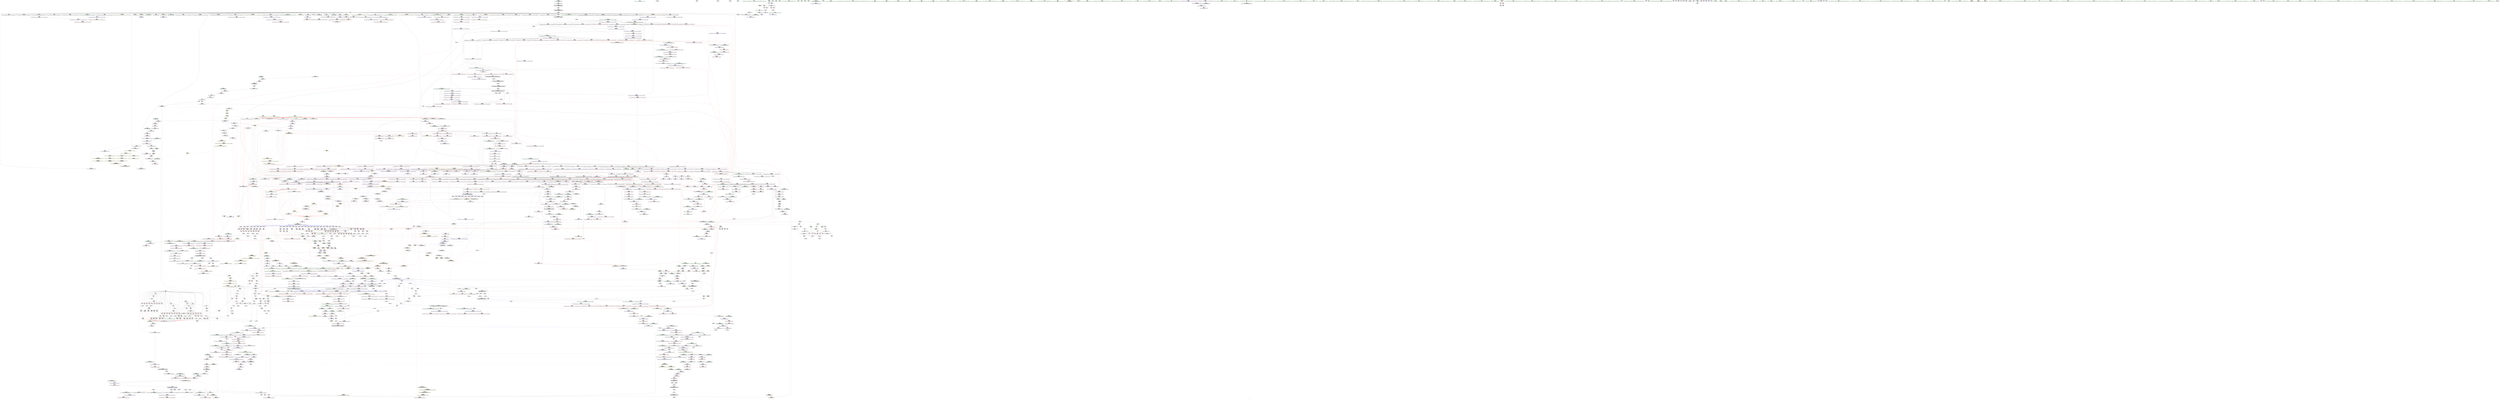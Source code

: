 digraph "SVFG" {
	label="SVFG";

	Node0x555d4d06f900 [shape=record,color=grey,label="{NodeID: 0\nNullPtr|{|<s51>146}}"];
	Node0x555d4d06f900 -> Node0x555d4d28e6b0[style=solid];
	Node0x555d4d06f900 -> Node0x555d4d28e7b0[style=solid];
	Node0x555d4d06f900 -> Node0x555d4d28e880[style=solid];
	Node0x555d4d06f900 -> Node0x555d4d28e950[style=solid];
	Node0x555d4d06f900 -> Node0x555d4d28ea20[style=solid];
	Node0x555d4d06f900 -> Node0x555d4d28eaf0[style=solid];
	Node0x555d4d06f900 -> Node0x555d4d28ebc0[style=solid];
	Node0x555d4d06f900 -> Node0x555d4d28ec90[style=solid];
	Node0x555d4d06f900 -> Node0x555d4d28ed60[style=solid];
	Node0x555d4d06f900 -> Node0x555d4d28ee30[style=solid];
	Node0x555d4d06f900 -> Node0x555d4d28ef00[style=solid];
	Node0x555d4d06f900 -> Node0x555d4d28efd0[style=solid];
	Node0x555d4d06f900 -> Node0x555d4d28f0a0[style=solid];
	Node0x555d4d06f900 -> Node0x555d4d28f170[style=solid];
	Node0x555d4d06f900 -> Node0x555d4d28f240[style=solid];
	Node0x555d4d06f900 -> Node0x555d4d28f310[style=solid];
	Node0x555d4d06f900 -> Node0x555d4d28f3e0[style=solid];
	Node0x555d4d06f900 -> Node0x555d4d28f4b0[style=solid];
	Node0x555d4d06f900 -> Node0x555d4d28f580[style=solid];
	Node0x555d4d06f900 -> Node0x555d4d28f650[style=solid];
	Node0x555d4d06f900 -> Node0x555d4d28f720[style=solid];
	Node0x555d4d06f900 -> Node0x555d4d28f7f0[style=solid];
	Node0x555d4d06f900 -> Node0x555d4d28f8c0[style=solid];
	Node0x555d4d06f900 -> Node0x555d4d28f990[style=solid];
	Node0x555d4d06f900 -> Node0x555d4d28fa60[style=solid];
	Node0x555d4d06f900 -> Node0x555d4d28fb30[style=solid];
	Node0x555d4d06f900 -> Node0x555d4d28fc00[style=solid];
	Node0x555d4d06f900 -> Node0x555d4d28fcd0[style=solid];
	Node0x555d4d06f900 -> Node0x555d4d28fda0[style=solid];
	Node0x555d4d06f900 -> Node0x555d4d28fe70[style=solid];
	Node0x555d4d06f900 -> Node0x555d4d28ff40[style=solid];
	Node0x555d4d06f900 -> Node0x555d4d290010[style=solid];
	Node0x555d4d06f900 -> Node0x555d4d2900e0[style=solid];
	Node0x555d4d06f900 -> Node0x555d4d2901b0[style=solid];
	Node0x555d4d06f900 -> Node0x555d4d290280[style=solid];
	Node0x555d4d06f900 -> Node0x555d4d290350[style=solid];
	Node0x555d4d06f900 -> Node0x555d4d290420[style=solid];
	Node0x555d4d06f900 -> Node0x555d4d2904f0[style=solid];
	Node0x555d4d06f900 -> Node0x555d4d2905c0[style=solid];
	Node0x555d4d06f900 -> Node0x555d4d290690[style=solid];
	Node0x555d4d06f900 -> Node0x555d4d290760[style=solid];
	Node0x555d4d06f900 -> Node0x555d4d2c1b60[style=solid];
	Node0x555d4d06f900 -> Node0x555d4d2c46a0[style=solid];
	Node0x555d4d06f900 -> Node0x555d4d2c4770[style=solid];
	Node0x555d4d06f900 -> Node0x555d4d2c4840[style=solid];
	Node0x555d4d06f900 -> Node0x555d4d2c68c0[style=solid];
	Node0x555d4d06f900 -> Node0x555d4d2cc220[style=solid];
	Node0x555d4d06f900 -> Node0x555d4d2f92f0[style=solid];
	Node0x555d4d06f900 -> Node0x555d4d300190[style=solid];
	Node0x555d4d06f900 -> Node0x555d4d300490[style=solid];
	Node0x555d4d06f900 -> Node0x555d4d301090[style=solid];
	Node0x555d4d06f900:s51 -> Node0x555d4d2dc280[style=solid,color=red];
	Node0x555d4d289fe0 [shape=record,color=black,label="{NodeID: 443\n1352\<--1370\n_ZN9__gnu_cxxmiIP5POINTSt6vectorIS1_SaIS1_EEEENS_17__normal_iteratorIT_T0_E15difference_typeERKS9_SC__ret\<--sub.ptr.div\n_ZN9__gnu_cxxmiIP5POINTSt6vectorIS1_SaIS1_EEEENS_17__normal_iteratorIT_T0_E15difference_typeERKS9_SC_\n|{<s0>102|<s1>182}}"];
	Node0x555d4d289fe0:s0 -> Node0x555d4d43bca0[style=solid,color=blue];
	Node0x555d4d289fe0:s1 -> Node0x555d4d437250[style=solid,color=blue];
	Node0x555d4d2dc3c0 [shape=record,color=black,label="{NodeID: 3100\n939 = PHI(919, )\n0th arg _ZNSt16allocator_traitsISaI5POINTEE10deallocateERS1_PS0_m }"];
	Node0x555d4d2dc3c0 -> Node0x555d4d2c56e0[style=solid];
	Node0x555d4d300910 [shape=record,color=grey,label="{NodeID: 1993\n1927 = cmp(1922, 1926, )\n}"];
	Node0x555d4d299170 [shape=record,color=red,label="{NodeID: 886\n1079\<--1057\nthis1\<--this.addr\n_ZNSt6vectorI5POINTSaIS0_EE17_M_realloc_insertIJRKS0_EEEvN9__gnu_cxx17__normal_iteratorIPS0_S2_EEDpOT_\n|{|<s19>100|<s20>101}}"];
	Node0x555d4d299170 -> Node0x555d4d288510[style=solid];
	Node0x555d4d299170 -> Node0x555d4d2885e0[style=solid];
	Node0x555d4d299170 -> Node0x555d4d2886b0[style=solid];
	Node0x555d4d299170 -> Node0x555d4d288780[style=solid];
	Node0x555d4d299170 -> Node0x555d4d288850[style=solid];
	Node0x555d4d299170 -> Node0x555d4d288920[style=solid];
	Node0x555d4d299170 -> Node0x555d4d2889f0[style=solid];
	Node0x555d4d299170 -> Node0x555d4d288ac0[style=solid];
	Node0x555d4d299170 -> Node0x555d4d288b90[style=solid];
	Node0x555d4d299170 -> Node0x555d4d288c60[style=solid];
	Node0x555d4d299170 -> Node0x555d4d288d30[style=solid];
	Node0x555d4d299170 -> Node0x555d4d288e00[style=solid];
	Node0x555d4d299170 -> Node0x555d4d288ed0[style=solid];
	Node0x555d4d299170 -> Node0x555d4d288fa0[style=solid];
	Node0x555d4d299170 -> Node0x555d4d289070[style=solid];
	Node0x555d4d299170 -> Node0x555d4d289140[style=solid];
	Node0x555d4d299170 -> Node0x555d4d289210[style=solid];
	Node0x555d4d299170 -> Node0x555d4d2892e0[style=solid];
	Node0x555d4d299170 -> Node0x555d4d2893b0[style=solid];
	Node0x555d4d299170:s19 -> Node0x555d4d2e0110[style=solid,color=red];
	Node0x555d4d299170:s20 -> Node0x555d4d2e1510[style=solid,color=red];
	Node0x555d4d282570 [shape=record,color=green,label="{NodeID: 222\n1615\<--1616\n__first\<--__first_field_insensitive\n_ZSt22__uninitialized_copy_aISt13move_iteratorIP5POINTES2_S1_ET0_T_S5_S4_RSaIT1_E\n}"];
	Node0x555d4d282570 -> Node0x555d4d29b1f0[style=solid];
	Node0x555d4d282570 -> Node0x555d4d2a4b10[style=solid];
	Node0x555d4d2a5670 [shape=record,color=purple,label="{NodeID: 665\n2208\<--1687\noffset_0\<--\n}"];
	Node0x555d4d2a5670 -> Node0x555d4d2c1280[style=solid];
	Node0x555d4d379810 [shape=record,color=yellow,style=double,label="{NodeID: 2215\n218V_1 = ENCHI(MR_218V_0)\npts\{2630000 2630001 2650000 2650001 \}\nFun[_ZNSt6vectorI5POINTSaIS0_EE12emplace_backIJS0_EEEvDpOT_]|{<s0>174|<s1>177}}"];
	Node0x555d4d379810:s0 -> Node0x555d4d37e790[style=dashed,color=red];
	Node0x555d4d379810:s1 -> Node0x555d4d3725c0[style=dashed,color=red];
	Node0x555d4d2c3f50 [shape=record,color=blue,label="{NodeID: 1108\n572\<--141\ns\<--\nmain\n}"];
	Node0x555d4d2c3f50 -> Node0x555d4d36f080[style=dashed];
	Node0x555d4d24f610 [shape=record,color=green,label="{NodeID: 1\n5\<--1\n\<--dummyObj\nCan only get source location for instruction, argument, global var or function.}"];
	Node0x555d4d28a0b0 [shape=record,color=black,label="{NodeID: 444\n1380\<--1379\n\<--this1\n_ZNSt6vectorI5POINTSaIS0_EE5beginEv\n}"];
	Node0x555d4d28a0b0 -> Node0x555d4d2a42f0[style=solid];
	Node0x555d4d28a0b0 -> Node0x555d4d2a43c0[style=solid];
	Node0x555d4d2dc500 [shape=record,color=black,label="{NodeID: 3101\n940 = PHI(920, )\n1st arg _ZNSt16allocator_traitsISaI5POINTEE10deallocateERS1_PS0_m }"];
	Node0x555d4d2dc500 -> Node0x555d4d2c57b0[style=solid];
	Node0x555d4d300a90 [shape=record,color=grey,label="{NodeID: 1994\n1863 = cmp(1858, 1862, )\n}"];
	Node0x555d4d300a90 -> Node0x555d4d29c230[style=solid];
	Node0x555d4d299240 [shape=record,color=red,label="{NodeID: 887\n1108\<--1059\n\<--__args.addr\n_ZNSt6vectorI5POINTSaIS0_EE17_M_realloc_insertIJRKS0_EEEvN9__gnu_cxx17__normal_iteratorIPS0_S2_EEDpOT_\n|{<s0>104}}"];
	Node0x555d4d299240:s0 -> Node0x555d4d2e1bf0[style=solid,color=red];
	Node0x555d4d282640 [shape=record,color=green,label="{NodeID: 223\n1617\<--1618\n__last\<--__last_field_insensitive\n_ZSt22__uninitialized_copy_aISt13move_iteratorIP5POINTES2_S1_ET0_T_S5_S4_RSaIT1_E\n}"];
	Node0x555d4d282640 -> Node0x555d4d29b2c0[style=solid];
	Node0x555d4d282640 -> Node0x555d4d2a4be0[style=solid];
	Node0x555d4d2a5740 [shape=record,color=purple,label="{NodeID: 666\n2210\<--1689\noffset_0\<--\n}"];
	Node0x555d4d2a5740 -> Node0x555d4d2c9d90[style=solid];
	Node0x555d4d2c4020 [shape=record,color=blue,label="{NodeID: 1109\n574\<--688\ne\<--conv41\nmain\n}"];
	Node0x555d4d2c4020 -> Node0x555d4d36f580[style=dashed];
	Node0x555d4d24f6a0 [shape=record,color=green,label="{NodeID: 2\n12\<--1\n__dso_handle\<--dummyObj\nGlob }"];
	Node0x555d4d28a180 [shape=record,color=black,label="{NodeID: 445\n1372\<--1385\n_ZNSt6vectorI5POINTSaIS0_EE5beginEv_ret\<--\n_ZNSt6vectorI5POINTSaIS0_EE5beginEv\n|{<s0>101|<s1>181}}"];
	Node0x555d4d28a180:s0 -> Node0x555d4d43bb60[style=solid,color=blue];
	Node0x555d4d28a180:s1 -> Node0x555d4d437140[style=solid,color=blue];
	Node0x555d4d2dc640 [shape=record,color=black,label="{NodeID: 3102\n941 = PHI(921, )\n2nd arg _ZNSt16allocator_traitsISaI5POINTEE10deallocateERS1_PS0_m }"];
	Node0x555d4d2dc640 -> Node0x555d4d2c5880[style=solid];
	Node0x555d4d300c10 [shape=record,color=grey,label="{NodeID: 1995\n665 = cmp(664, 5, )\n}"];
	Node0x555d4d299310 [shape=record,color=red,label="{NodeID: 888\n1095\<--1061\n\<--__len\n_ZNSt6vectorI5POINTSaIS0_EE17_M_realloc_insertIJRKS0_EEEvN9__gnu_cxx17__normal_iteratorIPS0_S2_EEDpOT_\n|{<s0>103}}"];
	Node0x555d4d299310:s0 -> Node0x555d4d2dd010[style=solid,color=red];
	Node0x555d4d282710 [shape=record,color=green,label="{NodeID: 224\n1619\<--1620\n__result.addr\<--__result.addr_field_insensitive\n_ZSt22__uninitialized_copy_aISt13move_iteratorIP5POINTES2_S1_ET0_T_S5_S4_RSaIT1_E\n}"];
	Node0x555d4d282710 -> Node0x555d4d2bcca0[style=solid];
	Node0x555d4d282710 -> Node0x555d4d2c9570[style=solid];
	Node0x555d4d2a5810 [shape=record,color=purple,label="{NodeID: 667\n2211\<--1690\noffset_0\<--\n}"];
	Node0x555d4d2a5810 -> Node0x555d4d2c1350[style=solid];
	Node0x555d4d2c40f0 [shape=record,color=blue,label="{NodeID: 1110\n576\<--699\nm\<--div\nmain\n}"];
	Node0x555d4d2c40f0 -> Node0x555d4d297430[style=dashed];
	Node0x555d4d2c40f0 -> Node0x555d4d297500[style=dashed];
	Node0x555d4d2c40f0 -> Node0x555d4d2975d0[style=dashed];
	Node0x555d4d2c40f0 -> Node0x555d4d36fa80[style=dashed];
	Node0x555d4d231ee0 [shape=record,color=green,label="{NodeID: 3\n19\<--1\n.str\<--dummyObj\nGlob }"];
	Node0x555d4d28a250 [shape=record,color=black,label="{NodeID: 446\n1401\<--1400\n\<--_M_impl\n_ZNSt12_Vector_baseI5POINTSaIS0_EE11_M_allocateEm\n|{<s0>138}}"];
	Node0x555d4d28a250:s0 -> Node0x555d4d2de4a0[style=solid,color=red];
	Node0x555d4d2dc780 [shape=record,color=black,label="{NodeID: 3103\n1702 = PHI(1694, )\n0th arg _ZNSt20__uninitialized_copyILb0EE13__uninit_copyISt13move_iteratorIP5POINTES4_EET0_T_S7_S6_ }"];
	Node0x555d4d2dc780 -> Node0x555d4d2c9e60[style=solid];
	Node0x555d4d300d90 [shape=record,color=grey,label="{NodeID: 1996\n694 = cmp(693, 290, )\n}"];
	Node0x555d4d2993e0 [shape=record,color=red,label="{NodeID: 889\n1179\<--1061\n\<--__len\n_ZNSt6vectorI5POINTSaIS0_EE17_M_realloc_insertIJRKS0_EEEvN9__gnu_cxx17__normal_iteratorIPS0_S2_EEDpOT_\n|{<s0>117}}"];
	Node0x555d4d2993e0:s0 -> Node0x555d4d2da0c0[style=solid,color=red];
	Node0x555d4d2827e0 [shape=record,color=green,label="{NodeID: 225\n1621\<--1622\n.addr\<--.addr_field_insensitive\n_ZSt22__uninitialized_copy_aISt13move_iteratorIP5POINTES2_S1_ET0_T_S5_S4_RSaIT1_E\n}"];
	Node0x555d4d2827e0 -> Node0x555d4d2c9640[style=solid];
	Node0x555d4d2a58e0 [shape=record,color=purple,label="{NodeID: 668\n1717\<--1705\ncoerce.dive\<--__first\n_ZNSt20__uninitialized_copyILb0EE13__uninit_copyISt13move_iteratorIP5POINTES4_EET0_T_S7_S6_\n}"];
	Node0x555d4d2a58e0 -> Node0x555d4d2c9e60[style=solid];
	Node0x555d4d379b10 [shape=record,color=yellow,style=double,label="{NodeID: 2218\n78V_1 = ENCHI(MR_78V_0)\npts\{1602 180000 180001 180002 \}\nFun[_ZNSt6vectorI5POINTSaIS0_EE9push_backEOS0_]|{<s0>56|<s1>56|<s2>56|<s3>56}}"];
	Node0x555d4d379b10:s0 -> Node0x555d4d350a40[style=dashed,color=red];
	Node0x555d4d379b10:s1 -> Node0x555d4d350d10[style=dashed,color=red];
	Node0x555d4d379b10:s2 -> Node0x555d4d350df0[style=dashed,color=red];
	Node0x555d4d379b10:s3 -> Node0x555d4d379570[style=dashed,color=red];
	Node0x555d4d2c41c0 [shape=record,color=blue,label="{NodeID: 1111\n574\<--713\ne\<--\nmain\n}"];
	Node0x555d4d2c41c0 -> Node0x555d4d36f580[style=dashed];
	Node0x555d4d231fa0 [shape=record,color=green,label="{NodeID: 4\n21\<--1\n.str.3\<--dummyObj\nGlob }"];
	Node0x555d4d28a320 [shape=record,color=black,label="{NodeID: 447\n1387\<--1408\n_ZNSt12_Vector_baseI5POINTSaIS0_EE11_M_allocateEm_ret\<--cond\n_ZNSt12_Vector_baseI5POINTSaIS0_EE11_M_allocateEm\n|{<s0>103|<s1>183}}"];
	Node0x555d4d28a320:s0 -> Node0x555d4d43bde0[style=solid,color=blue];
	Node0x555d4d28a320:s1 -> Node0x555d4d437390[style=solid,color=blue];
	Node0x555d4d2dc8c0 [shape=record,color=black,label="{NodeID: 3104\n1703 = PHI(1696, )\n1st arg _ZNSt20__uninitialized_copyILb0EE13__uninit_copyISt13move_iteratorIP5POINTES4_EET0_T_S7_S6_ }"];
	Node0x555d4d2dc8c0 -> Node0x555d4d2c9f30[style=solid];
	Node0x555d4d300f10 [shape=record,color=grey,label="{NodeID: 1997\n684 = cmp(681, 683, )\n}"];
	Node0x555d4d2994b0 [shape=record,color=red,label="{NodeID: 890\n1225\<--1061\n\<--__len\n_ZNSt6vectorI5POINTSaIS0_EE17_M_realloc_insertIJRKS0_EEEvN9__gnu_cxx17__normal_iteratorIPS0_S2_EEDpOT_\n}"];
	Node0x555d4d2828b0 [shape=record,color=green,label="{NodeID: 226\n1623\<--1624\nagg.tmp\<--agg.tmp_field_insensitive\n_ZSt22__uninitialized_copy_aISt13move_iteratorIP5POINTES2_S1_ET0_T_S5_S4_RSaIT1_E\n}"];
	Node0x555d4d2828b0 -> Node0x555d4d29b390[style=solid];
	Node0x555d4d2828b0 -> Node0x555d4d2a4cb0[style=solid];
	Node0x555d4d2a59b0 [shape=record,color=purple,label="{NodeID: 669\n1719\<--1707\ncoerce.dive1\<--__last\n_ZNSt20__uninitialized_copyILb0EE13__uninit_copyISt13move_iteratorIP5POINTES4_EET0_T_S7_S6_\n}"];
	Node0x555d4d2a59b0 -> Node0x555d4d2c9f30[style=solid];
	Node0x555d4d379c20 [shape=record,color=yellow,style=double,label="{NodeID: 2219\n80V_1 = ENCHI(MR_80V_0)\npts\{110000 110001 150000 150001 2630000 2630001 2650000 2650001 \}\nFun[_ZNSt6vectorI5POINTSaIS0_EE9push_backEOS0_]|{<s0>56|<s1>56}}"];
	Node0x555d4d379c20:s0 -> Node0x555d4d379700[style=dashed,color=red];
	Node0x555d4d379c20:s1 -> Node0x555d4d379810[style=dashed,color=red];
	Node0x555d4d2c4290 [shape=record,color=blue,label="{NodeID: 1112\n572\<--716\ns\<--\nmain\n}"];
	Node0x555d4d2c4290 -> Node0x555d4d36f080[style=dashed];
	Node0x555d4d232890 [shape=record,color=green,label="{NodeID: 5\n23\<--1\nstdin\<--dummyObj\nGlob }"];
	Node0x555d4d28a3f0 [shape=record,color=black,label="{NodeID: 448\n1410\<--1447\n_ZSt34__uninitialized_move_if_noexcept_aIP5POINTS1_SaIS0_EET0_T_S4_S3_RT1__ret\<--call6\n_ZSt34__uninitialized_move_if_noexcept_aIP5POINTS1_SaIS0_EET0_T_S4_S3_RT1_\n|{<s0>108|<s1>111|<s2>188|<s3>191}}"];
	Node0x555d4d28a3f0:s0 -> Node0x555d4d436450[style=solid,color=blue];
	Node0x555d4d28a3f0:s1 -> Node0x555d4d43c560[style=solid,color=blue];
	Node0x555d4d28a3f0:s2 -> Node0x555d4d437890[style=solid,color=blue];
	Node0x555d4d28a3f0:s3 -> Node0x555d4d43e6a0[style=solid,color=blue];
	Node0x555d4d2dca00 [shape=record,color=black,label="{NodeID: 3105\n1704 = PHI(1692, )\n2nd arg _ZNSt20__uninitialized_copyILb0EE13__uninit_copyISt13move_iteratorIP5POINTES4_EET0_T_S7_S6_ }"];
	Node0x555d4d2dca00 -> Node0x555d4d2ca000[style=solid];
	Node0x555d4d301090 [shape=record,color=grey,label="{NodeID: 1998\n1151 = cmp(1150, 3, )\n}"];
	Node0x555d4d299580 [shape=record,color=red,label="{NodeID: 891\n1106\<--1063\n\<--__elems_before\n_ZNSt6vectorI5POINTSaIS0_EE17_M_realloc_insertIJRKS0_EEEvN9__gnu_cxx17__normal_iteratorIPS0_S2_EEDpOT_\n}"];
	Node0x555d4d282980 [shape=record,color=green,label="{NodeID: 227\n1625\<--1626\nagg.tmp2\<--agg.tmp2_field_insensitive\n_ZSt22__uninitialized_copy_aISt13move_iteratorIP5POINTES2_S1_ET0_T_S5_S4_RSaIT1_E\n}"];
	Node0x555d4d282980 -> Node0x555d4d29b460[style=solid];
	Node0x555d4d282980 -> Node0x555d4d2a4d80[style=solid];
	Node0x555d4d2a5a80 [shape=record,color=purple,label="{NodeID: 670\n1744\<--1743\nincdec.ptr\<--\n_ZNSt20__uninitialized_copyILb0EE13__uninit_copyISt13move_iteratorIP5POINTES4_EET0_T_S7_S6_\n}"];
	Node0x555d4d2a5a80 -> Node0x555d4d2ca1a0[style=solid];
	Node0x555d4d2c4360 [shape=record,color=blue,label="{NodeID: 1113\n562\<--725\ni\<--inc55\nmain\n}"];
	Node0x555d4d2c4360 -> Node0x555d4d2968d0[style=dashed];
	Node0x555d4d2c4360 -> Node0x555d4d2969a0[style=dashed];
	Node0x555d4d2c4360 -> Node0x555d4d296a70[style=dashed];
	Node0x555d4d2c4360 -> Node0x555d4d2c4360[style=dashed];
	Node0x555d4d2c4360 -> Node0x555d4d369e40[style=dashed];
	Node0x555d4d232950 [shape=record,color=green,label="{NodeID: 6\n24\<--1\n.str.4\<--dummyObj\nGlob }"];
	Node0x555d4d28a4c0 [shape=record,color=black,label="{NodeID: 449\n1451\<--1457\n_ZNK9__gnu_cxx17__normal_iteratorIP5POINTSt6vectorIS1_SaIS1_EEE4baseEv_ret\<--_M_current\n_ZNK9__gnu_cxx17__normal_iteratorIP5POINTSt6vectorIS1_SaIS1_EEE4baseEv\n|{<s0>106|<s1>109|<s2>135|<s3>136|<s4>186|<s5>189}}"];
	Node0x555d4d28a4c0:s0 -> Node0x555d4d43c060[style=solid,color=blue];
	Node0x555d4d28a4c0:s1 -> Node0x555d4d43c2e0[style=solid,color=blue];
	Node0x555d4d28a4c0:s2 -> Node0x555d4d43d560[style=solid,color=blue];
	Node0x555d4d28a4c0:s3 -> Node0x555d4d43d6a0[style=solid,color=blue];
	Node0x555d4d28a4c0:s4 -> Node0x555d4d437610[style=solid,color=blue];
	Node0x555d4d28a4c0:s5 -> Node0x555d4d4379d0[style=solid,color=blue];
	Node0x555d4d2dcb40 [shape=record,color=black,label="{NodeID: 3106\n1530 = PHI(1483, )\n0th arg _ZNKSt12_Vector_baseI5POINTSaIS0_EE19_M_get_Tp_allocatorEv }"];
	Node0x555d4d2dcb40 -> Node0x555d4d2c8bb0[style=solid];
	Node0x555d4d301210 [shape=record,color=grey,label="{NodeID: 1999\n302 = cmp(294, 301, )\n}"];
	Node0x555d4d299650 [shape=record,color=red,label="{NodeID: 892\n1157\<--1063\n\<--__elems_before\n_ZNSt6vectorI5POINTSaIS0_EE17_M_realloc_insertIJRKS0_EEEvN9__gnu_cxx17__normal_iteratorIPS0_S2_EEDpOT_\n}"];
	Node0x555d4d282a50 [shape=record,color=green,label="{NodeID: 228\n1646\<--1647\n_ZSt18uninitialized_copyISt13move_iteratorIP5POINTES2_ET0_T_S5_S4_\<--_ZSt18uninitialized_copyISt13move_iteratorIP5POINTES2_ET0_T_S5_S4__field_insensitive\n}"];
	Node0x555d4d3a8ac0 [shape=record,color=yellow,style=double,label="{NodeID: 2885\n2V_2 = CSCHI(MR_2V_1)\npts\{110000 110001 110002 150000 150001 150002 180000 180001 180002 \}\nCS[]|{<s0>206}}"];
	Node0x555d4d3a8ac0:s0 -> Node0x555d4d3ad730[style=dashed,color=blue];
	Node0x555d4d2a5b50 [shape=record,color=purple,label="{NodeID: 671\n2213\<--1816\noffset_0\<--\n}"];
	Node0x555d4d2a5b50 -> Node0x555d4d2ca8f0[style=solid];
	Node0x555d4d2c4430 [shape=record,color=blue,label="{NodeID: 1114\n558\<--730\nt\<--inc58\nmain\n}"];
	Node0x555d4d2c4430 -> Node0x555d4d369940[style=dashed];
	Node0x555d4d232a10 [shape=record,color=green,label="{NodeID: 7\n26\<--1\n.str.5\<--dummyObj\nGlob }"];
	Node0x555d4d28a590 [shape=record,color=black,label="{NodeID: 450\n1469\<--1468\n\<--\n_ZNSt16allocator_traitsISaI5POINTEE7destroyIS0_EEvRS1_PT_\n|{<s0>142}}"];
	Node0x555d4d28a590:s0 -> Node0x555d4d2e08c0[style=solid,color=red];
	Node0x555d4d2dcc80 [shape=record,color=black,label="{NodeID: 3107\n835 = PHI(101, 111, )\n0th arg _ZNSt12_Vector_baseI5POINTSaIS0_EED2Ev }"];
	Node0x555d4d2dcc80 -> Node0x555d4d2c4df0[style=solid];
	Node0x555d4d301390 [shape=record,color=grey,label="{NodeID: 2000\n629 = cmp(627, 628, )\n}"];
	Node0x555d4d299720 [shape=record,color=red,label="{NodeID: 893\n1100\<--1067\n\<--__new_start\n_ZNSt6vectorI5POINTSaIS0_EE17_M_realloc_insertIJRKS0_EEEvN9__gnu_cxx17__normal_iteratorIPS0_S2_EEDpOT_\n}"];
	Node0x555d4d299720 -> Node0x555d4d2c67f0[style=solid];
	Node0x555d4d28b010 [shape=record,color=green,label="{NodeID: 229\n1651\<--1652\nretval\<--retval_field_insensitive\n_ZSt32__make_move_if_noexcept_iteratorI5POINTSt13move_iteratorIPS0_EET0_PT_\n|{|<s1>153}}"];
	Node0x555d4d28b010 -> Node0x555d4d2a5190[style=solid];
	Node0x555d4d28b010:s1 -> Node0x555d4d43f310[style=solid,color=red];
	Node0x555d4d3a8c80 [shape=record,color=yellow,style=double,label="{NodeID: 2886\n2V_2 = CSCHI(MR_2V_1)\npts\{110000 110001 110002 150000 150001 150002 180000 180001 180002 \}\nCS[]|{<s0>207}}"];
	Node0x555d4d3a8c80:s0 -> Node0x555d4d3ad8f0[style=dashed,color=blue];
	Node0x555d4d2a5c20 [shape=record,color=purple,label="{NodeID: 672\n2216\<--1816\noffset_1\<--\n}"];
	Node0x555d4d2a5c20 -> Node0x555d4d2ca9c0[style=solid];
	Node0x555d4d2c4500 [shape=record,color=blue,label="{NodeID: 1115\n746\<--745\nthis.addr\<--this\n_ZNSt12_Vector_baseI5POINTSaIS0_EEC2Ev\n}"];
	Node0x555d4d2c4500 -> Node0x555d4d2976a0[style=dashed];
	Node0x555d4d27ab30 [shape=record,color=green,label="{NodeID: 8\n28\<--1\nstdout\<--dummyObj\nGlob }"];
	Node0x555d4d28a660 [shape=record,color=black,label="{NodeID: 451\n1483\<--1482\n\<--this1\n_ZNKSt6vectorI5POINTSaIS0_EE8max_sizeEv\n|{<s0>143}}"];
	Node0x555d4d28a660:s0 -> Node0x555d4d2dcb40[style=solid,color=red];
	Node0x555d4d2dce90 [shape=record,color=black,label="{NodeID: 3108\n1388 = PHI(1094, 2026, )\n0th arg _ZNSt12_Vector_baseI5POINTSaIS0_EE11_M_allocateEm }"];
	Node0x555d4d2dce90 -> Node0x555d4d2c7de0[style=solid];
	Node0x555d4d301510 [shape=record,color=grey,label="{NodeID: 2001\n292 = cmp(289, 291, )\n}"];
	Node0x555d4d2997f0 [shape=record,color=red,label="{NodeID: 894\n1105\<--1067\n\<--__new_start\n_ZNSt6vectorI5POINTSaIS0_EE17_M_realloc_insertIJRKS0_EEEvN9__gnu_cxx17__normal_iteratorIPS0_S2_EEDpOT_\n}"];
	Node0x555d4d2997f0 -> Node0x555d4d2a84c0[style=solid];
	Node0x555d4d28b0e0 [shape=record,color=green,label="{NodeID: 230\n1653\<--1654\n__i.addr\<--__i.addr_field_insensitive\n_ZSt32__make_move_if_noexcept_iteratorI5POINTSt13move_iteratorIPS0_EET0_PT_\n}"];
	Node0x555d4d28b0e0 -> Node0x555d4d2bcf10[style=solid];
	Node0x555d4d28b0e0 -> Node0x555d4d2c98b0[style=solid];
	Node0x555d4d3a8e40 [shape=record,color=yellow,style=double,label="{NodeID: 2887\n2V_2 = CSCHI(MR_2V_1)\npts\{110000 110001 110002 150000 150001 150002 180000 180001 180002 \}\nCS[]|{<s0>3}}"];
	Node0x555d4d3a8e40:s0 -> Node0x555d4d3a6bb0[style=dashed,color=blue];
	Node0x555d4d2a5cf0 [shape=record,color=purple,label="{NodeID: 673\n2214\<--1817\noffset_0\<--\n}"];
	Node0x555d4d2a5cf0 -> Node0x555d4d2c1420[style=solid];
	Node0x555d4d37a060 [shape=record,color=yellow,style=double,label="{NodeID: 2223\n19V_1 = ENCHI(MR_19V_0)\npts\{1602 \}\nFun[_ZNSt16allocator_traitsISaI5POINTEE9constructIS0_JRKS0_EEEvRS1_PT_DpOT0_]|{<s0>99|<s1>99}}"];
	Node0x555d4d37a060:s0 -> Node0x555d4d2c0f40[style=dashed,color=red];
	Node0x555d4d37a060:s1 -> Node0x555d4d2c74f0[style=dashed,color=red];
	Node0x555d4d2c45d0 [shape=record,color=blue,label="{NodeID: 1116\n773\<--772\nthis.addr\<--this\n_ZNSt12_Vector_baseI5POINTSaIS0_EE12_Vector_implC2Ev\n}"];
	Node0x555d4d2c45d0 -> Node0x555d4d297770[style=dashed];
	Node0x555d4d27abc0 [shape=record,color=green,label="{NodeID: 9\n29\<--1\n.str.6\<--dummyObj\nGlob }"];
	Node0x555d4d28a730 [shape=record,color=black,label="{NodeID: 452\n1477\<--1487\n_ZNKSt6vectorI5POINTSaIS0_EE8max_sizeEv_ret\<--call2\n_ZNKSt6vectorI5POINTSaIS0_EE8max_sizeEv\n|{<s0>126|<s1>133|<s2>134}}"];
	Node0x555d4d28a730:s0 -> Node0x555d4d43cb60[style=solid,color=blue];
	Node0x555d4d28a730:s1 -> Node0x555d4d43d2e0[style=solid,color=blue];
	Node0x555d4d28a730:s2 -> Node0x555d4d43d420[style=solid,color=blue];
	Node0x555d4d2dd010 [shape=record,color=black,label="{NodeID: 3109\n1389 = PHI(1095, 2027, )\n1st arg _ZNSt12_Vector_baseI5POINTSaIS0_EE11_M_allocateEm }"];
	Node0x555d4d2dd010 -> Node0x555d4d2c7eb0[style=solid];
	Node0x555d4d301690 [shape=record,color=grey,label="{NodeID: 2002\n647 = cmp(645, 646, )\n}"];
	Node0x555d4d2998c0 [shape=record,color=red,label="{NodeID: 895\n1120\<--1067\n\<--__new_start\n_ZNSt6vectorI5POINTSaIS0_EE17_M_realloc_insertIJRKS0_EEEvN9__gnu_cxx17__normal_iteratorIPS0_S2_EEDpOT_\n|{<s0>108}}"];
	Node0x555d4d2998c0:s0 -> Node0x555d4d2e4880[style=solid,color=red];
	Node0x555d4d28b1b0 [shape=record,color=green,label="{NodeID: 231\n1658\<--1659\n_ZNSt13move_iteratorIP5POINTEC2ES1_\<--_ZNSt13move_iteratorIP5POINTEC2ES1__field_insensitive\n}"];
	Node0x555d4d3a9000 [shape=record,color=yellow,style=double,label="{NodeID: 2888\n19V_2 = CSCHI(MR_19V_1)\npts\{1602 \}\nCS[]|{<s0>188}}"];
	Node0x555d4d3a9000:s0 -> Node0x555d4d384340[style=dashed,color=red];
	Node0x555d4d2a5dc0 [shape=record,color=purple,label="{NodeID: 674\n2217\<--1817\noffset_1\<--\n}"];
	Node0x555d4d2a5dc0 -> Node0x555d4d2c14f0[style=solid];
	Node0x555d4d37a140 [shape=record,color=yellow,style=double,label="{NodeID: 2224\n68V_1 = ENCHI(MR_68V_0)\npts\{5690000 5690001 \}\nFun[_ZNSt16allocator_traitsISaI5POINTEE9constructIS0_JRKS0_EEEvRS1_PT_DpOT0_]|{<s0>99|<s1>99}}"];
	Node0x555d4d37a140:s0 -> Node0x555d4d37d5f0[style=dashed,color=red];
	Node0x555d4d37a140:s1 -> Node0x555d4d37d700[style=dashed,color=red];
	Node0x555d4d2c46a0 [shape=record,color=blue, style = dotted,label="{NodeID: 1117\n781\<--3\n_M_start\<--dummyVal\n_ZNSt12_Vector_baseI5POINTSaIS0_EE12_Vector_implC2Ev\n|{<s0>79}}"];
	Node0x555d4d2c46a0:s0 -> Node0x555d4d3a8e40[style=dashed,color=blue];
	Node0x555d4d27ac50 [shape=record,color=green,label="{NodeID: 10\n31\<--1\n.str.7\<--dummyObj\nGlob }"];
	Node0x555d4d28a800 [shape=record,color=black,label="{NodeID: 453\n1493\<--1516\n_ZSt3maxImERKT_S2_S2__ret\<--\n_ZSt3maxImERKT_S2_S2_\n|{<s0>131}}"];
	Node0x555d4d28a800:s0 -> Node0x555d4d43d060[style=solid,color=blue];
	Node0x555d4d2dd190 [shape=record,color=black,label="{NodeID: 3110\n892 = PHI(885, )\n0th arg _ZNSt12_Destroy_auxILb1EE9__destroyIP5POINTEEvT_S4_ }"];
	Node0x555d4d2dd190 -> Node0x555d4d2c5200[style=solid];
	Node0x555d4d301810 [shape=record,color=grey,label="{NodeID: 2003\n598 = cmp(596, 597, )\n}"];
	Node0x555d4d299990 [shape=record,color=red,label="{NodeID: 896\n1156\<--1067\n\<--__new_start\n_ZNSt6vectorI5POINTSaIS0_EE17_M_realloc_insertIJRKS0_EEEvN9__gnu_cxx17__normal_iteratorIPS0_S2_EEDpOT_\n}"];
	Node0x555d4d299990 -> Node0x555d4d2a8590[style=solid];
	Node0x555d4d28b280 [shape=record,color=green,label="{NodeID: 232\n1667\<--1668\n__first\<--__first_field_insensitive\n_ZSt18uninitialized_copyISt13move_iteratorIP5POINTES2_ET0_T_S5_S4_\n}"];
	Node0x555d4d28b280 -> Node0x555d4d29b6d0[style=solid];
	Node0x555d4d28b280 -> Node0x555d4d2a5260[style=solid];
	Node0x555d4d3a9160 [shape=record,color=yellow,style=double,label="{NodeID: 2889\n19V_2 = CSCHI(MR_19V_1)\npts\{1602 \}\nCS[]|{<s0>108|<s1>111|<s2>188|<s3>191}}"];
	Node0x555d4d3a9160:s0 -> Node0x555d4d3a9c90[style=dashed,color=blue];
	Node0x555d4d3a9160:s1 -> Node0x555d4d3ac3b0[style=dashed,color=blue];
	Node0x555d4d3a9160:s2 -> Node0x555d4d3ad2b0[style=dashed,color=blue];
	Node0x555d4d3a9160:s3 -> Node0x555d4d3ad410[style=dashed,color=blue];
	Node0x555d4d2a5e90 [shape=record,color=purple,label="{NodeID: 675\n1833\<--1832\n_M_current\<--this1\n_ZNKSt13move_iteratorIP5POINTEdeEv\n}"];
	Node0x555d4d2a5e90 -> Node0x555d4d2bdf50[style=solid];
	Node0x555d4d2c4770 [shape=record,color=blue, style = dotted,label="{NodeID: 1118\n783\<--3\n_M_finish\<--dummyVal\n_ZNSt12_Vector_baseI5POINTSaIS0_EE12_Vector_implC2Ev\n|{<s0>79}}"];
	Node0x555d4d2c4770:s0 -> Node0x555d4d3a8e40[style=dashed,color=blue];
	Node0x555d4d27ace0 [shape=record,color=green,label="{NodeID: 11\n33\<--1\n.str.8\<--dummyObj\nGlob }"];
	Node0x555d4d28a8d0 [shape=record,color=black,label="{NodeID: 454\n1524\<--1523\n\<--\n_ZNSt16allocator_traitsISaI5POINTEE8max_sizeERKS1_\n|{<s0>145}}"];
	Node0x555d4d28a8d0:s0 -> Node0x555d4d2e1660[style=solid,color=red];
	Node0x555d4d2dd2a0 [shape=record,color=black,label="{NodeID: 3111\n893 = PHI(886, )\n1st arg _ZNSt12_Destroy_auxILb1EE9__destroyIP5POINTEEvT_S4_ }"];
	Node0x555d4d2dd2a0 -> Node0x555d4d2c52d0[style=solid];
	Node0x555d4d301990 [shape=record,color=grey,label="{NodeID: 2004\n433 = cmp(432, 5, )\n}"];
	Node0x555d4d299a60 [shape=record,color=red,label="{NodeID: 897\n1171\<--1067\n\<--__new_start\n_ZNSt6vectorI5POINTSaIS0_EE17_M_realloc_insertIJRKS0_EEEvN9__gnu_cxx17__normal_iteratorIPS0_S2_EEDpOT_\n|{<s0>116}}"];
	Node0x555d4d299a60:s0 -> Node0x555d4d2de6c0[style=solid,color=red];
	Node0x555d4d28b350 [shape=record,color=green,label="{NodeID: 233\n1669\<--1670\n__last\<--__last_field_insensitive\n_ZSt18uninitialized_copyISt13move_iteratorIP5POINTES2_ET0_T_S5_S4_\n}"];
	Node0x555d4d28b350 -> Node0x555d4d29b7a0[style=solid];
	Node0x555d4d28b350 -> Node0x555d4d2a5330[style=solid];
	Node0x555d4d3a92c0 [shape=record,color=yellow,style=double,label="{NodeID: 2890\n23V_2 = CSCHI(MR_23V_1)\npts\{110001 150001 180001 \}\nCS[]|{<s0>23|<s1>23|<s2>63|<s3>66|<s4>69}}"];
	Node0x555d4d3a92c0:s0 -> Node0x555d4d35c8e0[style=dashed,color=blue];
	Node0x555d4d3a92c0:s1 -> Node0x555d4d35d810[style=dashed,color=blue];
	Node0x555d4d3a92c0:s2 -> Node0x555d4d360b30[style=dashed,color=blue];
	Node0x555d4d3a92c0:s3 -> Node0x555d4d36e0c0[style=dashed,color=blue];
	Node0x555d4d3a92c0:s4 -> Node0x555d4d34e740[style=dashed,color=blue];
	Node0x555d4d2a5f60 [shape=record,color=purple,label="{NodeID: 676\n1842\<--1841\n_M_current\<--this1\n_ZNSt13move_iteratorIP5POINTEppEv\n}"];
	Node0x555d4d2a5f60 -> Node0x555d4d2be0f0[style=solid];
	Node0x555d4d2a5f60 -> Node0x555d4d2cad00[style=solid];
	Node0x555d4d2c4840 [shape=record,color=blue, style = dotted,label="{NodeID: 1119\n785\<--3\n_M_end_of_storage\<--dummyVal\n_ZNSt12_Vector_baseI5POINTSaIS0_EE12_Vector_implC2Ev\n|{<s0>79}}"];
	Node0x555d4d2c4840:s0 -> Node0x555d4d3a8e40[style=dashed,color=blue];
	Node0x555d4d27ada0 [shape=record,color=green,label="{NodeID: 12\n35\<--1\n.str.9\<--dummyObj\nGlob }"];
	Node0x555d4d28a9a0 [shape=record,color=black,label="{NodeID: 455\n1518\<--1525\n_ZNSt16allocator_traitsISaI5POINTEE8max_sizeERKS1__ret\<--call\n_ZNSt16allocator_traitsISaI5POINTEE8max_sizeERKS1_\n|{<s0>144}}"];
	Node0x555d4d28a9a0:s0 -> Node0x555d4d43d920[style=solid,color=blue];
	Node0x555d4d2dd3b0 [shape=record,color=black,label="{NodeID: 3112\n1650 = PHI(1431, 1437, )\n0th arg _ZSt32__make_move_if_noexcept_iteratorI5POINTSt13move_iteratorIPS0_EET0_PT_ }"];
	Node0x555d4d2dd3b0 -> Node0x555d4d2c98b0[style=solid];
	Node0x555d4d301b10 [shape=record,color=grey,label="{NodeID: 2005\n612 = cmp(610, 611, )\n}"];
	Node0x555d4d299b30 [shape=record,color=red,label="{NodeID: 898\n1178\<--1067\n\<--__new_start\n_ZNSt6vectorI5POINTSaIS0_EE17_M_realloc_insertIJRKS0_EEEvN9__gnu_cxx17__normal_iteratorIPS0_S2_EEDpOT_\n|{<s0>117}}"];
	Node0x555d4d299b30:s0 -> Node0x555d4d2d9e80[style=solid,color=red];
	Node0x555d4d28b420 [shape=record,color=green,label="{NodeID: 234\n1671\<--1672\n__result.addr\<--__result.addr_field_insensitive\n_ZSt18uninitialized_copyISt13move_iteratorIP5POINTES2_ET0_T_S5_S4_\n}"];
	Node0x555d4d28b420 -> Node0x555d4d2bd0b0[style=solid];
	Node0x555d4d28b420 -> Node0x555d4d2c9b20[style=solid];
	Node0x555d4d2a6030 [shape=record,color=purple,label="{NodeID: 677\n1844\<--1843\nincdec.ptr\<--\n_ZNSt13move_iteratorIP5POINTEppEv\n}"];
	Node0x555d4d2a6030 -> Node0x555d4d2cad00[style=solid];
	Node0x555d4d37a440 [shape=record,color=yellow,style=double,label="{NodeID: 2227\n438V_1 = ENCHI(MR_438V_0)\npts\{17060000 17080000 \}\nFun[_ZStneIP5POINTEbRKSt13move_iteratorIT_ES6_]|{<s0>168|<s1>168}}"];
	Node0x555d4d37a440:s0 -> Node0x555d4d37ec80[style=dashed,color=red];
	Node0x555d4d37a440:s1 -> Node0x555d4d37ed60[style=dashed,color=red];
	Node0x555d4d2c4910 [shape=record,color=blue,label="{NodeID: 1120\n790\<--789\nthis.addr\<--this\n_ZNSaI5POINTEC2Ev\n}"];
	Node0x555d4d2c4910 -> Node0x555d4d297840[style=dashed];
	Node0x555d4d27aea0 [shape=record,color=green,label="{NodeID: 13\n37\<--1\n.str.10\<--dummyObj\nGlob }"];
	Node0x555d4d28aa70 [shape=record,color=black,label="{NodeID: 456\n1536\<--1535\n\<--_M_impl\n_ZNKSt12_Vector_baseI5POINTSaIS0_EE19_M_get_Tp_allocatorEv\n}"];
	Node0x555d4d28aa70 -> Node0x555d4d28ab40[style=solid];
	Node0x555d4d2dd590 [shape=record,color=black,label="{NodeID: 3113\n1837 = PHI(1705, )\n0th arg _ZNSt13move_iteratorIP5POINTEppEv }"];
	Node0x555d4d2dd590 -> Node0x555d4d2cac30[style=solid];
	Node0x555d4d301c90 [shape=record,color=grey,label="{NodeID: 2006\n1593 = cmp(1591, 1592, )\n}"];
	Node0x555d4d299c00 [shape=record,color=red,label="{NodeID: 899\n1214\<--1067\n\<--__new_start\n_ZNSt6vectorI5POINTSaIS0_EE17_M_realloc_insertIJRKS0_EEEvN9__gnu_cxx17__normal_iteratorIPS0_S2_EEDpOT_\n}"];
	Node0x555d4d299c00 -> Node0x555d4d2c6f40[style=solid];
	Node0x555d4d28b4f0 [shape=record,color=green,label="{NodeID: 235\n1673\<--1674\n__assignable\<--__assignable_field_insensitive\n_ZSt18uninitialized_copyISt13move_iteratorIP5POINTES2_ET0_T_S5_S4_\n}"];
	Node0x555d4d28b4f0 -> Node0x555d4d2c9bf0[style=solid];
	Node0x555d4d2a6100 [shape=record,color=purple,label="{NodeID: 678\n1871\<--1870\n_M_current\<--this1\n_ZNKSt13move_iteratorIP5POINTE4baseEv\n}"];
	Node0x555d4d2a6100 -> Node0x555d4d2be430[style=solid];
	Node0x555d4d2c49e0 [shape=record,color=blue,label="{NodeID: 1121\n801\<--800\nthis.addr\<--this\n_ZN9__gnu_cxx13new_allocatorI5POINTEC2Ev\n}"];
	Node0x555d4d2c49e0 -> Node0x555d4d297910[style=dashed];
	Node0x555d4d27afa0 [shape=record,color=green,label="{NodeID: 14\n39\<--1\n.str.11\<--dummyObj\nGlob }"];
	Node0x555d4d28ab40 [shape=record,color=black,label="{NodeID: 457\n1529\<--1536\n_ZNKSt12_Vector_baseI5POINTSaIS0_EE19_M_get_Tp_allocatorEv_ret\<--\n_ZNKSt12_Vector_baseI5POINTSaIS0_EE19_M_get_Tp_allocatorEv\n|{<s0>143}}"];
	Node0x555d4d28ab40:s0 -> Node0x555d4d43d7e0[style=solid,color=blue];
	Node0x555d4d2dd6a0 [shape=record,color=black,label="{NodeID: 3114\n257 = PHI(701, )\n0th arg _Z4helpd }"];
	Node0x555d4d2dd6a0 -> Node0x555d4d2c2620[style=solid];
	Node0x555d4d301e10 [shape=record,color=grey,label="{NodeID: 2007\n1322 = cmp(1320, 1321, )\n}"];
	Node0x555d4d299cd0 [shape=record,color=red,label="{NodeID: 900\n1224\<--1067\n\<--__new_start\n_ZNSt6vectorI5POINTSaIS0_EE17_M_realloc_insertIJRKS0_EEEvN9__gnu_cxx17__normal_iteratorIPS0_S2_EEDpOT_\n}"];
	Node0x555d4d299cd0 -> Node0x555d4d2a8660[style=solid];
	Node0x555d4d28b5c0 [shape=record,color=green,label="{NodeID: 236\n1675\<--1676\nagg.tmp\<--agg.tmp_field_insensitive\n_ZSt18uninitialized_copyISt13move_iteratorIP5POINTES2_ET0_T_S5_S4_\n}"];
	Node0x555d4d28b5c0 -> Node0x555d4d29b870[style=solid];
	Node0x555d4d28b5c0 -> Node0x555d4d2a5400[style=solid];
	Node0x555d4d2a61d0 [shape=record,color=purple,label="{NodeID: 679\n1891\<--1890\n_M_current\<--this1\n_ZNSt13move_iteratorIP5POINTEC2ES1_\n}"];
	Node0x555d4d2a61d0 -> Node0x555d4d2cb2b0[style=solid];
	Node0x555d4d2c4ab0 [shape=record,color=blue,label="{NodeID: 1122\n810\<--807\n__first.addr\<--__first\n_ZSt8_DestroyIP5POINTS0_EvT_S2_RSaIT0_E\n}"];
	Node0x555d4d2c4ab0 -> Node0x555d4d2979e0[style=dashed];
	Node0x555d4d27b0a0 [shape=record,color=green,label="{NodeID: 15\n42\<--1\n\<--dummyObj\nCan only get source location for instruction, argument, global var or function.}"];
	Node0x555d4d28ac10 [shape=record,color=black,label="{NodeID: 458\n1538\<--1545\n_ZNK9__gnu_cxx13new_allocatorI5POINTE8max_sizeEv_ret\<--\n_ZNK9__gnu_cxx13new_allocatorI5POINTE8max_sizeEv\n|{<s0>145|<s1>147}}"];
	Node0x555d4d28ac10:s0 -> Node0x555d4d43b270[style=solid,color=blue];
	Node0x555d4d28ac10:s1 -> Node0x555d4d43b520[style=solid,color=blue];
	Node0x555d4d2dd7b0 [shape=record,color=black,label="{NodeID: 3115\n1519 = PHI(1484, )\n0th arg _ZNSt16allocator_traitsISaI5POINTEE8max_sizeERKS1_ }"];
	Node0x555d4d2dd7b0 -> Node0x555d4d2c8ae0[style=solid];
	Node0x555d4d301f90 [shape=record,color=grey,label="{NodeID: 2008\n1340 = cmp(1338, 1339, )\n}"];
	Node0x555d4d299da0 [shape=record,color=red,label="{NodeID: 901\n1127\<--1069\n\<--__new_finish\n_ZNSt6vectorI5POINTSaIS0_EE17_M_realloc_insertIJRKS0_EEEvN9__gnu_cxx17__normal_iteratorIPS0_S2_EEDpOT_\n}"];
	Node0x555d4d299da0 -> Node0x555d4d2a2c30[style=solid];
	Node0x555d4d28b690 [shape=record,color=green,label="{NodeID: 237\n1677\<--1678\nagg.tmp2\<--agg.tmp2_field_insensitive\n_ZSt18uninitialized_copyISt13move_iteratorIP5POINTES2_ET0_T_S5_S4_\n}"];
	Node0x555d4d28b690 -> Node0x555d4d29b940[style=solid];
	Node0x555d4d28b690 -> Node0x555d4d2a54d0[style=solid];
	Node0x555d4d2a62a0 [shape=record,color=purple,label="{NodeID: 680\n1949\<--1914\ncoerce.dive\<--agg.tmp\n_ZNSt6vectorI5POINTSaIS0_EE12emplace_backIJS0_EEEvDpOT_\n}"];
	Node0x555d4d2a62a0 -> Node0x555d4d2cb790[style=solid];
	Node0x555d4d2c4b80 [shape=record,color=blue,label="{NodeID: 1123\n812\<--808\n__last.addr\<--__last\n_ZSt8_DestroyIP5POINTS0_EvT_S2_RSaIT0_E\n}"];
	Node0x555d4d2c4b80 -> Node0x555d4d297ab0[style=dashed];
	Node0x555d4d27b1a0 [shape=record,color=green,label="{NodeID: 16\n141\<--1\n\<--dummyObj\nCan only get source location for instruction, argument, global var or function.|{<s0>59|<s1>59}}"];
	Node0x555d4d27b1a0:s0 -> Node0x555d4d2de120[style=solid,color=red];
	Node0x555d4d27b1a0:s1 -> Node0x555d4d2de2e0[style=solid,color=red];
	Node0x555d4d28ace0 [shape=record,color=black,label="{NodeID: 459\n1571\<--1570\n\<--\n_ZNSt16allocator_traitsISaI5POINTEE8allocateERS1_m\n|{<s0>146}}"];
	Node0x555d4d28ace0:s0 -> Node0x555d4d2dc000[style=solid,color=red];
	Node0x555d4d2dd8c0 [shape=record,color=black,label="{NodeID: 3116\n1052 = PHI(472, )\n0th arg _ZNSt6vectorI5POINTSaIS0_EE17_M_realloc_insertIJRKS0_EEEvN9__gnu_cxx17__normal_iteratorIPS0_S2_EEDpOT_ }"];
	Node0x555d4d2dd8c0 -> Node0x555d4d2c6310[style=solid];
	Node0x555d4d302110 [shape=record,color=grey,label="{NodeID: 2009\n1344 = cmp(1342, 1343, )\n}"];
	Node0x555d4d299e70 [shape=record,color=red,label="{NodeID: 902\n1136\<--1069\n\<--__new_finish\n_ZNSt6vectorI5POINTSaIS0_EE17_M_realloc_insertIJRKS0_EEEvN9__gnu_cxx17__normal_iteratorIPS0_S2_EEDpOT_\n|{<s0>111}}"];
	Node0x555d4d299e70:s0 -> Node0x555d4d2e4880[style=solid,color=red];
	Node0x555d4d28b760 [shape=record,color=green,label="{NodeID: 238\n1698\<--1699\n_ZNSt20__uninitialized_copyILb0EE13__uninit_copyISt13move_iteratorIP5POINTES4_EET0_T_S7_S6_\<--_ZNSt20__uninitialized_copyILb0EE13__uninit_copyISt13move_iteratorIP5POINTES4_EET0_T_S7_S6__field_insensitive\n}"];
	Node0x555d4d2a6370 [shape=record,color=purple,label="{NodeID: 681\n1953\<--1914\ncoerce.dive10\<--agg.tmp\n_ZNSt6vectorI5POINTSaIS0_EE12emplace_backIJS0_EEEvDpOT_\n}"];
	Node0x555d4d2a6370 -> Node0x555d4d2beec0[style=solid];
	Node0x555d4d2c4c50 [shape=record,color=blue,label="{NodeID: 1124\n814\<--809\n.addr\<--\n_ZSt8_DestroyIP5POINTS0_EvT_S2_RSaIT0_E\n}"];
	Node0x555d4d27b2a0 [shape=record,color=green,label="{NodeID: 17\n143\<--1\n\<--dummyObj\nCan only get source location for instruction, argument, global var or function.}"];
	Node0x555d4d28adb0 [shape=record,color=black,label="{NodeID: 460\n1561\<--1573\n_ZNSt16allocator_traitsISaI5POINTEE8allocateERS1_m_ret\<--call\n_ZNSt16allocator_traitsISaI5POINTEE8allocateERS1_m\n|{<s0>138}}"];
	Node0x555d4d28adb0:s0 -> Node0x555d4d435550[style=solid,color=blue];
	Node0x555d4d2dda00 [shape=record,color=black,label="{NodeID: 3117\n1053 = PHI(508, )\n1st arg _ZNSt6vectorI5POINTSaIS0_EE17_M_realloc_insertIJRKS0_EEEvN9__gnu_cxx17__normal_iteratorIPS0_S2_EEDpOT_ }"];
	Node0x555d4d2dda00 -> Node0x555d4d2c6240[style=solid];
	Node0x555d4d302290 [shape=record,color=grey,label="{NodeID: 2010\n276 = cmp(274, 275, )\n}"];
	Node0x555d4d299f40 [shape=record,color=red,label="{NodeID: 903\n1150\<--1069\n\<--__new_finish\n_ZNSt6vectorI5POINTSaIS0_EE17_M_realloc_insertIJRKS0_EEEvN9__gnu_cxx17__normal_iteratorIPS0_S2_EEDpOT_\n}"];
	Node0x555d4d299f40 -> Node0x555d4d301090[style=solid];
	Node0x555d4d28b860 [shape=record,color=green,label="{NodeID: 239\n1705\<--1706\n__first\<--__first_field_insensitive\n_ZNSt20__uninitialized_copyILb0EE13__uninit_copyISt13move_iteratorIP5POINTES4_EET0_T_S7_S6_\n|{|<s1>157|<s2>159|<s3>161}}"];
	Node0x555d4d28b860 -> Node0x555d4d2a58e0[style=solid];
	Node0x555d4d28b860:s1 -> Node0x555d4d2dbde0[style=solid,color=red];
	Node0x555d4d28b860:s2 -> Node0x555d4d2e4c20[style=solid,color=red];
	Node0x555d4d28b860:s3 -> Node0x555d4d2dd590[style=solid,color=red];
	Node0x555d4d3a9b00 [shape=record,color=yellow,style=double,label="{NodeID: 2896\n78V_2 = CSCHI(MR_78V_1)\npts\{1602 180000 180001 180002 \}\nCS[]|{<s0>36|<s1>36|<s2>36|<s3>36|<s4>47|<s5>47|<s6>47|<s7>47}}"];
	Node0x555d4d3a9b00:s0 -> Node0x555d4d34edf0[style=dashed,color=blue];
	Node0x555d4d3a9b00:s1 -> Node0x555d4d351740[style=dashed,color=blue];
	Node0x555d4d3a9b00:s2 -> Node0x555d4d351c10[style=dashed,color=blue];
	Node0x555d4d3a9b00:s3 -> Node0x555d4d352110[style=dashed,color=blue];
	Node0x555d4d3a9b00:s4 -> Node0x555d4d366bb0[style=dashed,color=blue];
	Node0x555d4d3a9b00:s5 -> Node0x555d4d3670b0[style=dashed,color=blue];
	Node0x555d4d3a9b00:s6 -> Node0x555d4d3675b0[style=dashed,color=blue];
	Node0x555d4d3a9b00:s7 -> Node0x555d4d367ab0[style=dashed,color=blue];
	Node0x555d4d2a6440 [shape=record,color=purple,label="{NodeID: 682\n1920\<--1919\n_M_impl\<--\n_ZNSt6vectorI5POINTSaIS0_EE12emplace_backIJS0_EEEvDpOT_\n}"];
	Node0x555d4d2c4d20 [shape=record,color=blue,label="{NodeID: 1125\n827\<--826\nthis.addr\<--this\n_ZNSt12_Vector_baseI5POINTSaIS0_EE19_M_get_Tp_allocatorEv\n}"];
	Node0x555d4d2c4d20 -> Node0x555d4d297b80[style=dashed];
	Node0x555d4d27b3a0 [shape=record,color=green,label="{NodeID: 18\n161\<--1\n\<--dummyObj\nCan only get source location for instruction, argument, global var or function.|{<s0>16|<s1>18|<s2>20|<s3>22}}"];
	Node0x555d4d27b3a0:s0 -> Node0x555d4d2e35b0[style=solid,color=red];
	Node0x555d4d27b3a0:s1 -> Node0x555d4d2e35b0[style=solid,color=red];
	Node0x555d4d27b3a0:s2 -> Node0x555d4d2e35b0[style=solid,color=red];
	Node0x555d4d27b3a0:s3 -> Node0x555d4d2e35b0[style=solid,color=red];
	Node0x555d4d28ae80 [shape=record,color=black,label="{NodeID: 461\n1605\<--1601\n\<--call2\n_ZN9__gnu_cxx13new_allocatorI5POINTE8allocateEmPKv\n}"];
	Node0x555d4d28ae80 -> Node0x555d4d28af50[style=solid];
	Node0x555d4d2ddb40 [shape=record,color=black,label="{NodeID: 3118\n1054 = PHI(506, )\n2nd arg _ZNSt6vectorI5POINTSaIS0_EE17_M_realloc_insertIJRKS0_EEEvN9__gnu_cxx17__normal_iteratorIPS0_S2_EEDpOT_ }"];
	Node0x555d4d2ddb40 -> Node0x555d4d2c63e0[style=solid];
	Node0x555d4d302410 [shape=record,color=grey,label="{NodeID: 2011\n1398 = cmp(1397, 161, )\n}"];
	Node0x555d4d29a010 [shape=record,color=red,label="{NodeID: 904\n1172\<--1069\n\<--__new_finish\n_ZNSt6vectorI5POINTSaIS0_EE17_M_realloc_insertIJRKS0_EEEvN9__gnu_cxx17__normal_iteratorIPS0_S2_EEDpOT_\n|{<s0>116}}"];
	Node0x555d4d29a010:s0 -> Node0x555d4d2deb50[style=solid,color=red];
	Node0x555d4d28b930 [shape=record,color=green,label="{NodeID: 240\n1707\<--1708\n__last\<--__last_field_insensitive\n_ZNSt20__uninitialized_copyILb0EE13__uninit_copyISt13move_iteratorIP5POINTES4_EET0_T_S7_S6_\n|{|<s1>157}}"];
	Node0x555d4d28b930 -> Node0x555d4d2a59b0[style=solid];
	Node0x555d4d28b930:s1 -> Node0x555d4d2dbef0[style=solid,color=red];
	Node0x555d4d3a9c90 [shape=record,color=yellow,style=double,label="{NodeID: 2897\n19V_3 = CSCHI(MR_19V_2)\npts\{1602 \}\nCS[]|{<s0>111}}"];
	Node0x555d4d3a9c90:s0 -> Node0x555d4d384340[style=dashed,color=red];
	Node0x555d4d2a6510 [shape=record,color=purple,label="{NodeID: 683\n1921\<--1919\n_M_finish\<--\n_ZNSt6vectorI5POINTSaIS0_EE12emplace_backIJS0_EEEvDpOT_\n}"];
	Node0x555d4d2a6510 -> Node0x555d4d2beb80[style=solid];
	Node0x555d4d2c4df0 [shape=record,color=blue,label="{NodeID: 1126\n836\<--835\nthis.addr\<--this\n_ZNSt12_Vector_baseI5POINTSaIS0_EED2Ev\n}"];
	Node0x555d4d2c4df0 -> Node0x555d4d297c50[style=dashed];
	Node0x555d4d27b4a0 [shape=record,color=green,label="{NodeID: 19\n210\<--1\n\<--dummyObj\nCan only get source location for instruction, argument, global var or function.}"];
	Node0x555d4d28af50 [shape=record,color=black,label="{NodeID: 462\n1577\<--1605\n_ZN9__gnu_cxx13new_allocatorI5POINTE8allocateEmPKv_ret\<--\n_ZN9__gnu_cxx13new_allocatorI5POINTE8allocateEmPKv\n|{<s0>146}}"];
	Node0x555d4d28af50:s0 -> Node0x555d4d43b3e0[style=solid,color=blue];
	Node0x555d4d2ddc80 [shape=record,color=black,label="{NodeID: 3119\n1478 = PHI(1315, 1315, 1315, )\n0th arg _ZNKSt6vectorI5POINTSaIS0_EE8max_sizeEv }"];
	Node0x555d4d2ddc80 -> Node0x555d4d2c86d0[style=solid];
	Node0x555d4d302590 [shape=record,color=grey,label="{NodeID: 2012\n362 = cmp(360, 361, )\n}"];
	Node0x555d4d29a0e0 [shape=record,color=red,label="{NodeID: 905\n1219\<--1069\n\<--__new_finish\n_ZNSt6vectorI5POINTSaIS0_EE17_M_realloc_insertIJRKS0_EEEvN9__gnu_cxx17__normal_iteratorIPS0_S2_EEDpOT_\n}"];
	Node0x555d4d29a0e0 -> Node0x555d4d2c7010[style=solid];
	Node0x555d4d28ba00 [shape=record,color=green,label="{NodeID: 241\n1709\<--1710\n__result.addr\<--__result.addr_field_insensitive\n_ZNSt20__uninitialized_copyILb0EE13__uninit_copyISt13move_iteratorIP5POINTES4_EET0_T_S7_S6_\n}"];
	Node0x555d4d28ba00 -> Node0x555d4d2bd320[style=solid];
	Node0x555d4d28ba00 -> Node0x555d4d2bd3f0[style=solid];
	Node0x555d4d28ba00 -> Node0x555d4d2ca000[style=solid];
	Node0x555d4d3a9df0 [shape=record,color=yellow,style=double,label="{NodeID: 2898\n68V_2 = CSCHI(MR_68V_1)\npts\{5690000 5690001 \}\nCS[]|{<s0>65|<s1>68}}"];
	Node0x555d4d3a9df0:s0 -> Node0x555d4d374740[style=dashed,color=red];
	Node0x555d4d3a9df0:s1 -> Node0x555d4d374740[style=dashed,color=red];
	Node0x555d4d2a65e0 [shape=record,color=purple,label="{NodeID: 684\n1924\<--1923\n_M_impl2\<--\n_ZNSt6vectorI5POINTSaIS0_EE12emplace_backIJS0_EEEvDpOT_\n}"];
	Node0x555d4d2c4ec0 [shape=record,color=blue,label="{NodeID: 1127\n838\<--866\nexn.slot\<--\n_ZNSt12_Vector_baseI5POINTSaIS0_EED2Ev\n}"];
	Node0x555d4d2c4ec0 -> Node0x555d4d297d20[style=dashed];
	Node0x555d4d27b5a0 [shape=record,color=green,label="{NodeID: 20\n215\<--1\n\<--dummyObj\nCan only get source location for instruction, argument, global var or function.}"];
	Node0x555d4d29b1f0 [shape=record,color=black,label="{NodeID: 463\n1634\<--1615\n\<--__first\n_ZSt22__uninitialized_copy_aISt13move_iteratorIP5POINTES2_S1_ET0_T_S5_S4_RSaIT1_E\n}"];
	Node0x555d4d29b1f0 -> Node0x555d4d2a4f20[style=solid];
	Node0x555d4d2ddf60 [shape=record,color=black,label="{NodeID: 3120\n533 = PHI(262, 264, 568, )\n0th arg _ZN5POINTC2Edd }"];
	Node0x555d4d2ddf60 -> Node0x555d4d2c30b0[style=solid];
	Node0x555d4d302710 [shape=record,color=grey,label="{NodeID: 2013\n371 = cmp(369, 370, )\n}"];
	Node0x555d4d29a1b0 [shape=record,color=red,label="{NodeID: 906\n1148\<--1071\nexn\<--exn.slot\n_ZNSt6vectorI5POINTSaIS0_EE17_M_realloc_insertIJRKS0_EEEvN9__gnu_cxx17__normal_iteratorIPS0_S2_EEDpOT_\n}"];
	Node0x555d4d28bad0 [shape=record,color=green,label="{NodeID: 242\n1711\<--1712\n__cur\<--__cur_field_insensitive\n_ZNSt20__uninitialized_copyILb0EE13__uninit_copyISt13move_iteratorIP5POINTES4_EET0_T_S7_S6_\n}"];
	Node0x555d4d28bad0 -> Node0x555d4d2bd4c0[style=solid];
	Node0x555d4d28bad0 -> Node0x555d4d2bd590[style=solid];
	Node0x555d4d28bad0 -> Node0x555d4d2bd660[style=solid];
	Node0x555d4d28bad0 -> Node0x555d4d2bd730[style=solid];
	Node0x555d4d28bad0 -> Node0x555d4d2ca0d0[style=solid];
	Node0x555d4d28bad0 -> Node0x555d4d2ca1a0[style=solid];
	Node0x555d4d2a66b0 [shape=record,color=purple,label="{NodeID: 685\n1925\<--1923\n_M_end_of_storage\<--\n_ZNSt6vectorI5POINTSaIS0_EE12emplace_backIJS0_EEEvDpOT_\n}"];
	Node0x555d4d2a66b0 -> Node0x555d4d2bec50[style=solid];
	Node0x555d4d2c4f90 [shape=record,color=blue,label="{NodeID: 1128\n840\<--868\nehselector.slot\<--\n_ZNSt12_Vector_baseI5POINTSaIS0_EED2Ev\n}"];
	Node0x555d4d27b6a0 [shape=record,color=green,label="{NodeID: 21\n235\<--1\n\<--dummyObj\nCan only get source location for instruction, argument, global var or function.}"];
	Node0x555d4d29b2c0 [shape=record,color=black,label="{NodeID: 464\n1638\<--1617\n\<--__last\n_ZSt22__uninitialized_copy_aISt13move_iteratorIP5POINTES2_S1_ET0_T_S5_S4_RSaIT1_E\n}"];
	Node0x555d4d29b2c0 -> Node0x555d4d2a50c0[style=solid];
	Node0x555d4d2de120 [shape=record,color=black,label="{NodeID: 3121\n534 = PHI(304, 383, 141, )\n1st arg _ZN5POINTC2Edd }"];
	Node0x555d4d2de120 -> Node0x555d4d2c3180[style=solid];
	Node0x555d4d302890 [shape=record,color=grey,label="{NodeID: 2014\n711 = cmp(702, 710, )\n}"];
	Node0x555d4d29a280 [shape=record,color=red,label="{NodeID: 907\n1232\<--1071\nexn42\<--exn.slot\n_ZNSt6vectorI5POINTSaIS0_EE17_M_realloc_insertIJRKS0_EEEvN9__gnu_cxx17__normal_iteratorIPS0_S2_EEDpOT_\n}"];
	Node0x555d4d28bba0 [shape=record,color=green,label="{NodeID: 243\n1713\<--1714\nexn.slot\<--exn.slot_field_insensitive\n_ZNSt20__uninitialized_copyILb0EE13__uninit_copyISt13move_iteratorIP5POINTES4_EET0_T_S7_S6_\n}"];
	Node0x555d4d28bba0 -> Node0x555d4d2bd800[style=solid];
	Node0x555d4d28bba0 -> Node0x555d4d2bd8d0[style=solid];
	Node0x555d4d28bba0 -> Node0x555d4d2ca270[style=solid];
	Node0x555d4d28bba0 -> Node0x555d4d2ca410[style=solid];
	Node0x555d4d2a6780 [shape=record,color=purple,label="{NodeID: 686\n1930\<--1929\n_M_impl3\<--\n_ZNSt6vectorI5POINTSaIS0_EE12emplace_backIJS0_EEEvDpOT_\n}"];
	Node0x555d4d2a6780 -> Node0x555d4d29c8b0[style=solid];
	Node0x555d4d2c5060 [shape=record,color=blue,label="{NodeID: 1129\n879\<--877\n__first.addr\<--__first\n_ZSt8_DestroyIP5POINTEvT_S2_\n}"];
	Node0x555d4d2c5060 -> Node0x555d4d298060[style=dashed];
	Node0x555d4d27b7a0 [shape=record,color=green,label="{NodeID: 22\n290\<--1\n\<--dummyObj\nCan only get source location for instruction, argument, global var or function.}"];
	Node0x555d4d29b390 [shape=record,color=black,label="{NodeID: 465\n1633\<--1623\n\<--agg.tmp\n_ZSt22__uninitialized_copy_aISt13move_iteratorIP5POINTES2_S1_ET0_T_S5_S4_RSaIT1_E\n}"];
	Node0x555d4d29b390 -> Node0x555d4d2a4e50[style=solid];
	Node0x555d4d2de2e0 [shape=record,color=black,label="{NodeID: 3122\n535 = PHI(343, 422, 141, )\n2nd arg _ZN5POINTC2Edd }"];
	Node0x555d4d2de2e0 -> Node0x555d4d2c3250[style=solid];
	Node0x555d4d302a10 [shape=record,color=grey,label="{NodeID: 2015\n381 = cmp(373, 380, )\n}"];
	Node0x555d4d29a350 [shape=record,color=red,label="{NodeID: 908\n1233\<--1073\nsel\<--ehselector.slot\n_ZNSt6vectorI5POINTSaIS0_EE17_M_realloc_insertIJRKS0_EEEvN9__gnu_cxx17__normal_iteratorIPS0_S2_EEDpOT_\n}"];
	Node0x555d4d28bc70 [shape=record,color=green,label="{NodeID: 244\n1715\<--1716\nehselector.slot\<--ehselector.slot_field_insensitive\n_ZNSt20__uninitialized_copyILb0EE13__uninit_copyISt13move_iteratorIP5POINTES4_EET0_T_S7_S6_\n}"];
	Node0x555d4d28bc70 -> Node0x555d4d2bd9a0[style=solid];
	Node0x555d4d28bc70 -> Node0x555d4d2ca340[style=solid];
	Node0x555d4d28bc70 -> Node0x555d4d2ca4e0[style=solid];
	Node0x555d4d2a6850 [shape=record,color=purple,label="{NodeID: 687\n1933\<--1932\n_M_impl4\<--\n_ZNSt6vectorI5POINTSaIS0_EE12emplace_backIJS0_EEEvDpOT_\n}"];
	Node0x555d4d2c5130 [shape=record,color=blue,label="{NodeID: 1130\n881\<--878\n__last.addr\<--__last\n_ZSt8_DestroyIP5POINTEvT_S2_\n}"];
	Node0x555d4d2c5130 -> Node0x555d4d298130[style=dashed];
	Node0x555d4d27b8a0 [shape=record,color=green,label="{NodeID: 23\n442\<--1\n\<--dummyObj\nCan only get source location for instruction, argument, global var or function.}"];
	Node0x555d4d29b460 [shape=record,color=black,label="{NodeID: 466\n1637\<--1625\n\<--agg.tmp2\n_ZSt22__uninitialized_copy_aISt13move_iteratorIP5POINTES2_S1_ET0_T_S5_S4_RSaIT1_E\n}"];
	Node0x555d4d29b460 -> Node0x555d4d2a4ff0[style=solid];
	Node0x555d4d2de4a0 [shape=record,color=black,label="{NodeID: 3123\n1562 = PHI(1401, )\n0th arg _ZNSt16allocator_traitsISaI5POINTEE8allocateERS1_m }"];
	Node0x555d4d2de4a0 -> Node0x555d4d2c8fc0[style=solid];
	Node0x555d4d34d6f0 [shape=record,color=black,label="{NodeID: 2016\nMR_15V_6 = PHI(MR_15V_5, MR_15V_3, )\npts\{137 \}\n}"];
	Node0x555d4d34d6f0 -> Node0x555d4d2a9430[style=dashed];
	Node0x555d4d29a420 [shape=record,color=red,label="{NodeID: 909\n1115\<--1114\n\<--_M_start\n_ZNSt6vectorI5POINTSaIS0_EE17_M_realloc_insertIJRKS0_EEEvN9__gnu_cxx17__normal_iteratorIPS0_S2_EEDpOT_\n|{<s0>108}}"];
	Node0x555d4d29a420:s0 -> Node0x555d4d2e44e0[style=solid,color=red];
	Node0x555d4d28bd40 [shape=record,color=green,label="{NodeID: 245\n1726\<--1727\n_ZStneIP5POINTEbRKSt13move_iteratorIT_ES6_\<--_ZStneIP5POINTEbRKSt13move_iteratorIT_ES6__field_insensitive\n}"];
	Node0x555d4d2a6920 [shape=record,color=purple,label="{NodeID: 688\n1934\<--1932\n_M_finish5\<--\n_ZNSt6vectorI5POINTSaIS0_EE12emplace_backIJS0_EEEvDpOT_\n}"];
	Node0x555d4d2a6920 -> Node0x555d4d2bed20[style=solid];
	Node0x555d4d37aea0 [shape=record,color=yellow,style=double,label="{NodeID: 2238\n426V_1 = ENCHI(MR_426V_0)\npts\{1714 \}\nFun[_ZNSt20__uninitialized_copyILb0EE13__uninit_copyISt13move_iteratorIP5POINTES4_EET0_T_S7_S6_]}"];
	Node0x555d4d37aea0 -> Node0x555d4d2ca270[style=dashed];
	Node0x555d4d2c5200 [shape=record,color=blue,label="{NodeID: 1131\n894\<--892\n.addr\<--\n_ZNSt12_Destroy_auxILb1EE9__destroyIP5POINTEEvT_S4_\n}"];
	Node0x555d4d27b9a0 [shape=record,color=green,label="{NodeID: 24\n660\<--1\n\<--dummyObj\nCan only get source location for instruction, argument, global var or function.|{<s0>100|<s1>180}}"];
	Node0x555d4d27b9a0:s0 -> Node0x555d4d2e0290[style=solid,color=red];
	Node0x555d4d27b9a0:s1 -> Node0x555d4d2e0290[style=solid,color=red];
	Node0x555d4d29b530 [shape=record,color=black,label="{NodeID: 467\n1610\<--1645\n_ZSt22__uninitialized_copy_aISt13move_iteratorIP5POINTES2_S1_ET0_T_S5_S4_RSaIT1_E_ret\<--call\n_ZSt22__uninitialized_copy_aISt13move_iteratorIP5POINTES2_S1_ET0_T_S5_S4_RSaIT1_E\n|{<s0>141}}"];
	Node0x555d4d29b530:s0 -> Node0x555d4d435910[style=solid,color=blue];
	Node0x555d4d2de5b0 [shape=record,color=black,label="{NodeID: 3124\n1563 = PHI(1402, )\n1st arg _ZNSt16allocator_traitsISaI5POINTEE8allocateERS1_m }"];
	Node0x555d4d2de5b0 -> Node0x555d4d2c9090[style=solid];
	Node0x555d4d29a4f0 [shape=record,color=red,label="{NodeID: 910\n1119\<--1116\n\<--call8\n_ZNSt6vectorI5POINTSaIS0_EE17_M_realloc_insertIJRKS0_EEEvN9__gnu_cxx17__normal_iteratorIPS0_S2_EEDpOT_\n|{<s0>108}}"];
	Node0x555d4d29a4f0:s0 -> Node0x555d4d2e46b0[style=solid,color=red];
	Node0x555d4d28be40 [shape=record,color=green,label="{NodeID: 246\n1731\<--1732\n_ZSt11__addressofI5POINTEPT_RS1_\<--_ZSt11__addressofI5POINTEPT_RS1__field_insensitive\n}"];
	Node0x555d4d2a69f0 [shape=record,color=purple,label="{NodeID: 689\n1942\<--1941\n_M_impl6\<--\n_ZNSt6vectorI5POINTSaIS0_EE12emplace_backIJS0_EEEvDpOT_\n}"];
	Node0x555d4d37af80 [shape=record,color=yellow,style=double,label="{NodeID: 2239\n428V_1 = ENCHI(MR_428V_0)\npts\{1716 \}\nFun[_ZNSt20__uninitialized_copyILb0EE13__uninit_copyISt13move_iteratorIP5POINTES4_EET0_T_S7_S6_]}"];
	Node0x555d4d37af80 -> Node0x555d4d2ca340[style=dashed];
	Node0x555d4d2c52d0 [shape=record,color=blue,label="{NodeID: 1132\n896\<--893\n.addr1\<--\n_ZNSt12_Destroy_auxILb1EE9__destroyIP5POINTEEvT_S4_\n}"];
	Node0x555d4d27baa0 [shape=record,color=green,label="{NodeID: 25\n1282\<--1\n\<--dummyObj\nCan only get source location for instruction, argument, global var or function.}"];
	Node0x555d4d29b600 [shape=record,color=black,label="{NodeID: 468\n1649\<--1661\n_ZSt32__make_move_if_noexcept_iteratorI5POINTSt13move_iteratorIPS0_EET0_PT__ret\<--\n_ZSt32__make_move_if_noexcept_iteratorI5POINTSt13move_iteratorIPS0_EET0_PT_\n|{<s0>139|<s1>140}}"];
	Node0x555d4d29b600:s0 -> Node0x555d4d435690[style=solid,color=blue];
	Node0x555d4d29b600:s1 -> Node0x555d4d4357d0[style=solid,color=blue];
	Node0x555d4d2de6c0 [shape=record,color=black,label="{NodeID: 3125\n807 = PHI(89, 1009, 1171, 1188, 2093, 2108, )\n0th arg _ZSt8_DestroyIP5POINTS0_EvT_S2_RSaIT0_E }"];
	Node0x555d4d2de6c0 -> Node0x555d4d2c4ab0[style=solid];
	Node0x555d4d34dce0 [shape=record,color=black,label="{NodeID: 2018\nMR_19V_7 = PHI(MR_19V_8, MR_19V_5, )\npts\{1602 \}\n|{|<s1>72}}"];
	Node0x555d4d34dce0 -> Node0x555d4d35a4c0[style=dashed];
	Node0x555d4d34dce0:s1 -> Node0x555d4d374580[style=dashed,color=red];
	Node0x555d4d29a5c0 [shape=record,color=red,label="{NodeID: 911\n1131\<--1130\n\<--call12\n_ZNSt6vectorI5POINTSaIS0_EE17_M_realloc_insertIJRKS0_EEEvN9__gnu_cxx17__normal_iteratorIPS0_S2_EEDpOT_\n|{<s0>111}}"];
	Node0x555d4d29a5c0:s0 -> Node0x555d4d2e44e0[style=solid,color=red];
	Node0x555d4d28bf40 [shape=record,color=green,label="{NodeID: 247\n1734\<--1735\n_ZNKSt13move_iteratorIP5POINTEdeEv\<--_ZNKSt13move_iteratorIP5POINTEdeEv_field_insensitive\n}"];
	Node0x555d4d2a6ac0 [shape=record,color=purple,label="{NodeID: 690\n1943\<--1941\n_M_finish7\<--\n_ZNSt6vectorI5POINTSaIS0_EE12emplace_backIJS0_EEEvDpOT_\n}"];
	Node0x555d4d2a6ac0 -> Node0x555d4d2bedf0[style=solid];
	Node0x555d4d2a6ac0 -> Node0x555d4d2cb6c0[style=solid];
	Node0x555d4d2c53a0 [shape=record,color=blue,label="{NodeID: 1133\n905\<--902\nthis.addr\<--this\n_ZNSt12_Vector_baseI5POINTSaIS0_EE13_M_deallocateEPS0_m\n}"];
	Node0x555d4d2c53a0 -> Node0x555d4d298200[style=dashed];
	Node0x555d4d27bba0 [shape=record,color=green,label="{NodeID: 26\n1545\<--1\n\<--dummyObj\nCan only get source location for instruction, argument, global var or function.}"];
	Node0x555d4d29b6d0 [shape=record,color=black,label="{NodeID: 469\n1687\<--1667\n\<--__first\n_ZSt18uninitialized_copyISt13move_iteratorIP5POINTES2_ET0_T_S5_S4_\n}"];
	Node0x555d4d29b6d0 -> Node0x555d4d2a5670[style=solid];
	Node0x555d4d2deb50 [shape=record,color=black,label="{NodeID: 3126\n808 = PHI(93, 1013, 1172, 1192, 2094, 2112, )\n1st arg _ZSt8_DestroyIP5POINTS0_EvT_S2_RSaIT0_E }"];
	Node0x555d4d2deb50 -> Node0x555d4d2c4b80[style=solid];
	Node0x555d4d34e1e0 [shape=record,color=black,label="{NodeID: 2019\nMR_21V_7 = PHI(MR_21V_8, MR_21V_5, )\npts\{110000 150000 180000 \}\n|{|<s1>70|<s2>71|<s3>72|<s4>73}}"];
	Node0x555d4d34e1e0 -> Node0x555d4d35a9c0[style=dashed];
	Node0x555d4d34e1e0:s1 -> Node0x555d4d37f800[style=dashed,color=red];
	Node0x555d4d34e1e0:s2 -> Node0x555d4d381cb0[style=dashed,color=red];
	Node0x555d4d34e1e0:s3 -> Node0x555d4d374820[style=dashed,color=red];
	Node0x555d4d34e1e0:s4 -> Node0x555d4d37f800[style=dashed,color=red];
	Node0x555d4d29a690 [shape=record,color=red,label="{NodeID: 912\n1135\<--1134\n\<--_M_finish\n_ZNSt6vectorI5POINTSaIS0_EE17_M_realloc_insertIJRKS0_EEEvN9__gnu_cxx17__normal_iteratorIPS0_S2_EEDpOT_\n|{<s0>111}}"];
	Node0x555d4d29a690:s0 -> Node0x555d4d2e46b0[style=solid,color=red];
	Node0x555d4d28c040 [shape=record,color=green,label="{NodeID: 248\n1737\<--1738\n_ZSt10_ConstructI5POINTJS0_EEvPT_DpOT0_\<--_ZSt10_ConstructI5POINTJS0_EEvPT_DpOT0__field_insensitive\n}"];
	Node0x555d4d2a6b90 [shape=record,color=purple,label="{NodeID: 691\n1945\<--1944\nincdec.ptr\<--\n_ZNSt6vectorI5POINTSaIS0_EE12emplace_backIJS0_EEEvDpOT_\n}"];
	Node0x555d4d2a6b90 -> Node0x555d4d2cb6c0[style=solid];
	Node0x555d4d2c5470 [shape=record,color=blue,label="{NodeID: 1134\n907\<--903\n__p.addr\<--__p\n_ZNSt12_Vector_baseI5POINTSaIS0_EE13_M_deallocateEPS0_m\n}"];
	Node0x555d4d2c5470 -> Node0x555d4d2982d0[style=dashed];
	Node0x555d4d2c5470 -> Node0x555d4d2983a0[style=dashed];
	Node0x555d4d27bca0 [shape=record,color=green,label="{NodeID: 27\n1636\<--1\n\<--dummyObj\nCan only get source location for instruction, argument, global var or function.}"];
	Node0x555d4d29b7a0 [shape=record,color=black,label="{NodeID: 470\n1690\<--1669\n\<--__last\n_ZSt18uninitialized_copyISt13move_iteratorIP5POINTES2_ET0_T_S5_S4_\n}"];
	Node0x555d4d29b7a0 -> Node0x555d4d2a5810[style=solid];
	Node0x555d4d2dedd0 [shape=record,color=black,label="{NodeID: 3127\n809 = PHI(95, 1015, 1174, 1194, 2096, 2114, )\n2nd arg _ZSt8_DestroyIP5POINTS0_EvT_S2_RSaIT0_E }"];
	Node0x555d4d2dedd0 -> Node0x555d4d2c4c50[style=solid];
	Node0x555d4d34e740 [shape=record,color=black,label="{NodeID: 2020\nMR_23V_10 = PHI(MR_23V_11, MR_23V_9, )\npts\{110001 150001 180001 \}\n|{|<s1>70|<s2>72|<s3>73}}"];
	Node0x555d4d34e740 -> Node0x555d4d35af20[style=dashed];
	Node0x555d4d34e740:s1 -> Node0x555d4d37f940[style=dashed,color=red];
	Node0x555d4d34e740:s2 -> Node0x555d4d374960[style=dashed,color=red];
	Node0x555d4d34e740:s3 -> Node0x555d4d37f940[style=dashed,color=red];
	Node0x555d4d29a760 [shape=record,color=red,label="{NodeID: 913\n1188\<--1187\n\<--_M_start26\n_ZNSt6vectorI5POINTSaIS0_EE17_M_realloc_insertIJRKS0_EEEvN9__gnu_cxx17__normal_iteratorIPS0_S2_EEDpOT_\n|{<s0>120}}"];
	Node0x555d4d29a760:s0 -> Node0x555d4d2de6c0[style=solid,color=red];
	Node0x555d4d28c140 [shape=record,color=green,label="{NodeID: 249\n1741\<--1742\n_ZNSt13move_iteratorIP5POINTEppEv\<--_ZNSt13move_iteratorIP5POINTEppEv_field_insensitive\n}"];
	Node0x555d4d2a6c60 [shape=record,color=purple,label="{NodeID: 692\n2013\<--1993\ncoerce.dive\<--__position\n_ZNSt6vectorI5POINTSaIS0_EE17_M_realloc_insertIJS0_EEEvN9__gnu_cxx17__normal_iteratorIPS0_S2_EEDpOT_\n}"];
	Node0x555d4d2a6c60 -> Node0x555d4d2cbba0[style=solid];
	Node0x555d4d2c5540 [shape=record,color=blue,label="{NodeID: 1135\n909\<--904\n__n.addr\<--__n\n_ZNSt12_Vector_baseI5POINTSaIS0_EE13_M_deallocateEPS0_m\n}"];
	Node0x555d4d2c5540 -> Node0x555d4d298470[style=dashed];
	Node0x555d4d27bda0 [shape=record,color=green,label="{NodeID: 28\n1685\<--1\n\<--dummyObj\nCan only get source location for instruction, argument, global var or function.}"];
	Node0x555d4d29b870 [shape=record,color=black,label="{NodeID: 471\n1686\<--1675\n\<--agg.tmp\n_ZSt18uninitialized_copyISt13move_iteratorIP5POINTES2_ET0_T_S5_S4_\n}"];
	Node0x555d4d29b870 -> Node0x555d4d2a55a0[style=solid];
	Node0x555d4d2df050 [shape=record,color=black,label="{NodeID: 3128\n1353 = PHI(1055, 1993, )\n0th arg _ZN9__gnu_cxxmiIP5POINTSt6vectorIS1_SaIS1_EEEENS_17__normal_iteratorIT_T0_E15difference_typeERKS9_SC_ }"];
	Node0x555d4d2df050 -> Node0x555d4d2c7b70[style=solid];
	Node0x555d4d34eca0 [shape=record,color=black,label="{NodeID: 2021\nMR_72V_7 = PHI(MR_72V_8, MR_72V_5, )\npts\{110002 150002 180002 \}\n|{|<s1>72}}"];
	Node0x555d4d34eca0 -> Node0x555d4d35b480[style=dashed];
	Node0x555d4d34eca0:s1 -> Node0x555d4d374aa0[style=dashed,color=red];
	Node0x555d4d29a830 [shape=record,color=red,label="{NodeID: 914\n1192\<--1191\n\<--_M_finish28\n_ZNSt6vectorI5POINTSaIS0_EE17_M_realloc_insertIJRKS0_EEEvN9__gnu_cxx17__normal_iteratorIPS0_S2_EEDpOT_\n|{<s0>120}}"];
	Node0x555d4d29a830:s0 -> Node0x555d4d2deb50[style=solid,color=red];
	Node0x555d4d38a160 [shape=record,color=yellow,style=double,label="{NodeID: 2464\nRETMU(2V_4)\npts\{110000 110001 110002 150000 150001 150002 180000 180001 180002 \}\nFun[_GLOBAL__sub_I_iddaga_0_0.cpp]}"];
	Node0x555d4d28c240 [shape=record,color=green,label="{NodeID: 250\n1769\<--1770\nllvm.trap\<--llvm.trap_field_insensitive\n}"];
	Node0x555d4d2a6d30 [shape=record,color=purple,label="{NodeID: 693\n2022\<--2003\ncoerce.dive3\<--ref.tmp\n_ZNSt6vectorI5POINTSaIS0_EE17_M_realloc_insertIJS0_EEEvN9__gnu_cxx17__normal_iteratorIPS0_S2_EEDpOT_\n}"];
	Node0x555d4d2a6d30 -> Node0x555d4d2cbee0[style=solid];
	Node0x555d4d2c5610 [shape=record,color=blue,label="{NodeID: 1136\n929\<--928\nthis.addr\<--this\n_ZNSt12_Vector_baseI5POINTSaIS0_EE12_Vector_implD2Ev\n}"];
	Node0x555d4d2c5610 -> Node0x555d4d298540[style=dashed];
	Node0x555d4d27bea0 [shape=record,color=green,label="{NodeID: 29\n1798\<--1\n\<--dummyObj\nCan only get source location for instruction, argument, global var or function.}"];
	Node0x555d4d29b940 [shape=record,color=black,label="{NodeID: 472\n1689\<--1677\n\<--agg.tmp2\n_ZSt18uninitialized_copyISt13move_iteratorIP5POINTES2_ET0_T_S5_S4_\n}"];
	Node0x555d4d29b940 -> Node0x555d4d2a5740[style=solid];
	Node0x555d4d2df1a0 [shape=record,color=black,label="{NodeID: 3129\n1354 = PHI(1065, 2003, )\n1st arg _ZN9__gnu_cxxmiIP5POINTSt6vectorIS1_SaIS1_EEEENS_17__normal_iteratorIT_T0_E15difference_typeERKS9_SC_ }"];
	Node0x555d4d2df1a0 -> Node0x555d4d2c7c40[style=solid];
	Node0x555d4d34edf0 [shape=record,color=black,label="{NodeID: 2022\nMR_19V_5 = PHI(MR_19V_4, MR_19V_2, )\npts\{1602 \}\n|{|<s9>47}}"];
	Node0x555d4d34edf0 -> Node0x555d4d294d30[style=dashed];
	Node0x555d4d34edf0 -> Node0x555d4d294e00[style=dashed];
	Node0x555d4d34edf0 -> Node0x555d4d294ed0[style=dashed];
	Node0x555d4d34edf0 -> Node0x555d4d294fa0[style=dashed];
	Node0x555d4d34edf0 -> Node0x555d4d295070[style=dashed];
	Node0x555d4d34edf0 -> Node0x555d4d295140[style=dashed];
	Node0x555d4d34edf0 -> Node0x555d4d295210[style=dashed];
	Node0x555d4d34edf0 -> Node0x555d4d2952e0[style=dashed];
	Node0x555d4d34edf0 -> Node0x555d4d366bb0[style=dashed];
	Node0x555d4d34edf0:s9 -> Node0x555d4d379b10[style=dashed,color=red];
	Node0x555d4d29a900 [shape=record,color=red,label="{NodeID: 915\n1200\<--1199\n\<--_M_start31\n_ZNSt6vectorI5POINTSaIS0_EE17_M_realloc_insertIJRKS0_EEEvN9__gnu_cxx17__normal_iteratorIPS0_S2_EEDpOT_\n|{<s0>121}}"];
	Node0x555d4d29a900:s0 -> Node0x555d4d2d9e80[style=solid,color=red];
	Node0x555d4d28c340 [shape=record,color=green,label="{NodeID: 251\n1786\<--1787\n__x.addr\<--__x.addr_field_insensitive\n_ZStneIP5POINTEbRKSt13move_iteratorIT_ES6_\n}"];
	Node0x555d4d28c340 -> Node0x555d4d2bda70[style=solid];
	Node0x555d4d28c340 -> Node0x555d4d2ca5b0[style=solid];
	Node0x555d4d2a6e00 [shape=record,color=purple,label="{NodeID: 694\n2033\<--2032\n_M_impl\<--\n_ZNSt6vectorI5POINTSaIS0_EE17_M_realloc_insertIJS0_EEEvN9__gnu_cxx17__normal_iteratorIPS0_S2_EEDpOT_\n}"];
	Node0x555d4d2a6e00 -> Node0x555d4d29da90[style=solid];
	Node0x555d4d2c56e0 [shape=record,color=blue,label="{NodeID: 1137\n942\<--939\n__a.addr\<--__a\n_ZNSt16allocator_traitsISaI5POINTEE10deallocateERS1_PS0_m\n}"];
	Node0x555d4d2c56e0 -> Node0x555d4d298610[style=dashed];
	Node0x555d4d27bfa0 [shape=record,color=green,label="{NodeID: 30\n4\<--6\nW\<--W_field_insensitive\nGlob }"];
	Node0x555d4d27bfa0 -> Node0x555d4d2a89a0[style=solid];
	Node0x555d4d27bfa0 -> Node0x555d4d2c1760[style=solid];
	Node0x555d4d29ba10 [shape=record,color=black,label="{NodeID: 473\n1663\<--1697\n_ZSt18uninitialized_copyISt13move_iteratorIP5POINTES2_ET0_T_S5_S4__ret\<--call\n_ZSt18uninitialized_copyISt13move_iteratorIP5POINTES2_ET0_T_S5_S4_\n|{<s0>152}}"];
	Node0x555d4d29ba10:s0 -> Node0x555d4d43b660[style=solid,color=blue];
	Node0x555d4d2df2f0 [shape=record,color=black,label="{NodeID: 3130\n1261 = PHI(1041, )\n0th arg _ZN9__gnu_cxx13new_allocatorI5POINTE9constructIS1_JRKS1_EEEvPT_DpOT0_ }"];
	Node0x555d4d2df2f0 -> Node0x555d4d2c7280[style=solid];
	Node0x555d4d351740 [shape=record,color=black,label="{NodeID: 2023\nMR_39V_5 = PHI(MR_39V_4, MR_39V_2, )\npts\{180000 \}\n|{|<s1>37|<s2>38|<s3>39|<s4>40|<s5>41|<s6>42|<s7>43|<s8>44|<s9>45|<s10>47}}"];
	Node0x555d4d351740 -> Node0x555d4d3670b0[style=dashed];
	Node0x555d4d351740:s1 -> Node0x555d4d37f800[style=dashed,color=red];
	Node0x555d4d351740:s2 -> Node0x555d4d381cb0[style=dashed,color=red];
	Node0x555d4d351740:s3 -> Node0x555d4d381cb0[style=dashed,color=red];
	Node0x555d4d351740:s4 -> Node0x555d4d381cb0[style=dashed,color=red];
	Node0x555d4d351740:s5 -> Node0x555d4d381cb0[style=dashed,color=red];
	Node0x555d4d351740:s6 -> Node0x555d4d381cb0[style=dashed,color=red];
	Node0x555d4d351740:s7 -> Node0x555d4d381cb0[style=dashed,color=red];
	Node0x555d4d351740:s8 -> Node0x555d4d381cb0[style=dashed,color=red];
	Node0x555d4d351740:s9 -> Node0x555d4d381cb0[style=dashed,color=red];
	Node0x555d4d351740:s10 -> Node0x555d4d379b10[style=dashed,color=red];
	Node0x555d4d29a9d0 [shape=record,color=red,label="{NodeID: 916\n1204\<--1203\n\<--_M_end_of_storage\n_ZNSt6vectorI5POINTSaIS0_EE17_M_realloc_insertIJRKS0_EEEvN9__gnu_cxx17__normal_iteratorIPS0_S2_EEDpOT_\n}"];
	Node0x555d4d29a9d0 -> Node0x555d4d289620[style=solid];
	Node0x555d4d28c410 [shape=record,color=green,label="{NodeID: 252\n1788\<--1789\n__y.addr\<--__y.addr_field_insensitive\n_ZStneIP5POINTEbRKSt13move_iteratorIT_ES6_\n}"];
	Node0x555d4d28c410 -> Node0x555d4d2bdb40[style=solid];
	Node0x555d4d28c410 -> Node0x555d4d2ca680[style=solid];
	Node0x555d4d2a6ed0 [shape=record,color=purple,label="{NodeID: 695\n2043\<--2042\n_M_impl7\<--\n_ZNSt6vectorI5POINTSaIS0_EE17_M_realloc_insertIJS0_EEEvN9__gnu_cxx17__normal_iteratorIPS0_S2_EEDpOT_\n}"];
	Node0x555d4d2c57b0 [shape=record,color=blue,label="{NodeID: 1138\n944\<--940\n__p.addr\<--__p\n_ZNSt16allocator_traitsISaI5POINTEE10deallocateERS1_PS0_m\n}"];
	Node0x555d4d2c57b0 -> Node0x555d4d2986e0[style=dashed];
	Node0x555d4d27c0a0 [shape=record,color=green,label="{NodeID: 31\n7\<--8\nG\<--G_field_insensitive\nGlob }"];
	Node0x555d4d27c0a0 -> Node0x555d4d2a8a70[style=solid];
	Node0x555d4d27c0a0 -> Node0x555d4d2a8b40[style=solid];
	Node0x555d4d27c0a0 -> Node0x555d4d2c1860[style=solid];
	Node0x555d4d29bae0 [shape=record,color=black,label="{NodeID: 474\n1701\<--1759\n_ZNSt20__uninitialized_copyILb0EE13__uninit_copyISt13move_iteratorIP5POINTES4_EET0_T_S7_S6__ret\<--\n_ZNSt20__uninitialized_copyILb0EE13__uninit_copyISt13move_iteratorIP5POINTES4_EET0_T_S7_S6_\n|{<s0>156}}"];
	Node0x555d4d29bae0:s0 -> Node0x555d4d43da60[style=solid,color=blue];
	Node0x555d4d2df400 [shape=record,color=black,label="{NodeID: 3131\n1262 = PHI(1042, )\n1st arg _ZN9__gnu_cxx13new_allocatorI5POINTE9constructIS1_JRKS1_EEEvPT_DpOT0_ }"];
	Node0x555d4d2df400 -> Node0x555d4d2c7350[style=solid];
	Node0x555d4d351c10 [shape=record,color=black,label="{NodeID: 2024\nMR_41V_6 = PHI(MR_41V_5, MR_41V_3, )\npts\{180001 \}\n|{|<s1>37|<s2>47}}"];
	Node0x555d4d351c10 -> Node0x555d4d3675b0[style=dashed];
	Node0x555d4d351c10:s1 -> Node0x555d4d37f940[style=dashed,color=red];
	Node0x555d4d351c10:s2 -> Node0x555d4d379b10[style=dashed,color=red];
	Node0x555d4d29aaa0 [shape=record,color=red,label="{NodeID: 917\n1208\<--1207\n\<--_M_start34\n_ZNSt6vectorI5POINTSaIS0_EE17_M_realloc_insertIJRKS0_EEEvN9__gnu_cxx17__normal_iteratorIPS0_S2_EEDpOT_\n}"];
	Node0x555d4d29aaa0 -> Node0x555d4d2896f0[style=solid];
	Node0x555d4d28c4e0 [shape=record,color=green,label="{NodeID: 253\n1795\<--1796\n_ZSteqIP5POINTEbRKSt13move_iteratorIT_ES6_\<--_ZSteqIP5POINTEbRKSt13move_iteratorIT_ES6__field_insensitive\n}"];
	Node0x555d4d2a6fa0 [shape=record,color=purple,label="{NodeID: 696\n2044\<--2042\n_M_start\<--\n_ZNSt6vectorI5POINTSaIS0_EE17_M_realloc_insertIJS0_EEEvN9__gnu_cxx17__normal_iteratorIPS0_S2_EEDpOT_\n}"];
	Node0x555d4d2a6fa0 -> Node0x555d4d2c0580[style=solid];
	Node0x555d4d2c5880 [shape=record,color=blue,label="{NodeID: 1139\n946\<--941\n__n.addr\<--__n\n_ZNSt16allocator_traitsISaI5POINTEE10deallocateERS1_PS0_m\n}"];
	Node0x555d4d2c5880 -> Node0x555d4d2987b0[style=dashed];
	Node0x555d4d27c1a0 [shape=record,color=green,label="{NodeID: 32\n9\<--11\nL\<--L_field_insensitive\nGlob |{|<s1>1|<s2>24|<s3>25|<s4>27|<s5>28|<s6>29|<s7>30|<s8>31|<s9>32|<s10>33|<s11>34|<s12>63|<s13>65|<s14>70|<s15>71}}"];
	Node0x555d4d27c1a0 -> Node0x555d4d290900[style=solid];
	Node0x555d4d27c1a0:s1 -> Node0x555d4d2df8c0[style=solid,color=red];
	Node0x555d4d27c1a0:s2 -> Node0x555d4d2e0c80[style=solid,color=red];
	Node0x555d4d27c1a0:s3 -> Node0x555d4d2e20f0[style=solid,color=red];
	Node0x555d4d27c1a0:s4 -> Node0x555d4d2e20f0[style=solid,color=red];
	Node0x555d4d27c1a0:s5 -> Node0x555d4d2e20f0[style=solid,color=red];
	Node0x555d4d27c1a0:s6 -> Node0x555d4d2e20f0[style=solid,color=red];
	Node0x555d4d27c1a0:s7 -> Node0x555d4d2e20f0[style=solid,color=red];
	Node0x555d4d27c1a0:s8 -> Node0x555d4d2e20f0[style=solid,color=red];
	Node0x555d4d27c1a0:s9 -> Node0x555d4d2e20f0[style=solid,color=red];
	Node0x555d4d27c1a0:s10 -> Node0x555d4d2e20f0[style=solid,color=red];
	Node0x555d4d27c1a0:s11 -> Node0x555d4d2e20f0[style=solid,color=red];
	Node0x555d4d27c1a0:s12 -> Node0x555d4d43eff0[style=solid,color=red];
	Node0x555d4d27c1a0:s13 -> Node0x555d4d2da300[style=solid,color=red];
	Node0x555d4d27c1a0:s14 -> Node0x555d4d2e0c80[style=solid,color=red];
	Node0x555d4d27c1a0:s15 -> Node0x555d4d2e20f0[style=solid,color=red];
	Node0x555d4d29bbb0 [shape=record,color=black,label="{NodeID: 475\n1783\<--1797\n_ZStneIP5POINTEbRKSt13move_iteratorIT_ES6__ret\<--lnot\n_ZStneIP5POINTEbRKSt13move_iteratorIT_ES6_\n|{<s0>157}}"];
	Node0x555d4d29bbb0:s0 -> Node0x555d4d43dce0[style=solid,color=blue];
	Node0x555d4d2df510 [shape=record,color=black,label="{NodeID: 3132\n1263 = PHI(1044, )\n2nd arg _ZN9__gnu_cxx13new_allocatorI5POINTE9constructIS1_JRKS1_EEEvPT_DpOT0_ }"];
	Node0x555d4d2df510 -> Node0x555d4d2c7420[style=solid];
	Node0x555d4d352110 [shape=record,color=black,label="{NodeID: 2025\nMR_43V_5 = PHI(MR_43V_4, MR_43V_2, )\npts\{180002 \}\n|{|<s1>47}}"];
	Node0x555d4d352110 -> Node0x555d4d367ab0[style=dashed];
	Node0x555d4d352110:s1 -> Node0x555d4d379b10[style=dashed,color=red];
	Node0x555d4d29ab70 [shape=record,color=red,label="{NodeID: 918\n1250\<--1247\nthis1\<--this.addr\n_ZNSt6vectorI5POINTSaIS0_EE3endEv\n}"];
	Node0x555d4d29ab70 -> Node0x555d4d2897c0[style=solid];
	Node0x555d4d28c5e0 [shape=record,color=green,label="{NodeID: 254\n1803\<--1804\n__p.addr\<--__p.addr_field_insensitive\n_ZSt10_ConstructI5POINTJS0_EEvPT_DpOT0_\n}"];
	Node0x555d4d28c5e0 -> Node0x555d4d2bdc10[style=solid];
	Node0x555d4d28c5e0 -> Node0x555d4d2ca750[style=solid];
	Node0x555d4d2a7070 [shape=record,color=purple,label="{NodeID: 697\n2054\<--2053\nincdec.ptr\<--\n_ZNSt6vectorI5POINTSaIS0_EE17_M_realloc_insertIJS0_EEEvN9__gnu_cxx17__normal_iteratorIPS0_S2_EEDpOT_\n}"];
	Node0x555d4d2a7070 -> Node0x555d4d2cc3c0[style=solid];
	Node0x555d4d2c5950 [shape=record,color=blue,label="{NodeID: 1140\n963\<--960\nthis.addr\<--this\n_ZN9__gnu_cxx13new_allocatorI5POINTE10deallocateEPS1_m\n}"];
	Node0x555d4d2c5950 -> Node0x555d4d298880[style=dashed];
	Node0x555d4d27c2a0 [shape=record,color=green,label="{NodeID: 33\n13\<--15\nU\<--U_field_insensitive\nGlob |{|<s1>10|<s2>37|<s3>38|<s4>39|<s5>40|<s6>41|<s7>42|<s8>43|<s9>44|<s10>45|<s11>48|<s12>66|<s13>68|<s14>73|<s15>74}}"];
	Node0x555d4d27c2a0 -> Node0x555d4d290a00[style=solid];
	Node0x555d4d27c2a0:s1 -> Node0x555d4d2df8c0[style=solid,color=red];
	Node0x555d4d27c2a0:s2 -> Node0x555d4d2e0c80[style=solid,color=red];
	Node0x555d4d27c2a0:s3 -> Node0x555d4d2e20f0[style=solid,color=red];
	Node0x555d4d27c2a0:s4 -> Node0x555d4d2e20f0[style=solid,color=red];
	Node0x555d4d27c2a0:s5 -> Node0x555d4d2e20f0[style=solid,color=red];
	Node0x555d4d27c2a0:s6 -> Node0x555d4d2e20f0[style=solid,color=red];
	Node0x555d4d27c2a0:s7 -> Node0x555d4d2e20f0[style=solid,color=red];
	Node0x555d4d27c2a0:s8 -> Node0x555d4d2e20f0[style=solid,color=red];
	Node0x555d4d27c2a0:s9 -> Node0x555d4d2e20f0[style=solid,color=red];
	Node0x555d4d27c2a0:s10 -> Node0x555d4d2e20f0[style=solid,color=red];
	Node0x555d4d27c2a0:s11 -> Node0x555d4d2e20f0[style=solid,color=red];
	Node0x555d4d27c2a0:s12 -> Node0x555d4d43eff0[style=solid,color=red];
	Node0x555d4d27c2a0:s13 -> Node0x555d4d2da300[style=solid,color=red];
	Node0x555d4d27c2a0:s14 -> Node0x555d4d2e0c80[style=solid,color=red];
	Node0x555d4d27c2a0:s15 -> Node0x555d4d2e20f0[style=solid,color=red];
	Node0x555d4d29bc80 [shape=record,color=black,label="{NodeID: 476\n1810\<--1809\n\<--\n_ZSt10_ConstructI5POINTJS0_EEvPT_DpOT0_\n}"];
	Node0x555d4d29bc80 -> Node0x555d4d29bd50[style=solid];
	Node0x555d4d2df620 [shape=record,color=black,label="{NodeID: 3133\n1547 = PHI(1245, 1374, )\n0th arg _ZN9__gnu_cxx17__normal_iteratorIP5POINTSt6vectorIS1_SaIS1_EEEC2ERKS2_ }"];
	Node0x555d4d2df620 -> Node0x555d4d2c8d50[style=solid];
	Node0x555d4d352610 [shape=record,color=black,label="{NodeID: 2026\nMR_45V_4 = PHI(MR_45V_3, MR_45V_2, )\npts\{110000 150000 \}\n|{|<s1>37|<s2>38|<s3>39|<s4>40|<s5>41|<s6>42|<s7>43|<s8>44|<s9>45|<s10>47}}"];
	Node0x555d4d352610 -> Node0x555d4d367fb0[style=dashed];
	Node0x555d4d352610:s1 -> Node0x555d4d37f800[style=dashed,color=red];
	Node0x555d4d352610:s2 -> Node0x555d4d381cb0[style=dashed,color=red];
	Node0x555d4d352610:s3 -> Node0x555d4d381cb0[style=dashed,color=red];
	Node0x555d4d352610:s4 -> Node0x555d4d381cb0[style=dashed,color=red];
	Node0x555d4d352610:s5 -> Node0x555d4d381cb0[style=dashed,color=red];
	Node0x555d4d352610:s6 -> Node0x555d4d381cb0[style=dashed,color=red];
	Node0x555d4d352610:s7 -> Node0x555d4d381cb0[style=dashed,color=red];
	Node0x555d4d352610:s8 -> Node0x555d4d381cb0[style=dashed,color=red];
	Node0x555d4d352610:s9 -> Node0x555d4d381cb0[style=dashed,color=red];
	Node0x555d4d352610:s10 -> Node0x555d4d379c20[style=dashed,color=red];
	Node0x555d4d29ac40 [shape=record,color=red,label="{NodeID: 919\n1258\<--1257\n\<--coerce.dive\n_ZNSt6vectorI5POINTSaIS0_EE3endEv\n}"];
	Node0x555d4d29ac40 -> Node0x555d4d289890[style=solid];
	Node0x555d4d28c6b0 [shape=record,color=green,label="{NodeID: 255\n1805\<--1806\n__args.addr\<--__args.addr_field_insensitive\n_ZSt10_ConstructI5POINTJS0_EEvPT_DpOT0_\n}"];
	Node0x555d4d28c6b0 -> Node0x555d4d2bdce0[style=solid];
	Node0x555d4d28c6b0 -> Node0x555d4d2ca820[style=solid];
	Node0x555d4d2a7140 [shape=record,color=purple,label="{NodeID: 698\n2059\<--2058\n_M_impl13\<--\n_ZNSt6vectorI5POINTSaIS0_EE17_M_realloc_insertIJS0_EEEvN9__gnu_cxx17__normal_iteratorIPS0_S2_EEDpOT_\n}"];
	Node0x555d4d37b790 [shape=record,color=yellow,style=double,label="{NodeID: 2248\n311V_1 = ENCHI(MR_311V_0)\npts\{1072 \}\nFun[_ZNSt6vectorI5POINTSaIS0_EE17_M_realloc_insertIJRKS0_EEEvN9__gnu_cxx17__normal_iteratorIPS0_S2_EEDpOT_]}"];
	Node0x555d4d37b790 -> Node0x555d4d2c6c00[style=dashed];
	Node0x555d4d2c5a20 [shape=record,color=blue,label="{NodeID: 1141\n965\<--961\n__p.addr\<--__p\n_ZN9__gnu_cxx13new_allocatorI5POINTE10deallocateEPS1_m\n}"];
	Node0x555d4d2c5a20 -> Node0x555d4d298950[style=dashed];
	Node0x555d4d27c3a0 [shape=record,color=green,label="{NodeID: 34\n16\<--18\nd\<--d_field_insensitive\nGlob |{|<s1>12|<s2>14|<s3>15|<s4>16|<s5>17|<s6>18|<s7>19|<s8>20|<s9>21|<s10>22|<s11>23|<s12>26|<s13>36|<s14>47|<s15>49|<s16>69|<s17>72|<s18>75}}"];
	Node0x555d4d27c3a0 -> Node0x555d4d290b00[style=solid];
	Node0x555d4d27c3a0:s1 -> Node0x555d4d2df8c0[style=solid,color=red];
	Node0x555d4d27c3a0:s2 -> Node0x555d4d2e0c80[style=solid,color=red];
	Node0x555d4d27c3a0:s3 -> Node0x555d4d2e20f0[style=solid,color=red];
	Node0x555d4d27c3a0:s4 -> Node0x555d4d2e20f0[style=solid,color=red];
	Node0x555d4d27c3a0:s5 -> Node0x555d4d2e20f0[style=solid,color=red];
	Node0x555d4d27c3a0:s6 -> Node0x555d4d2e20f0[style=solid,color=red];
	Node0x555d4d27c3a0:s7 -> Node0x555d4d2e20f0[style=solid,color=red];
	Node0x555d4d27c3a0:s8 -> Node0x555d4d2e20f0[style=solid,color=red];
	Node0x555d4d27c3a0:s9 -> Node0x555d4d2e20f0[style=solid,color=red];
	Node0x555d4d27c3a0:s10 -> Node0x555d4d2e20f0[style=solid,color=red];
	Node0x555d4d27c3a0:s11 -> Node0x555d4d43eff0[style=solid,color=red];
	Node0x555d4d27c3a0:s12 -> Node0x555d4d2da300[style=solid,color=red];
	Node0x555d4d27c3a0:s13 -> Node0x555d4d2db5b0[style=solid,color=red];
	Node0x555d4d27c3a0:s14 -> Node0x555d4d2db5b0[style=solid,color=red];
	Node0x555d4d27c3a0:s15 -> Node0x555d4d2da300[style=solid,color=red];
	Node0x555d4d27c3a0:s16 -> Node0x555d4d43eff0[style=solid,color=red];
	Node0x555d4d27c3a0:s17 -> Node0x555d4d2da300[style=solid,color=red];
	Node0x555d4d27c3a0:s18 -> Node0x555d4d2da300[style=solid,color=red];
	Node0x555d4d29bd50 [shape=record,color=black,label="{NodeID: 477\n1811\<--1810\n\<--\n_ZSt10_ConstructI5POINTJS0_EEvPT_DpOT0_\n}"];
	Node0x555d4d29bd50 -> Node0x555d4d29be20[style=solid];
	Node0x555d4d2df770 [shape=record,color=black,label="{NodeID: 3134\n1548 = PHI(1253, 1382, )\n1st arg _ZN9__gnu_cxx17__normal_iteratorIP5POINTSt6vectorIS1_SaIS1_EEEC2ERKS2_ }"];
	Node0x555d4d2df770 -> Node0x555d4d2c8e20[style=solid];
	Node0x555d4d352b40 [shape=record,color=black,label="{NodeID: 2027\nMR_47V_5 = PHI(MR_47V_4, MR_47V_3, )\npts\{110001 150001 \}\n|{|<s1>37|<s2>47}}"];
	Node0x555d4d352b40 -> Node0x555d4d3684e0[style=dashed];
	Node0x555d4d352b40:s1 -> Node0x555d4d37f940[style=dashed,color=red];
	Node0x555d4d352b40:s2 -> Node0x555d4d379c20[style=dashed,color=red];
	Node0x555d4d29ad10 [shape=record,color=red,label="{NodeID: 920\n1273\<--1264\nthis1\<--this.addr\n_ZN9__gnu_cxx13new_allocatorI5POINTE9constructIS1_JRKS1_EEEvPT_DpOT0_\n}"];
	Node0x555d4d28c780 [shape=record,color=green,label="{NodeID: 256\n1814\<--1815\n_ZSt7forwardI5POINTEOT_RNSt16remove_referenceIS1_E4typeE\<--_ZSt7forwardI5POINTEOT_RNSt16remove_referenceIS1_E4typeE_field_insensitive\n}"];
	Node0x555d4d2a7210 [shape=record,color=purple,label="{NodeID: 699\n2060\<--2058\n_M_finish\<--\n_ZNSt6vectorI5POINTSaIS0_EE17_M_realloc_insertIJS0_EEEvN9__gnu_cxx17__normal_iteratorIPS0_S2_EEDpOT_\n}"];
	Node0x555d4d2a7210 -> Node0x555d4d2c07f0[style=solid];
	Node0x555d4d37b870 [shape=record,color=yellow,style=double,label="{NodeID: 2249\n313V_1 = ENCHI(MR_313V_0)\npts\{1074 \}\nFun[_ZNSt6vectorI5POINTSaIS0_EE17_M_realloc_insertIJRKS0_EEEvN9__gnu_cxx17__normal_iteratorIPS0_S2_EEDpOT_]}"];
	Node0x555d4d37b870 -> Node0x555d4d2c6cd0[style=dashed];
	Node0x555d4d2c5af0 [shape=record,color=blue,label="{NodeID: 1142\n967\<--962\n.addr\<--\n_ZN9__gnu_cxx13new_allocatorI5POINTE10deallocateEPS1_m\n}"];
	Node0x555d4d27c4a0 [shape=record,color=green,label="{NodeID: 35\n41\<--45\nllvm.global_ctors\<--llvm.global_ctors_field_insensitive\nGlob }"];
	Node0x555d4d27c4a0 -> Node0x555d4d29ead0[style=solid];
	Node0x555d4d27c4a0 -> Node0x555d4d29eba0[style=solid];
	Node0x555d4d27c4a0 -> Node0x555d4d29eca0[style=solid];
	Node0x555d4d29be20 [shape=record,color=black,label="{NodeID: 478\n1816\<--1811\n\<--\n_ZSt10_ConstructI5POINTJS0_EEvPT_DpOT0_\n}"];
	Node0x555d4d29be20 -> Node0x555d4d2a5b50[style=solid];
	Node0x555d4d29be20 -> Node0x555d4d2a5c20[style=solid];
	Node0x555d4d2df8c0 [shape=record,color=black,label="{NodeID: 3135\n59 = PHI(9, 13, 16, )\n0th arg _ZNSt6vectorI5POINTSaIS0_EEC2Ev }"];
	Node0x555d4d2df8c0 -> Node0x555d4d2c1c60[style=solid];
	Node0x555d4d29ade0 [shape=record,color=red,label="{NodeID: 921\n1274\<--1266\n\<--__p.addr\n_ZN9__gnu_cxx13new_allocatorI5POINTE9constructIS1_JRKS1_EEEvPT_DpOT0_\n}"];
	Node0x555d4d29ade0 -> Node0x555d4d289960[style=solid];
	Node0x555d4d28c880 [shape=record,color=green,label="{NodeID: 257\n1822\<--1823\n__r.addr\<--__r.addr_field_insensitive\n_ZSt11__addressofI5POINTEPT_RS1_\n}"];
	Node0x555d4d28c880 -> Node0x555d4d2bddb0[style=solid];
	Node0x555d4d28c880 -> Node0x555d4d2caa90[style=solid];
	Node0x555d4d2a72e0 [shape=record,color=purple,label="{NodeID: 700\n2080\<--2079\n_M_impl17\<--\n_ZNSt6vectorI5POINTSaIS0_EE17_M_realloc_insertIJS0_EEEvN9__gnu_cxx17__normal_iteratorIPS0_S2_EEDpOT_\n}"];
	Node0x555d4d2a72e0 -> Node0x555d4d29db60[style=solid];
	Node0x555d4d37b950 [shape=record,color=yellow,style=double,label="{NodeID: 2250\n19V_1 = ENCHI(MR_19V_0)\npts\{1602 \}\nFun[_ZNSt6vectorI5POINTSaIS0_EE17_M_realloc_insertIJRKS0_EEEvN9__gnu_cxx17__normal_iteratorIPS0_S2_EEDpOT_]|{<s0>105}}"];
	Node0x555d4d37b950:s0 -> Node0x555d4d37a060[style=dashed,color=red];
	Node0x555d4d2c5bc0 [shape=record,color=blue,label="{NodeID: 1143\n983\<--982\nthis.addr\<--this\n_ZNSaI5POINTED2Ev\n}"];
	Node0x555d4d2c5bc0 -> Node0x555d4d298a20[style=dashed];
	Node0x555d4d27c5a0 [shape=record,color=green,label="{NodeID: 36\n46\<--47\n__cxx_global_var_init\<--__cxx_global_var_init_field_insensitive\n}"];
	Node0x555d4d29bef0 [shape=record,color=black,label="{NodeID: 479\n1817\<--1813\n\<--call\n_ZSt10_ConstructI5POINTJS0_EEvPT_DpOT0_\n}"];
	Node0x555d4d29bef0 -> Node0x555d4d2a5cf0[style=solid];
	Node0x555d4d29bef0 -> Node0x555d4d2a5dc0[style=solid];
	Node0x555d4d2dfa50 [shape=record,color=black,label="{NodeID: 3136\n1460 = PHI(1155, 2081, )\n0th arg _ZNSt16allocator_traitsISaI5POINTEE7destroyIS0_EEvRS1_PT_ }"];
	Node0x555d4d2dfa50 -> Node0x555d4d2c8530[style=solid];
	Node0x555d4d3535a0 [shape=record,color=black,label="{NodeID: 2029\nMR_51V_3 = PHI(MR_51V_2, MR_51V_1, )\npts\{2630000 2630001 \}\n}"];
	Node0x555d4d29aeb0 [shape=record,color=red,label="{NodeID: 922\n1277\<--1268\n\<--__args.addr\n_ZN9__gnu_cxx13new_allocatorI5POINTE9constructIS1_JRKS1_EEEvPT_DpOT0_\n|{<s0>124}}"];
	Node0x555d4d29aeb0:s0 -> Node0x555d4d2e1bf0[style=solid,color=red];
	Node0x555d4d28c950 [shape=record,color=green,label="{NodeID: 258\n1829\<--1830\nthis.addr\<--this.addr_field_insensitive\n_ZNKSt13move_iteratorIP5POINTEdeEv\n}"];
	Node0x555d4d28c950 -> Node0x555d4d2bde80[style=solid];
	Node0x555d4d28c950 -> Node0x555d4d2cab60[style=solid];
	Node0x555d4d2a73b0 [shape=record,color=purple,label="{NodeID: 701\n2106\<--2105\n_M_impl25\<--\n_ZNSt6vectorI5POINTSaIS0_EE17_M_realloc_insertIJS0_EEEvN9__gnu_cxx17__normal_iteratorIPS0_S2_EEDpOT_\n}"];
	Node0x555d4d2c5c90 [shape=record,color=blue,label="{NodeID: 1144\n994\<--993\nthis.addr\<--this\n_ZN9__gnu_cxx13new_allocatorI5POINTED2Ev\n}"];
	Node0x555d4d2c5c90 -> Node0x555d4d298af0[style=dashed];
	Node0x555d4d27c6a0 [shape=record,color=green,label="{NodeID: 37\n50\<--51\n_ZNSt6vectorI5POINTSaIS0_EEC2Ev\<--_ZNSt6vectorI5POINTSaIS0_EEC2Ev_field_insensitive\n}"];
	Node0x555d4d29bfc0 [shape=record,color=black,label="{NodeID: 480\n1820\<--1825\n_ZSt11__addressofI5POINTEPT_RS1__ret\<--\n_ZSt11__addressofI5POINTEPT_RS1_\n|{<s0>158}}"];
	Node0x555d4d29bfc0:s0 -> Node0x555d4d43ddf0[style=solid,color=blue];
	Node0x555d4d2dfba0 [shape=record,color=black,label="{NodeID: 3137\n1461 = PHI(1158, 2084, )\n1st arg _ZNSt16allocator_traitsISaI5POINTEE7destroyIS0_EEvRS1_PT_ }"];
	Node0x555d4d2dfba0 -> Node0x555d4d2c8600[style=solid];
	Node0x555d4d29af80 [shape=record,color=red,label="{NodeID: 923\n1291\<--1288\n\<--__t.addr\n_ZSt7forwardIRK5POINTEOT_RNSt16remove_referenceIS3_E4typeE\n}"];
	Node0x555d4d29af80 -> Node0x555d4d289ca0[style=solid];
	Node0x555d4d28ca20 [shape=record,color=green,label="{NodeID: 259\n1838\<--1839\nthis.addr\<--this.addr_field_insensitive\n_ZNSt13move_iteratorIP5POINTEppEv\n}"];
	Node0x555d4d28ca20 -> Node0x555d4d2be020[style=solid];
	Node0x555d4d28ca20 -> Node0x555d4d2cac30[style=solid];
	Node0x555d4d2a7480 [shape=record,color=purple,label="{NodeID: 702\n2107\<--2105\n_M_start26\<--\n_ZNSt6vectorI5POINTSaIS0_EE17_M_realloc_insertIJS0_EEEvN9__gnu_cxx17__normal_iteratorIPS0_S2_EEDpOT_\n}"];
	Node0x555d4d2a7480 -> Node0x555d4d2c08c0[style=solid];
	Node0x555d4d2c5d60 [shape=record,color=blue,label="{NodeID: 1145\n1002\<--1000\nthis.addr\<--this\n_ZNSt6vectorI5POINTSaIS0_EE15_M_erase_at_endEPS0_\n}"];
	Node0x555d4d2c5d60 -> Node0x555d4d298bc0[style=dashed];
	Node0x555d4d27c7a0 [shape=record,color=green,label="{NodeID: 38\n55\<--56\n__cxa_atexit\<--__cxa_atexit_field_insensitive\n}"];
	Node0x555d4d29c090 [shape=record,color=black,label="{NodeID: 481\n1827\<--1834\n_ZNKSt13move_iteratorIP5POINTEdeEv_ret\<--\n_ZNKSt13move_iteratorIP5POINTEdeEv\n|{<s0>159}}"];
	Node0x555d4d29c090:s0 -> Node0x555d4d43df60[style=solid,color=blue];
	Node0x555d4d2dfcf0 [shape=record,color=black,label="{NodeID: 3138\n1968 = PHI(1931, 2034, )\n0th arg _ZNSt16allocator_traitsISaI5POINTEE9constructIS0_JS0_EEEvRS1_PT_DpOT0_ }"];
	Node0x555d4d2dfcf0 -> Node0x555d4d2cb930[style=solid];
	Node0x555d4d29b050 [shape=record,color=red,label="{NodeID: 924\n1315\<--1302\nthis1\<--this.addr\n_ZNKSt6vectorI5POINTSaIS0_EE12_M_check_lenEmPKc\n|{<s0>126|<s1>127|<s2>129|<s3>130|<s4>132|<s5>133|<s6>134}}"];
	Node0x555d4d29b050:s0 -> Node0x555d4d2ddc80[style=solid,color=red];
	Node0x555d4d29b050:s1 -> Node0x555d4d2e0c80[style=solid,color=red];
	Node0x555d4d29b050:s2 -> Node0x555d4d2e0c80[style=solid,color=red];
	Node0x555d4d29b050:s3 -> Node0x555d4d2e0c80[style=solid,color=red];
	Node0x555d4d29b050:s4 -> Node0x555d4d2e0c80[style=solid,color=red];
	Node0x555d4d29b050:s5 -> Node0x555d4d2ddc80[style=solid,color=red];
	Node0x555d4d29b050:s6 -> Node0x555d4d2ddc80[style=solid,color=red];
	Node0x555d4d28caf0 [shape=record,color=green,label="{NodeID: 260\n1851\<--1852\n__x.addr\<--__x.addr_field_insensitive\n_ZSteqIP5POINTEbRKSt13move_iteratorIT_ES6_\n}"];
	Node0x555d4d28caf0 -> Node0x555d4d2be1c0[style=solid];
	Node0x555d4d28caf0 -> Node0x555d4d2cadd0[style=solid];
	Node0x555d4d2a7550 [shape=record,color=purple,label="{NodeID: 703\n2110\<--2109\n_M_impl27\<--\n_ZNSt6vectorI5POINTSaIS0_EE17_M_realloc_insertIJS0_EEEvN9__gnu_cxx17__normal_iteratorIPS0_S2_EEDpOT_\n}"];
	Node0x555d4d37bbf0 [shape=record,color=yellow,style=double,label="{NodeID: 2253\n68V_1 = ENCHI(MR_68V_0)\npts\{5690000 5690001 \}\nFun[_ZNSt6vectorI5POINTSaIS0_EE17_M_realloc_insertIJRKS0_EEEvN9__gnu_cxx17__normal_iteratorIPS0_S2_EEDpOT_]|{<s0>105}}"];
	Node0x555d4d37bbf0:s0 -> Node0x555d4d37a140[style=dashed,color=red];
	Node0x555d4d2c5e30 [shape=record,color=blue,label="{NodeID: 1146\n1004\<--1001\n__pos.addr\<--__pos\n_ZNSt6vectorI5POINTSaIS0_EE15_M_erase_at_endEPS0_\n}"];
	Node0x555d4d2c5e30 -> Node0x555d4d298c90[style=dashed];
	Node0x555d4d2c5e30 -> Node0x555d4d298d60[style=dashed];
	Node0x555d4d27c8a0 [shape=record,color=green,label="{NodeID: 39\n60\<--61\nthis.addr\<--this.addr_field_insensitive\n_ZNSt6vectorI5POINTSaIS0_EEC2Ev\n}"];
	Node0x555d4d27c8a0 -> Node0x555d4d2a8db0[style=solid];
	Node0x555d4d27c8a0 -> Node0x555d4d2c1c60[style=solid];
	Node0x555d4d29c160 [shape=record,color=black,label="{NodeID: 482\n1836\<--1841\n_ZNSt13move_iteratorIP5POINTEppEv_ret\<--this1\n_ZNSt13move_iteratorIP5POINTEppEv\n|{<s0>161}}"];
	Node0x555d4d29c160:s0 -> Node0x555d4d43e0a0[style=solid,color=blue];
	Node0x555d4d2dfe40 [shape=record,color=black,label="{NodeID: 3139\n1969 = PHI(1935, 2037, )\n1st arg _ZNSt16allocator_traitsISaI5POINTEE9constructIS0_JS0_EEEvRS1_PT_DpOT0_ }"];
	Node0x555d4d2dfe40 -> Node0x555d4d2cba00[style=solid];
	Node0x555d4d29b120 [shape=record,color=red,label="{NodeID: 925\n1321\<--1304\n\<--__n.addr\n_ZNKSt6vectorI5POINTSaIS0_EE12_M_check_lenEmPKc\n}"];
	Node0x555d4d29b120 -> Node0x555d4d301e10[style=solid];
	Node0x555d4d28cbc0 [shape=record,color=green,label="{NodeID: 261\n1853\<--1854\n__y.addr\<--__y.addr_field_insensitive\n_ZSteqIP5POINTEbRKSt13move_iteratorIT_ES6_\n}"];
	Node0x555d4d28cbc0 -> Node0x555d4d2be290[style=solid];
	Node0x555d4d28cbc0 -> Node0x555d4d2caea0[style=solid];
	Node0x555d4d2a7620 [shape=record,color=purple,label="{NodeID: 704\n2111\<--2109\n_M_finish28\<--\n_ZNSt6vectorI5POINTSaIS0_EE17_M_realloc_insertIJS0_EEEvN9__gnu_cxx17__normal_iteratorIPS0_S2_EEDpOT_\n}"];
	Node0x555d4d2a7620 -> Node0x555d4d2c0990[style=solid];
	Node0x555d4d37bcd0 [shape=record,color=yellow,style=double,label="{NodeID: 2254\n321V_1 = ENCHI(MR_321V_0)\npts\{19940000 20040000 \}\nFun[_ZNSt6vectorI5POINTSaIS0_EE17_M_realloc_insertIJRKS0_EEEvN9__gnu_cxx17__normal_iteratorIPS0_S2_EEDpOT_]}"];
	Node0x555d4d37bcd0 -> Node0x555d4d29a4f0[style=dashed];
	Node0x555d4d37bcd0 -> Node0x555d4d29a5c0[style=dashed];
	Node0x555d4d2c5f00 [shape=record,color=blue,label="{NodeID: 1147\n1020\<--1017\n_M_finish3\<--\n_ZNSt6vectorI5POINTSaIS0_EE15_M_erase_at_endEPS0_\n|{<s0>51}}"];
	Node0x555d4d2c5f00:s0 -> Node0x555d4d3a92c0[style=dashed,color=blue];
	Node0x555d4d27c970 [shape=record,color=green,label="{NodeID: 40\n66\<--67\n_ZNSt12_Vector_baseI5POINTSaIS0_EEC2Ev\<--_ZNSt12_Vector_baseI5POINTSaIS0_EEC2Ev_field_insensitive\n}"];
	Node0x555d4d29c230 [shape=record,color=black,label="{NodeID: 483\n1848\<--1863\n_ZSteqIP5POINTEbRKSt13move_iteratorIT_ES6__ret\<--cmp\n_ZSteqIP5POINTEbRKSt13move_iteratorIT_ES6_\n|{<s0>168}}"];
	Node0x555d4d29c230:s0 -> Node0x555d4d43dba0[style=solid,color=blue];
	Node0x555d4d2dff90 [shape=record,color=black,label="{NodeID: 3140\n1970 = PHI(1937, 2039, )\n2nd arg _ZNSt16allocator_traitsISaI5POINTEE9constructIS0_JS0_EEEvRS1_PT_DpOT0_ }"];
	Node0x555d4d2dff90 -> Node0x555d4d2cbad0[style=solid];
	Node0x555d4d3549a0 [shape=record,color=black,label="{NodeID: 2033\nMR_19V_3 = PHI(MR_19V_4, MR_19V_2, )\npts\{1602 \}\n|{<s0>26|<s1>49|<s2>65|<s3>68|<s4>72|<s5>75}}"];
	Node0x555d4d3549a0:s0 -> Node0x555d4d3a6fe0[style=dashed,color=blue];
	Node0x555d4d3549a0:s1 -> Node0x555d4d366bb0[style=dashed,color=blue];
	Node0x555d4d3549a0:s2 -> Node0x555d4d35fb70[style=dashed,color=blue];
	Node0x555d4d3549a0:s3 -> Node0x555d4d36d660[style=dashed,color=blue];
	Node0x555d4d3549a0:s4 -> Node0x555d4d34dce0[style=dashed,color=blue];
	Node0x555d4d3549a0:s5 -> Node0x555d4d35a4c0[style=dashed,color=blue];
	Node0x555d4d2baa80 [shape=record,color=red,label="{NodeID: 926\n1324\<--1306\n\<--__s.addr\n_ZNKSt6vectorI5POINTSaIS0_EE12_M_check_lenEmPKc\n}"];
	Node0x555d4d28cc90 [shape=record,color=green,label="{NodeID: 262\n1859\<--1860\n_ZNKSt13move_iteratorIP5POINTE4baseEv\<--_ZNKSt13move_iteratorIP5POINTE4baseEv_field_insensitive\n}"];
	Node0x555d4d2a76f0 [shape=record,color=purple,label="{NodeID: 705\n2118\<--2117\n_M_impl30\<--\n_ZNSt6vectorI5POINTSaIS0_EE17_M_realloc_insertIJS0_EEEvN9__gnu_cxx17__normal_iteratorIPS0_S2_EEDpOT_\n}"];
	Node0x555d4d37bde0 [shape=record,color=yellow,style=double,label="{NodeID: 2255\n21V_1 = ENCHI(MR_21V_0)\npts\{110000 150000 180000 \}\nFun[_ZNSt6vectorI5POINTSaIS0_EE17_M_realloc_insertIJRKS0_EEEvN9__gnu_cxx17__normal_iteratorIPS0_S2_EEDpOT_]|{|<s5>100|<s6>101}}"];
	Node0x555d4d37bde0 -> Node0x555d4d29a420[style=dashed];
	Node0x555d4d37bde0 -> Node0x555d4d29a760[style=dashed];
	Node0x555d4d37bde0 -> Node0x555d4d29a900[style=dashed];
	Node0x555d4d37bde0 -> Node0x555d4d29aaa0[style=dashed];
	Node0x555d4d37bde0 -> Node0x555d4d2c6f40[style=dashed];
	Node0x555d4d37bde0:s5 -> Node0x555d4d37cc90[style=dashed,color=red];
	Node0x555d4d37bde0:s6 -> Node0x555d4d37ff40[style=dashed,color=red];
	Node0x555d4d2c5fd0 [shape=record,color=blue,label="{NodeID: 1148\n1031\<--1028\n__a.addr\<--__a\n_ZNSt16allocator_traitsISaI5POINTEE9constructIS0_JRKS0_EEEvRS1_PT_DpOT0_\n}"];
	Node0x555d4d2c5fd0 -> Node0x555d4d298f00[style=dashed];
	Node0x555d4d27ca70 [shape=record,color=green,label="{NodeID: 41\n72\<--73\n__clang_call_terminate\<--__clang_call_terminate_field_insensitive\n}"];
	Node0x555d4d29c300 [shape=record,color=black,label="{NodeID: 484\n1865\<--1872\n_ZNKSt13move_iteratorIP5POINTE4baseEv_ret\<--\n_ZNKSt13move_iteratorIP5POINTE4baseEv\n|{<s0>171|<s1>172}}"];
	Node0x555d4d29c300:s0 -> Node0x555d4d43e420[style=solid,color=blue];
	Node0x555d4d29c300:s1 -> Node0x555d4d43e560[style=solid,color=blue];
	Node0x555d4d2e0110 [shape=record,color=black,label="{NodeID: 3141\n1299 = PHI(1079, 2017, )\n0th arg _ZNKSt6vectorI5POINTSaIS0_EE12_M_check_lenEmPKc }"];
	Node0x555d4d2e0110 -> Node0x555d4d2c7760[style=solid];
	Node0x555d4d354ea0 [shape=record,color=black,label="{NodeID: 2034\nMR_66V_2 = PHI(MR_66V_3, MR_66V_1, )\npts\{4690000 \}\n}"];
	Node0x555d4d2bab50 [shape=record,color=red,label="{NodeID: 927\n1338\<--1308\n\<--__len\n_ZNKSt6vectorI5POINTSaIS0_EE12_M_check_lenEmPKc\n}"];
	Node0x555d4d2bab50 -> Node0x555d4d301f90[style=solid];
	Node0x555d4d28cd90 [shape=record,color=green,label="{NodeID: 263\n1867\<--1868\nthis.addr\<--this.addr_field_insensitive\n_ZNKSt13move_iteratorIP5POINTE4baseEv\n}"];
	Node0x555d4d28cd90 -> Node0x555d4d2be360[style=solid];
	Node0x555d4d28cd90 -> Node0x555d4d2caf70[style=solid];
	Node0x555d4d2a77c0 [shape=record,color=purple,label="{NodeID: 706\n2119\<--2117\n_M_start31\<--\n_ZNSt6vectorI5POINTSaIS0_EE17_M_realloc_insertIJS0_EEEvN9__gnu_cxx17__normal_iteratorIPS0_S2_EEDpOT_\n}"];
	Node0x555d4d2a77c0 -> Node0x555d4d2c0a60[style=solid];
	Node0x555d4d37bf20 [shape=record,color=yellow,style=double,label="{NodeID: 2256\n23V_1 = ENCHI(MR_23V_0)\npts\{110001 150001 180001 \}\nFun[_ZNSt6vectorI5POINTSaIS0_EE17_M_realloc_insertIJRKS0_EEEvN9__gnu_cxx17__normal_iteratorIPS0_S2_EEDpOT_]|{|<s3>100|<s4>101}}"];
	Node0x555d4d37bf20 -> Node0x555d4d29a690[style=dashed];
	Node0x555d4d37bf20 -> Node0x555d4d29a830[style=dashed];
	Node0x555d4d37bf20 -> Node0x555d4d2c7010[style=dashed];
	Node0x555d4d37bf20:s3 -> Node0x555d4d37cc90[style=dashed,color=red];
	Node0x555d4d37bf20:s4 -> Node0x555d4d37ff40[style=dashed,color=red];
	Node0x555d4d2c60a0 [shape=record,color=blue,label="{NodeID: 1149\n1033\<--1029\n__p.addr\<--__p\n_ZNSt16allocator_traitsISaI5POINTEE9constructIS0_JRKS0_EEEvRS1_PT_DpOT0_\n}"];
	Node0x555d4d2c60a0 -> Node0x555d4d298fd0[style=dashed];
	Node0x555d4d27cb70 [shape=record,color=green,label="{NodeID: 42\n54\<--75\n_ZNSt6vectorI5POINTSaIS0_EED2Ev\<--_ZNSt6vectorI5POINTSaIS0_EED2Ev_field_insensitive\n}"];
	Node0x555d4d27cb70 -> Node0x555d4d290c00[style=solid];
	Node0x555d4d29c3d0 [shape=record,color=black,label="{NodeID: 485\n1874\<--1879\n_ZSt7forwardI5POINTEOT_RNSt16remove_referenceIS1_E4typeE_ret\<--\n_ZSt7forwardI5POINTEOT_RNSt16remove_referenceIS1_E4typeE\n|{<s0>169|<s1>173|<s2>176|<s3>178|<s4>184|<s5>203}}"];
	Node0x555d4d29c3d0:s0 -> Node0x555d4d43e280[style=solid,color=blue];
	Node0x555d4d29c3d0:s1 -> Node0x555d4d436ad0[style=solid,color=blue];
	Node0x555d4d29c3d0:s2 -> Node0x555d4d436d50[style=solid,color=blue];
	Node0x555d4d29c3d0:s3 -> Node0x555d4d436f20[style=solid,color=blue];
	Node0x555d4d29c3d0:s4 -> Node0x555d4d4374d0[style=solid,color=blue];
	Node0x555d4d29c3d0:s5 -> Node0x555d4d43eb60[style=solid,color=blue];
	Node0x555d4d2e0290 [shape=record,color=black,label="{NodeID: 3142\n1300 = PHI(660, 660, )\n1st arg _ZNKSt6vectorI5POINTSaIS0_EE12_M_check_lenEmPKc }"];
	Node0x555d4d2e0290 -> Node0x555d4d2c7830[style=solid];
	Node0x555d4d3553a0 [shape=record,color=black,label="{NodeID: 2035\nMR_21V_2 = PHI(MR_21V_3, MR_21V_1, )\npts\{110000 150000 180000 \}\n|{<s0>26|<s1>26|<s2>49|<s3>49|<s4>65|<s5>68|<s6>72|<s7>75}}"];
	Node0x555d4d3553a0:s0 -> Node0x555d4d3a7140[style=dashed,color=blue];
	Node0x555d4d3553a0:s1 -> Node0x555d4d3a73e0[style=dashed,color=blue];
	Node0x555d4d3553a0:s2 -> Node0x555d4d3670b0[style=dashed,color=blue];
	Node0x555d4d3553a0:s3 -> Node0x555d4d367fb0[style=dashed,color=blue];
	Node0x555d4d3553a0:s4 -> Node0x555d4d360070[style=dashed,color=blue];
	Node0x555d4d3553a0:s5 -> Node0x555d4d36db60[style=dashed,color=blue];
	Node0x555d4d3553a0:s6 -> Node0x555d4d34e1e0[style=dashed,color=blue];
	Node0x555d4d3553a0:s7 -> Node0x555d4d35a9c0[style=dashed,color=blue];
	Node0x555d4d2bac20 [shape=record,color=red,label="{NodeID: 928\n1342\<--1308\n\<--__len\n_ZNKSt6vectorI5POINTSaIS0_EE12_M_check_lenEmPKc\n}"];
	Node0x555d4d2bac20 -> Node0x555d4d302110[style=solid];
	Node0x555d4d28ce60 [shape=record,color=green,label="{NodeID: 264\n1876\<--1877\n__t.addr\<--__t.addr_field_insensitive\n_ZSt7forwardI5POINTEOT_RNSt16remove_referenceIS1_E4typeE\n}"];
	Node0x555d4d28ce60 -> Node0x555d4d2be500[style=solid];
	Node0x555d4d28ce60 -> Node0x555d4d2cb040[style=solid];
	Node0x555d4d2a7890 [shape=record,color=purple,label="{NodeID: 707\n2122\<--2121\n_M_impl32\<--\n_ZNSt6vectorI5POINTSaIS0_EE17_M_realloc_insertIJS0_EEEvN9__gnu_cxx17__normal_iteratorIPS0_S2_EEDpOT_\n}"];
	Node0x555d4d2c6170 [shape=record,color=blue,label="{NodeID: 1150\n1035\<--1030\n__args.addr\<--__args\n_ZNSt16allocator_traitsISaI5POINTEE9constructIS0_JRKS0_EEEvRS1_PT_DpOT0_\n}"];
	Node0x555d4d2c6170 -> Node0x555d4d2990a0[style=dashed];
	Node0x555d4d27cc70 [shape=record,color=green,label="{NodeID: 43\n78\<--79\nthis.addr\<--this.addr_field_insensitive\n_ZNSt6vectorI5POINTSaIS0_EED2Ev\n}"];
	Node0x555d4d27cc70 -> Node0x555d4d2a8e80[style=solid];
	Node0x555d4d27cc70 -> Node0x555d4d2c1d30[style=solid];
	Node0x555d4d29c4a0 [shape=record,color=black,label="{NodeID: 486\n1919\<--1918\n\<--this1\n_ZNSt6vectorI5POINTSaIS0_EE12emplace_backIJS0_EEEvDpOT_\n}"];
	Node0x555d4d29c4a0 -> Node0x555d4d2a6440[style=solid];
	Node0x555d4d29c4a0 -> Node0x555d4d2a6510[style=solid];
	Node0x555d4d2e0410 [shape=record,color=black,label="{NodeID: 3143\n1301 = PHI(1080, 2018, )\n2nd arg _ZNKSt6vectorI5POINTSaIS0_EE12_M_check_lenEmPKc }"];
	Node0x555d4d2e0410 -> Node0x555d4d2c7900[style=solid];
	Node0x555d4d355900 [shape=record,color=black,label="{NodeID: 2036\nMR_23V_3 = PHI(MR_23V_4, MR_23V_2, )\npts\{110001 150001 180001 \}\n|{<s0>26|<s1>26|<s2>49|<s3>49|<s4>65|<s5>68|<s6>72|<s7>75}}"];
	Node0x555d4d355900:s0 -> Node0x555d4d3a7220[style=dashed,color=blue];
	Node0x555d4d355900:s1 -> Node0x555d4d3a74f0[style=dashed,color=blue];
	Node0x555d4d355900:s2 -> Node0x555d4d3675b0[style=dashed,color=blue];
	Node0x555d4d355900:s3 -> Node0x555d4d3684e0[style=dashed,color=blue];
	Node0x555d4d355900:s4 -> Node0x555d4d360b30[style=dashed,color=blue];
	Node0x555d4d355900:s5 -> Node0x555d4d36e0c0[style=dashed,color=blue];
	Node0x555d4d355900:s6 -> Node0x555d4d34e740[style=dashed,color=blue];
	Node0x555d4d355900:s7 -> Node0x555d4d35af20[style=dashed,color=blue];
	Node0x555d4d2bacf0 [shape=record,color=red,label="{NodeID: 929\n1348\<--1308\n\<--__len\n_ZNKSt6vectorI5POINTSaIS0_EE12_M_check_lenEmPKc\n}"];
	Node0x555d4d2bacf0 -> Node0x555d4cad7f60[style=solid];
	Node0x555d4d28cf30 [shape=record,color=green,label="{NodeID: 265\n1884\<--1885\nthis.addr\<--this.addr_field_insensitive\n_ZNSt13move_iteratorIP5POINTEC2ES1_\n}"];
	Node0x555d4d28cf30 -> Node0x555d4d2be5d0[style=solid];
	Node0x555d4d28cf30 -> Node0x555d4d2cb110[style=solid];
	Node0x555d4d3abe30 [shape=record,color=yellow,style=double,label="{NodeID: 2922\n19V_2 = CSCHI(MR_19V_1)\npts\{1602 \}\nCS[]|{<s0>141}}"];
	Node0x555d4d3abe30:s0 -> Node0x555d4d3a9160[style=dashed,color=blue];
	Node0x555d4d2a7960 [shape=record,color=purple,label="{NodeID: 708\n2123\<--2121\n_M_end_of_storage\<--\n_ZNSt6vectorI5POINTSaIS0_EE17_M_realloc_insertIJS0_EEEvN9__gnu_cxx17__normal_iteratorIPS0_S2_EEDpOT_\n}"];
	Node0x555d4d2a7960 -> Node0x555d4d2c0b30[style=solid];
	Node0x555d4d2c6240 [shape=record,color=blue,label="{NodeID: 1151\n1075\<--1053\ncoerce.dive\<--__position.coerce\n_ZNSt6vectorI5POINTSaIS0_EE17_M_realloc_insertIJRKS0_EEEvN9__gnu_cxx17__normal_iteratorIPS0_S2_EEDpOT_\n|{|<s2>102}}"];
	Node0x555d4d2c6240 -> Node0x555d4d29a4f0[style=dashed];
	Node0x555d4d2c6240 -> Node0x555d4d29a5c0[style=dashed];
	Node0x555d4d2c6240:s2 -> Node0x555d4d37d480[style=dashed,color=red];
	Node0x555d4d27cd40 [shape=record,color=green,label="{NodeID: 44\n80\<--81\nexn.slot\<--exn.slot_field_insensitive\n_ZNSt6vectorI5POINTSaIS0_EED2Ev\n}"];
	Node0x555d4d27cd40 -> Node0x555d4d2a8f50[style=solid];
	Node0x555d4d27cd40 -> Node0x555d4d2c1e00[style=solid];
	Node0x555d4d29c570 [shape=record,color=black,label="{NodeID: 487\n1923\<--1918\n\<--this1\n_ZNSt6vectorI5POINTSaIS0_EE12emplace_backIJS0_EEEvDpOT_\n}"];
	Node0x555d4d29c570 -> Node0x555d4d2a65e0[style=solid];
	Node0x555d4d29c570 -> Node0x555d4d2a66b0[style=solid];
	Node0x555d4d2e0590 [shape=record,color=black,label="{NodeID: 3144\n1849 = PHI(1792, )\n0th arg _ZSteqIP5POINTEbRKSt13move_iteratorIT_ES6_ }"];
	Node0x555d4d2e0590 -> Node0x555d4d2cadd0[style=solid];
	Node0x555d4d355e60 [shape=record,color=black,label="{NodeID: 2037\nMR_72V_2 = PHI(MR_72V_3, MR_72V_1, )\npts\{110002 150002 180002 \}\n|{<s0>26|<s1>26|<s2>26|<s3>49|<s4>49|<s5>65|<s6>68|<s7>72|<s8>75}}"];
	Node0x555d4d355e60:s0 -> Node0x555d4d35dd40[style=dashed,color=blue];
	Node0x555d4d355e60:s1 -> Node0x555d4d368a10[style=dashed,color=blue];
	Node0x555d4d355e60:s2 -> Node0x555d4d3a7300[style=dashed,color=blue];
	Node0x555d4d355e60:s3 -> Node0x555d4d367ab0[style=dashed,color=blue];
	Node0x555d4d355e60:s4 -> Node0x555d4d368a10[style=dashed,color=blue];
	Node0x555d4d355e60:s5 -> Node0x555d4d3605d0[style=dashed,color=blue];
	Node0x555d4d355e60:s6 -> Node0x555d4d36e620[style=dashed,color=blue];
	Node0x555d4d355e60:s7 -> Node0x555d4d34eca0[style=dashed,color=blue];
	Node0x555d4d355e60:s8 -> Node0x555d4d35b480[style=dashed,color=blue];
	Node0x555d4d2badc0 [shape=record,color=red,label="{NodeID: 930\n1335\<--1332\n\<--call5\n_ZNKSt6vectorI5POINTSaIS0_EE12_M_check_lenEmPKc\n}"];
	Node0x555d4d2badc0 -> Node0x555d4d2fca10[style=solid];
	Node0x555d4d28d000 [shape=record,color=green,label="{NodeID: 266\n1886\<--1887\n__i.addr\<--__i.addr_field_insensitive\n_ZNSt13move_iteratorIP5POINTEC2ES1_\n}"];
	Node0x555d4d28d000 -> Node0x555d4d2be6a0[style=solid];
	Node0x555d4d28d000 -> Node0x555d4d2cb1e0[style=solid];
	Node0x555d4d3abf90 [shape=record,color=yellow,style=double,label="{NodeID: 2923\n200V_2 = CSCHI(MR_200V_1)\npts\{16520000 \}\nCS[]}"];
	Node0x555d4d3abf90 -> Node0x555d4d2bcfe0[style=dashed];
	Node0x555d4d2a7a30 [shape=record,color=purple,label="{NodeID: 709\n2126\<--2125\n_M_impl33\<--\n_ZNSt6vectorI5POINTSaIS0_EE17_M_realloc_insertIJS0_EEEvN9__gnu_cxx17__normal_iteratorIPS0_S2_EEDpOT_\n}"];
	Node0x555d4d2c6310 [shape=record,color=blue,label="{NodeID: 1152\n1057\<--1052\nthis.addr\<--this\n_ZNSt6vectorI5POINTSaIS0_EE17_M_realloc_insertIJRKS0_EEEvN9__gnu_cxx17__normal_iteratorIPS0_S2_EEDpOT_\n}"];
	Node0x555d4d2c6310 -> Node0x555d4d299170[style=dashed];
	Node0x555d4d27ce10 [shape=record,color=green,label="{NodeID: 45\n82\<--83\nehselector.slot\<--ehselector.slot_field_insensitive\n_ZNSt6vectorI5POINTSaIS0_EED2Ev\n}"];
	Node0x555d4d27ce10 -> Node0x555d4d2c1ed0[style=solid];
	Node0x555d4d29c640 [shape=record,color=black,label="{NodeID: 488\n1929\<--1918\n\<--this1\n_ZNSt6vectorI5POINTSaIS0_EE12emplace_backIJS0_EEEvDpOT_\n}"];
	Node0x555d4d29c640 -> Node0x555d4d2a6780[style=solid];
	Node0x555d4d2e06a0 [shape=record,color=black,label="{NodeID: 3145\n1850 = PHI(1793, )\n1st arg _ZSteqIP5POINTEbRKSt13move_iteratorIT_ES6_ }"];
	Node0x555d4d2e06a0 -> Node0x555d4d2caea0[style=solid];
	Node0x555d4d2bae90 [shape=record,color=red,label="{NodeID: 931\n1361\<--1355\n\<--__lhs.addr\n_ZN9__gnu_cxxmiIP5POINTSt6vectorIS1_SaIS1_EEEENS_17__normal_iteratorIT_T0_E15difference_typeERKS9_SC_\n|{<s0>135}}"];
	Node0x555d4d2bae90:s0 -> Node0x555d4d2da890[style=solid,color=red];
	Node0x555d4d28d0d0 [shape=record,color=green,label="{NodeID: 267\n1898\<--1899\nthis.addr\<--this.addr_field_insensitive\n_ZN9__gnu_cxx13new_allocatorI5POINTE7destroyIS1_EEvPT_\n}"];
	Node0x555d4d28d0d0 -> Node0x555d4d2be770[style=solid];
	Node0x555d4d28d0d0 -> Node0x555d4d2cb380[style=solid];
	Node0x555d4d3ac0f0 [shape=record,color=yellow,style=double,label="{NodeID: 2924\n19V_2 = CSCHI(MR_19V_1)\npts\{1602 \}\nCS[]|{<s0>108}}"];
	Node0x555d4d3ac0f0:s0 -> Node0x555d4d384340[style=dashed,color=red];
	Node0x555d4d2a7b00 [shape=record,color=purple,label="{NodeID: 710\n2127\<--2125\n_M_start34\<--\n_ZNSt6vectorI5POINTSaIS0_EE17_M_realloc_insertIJS0_EEEvN9__gnu_cxx17__normal_iteratorIPS0_S2_EEDpOT_\n}"];
	Node0x555d4d2a7b00 -> Node0x555d4d2c0c00[style=solid];
	Node0x555d4d2c63e0 [shape=record,color=blue,label="{NodeID: 1153\n1059\<--1054\n__args.addr\<--__args\n_ZNSt6vectorI5POINTSaIS0_EE17_M_realloc_insertIJRKS0_EEEvN9__gnu_cxx17__normal_iteratorIPS0_S2_EEDpOT_\n}"];
	Node0x555d4d2c63e0 -> Node0x555d4d299240[style=dashed];
	Node0x555d4d27cee0 [shape=record,color=green,label="{NodeID: 46\n96\<--97\n_ZNSt12_Vector_baseI5POINTSaIS0_EE19_M_get_Tp_allocatorEv\<--_ZNSt12_Vector_baseI5POINTSaIS0_EE19_M_get_Tp_allocatorEv_field_insensitive\n}"];
	Node0x555d4d29c710 [shape=record,color=black,label="{NodeID: 489\n1932\<--1918\n\<--this1\n_ZNSt6vectorI5POINTSaIS0_EE12emplace_backIJS0_EEEvDpOT_\n}"];
	Node0x555d4d29c710 -> Node0x555d4d2a6850[style=solid];
	Node0x555d4d29c710 -> Node0x555d4d2a6920[style=solid];
	Node0x555d4d2e07b0 [shape=record,color=black,label="{NodeID: 3146\n993 = PHI(987, )\n0th arg _ZN9__gnu_cxx13new_allocatorI5POINTED2Ev }"];
	Node0x555d4d2e07b0 -> Node0x555d4d2c5c90[style=solid];
	Node0x555d4d2baf60 [shape=record,color=red,label="{NodeID: 932\n1364\<--1357\n\<--__rhs.addr\n_ZN9__gnu_cxxmiIP5POINTSt6vectorIS1_SaIS1_EEEENS_17__normal_iteratorIT_T0_E15difference_typeERKS9_SC_\n|{<s0>136}}"];
	Node0x555d4d2baf60:s0 -> Node0x555d4d2da890[style=solid,color=red];
	Node0x555d4d28d1a0 [shape=record,color=green,label="{NodeID: 268\n1900\<--1901\n__p.addr\<--__p.addr_field_insensitive\n_ZN9__gnu_cxx13new_allocatorI5POINTE7destroyIS1_EEvPT_\n}"];
	Node0x555d4d28d1a0 -> Node0x555d4d2be840[style=solid];
	Node0x555d4d28d1a0 -> Node0x555d4d2cb450[style=solid];
	Node0x555d4d3ac250 [shape=record,color=yellow,style=double,label="{NodeID: 2925\n19V_2 = CSCHI(MR_19V_1)\npts\{1602 \}\nCS[]|{<s0>52|<s1>105}}"];
	Node0x555d4d3ac250:s0 -> Node0x555d4d3549a0[style=dashed,color=blue];
	Node0x555d4d3ac250:s1 -> Node0x555d4d3ac0f0[style=dashed,color=blue];
	Node0x555d4d2a7bd0 [shape=record,color=purple,label="{NodeID: 711\n2136\<--2135\n_M_impl35\<--\n_ZNSt6vectorI5POINTSaIS0_EE17_M_realloc_insertIJS0_EEEvN9__gnu_cxx17__normal_iteratorIPS0_S2_EEDpOT_\n}"];
	Node0x555d4d2c64b0 [shape=record,color=blue,label="{NodeID: 1154\n1061\<--1081\n__len\<--call\n_ZNSt6vectorI5POINTSaIS0_EE17_M_realloc_insertIJRKS0_EEEvN9__gnu_cxx17__normal_iteratorIPS0_S2_EEDpOT_\n}"];
	Node0x555d4d2c64b0 -> Node0x555d4d299310[style=dashed];
	Node0x555d4d2c64b0 -> Node0x555d4d2993e0[style=dashed];
	Node0x555d4d2c64b0 -> Node0x555d4d2994b0[style=dashed];
	Node0x555d4d27cfe0 [shape=record,color=green,label="{NodeID: 47\n99\<--100\n_ZSt8_DestroyIP5POINTS0_EvT_S2_RSaIT0_E\<--_ZSt8_DestroyIP5POINTS0_EvT_S2_RSaIT0_E_field_insensitive\n}"];
	Node0x555d4d29c7e0 [shape=record,color=black,label="{NodeID: 490\n1941\<--1918\n\<--this1\n_ZNSt6vectorI5POINTSaIS0_EE12emplace_backIJS0_EEEvDpOT_\n}"];
	Node0x555d4d29c7e0 -> Node0x555d4d2a69f0[style=solid];
	Node0x555d4d29c7e0 -> Node0x555d4d2a6ac0[style=solid];
	Node0x555d4d2e08c0 [shape=record,color=black,label="{NodeID: 3147\n1896 = PHI(1469, )\n0th arg _ZN9__gnu_cxx13new_allocatorI5POINTE7destroyIS1_EEvPT_ }"];
	Node0x555d4d2e08c0 -> Node0x555d4d2cb380[style=solid];
	Node0x555d4d356dc0 [shape=record,color=black,label="{NodeID: 2040\nMR_19V_2 = PHI(MR_19V_3, MR_19V_1, )\npts\{1602 \}\n|{<s0>156|<s1>160|<s2>160}}"];
	Node0x555d4d356dc0:s0 -> Node0x555d4d3ac7d0[style=dashed,color=blue];
	Node0x555d4d356dc0:s1 -> Node0x555d4d2c1420[style=dashed,color=red];
	Node0x555d4d356dc0:s2 -> Node0x555d4d2ca8f0[style=dashed,color=red];
	Node0x555d4d2bb030 [shape=record,color=red,label="{NodeID: 933\n1363\<--1362\n\<--call\n_ZN9__gnu_cxxmiIP5POINTSt6vectorIS1_SaIS1_EEEENS_17__normal_iteratorIT_T0_E15difference_typeERKS9_SC_\n}"];
	Node0x555d4d2bb030 -> Node0x555d4d289e40[style=solid];
	Node0x555d4d28d270 [shape=record,color=green,label="{NodeID: 269\n1910\<--1911\nthis.addr\<--this.addr_field_insensitive\n_ZNSt6vectorI5POINTSaIS0_EE12emplace_backIJS0_EEEvDpOT_\n}"];
	Node0x555d4d28d270 -> Node0x555d4d2be910[style=solid];
	Node0x555d4d28d270 -> Node0x555d4d2cb520[style=solid];
	Node0x555d4d3ac3b0 [shape=record,color=yellow,style=double,label="{NodeID: 2926\n19V_4 = CSCHI(MR_19V_3)\npts\{1602 \}\nCS[]|{<s0>54}}"];
	Node0x555d4d3ac3b0:s0 -> Node0x555d4d3549a0[style=dashed,color=blue];
	Node0x555d4d2a7ca0 [shape=record,color=purple,label="{NodeID: 712\n2137\<--2135\n_M_start36\<--\n_ZNSt6vectorI5POINTSaIS0_EE17_M_realloc_insertIJS0_EEEvN9__gnu_cxx17__normal_iteratorIPS0_S2_EEDpOT_\n}"];
	Node0x555d4d2a7ca0 -> Node0x555d4d2cc8a0[style=solid];
	Node0x555d4d2c6580 [shape=record,color=blue,label="{NodeID: 1155\n1088\<--1085\ncoerce.dive3\<--call2\n_ZNSt6vectorI5POINTSaIS0_EE17_M_realloc_insertIJRKS0_EEEvN9__gnu_cxx17__normal_iteratorIPS0_S2_EEDpOT_\n|{|<s2>102}}"];
	Node0x555d4d2c6580 -> Node0x555d4d29a4f0[style=dashed];
	Node0x555d4d2c6580 -> Node0x555d4d29a5c0[style=dashed];
	Node0x555d4d2c6580:s2 -> Node0x555d4d37d480[style=dashed,color=red];
	Node0x555d4d27e100 [shape=record,color=green,label="{NodeID: 48\n103\<--104\n_ZNSt12_Vector_baseI5POINTSaIS0_EED2Ev\<--_ZNSt12_Vector_baseI5POINTSaIS0_EED2Ev_field_insensitive\n}"];
	Node0x555d4d29c8b0 [shape=record,color=black,label="{NodeID: 491\n1931\<--1930\n\<--_M_impl3\n_ZNSt6vectorI5POINTSaIS0_EE12emplace_backIJS0_EEEvDpOT_\n|{<s0>174}}"];
	Node0x555d4d29c8b0:s0 -> Node0x555d4d2dfcf0[style=solid,color=red];
	Node0x555d4d2e0a00 [shape=record,color=black,label="{NodeID: 3148\n1897 = PHI(1470, )\n1st arg _ZN9__gnu_cxx13new_allocatorI5POINTE7destroyIS1_EEvPT_ }"];
	Node0x555d4d2e0a00 -> Node0x555d4d2cb450[style=solid];
	Node0x555d4d3572c0 [shape=record,color=black,label="{NodeID: 2041\nMR_424V_3 = PHI(MR_424V_4, MR_424V_2, )\npts\{1712 \}\n}"];
	Node0x555d4d3572c0 -> Node0x555d4d2bd4c0[style=dashed];
	Node0x555d4d3572c0 -> Node0x555d4d2bd590[style=dashed];
	Node0x555d4d3572c0 -> Node0x555d4d2bd660[style=dashed];
	Node0x555d4d3572c0 -> Node0x555d4d2bd730[style=dashed];
	Node0x555d4d3572c0 -> Node0x555d4d2ca1a0[style=dashed];
	Node0x555d4d2bb100 [shape=record,color=red,label="{NodeID: 934\n1366\<--1365\n\<--call1\n_ZN9__gnu_cxxmiIP5POINTSt6vectorIS1_SaIS1_EEEENS_17__normal_iteratorIT_T0_E15difference_typeERKS9_SC_\n}"];
	Node0x555d4d2bb100 -> Node0x555d4d289f10[style=solid];
	Node0x555d4d28d340 [shape=record,color=green,label="{NodeID: 270\n1912\<--1913\n__args.addr\<--__args.addr_field_insensitive\n_ZNSt6vectorI5POINTSaIS0_EE12emplace_backIJS0_EEEvDpOT_\n}"];
	Node0x555d4d28d340 -> Node0x555d4d2be9e0[style=solid];
	Node0x555d4d28d340 -> Node0x555d4d2beab0[style=solid];
	Node0x555d4d28d340 -> Node0x555d4d2cb5f0[style=solid];
	Node0x555d4d3ac510 [shape=record,color=yellow,style=double,label="{NodeID: 2927\n328V_2 = CSCHI(MR_328V_1)\npts\{12460000 \}\nCS[]}"];
	Node0x555d4d3ac510 -> Node0x555d4d29ac40[style=dashed];
	Node0x555d4d2a7d70 [shape=record,color=purple,label="{NodeID: 713\n2141\<--2140\n_M_impl37\<--\n_ZNSt6vectorI5POINTSaIS0_EE17_M_realloc_insertIJS0_EEEvN9__gnu_cxx17__normal_iteratorIPS0_S2_EEDpOT_\n}"];
	Node0x555d4d2c6650 [shape=record,color=blue,label="{NodeID: 1156\n1063\<--1090\n__elems_before\<--call4\n_ZNSt6vectorI5POINTSaIS0_EE17_M_realloc_insertIJRKS0_EEEvN9__gnu_cxx17__normal_iteratorIPS0_S2_EEDpOT_\n}"];
	Node0x555d4d2c6650 -> Node0x555d4d299580[style=dashed];
	Node0x555d4d2c6650 -> Node0x555d4d299650[style=dashed];
	Node0x555d4d27e200 [shape=record,color=green,label="{NodeID: 49\n121\<--122\n__cxx_global_var_init.1\<--__cxx_global_var_init.1_field_insensitive\n}"];
	Node0x555d4d29c980 [shape=record,color=black,label="{NodeID: 492\n1960\<--1965\n_ZSt4moveIR5POINTEONSt16remove_referenceIT_E4typeEOS3__ret\<--\n_ZSt4moveIR5POINTEONSt16remove_referenceIT_E4typeEOS3_\n|{<s0>55}}"];
	Node0x555d4d29c980:s0 -> Node0x555d4d436310[style=solid,color=blue];
	Node0x555d4d2e0b40 [shape=record,color=black,label="{NodeID: 3149\n745 = PHI(64, )\n0th arg _ZNSt12_Vector_baseI5POINTSaIS0_EEC2Ev }"];
	Node0x555d4d2e0b40 -> Node0x555d4d2c4500[style=solid];
	Node0x555d4d3577c0 [shape=record,color=black,label="{NodeID: 2042\nMR_430V_3 = PHI(MR_430V_4, MR_430V_2, )\npts\{17060000 \}\n|{<s0>157|<s1>159|<s2>161|<s3>161}}"];
	Node0x555d4d3577c0:s0 -> Node0x555d4d37a440[style=dashed,color=red];
	Node0x555d4d3577c0:s1 -> Node0x555d4d384860[style=dashed,color=red];
	Node0x555d4d3577c0:s2 -> Node0x555d4d2be0f0[style=dashed,color=red];
	Node0x555d4d3577c0:s3 -> Node0x555d4d2cad00[style=dashed,color=red];
	Node0x555d4d2bb1d0 [shape=record,color=red,label="{NodeID: 935\n1379\<--1376\nthis1\<--this.addr\n_ZNSt6vectorI5POINTSaIS0_EE5beginEv\n}"];
	Node0x555d4d2bb1d0 -> Node0x555d4d28a0b0[style=solid];
	Node0x555d4d28d410 [shape=record,color=green,label="{NodeID: 271\n1914\<--1915\nagg.tmp\<--agg.tmp_field_insensitive\n_ZNSt6vectorI5POINTSaIS0_EE12emplace_backIJS0_EEEvDpOT_\n}"];
	Node0x555d4d28d410 -> Node0x555d4d2a62a0[style=solid];
	Node0x555d4d28d410 -> Node0x555d4d2a6370[style=solid];
	Node0x555d4d3ac670 [shape=record,color=yellow,style=double,label="{NodeID: 2928\n100V_2 = CSCHI(MR_100V_1)\npts\{13750000 \}\nCS[]}"];
	Node0x555d4d3ac670 -> Node0x555d4d2bb2a0[style=dashed];
	Node0x555d4d2a7e40 [shape=record,color=purple,label="{NodeID: 714\n2142\<--2140\n_M_finish38\<--\n_ZNSt6vectorI5POINTSaIS0_EE17_M_realloc_insertIJS0_EEEvN9__gnu_cxx17__normal_iteratorIPS0_S2_EEDpOT_\n}"];
	Node0x555d4d2a7e40 -> Node0x555d4d2cc970[style=solid];
	Node0x555d4d2c6720 [shape=record,color=blue,label="{NodeID: 1157\n1067\<--1096\n__new_start\<--call5\n_ZNSt6vectorI5POINTSaIS0_EE17_M_realloc_insertIJRKS0_EEEvN9__gnu_cxx17__normal_iteratorIPS0_S2_EEDpOT_\n}"];
	Node0x555d4d2c6720 -> Node0x555d4d299720[style=dashed];
	Node0x555d4d2c6720 -> Node0x555d4d2997f0[style=dashed];
	Node0x555d4d2c6720 -> Node0x555d4d2998c0[style=dashed];
	Node0x555d4d2c6720 -> Node0x555d4d299990[style=dashed];
	Node0x555d4d2c6720 -> Node0x555d4d299a60[style=dashed];
	Node0x555d4d2c6720 -> Node0x555d4d299b30[style=dashed];
	Node0x555d4d2c6720 -> Node0x555d4d299c00[style=dashed];
	Node0x555d4d2c6720 -> Node0x555d4d299cd0[style=dashed];
	Node0x555d4d27e300 [shape=record,color=green,label="{NodeID: 50\n127\<--128\n__cxx_global_var_init.2\<--__cxx_global_var_init.2_field_insensitive\n}"];
	Node0x555d4d29ca50 [shape=record,color=black,label="{NodeID: 493\n1981\<--1980\n\<--\n_ZNSt16allocator_traitsISaI5POINTEE9constructIS0_JS0_EEEvRS1_PT_DpOT0_\n|{<s0>179}}"];
	Node0x555d4d29ca50:s0 -> Node0x555d4d43f530[style=solid,color=red];
	Node0x555d4d2e0c80 [shape=record,color=black,label="{NodeID: 3150\n218 = PHI(16, 9, 13, 9, 13, 1315, 1315, 1315, 1315, )\n0th arg _ZNKSt6vectorI5POINTSaIS0_EE4sizeEv }"];
	Node0x555d4d2e0c80 -> Node0x555d4d2c23b0[style=solid];
	Node0x555d4d357cc0 [shape=record,color=black,label="{NodeID: 2043\nMR_19V_3 = PHI(MR_19V_4, MR_19V_2, )\npts\{1602 \}\n|{<s0>56}}"];
	Node0x555d4d357cc0:s0 -> Node0x555d4d3a9b00[style=dashed,color=blue];
	Node0x555d4d2bb2a0 [shape=record,color=red,label="{NodeID: 936\n1385\<--1384\n\<--coerce.dive\n_ZNSt6vectorI5POINTSaIS0_EE5beginEv\n}"];
	Node0x555d4d2bb2a0 -> Node0x555d4d28a180[style=solid];
	Node0x555d4d28d4e0 [shape=record,color=green,label="{NodeID: 272\n1939\<--1940\n_ZNSt16allocator_traitsISaI5POINTEE9constructIS0_JS0_EEEvRS1_PT_DpOT0_\<--_ZNSt16allocator_traitsISaI5POINTEE9constructIS0_JS0_EEEvRS1_PT_DpOT0__field_insensitive\n}"];
	Node0x555d4d3ac7d0 [shape=record,color=yellow,style=double,label="{NodeID: 2929\n19V_2 = CSCHI(MR_19V_1)\npts\{1602 \}\nCS[]|{<s0>152}}"];
	Node0x555d4d3ac7d0:s0 -> Node0x555d4d3abe30[style=dashed,color=blue];
	Node0x555d4d2a7f10 [shape=record,color=purple,label="{NodeID: 715\n2148\<--2147\n_M_impl40\<--\n_ZNSt6vectorI5POINTSaIS0_EE17_M_realloc_insertIJS0_EEEvN9__gnu_cxx17__normal_iteratorIPS0_S2_EEDpOT_\n}"];
	Node0x555d4d2c67f0 [shape=record,color=blue,label="{NodeID: 1158\n1069\<--1100\n__new_finish\<--\n_ZNSt6vectorI5POINTSaIS0_EE17_M_realloc_insertIJRKS0_EEEvN9__gnu_cxx17__normal_iteratorIPS0_S2_EEDpOT_\n}"];
	Node0x555d4d2c67f0 -> Node0x555d4d299f40[style=dashed];
	Node0x555d4d2c67f0 -> Node0x555d4d29a010[style=dashed];
	Node0x555d4d2c67f0 -> Node0x555d4d2c68c0[style=dashed];
	Node0x555d4d27e400 [shape=record,color=green,label="{NodeID: 51\n133\<--134\n_Z4areav\<--_Z4areav_field_insensitive\n}"];
	Node0x555d4d29cb20 [shape=record,color=black,label="{NodeID: 494\n2026\<--2017\n\<--this1\n_ZNSt6vectorI5POINTSaIS0_EE17_M_realloc_insertIJS0_EEEvN9__gnu_cxx17__normal_iteratorIPS0_S2_EEDpOT_\n|{<s0>183}}"];
	Node0x555d4d29cb20:s0 -> Node0x555d4d2dce90[style=solid,color=red];
	Node0x555d4d2e1440 [shape=record,color=black,label="{NodeID: 3151\n77 = PHI()\n0th arg _ZNSt6vectorI5POINTSaIS0_EED2Ev }"];
	Node0x555d4d2e1440 -> Node0x555d4d2c1d30[style=solid];
	Node0x555d4d3581c0 [shape=record,color=black,label="{NodeID: 2044\nMR_39V_2 = PHI(MR_39V_3, MR_39V_1, )\npts\{180000 \}\n|{<s0>56}}"];
	Node0x555d4d3581c0:s0 -> Node0x555d4d3a9b00[style=dashed,color=blue];
	Node0x555d4d2bb370 [shape=record,color=red,label="{NodeID: 937\n1396\<--1390\nthis1\<--this.addr\n_ZNSt12_Vector_baseI5POINTSaIS0_EE11_M_allocateEm\n}"];
	Node0x555d4d2bb370 -> Node0x555d4d2a4490[style=solid];
	Node0x555d4d28d5e0 [shape=record,color=green,label="{NodeID: 273\n1956\<--1957\n_ZNSt6vectorI5POINTSaIS0_EE17_M_realloc_insertIJS0_EEEvN9__gnu_cxx17__normal_iteratorIPS0_S2_EEDpOT_\<--_ZNSt6vectorI5POINTSaIS0_EE17_M_realloc_insertIJS0_EEEvN9__gnu_cxx17__normal_iteratorIPS0_S2_EEDpOT__field_insensitive\n}"];
	Node0x555d4d2a7fe0 [shape=record,color=purple,label="{NodeID: 716\n2149\<--2147\n_M_end_of_storage41\<--\n_ZNSt6vectorI5POINTSaIS0_EE17_M_realloc_insertIJS0_EEEvN9__gnu_cxx17__normal_iteratorIPS0_S2_EEDpOT_\n}"];
	Node0x555d4d2a7fe0 -> Node0x555d4d2cca40[style=solid];
	Node0x555d4d2c68c0 [shape=record,color=blue, style = dotted,label="{NodeID: 1159\n1069\<--3\n__new_finish\<--dummyVal\n_ZNSt6vectorI5POINTSaIS0_EE17_M_realloc_insertIJRKS0_EEEvN9__gnu_cxx17__normal_iteratorIPS0_S2_EEDpOT_\n}"];
	Node0x555d4d2c68c0 -> Node0x555d4d299f40[style=dashed];
	Node0x555d4d2c68c0 -> Node0x555d4d29a010[style=dashed];
	Node0x555d4d2c68c0 -> Node0x555d4d2c6990[style=dashed];
	Node0x555d4d27e500 [shape=record,color=green,label="{NodeID: 52\n136\<--137\nr\<--r_field_insensitive\n_Z4areav\n}"];
	Node0x555d4d27e500 -> Node0x555d4d2a91c0[style=solid];
	Node0x555d4d27e500 -> Node0x555d4d2a9290[style=solid];
	Node0x555d4d27e500 -> Node0x555d4d2a9360[style=solid];
	Node0x555d4d27e500 -> Node0x555d4d2a9430[style=solid];
	Node0x555d4d27e500 -> Node0x555d4d2c1fa0[style=solid];
	Node0x555d4d27e500 -> Node0x555d4d2c2140[style=solid];
	Node0x555d4d27e500 -> Node0x555d4d2c22e0[style=solid];
	Node0x555d4d29cbf0 [shape=record,color=black,label="{NodeID: 495\n2032\<--2017\n\<--this1\n_ZNSt6vectorI5POINTSaIS0_EE17_M_realloc_insertIJS0_EEEvN9__gnu_cxx17__normal_iteratorIPS0_S2_EEDpOT_\n}"];
	Node0x555d4d29cbf0 -> Node0x555d4d2a6e00[style=solid];
	Node0x555d4d2e1510 [shape=record,color=black,label="{NodeID: 3152\n1373 = PHI(1079, 2017, )\n0th arg _ZNSt6vectorI5POINTSaIS0_EE5beginEv }"];
	Node0x555d4d2e1510 -> Node0x555d4d2c7d10[style=solid];
	Node0x555d4d3586c0 [shape=record,color=black,label="{NodeID: 2045\nMR_41V_3 = PHI(MR_41V_4, MR_41V_2, )\npts\{180001 \}\n|{<s0>56}}"];
	Node0x555d4d3586c0:s0 -> Node0x555d4d3a9b00[style=dashed,color=blue];
	Node0x555d4d2bb440 [shape=record,color=red,label="{NodeID: 938\n1397\<--1392\n\<--__n.addr\n_ZNSt12_Vector_baseI5POINTSaIS0_EE11_M_allocateEm\n}"];
	Node0x555d4d2bb440 -> Node0x555d4d302410[style=solid];
	Node0x555d4d28d6e0 [shape=record,color=green,label="{NodeID: 274\n1962\<--1963\n__t.addr\<--__t.addr_field_insensitive\n_ZSt4moveIR5POINTEONSt16remove_referenceIT_E4typeEOS3_\n}"];
	Node0x555d4d28d6e0 -> Node0x555d4d2bef90[style=solid];
	Node0x555d4d28d6e0 -> Node0x555d4d2cb860[style=solid];
	Node0x555d4d2a80b0 [shape=record,color=purple,label="{NodeID: 717\n2219\<--2182\noffset_0\<--\n}"];
	Node0x555d4d2a80b0 -> Node0x555d4d2ccd80[style=solid];
	Node0x555d4d2c6990 [shape=record,color=blue,label="{NodeID: 1160\n1069\<--1123\n__new_finish\<--call11\n_ZNSt6vectorI5POINTSaIS0_EE17_M_realloc_insertIJRKS0_EEEvN9__gnu_cxx17__normal_iteratorIPS0_S2_EEDpOT_\n}"];
	Node0x555d4d2c6990 -> Node0x555d4d299da0[style=dashed];
	Node0x555d4d2c6990 -> Node0x555d4d2c6a60[style=dashed];
	Node0x555d4d27e5d0 [shape=record,color=green,label="{NodeID: 53\n138\<--139\ni\<--i_field_insensitive\n_Z4areav\n}"];
	Node0x555d4d27e5d0 -> Node0x555d4d2a9500[style=solid];
	Node0x555d4d27e5d0 -> Node0x555d4d2a95d0[style=solid];
	Node0x555d4d27e5d0 -> Node0x555d4d2a96a0[style=solid];
	Node0x555d4d27e5d0 -> Node0x555d4d2a9770[style=solid];
	Node0x555d4d27e5d0 -> Node0x555d4d2a9840[style=solid];
	Node0x555d4d27e5d0 -> Node0x555d4d2a9910[style=solid];
	Node0x555d4d27e5d0 -> Node0x555d4d2c2070[style=solid];
	Node0x555d4d27e5d0 -> Node0x555d4d2c2210[style=solid];
	Node0x555d4d29ccc0 [shape=record,color=black,label="{NodeID: 496\n2042\<--2017\n\<--this1\n_ZNSt6vectorI5POINTSaIS0_EE17_M_realloc_insertIJS0_EEEvN9__gnu_cxx17__normal_iteratorIPS0_S2_EEDpOT_\n}"];
	Node0x555d4d29ccc0 -> Node0x555d4d2a6ed0[style=solid];
	Node0x555d4d29ccc0 -> Node0x555d4d2a6fa0[style=solid];
	Node0x555d4d2e1660 [shape=record,color=black,label="{NodeID: 3153\n1539 = PHI(1524, 1590, )\n0th arg _ZNK9__gnu_cxx13new_allocatorI5POINTE8max_sizeEv }"];
	Node0x555d4d2e1660 -> Node0x555d4d2c8c80[style=solid];
	Node0x555d4d358bc0 [shape=record,color=black,label="{NodeID: 2046\nMR_43V_2 = PHI(MR_43V_3, MR_43V_1, )\npts\{180002 \}\n|{<s0>56}}"];
	Node0x555d4d358bc0:s0 -> Node0x555d4d3a9b00[style=dashed,color=blue];
	Node0x555d4d2bb510 [shape=record,color=red,label="{NodeID: 939\n1402\<--1392\n\<--__n.addr\n_ZNSt12_Vector_baseI5POINTSaIS0_EE11_M_allocateEm\n|{<s0>138}}"];
	Node0x555d4d2bb510:s0 -> Node0x555d4d2de5b0[style=solid,color=red];
	Node0x555d4d28d7b0 [shape=record,color=green,label="{NodeID: 275\n1971\<--1972\n__a.addr\<--__a.addr_field_insensitive\n_ZNSt16allocator_traitsISaI5POINTEE9constructIS0_JS0_EEEvRS1_PT_DpOT0_\n}"];
	Node0x555d4d28d7b0 -> Node0x555d4d2bf060[style=solid];
	Node0x555d4d28d7b0 -> Node0x555d4d2cb930[style=solid];
	Node0x555d4d2a8180 [shape=record,color=purple,label="{NodeID: 718\n2222\<--2182\noffset_1\<--\n}"];
	Node0x555d4d2a8180 -> Node0x555d4d2cce50[style=solid];
	Node0x555d4d2c6a60 [shape=record,color=blue,label="{NodeID: 1161\n1069\<--1128\n__new_finish\<--incdec.ptr\n_ZNSt6vectorI5POINTSaIS0_EE17_M_realloc_insertIJRKS0_EEEvN9__gnu_cxx17__normal_iteratorIPS0_S2_EEDpOT_\n}"];
	Node0x555d4d2c6a60 -> Node0x555d4d299e70[style=dashed];
	Node0x555d4d2c6a60 -> Node0x555d4d299f40[style=dashed];
	Node0x555d4d2c6a60 -> Node0x555d4d29a010[style=dashed];
	Node0x555d4d2c6a60 -> Node0x555d4d2c6b30[style=dashed];
	Node0x555d4d27e6a0 [shape=record,color=green,label="{NodeID: 54\n149\<--150\n_ZNKSt6vectorI5POINTSaIS0_EE4sizeEv\<--_ZNKSt6vectorI5POINTSaIS0_EE4sizeEv_field_insensitive\n}"];
	Node0x555d4d29cd90 [shape=record,color=black,label="{NodeID: 497\n2049\<--2017\n\<--this1\n_ZNSt6vectorI5POINTSaIS0_EE17_M_realloc_insertIJS0_EEEvN9__gnu_cxx17__normal_iteratorIPS0_S2_EEDpOT_\n|{<s0>187}}"];
	Node0x555d4d29cd90:s0 -> Node0x555d4d2e3db0[style=solid,color=red];
	Node0x555d4d2e17b0 [shape=record,color=black,label="{NodeID: 3154\n1664 = PHI(1642, )\n0th arg _ZSt18uninitialized_copyISt13move_iteratorIP5POINTES2_ET0_T_S5_S4_ }"];
	Node0x555d4d2e17b0 -> Node0x555d4d2c9980[style=solid];
	Node0x555d4d3590c0 [shape=record,color=black,label="{NodeID: 2047\nMR_214V_2 = PHI(MR_214V_3, MR_214V_1, )\npts\{19150000 \}\n}"];
	Node0x555d4d2bb5e0 [shape=record,color=red,label="{NodeID: 940\n1431\<--1415\n\<--__first.addr\n_ZSt34__uninitialized_move_if_noexcept_aIP5POINTS1_SaIS0_EET0_T_S4_S3_RT1_\n|{<s0>139}}"];
	Node0x555d4d2bb5e0:s0 -> Node0x555d4d2dd3b0[style=solid,color=red];
	Node0x555d4d28d880 [shape=record,color=green,label="{NodeID: 276\n1973\<--1974\n__p.addr\<--__p.addr_field_insensitive\n_ZNSt16allocator_traitsISaI5POINTEE9constructIS0_JS0_EEEvRS1_PT_DpOT0_\n}"];
	Node0x555d4d28d880 -> Node0x555d4d2bf130[style=solid];
	Node0x555d4d28d880 -> Node0x555d4d2cba00[style=solid];
	Node0x555d4d2a8250 [shape=record,color=purple,label="{NodeID: 719\n2220\<--2183\noffset_0\<--\n}"];
	Node0x555d4d2a8250 -> Node0x555d4d2c15c0[style=solid];
	Node0x555d4d37cc90 [shape=record,color=yellow,style=double,label="{NodeID: 2269\n102V_1 = ENCHI(MR_102V_0)\npts\{110000 110001 150000 150001 180000 180001 \}\nFun[_ZNKSt6vectorI5POINTSaIS0_EE12_M_check_lenEmPKc]|{<s0>127|<s1>127|<s2>129|<s3>129|<s4>130|<s5>130|<s6>132|<s7>132}}"];
	Node0x555d4d37cc90:s0 -> Node0x555d4d37f800[style=dashed,color=red];
	Node0x555d4d37cc90:s1 -> Node0x555d4d37f940[style=dashed,color=red];
	Node0x555d4d37cc90:s2 -> Node0x555d4d37f800[style=dashed,color=red];
	Node0x555d4d37cc90:s3 -> Node0x555d4d37f940[style=dashed,color=red];
	Node0x555d4d37cc90:s4 -> Node0x555d4d37f800[style=dashed,color=red];
	Node0x555d4d37cc90:s5 -> Node0x555d4d37f940[style=dashed,color=red];
	Node0x555d4d37cc90:s6 -> Node0x555d4d37f800[style=dashed,color=red];
	Node0x555d4d37cc90:s7 -> Node0x555d4d37f940[style=dashed,color=red];
	Node0x555d4d2c6b30 [shape=record,color=blue,label="{NodeID: 1162\n1069\<--1139\n__new_finish\<--call16\n_ZNSt6vectorI5POINTSaIS0_EE17_M_realloc_insertIJRKS0_EEEvN9__gnu_cxx17__normal_iteratorIPS0_S2_EEDpOT_\n}"];
	Node0x555d4d2c6b30 -> Node0x555d4d29a0e0[style=dashed];
	Node0x555d4d27e7a0 [shape=record,color=green,label="{NodeID: 55\n156\<--157\n_ZNSt6vectorI5POINTSaIS0_EEixEm\<--_ZNSt6vectorI5POINTSaIS0_EEixEm_field_insensitive\n}"];
	Node0x555d4d29ce60 [shape=record,color=black,label="{NodeID: 498\n2058\<--2017\n\<--this1\n_ZNSt6vectorI5POINTSaIS0_EE17_M_realloc_insertIJS0_EEEvN9__gnu_cxx17__normal_iteratorIPS0_S2_EEDpOT_\n}"];
	Node0x555d4d29ce60 -> Node0x555d4d2a7140[style=solid];
	Node0x555d4d29ce60 -> Node0x555d4d2a7210[style=solid];
	Node0x555d4d2e18c0 [shape=record,color=black,label="{NodeID: 3155\n1665 = PHI(1644, )\n1st arg _ZSt18uninitialized_copyISt13move_iteratorIP5POINTES2_ET0_T_S5_S4_ }"];
	Node0x555d4d2e18c0 -> Node0x555d4d2c9a50[style=solid];
	Node0x555d4d2bb6b0 [shape=record,color=red,label="{NodeID: 941\n1437\<--1417\n\<--__last.addr\n_ZSt34__uninitialized_move_if_noexcept_aIP5POINTS1_SaIS0_EET0_T_S4_S3_RT1_\n|{<s0>140}}"];
	Node0x555d4d2bb6b0:s0 -> Node0x555d4d2dd3b0[style=solid,color=red];
	Node0x555d4d28d950 [shape=record,color=green,label="{NodeID: 277\n1975\<--1976\n__args.addr\<--__args.addr_field_insensitive\n_ZNSt16allocator_traitsISaI5POINTEE9constructIS0_JS0_EEEvRS1_PT_DpOT0_\n}"];
	Node0x555d4d28d950 -> Node0x555d4d2bf200[style=solid];
	Node0x555d4d28d950 -> Node0x555d4d2cbad0[style=solid];
	Node0x555d4d2a8320 [shape=record,color=purple,label="{NodeID: 720\n2223\<--2183\noffset_1\<--\n}"];
	Node0x555d4d2a8320 -> Node0x555d4d2c1690[style=solid];
	Node0x555d4d2c6c00 [shape=record,color=blue,label="{NodeID: 1163\n1071\<--1143\nexn.slot\<--\n_ZNSt6vectorI5POINTSaIS0_EE17_M_realloc_insertIJRKS0_EEEvN9__gnu_cxx17__normal_iteratorIPS0_S2_EEDpOT_\n}"];
	Node0x555d4d2c6c00 -> Node0x555d4d29a1b0[style=dashed];
	Node0x555d4d2c6c00 -> Node0x555d4d2c6da0[style=dashed];
	Node0x555d4d27e8a0 [shape=record,color=green,label="{NodeID: 56\n219\<--220\nthis.addr\<--this.addr_field_insensitive\n_ZNKSt6vectorI5POINTSaIS0_EE4sizeEv\n}"];
	Node0x555d4d27e8a0 -> Node0x555d4d2aa060[style=solid];
	Node0x555d4d27e8a0 -> Node0x555d4d2c23b0[style=solid];
	Node0x555d4d29cf30 [shape=record,color=black,label="{NodeID: 499\n2063\<--2017\n\<--this1\n_ZNSt6vectorI5POINTSaIS0_EE17_M_realloc_insertIJS0_EEEvN9__gnu_cxx17__normal_iteratorIPS0_S2_EEDpOT_\n|{<s0>190}}"];
	Node0x555d4d29cf30:s0 -> Node0x555d4d2e3db0[style=solid,color=red];
	Node0x555d4d2e19d0 [shape=record,color=black,label="{NodeID: 3156\n1666 = PHI(1640, )\n2nd arg _ZSt18uninitialized_copyISt13move_iteratorIP5POINTES2_ET0_T_S5_S4_ }"];
	Node0x555d4d2e19d0 -> Node0x555d4d2c9b20[style=solid];
	Node0x555d4d2bb780 [shape=record,color=red,label="{NodeID: 942\n1441\<--1419\n\<--__result.addr\n_ZSt34__uninitialized_move_if_noexcept_aIP5POINTS1_SaIS0_EET0_T_S4_S3_RT1_\n|{<s0>141}}"];
	Node0x555d4d2bb780:s0 -> Node0x555d4d2e4f50[style=solid,color=red];
	Node0x555d4d28da20 [shape=record,color=green,label="{NodeID: 278\n1986\<--1987\n_ZN9__gnu_cxx13new_allocatorI5POINTE9constructIS1_JS1_EEEvPT_DpOT0_\<--_ZN9__gnu_cxx13new_allocatorI5POINTE9constructIS1_JS1_EEEvPT_DpOT0__field_insensitive\n}"];
	Node0x555d4d2a83f0 [shape=record,color=purple,label="{NodeID: 721\n252\<--250\nadd.ptr\<--\n_ZNSt6vectorI5POINTSaIS0_EEixEm\n}"];
	Node0x555d4d2a83f0 -> Node0x555d4d291ba0[style=solid];
	Node0x555d4d2c6cd0 [shape=record,color=blue,label="{NodeID: 1164\n1073\<--1145\nehselector.slot\<--\n_ZNSt6vectorI5POINTSaIS0_EE17_M_realloc_insertIJRKS0_EEEvN9__gnu_cxx17__normal_iteratorIPS0_S2_EEDpOT_\n}"];
	Node0x555d4d2c6cd0 -> Node0x555d4d2c6e70[style=dashed];
	Node0x555d4d27e970 [shape=record,color=green,label="{NodeID: 57\n240\<--241\nthis.addr\<--this.addr_field_insensitive\n_ZNSt6vectorI5POINTSaIS0_EEixEm\n}"];
	Node0x555d4d27e970 -> Node0x555d4d2aa2d0[style=solid];
	Node0x555d4d27e970 -> Node0x555d4d2c2480[style=solid];
	Node0x555d4d29d000 [shape=record,color=black,label="{NodeID: 500\n2079\<--2017\n\<--this1\n_ZNSt6vectorI5POINTSaIS0_EE17_M_realloc_insertIJS0_EEEvN9__gnu_cxx17__normal_iteratorIPS0_S2_EEDpOT_\n}"];
	Node0x555d4d29d000 -> Node0x555d4d2a72e0[style=solid];
	Node0x555d4d2e1ae0 [shape=record,color=black,label="{NodeID: 3157\n1961 = PHI(524, )\n0th arg _ZSt4moveIR5POINTEONSt16remove_referenceIT_E4typeEOS3_ }"];
	Node0x555d4d2e1ae0 -> Node0x555d4d2cb860[style=solid];
	Node0x555d4d2bb850 [shape=record,color=red,label="{NodeID: 943\n1442\<--1421\n\<--__alloc.addr\n_ZSt34__uninitialized_move_if_noexcept_aIP5POINTS1_SaIS0_EET0_T_S4_S3_RT1_\n|{<s0>141}}"];
	Node0x555d4d2bb850:s0 -> Node0x555d4d2e5060[style=solid,color=red];
	Node0x555d4d28db20 [shape=record,color=green,label="{NodeID: 279\n1993\<--1994\n__position\<--__position_field_insensitive\n_ZNSt6vectorI5POINTSaIS0_EE17_M_realloc_insertIJS0_EEEvN9__gnu_cxx17__normal_iteratorIPS0_S2_EEDpOT_\n|{|<s1>182|<s2>186|<s3>189}}"];
	Node0x555d4d28db20 -> Node0x555d4d2a6c60[style=solid];
	Node0x555d4d28db20:s1 -> Node0x555d4d2df050[style=solid,color=red];
	Node0x555d4d28db20:s2 -> Node0x555d4d2da890[style=solid,color=red];
	Node0x555d4d28db20:s3 -> Node0x555d4d2da890[style=solid,color=red];
	Node0x555d4d2a84c0 [shape=record,color=purple,label="{NodeID: 722\n1107\<--1105\nadd.ptr\<--\n_ZNSt6vectorI5POINTSaIS0_EE17_M_realloc_insertIJRKS0_EEEvN9__gnu_cxx17__normal_iteratorIPS0_S2_EEDpOT_\n|{<s0>105}}"];
	Node0x555d4d2a84c0:s0 -> Node0x555d4d2db9d0[style=solid,color=red];
	Node0x555d4d2c6da0 [shape=record,color=blue,label="{NodeID: 1165\n1071\<--1164\nexn.slot\<--\n_ZNSt6vectorI5POINTSaIS0_EE17_M_realloc_insertIJRKS0_EEEvN9__gnu_cxx17__normal_iteratorIPS0_S2_EEDpOT_\n}"];
	Node0x555d4d2c6da0 -> Node0x555d4d29a280[style=dashed];
	Node0x555d4d27ea40 [shape=record,color=green,label="{NodeID: 58\n242\<--243\n__n.addr\<--__n.addr_field_insensitive\n_ZNSt6vectorI5POINTSaIS0_EEixEm\n}"];
	Node0x555d4d27ea40 -> Node0x555d4d2aa3a0[style=solid];
	Node0x555d4d27ea40 -> Node0x555d4d2c2550[style=solid];
	Node0x555d4d29d0d0 [shape=record,color=black,label="{NodeID: 501\n2095\<--2017\n\<--this1\n_ZNSt6vectorI5POINTSaIS0_EE17_M_realloc_insertIJS0_EEEvN9__gnu_cxx17__normal_iteratorIPS0_S2_EEDpOT_\n|{<s0>195}}"];
	Node0x555d4d29d0d0:s0 -> Node0x555d4d2e3db0[style=solid,color=red];
	Node0x555d4d2e1bf0 [shape=record,color=black,label="{NodeID: 3158\n1287 = PHI(1043, 1108, 1277, )\n0th arg _ZSt7forwardIRK5POINTEOT_RNSt16remove_referenceIS3_E4typeE }"];
	Node0x555d4d2e1bf0 -> Node0x555d4d2c7690[style=solid];
	Node0x555d4d35a4c0 [shape=record,color=black,label="{NodeID: 2051\nMR_19V_9 = PHI(MR_19V_10, MR_19V_7, )\npts\{1602 \}\n|{|<s2>75|<s3>76}}"];
	Node0x555d4d35a4c0 -> Node0x555d4d36bc40[style=dashed];
	Node0x555d4d35a4c0 -> Node0x555d4d36ff80[style=dashed];
	Node0x555d4d35a4c0:s2 -> Node0x555d4d374580[style=dashed,color=red];
	Node0x555d4d35a4c0:s3 -> Node0x555d4d37f140[style=dashed,color=red];
	Node0x555d4d2bb920 [shape=record,color=red,label="{NodeID: 944\n1444\<--1443\n\<--coerce.dive4\n_ZSt34__uninitialized_move_if_noexcept_aIP5POINTS1_SaIS0_EET0_T_S4_S3_RT1_\n|{<s0>141}}"];
	Node0x555d4d2bb920:s0 -> Node0x555d4d2e4d30[style=solid,color=red];
	Node0x555d4d28dbf0 [shape=record,color=green,label="{NodeID: 280\n1995\<--1996\nthis.addr\<--this.addr_field_insensitive\n_ZNSt6vectorI5POINTSaIS0_EE17_M_realloc_insertIJS0_EEEvN9__gnu_cxx17__normal_iteratorIPS0_S2_EEDpOT_\n}"];
	Node0x555d4d28dbf0 -> Node0x555d4d2bf2d0[style=solid];
	Node0x555d4d28dbf0 -> Node0x555d4d2cbc70[style=solid];
	Node0x555d4d3ad150 [shape=record,color=yellow,style=double,label="{NodeID: 2937\n19V_2 = CSCHI(MR_19V_1)\npts\{1602 \}\nCS[]|{<s0>174|<s1>185}}"];
	Node0x555d4d3ad150:s0 -> Node0x555d4d357cc0[style=dashed,color=blue];
	Node0x555d4d3ad150:s1 -> Node0x555d4d3a9000[style=dashed,color=blue];
	Node0x555d4d2a8590 [shape=record,color=purple,label="{NodeID: 723\n1158\<--1156\nadd.ptr18\<--\n_ZNSt6vectorI5POINTSaIS0_EE17_M_realloc_insertIJRKS0_EEEvN9__gnu_cxx17__normal_iteratorIPS0_S2_EEDpOT_\n|{<s0>113}}"];
	Node0x555d4d2a8590:s0 -> Node0x555d4d2dfba0[style=solid,color=red];
	Node0x555d4d2c6e70 [shape=record,color=blue,label="{NodeID: 1166\n1073\<--1166\nehselector.slot\<--\n_ZNSt6vectorI5POINTSaIS0_EE17_M_realloc_insertIJRKS0_EEEvN9__gnu_cxx17__normal_iteratorIPS0_S2_EEDpOT_\n}"];
	Node0x555d4d2c6e70 -> Node0x555d4d29a350[style=dashed];
	Node0x555d4d27eb10 [shape=record,color=green,label="{NodeID: 59\n254\<--255\n_Z4helpd\<--_Z4helpd_field_insensitive\n}"];
	Node0x555d4d29d1a0 [shape=record,color=black,label="{NodeID: 502\n2099\<--2017\n\<--this1\n_ZNSt6vectorI5POINTSaIS0_EE17_M_realloc_insertIJS0_EEEvN9__gnu_cxx17__normal_iteratorIPS0_S2_EEDpOT_\n|{<s0>197}}"];
	Node0x555d4d29d1a0:s0 -> Node0x555d4d2d9a90[style=solid,color=red];
	Node0x555d4d2e1d80 [shape=record,color=black,label="{NodeID: 3159\n1000 = PHI(452, )\n0th arg _ZNSt6vectorI5POINTSaIS0_EE15_M_erase_at_endEPS0_ }"];
	Node0x555d4d2e1d80 -> Node0x555d4d2c5d60[style=solid];
	Node0x555d4d35a9c0 [shape=record,color=black,label="{NodeID: 2052\nMR_21V_9 = PHI(MR_21V_10, MR_21V_7, )\npts\{110000 150000 180000 \}\n|{|<s2>74|<s3>75|<s4>76}}"];
	Node0x555d4d35a9c0 -> Node0x555d4d36c140[style=dashed];
	Node0x555d4d35a9c0 -> Node0x555d4d370480[style=dashed];
	Node0x555d4d35a9c0:s2 -> Node0x555d4d381cb0[style=dashed,color=red];
	Node0x555d4d35a9c0:s3 -> Node0x555d4d374820[style=dashed,color=red];
	Node0x555d4d35a9c0:s4 -> Node0x555d4d37f220[style=dashed,color=red];
	Node0x555d4d2bb9f0 [shape=record,color=red,label="{NodeID: 945\n1446\<--1445\n\<--coerce.dive5\n_ZSt34__uninitialized_move_if_noexcept_aIP5POINTS1_SaIS0_EET0_T_S4_S3_RT1_\n|{<s0>141}}"];
	Node0x555d4d2bb9f0:s0 -> Node0x555d4d2e4e40[style=solid,color=red];
	Node0x555d4d28dcc0 [shape=record,color=green,label="{NodeID: 281\n1997\<--1998\n__args.addr\<--__args.addr_field_insensitive\n_ZNSt6vectorI5POINTSaIS0_EE17_M_realloc_insertIJS0_EEEvN9__gnu_cxx17__normal_iteratorIPS0_S2_EEDpOT_\n}"];
	Node0x555d4d28dcc0 -> Node0x555d4d2bf3a0[style=solid];
	Node0x555d4d28dcc0 -> Node0x555d4d2cbd40[style=solid];
	Node0x555d4d3ad2b0 [shape=record,color=yellow,style=double,label="{NodeID: 2938\n19V_3 = CSCHI(MR_19V_2)\npts\{1602 \}\nCS[]|{<s0>191}}"];
	Node0x555d4d3ad2b0:s0 -> Node0x555d4d384340[style=dashed,color=red];
	Node0x555d4d2a8660 [shape=record,color=purple,label="{NodeID: 724\n1226\<--1224\nadd.ptr39\<--\n_ZNSt6vectorI5POINTSaIS0_EE17_M_realloc_insertIJRKS0_EEEvN9__gnu_cxx17__normal_iteratorIPS0_S2_EEDpOT_\n}"];
	Node0x555d4d2a8660 -> Node0x555d4d2c70e0[style=solid];
	Node0x555d4d2c6f40 [shape=record,color=blue,label="{NodeID: 1167\n1217\<--1214\n_M_start36\<--\n_ZNSt6vectorI5POINTSaIS0_EE17_M_realloc_insertIJRKS0_EEEvN9__gnu_cxx17__normal_iteratorIPS0_S2_EEDpOT_\n|{<s0>54}}"];
	Node0x555d4d2c6f40:s0 -> Node0x555d4d3553a0[style=dashed,color=blue];
	Node0x555d4d27ec10 [shape=record,color=green,label="{NodeID: 60\n258\<--259\nx.addr\<--x.addr_field_insensitive\n_Z4helpd\n}"];
	Node0x555d4d27ec10 -> Node0x555d4d2aa540[style=solid];
	Node0x555d4d27ec10 -> Node0x555d4d2aa610[style=solid];
	Node0x555d4d27ec10 -> Node0x555d4d2aa6e0[style=solid];
	Node0x555d4d27ec10 -> Node0x555d4d2aa7b0[style=solid];
	Node0x555d4d27ec10 -> Node0x555d4d2aa880[style=solid];
	Node0x555d4d27ec10 -> Node0x555d4d2aa950[style=solid];
	Node0x555d4d27ec10 -> Node0x555d4d293190[style=solid];
	Node0x555d4d27ec10 -> Node0x555d4d293260[style=solid];
	Node0x555d4d27ec10 -> Node0x555d4d2c2620[style=solid];
	Node0x555d4d29d270 [shape=record,color=black,label="{NodeID: 503\n2105\<--2017\n\<--this1\n_ZNSt6vectorI5POINTSaIS0_EE17_M_realloc_insertIJS0_EEEvN9__gnu_cxx17__normal_iteratorIPS0_S2_EEDpOT_\n}"];
	Node0x555d4d29d270 -> Node0x555d4d2a73b0[style=solid];
	Node0x555d4d29d270 -> Node0x555d4d2a7480[style=solid];
	Node0x555d4d2e1e90 [shape=record,color=black,label="{NodeID: 3160\n1001 = PHI(456, )\n1st arg _ZNSt6vectorI5POINTSaIS0_EE15_M_erase_at_endEPS0_ }"];
	Node0x555d4d2e1e90 -> Node0x555d4d2c5e30[style=solid];
	Node0x555d4d35af20 [shape=record,color=black,label="{NodeID: 2053\nMR_23V_12 = PHI(MR_23V_13, MR_23V_10, )\npts\{110001 150001 180001 \}\n|{|<s2>75|<s3>76}}"];
	Node0x555d4d35af20 -> Node0x555d4d36c6a0[style=dashed];
	Node0x555d4d35af20 -> Node0x555d4d3709e0[style=dashed];
	Node0x555d4d35af20:s2 -> Node0x555d4d374960[style=dashed,color=red];
	Node0x555d4d35af20:s3 -> Node0x555d4d37f360[style=dashed,color=red];
	Node0x555d4d2bbac0 [shape=record,color=red,label="{NodeID: 946\n1456\<--1453\nthis1\<--this.addr\n_ZNK9__gnu_cxx17__normal_iteratorIP5POINTSt6vectorIS1_SaIS1_EEE4baseEv\n}"];
	Node0x555d4d2bbac0 -> Node0x555d4d2a48a0[style=solid];
	Node0x555d4d28dd90 [shape=record,color=green,label="{NodeID: 282\n1999\<--2000\n__len\<--__len_field_insensitive\n_ZNSt6vectorI5POINTSaIS0_EE17_M_realloc_insertIJS0_EEEvN9__gnu_cxx17__normal_iteratorIPS0_S2_EEDpOT_\n}"];
	Node0x555d4d28dd90 -> Node0x555d4d2bf470[style=solid];
	Node0x555d4d28dd90 -> Node0x555d4d2bf540[style=solid];
	Node0x555d4d28dd90 -> Node0x555d4d2bf610[style=solid];
	Node0x555d4d28dd90 -> Node0x555d4d2cbe10[style=solid];
	Node0x555d4d3ad410 [shape=record,color=yellow,style=double,label="{NodeID: 2939\n19V_4 = CSCHI(MR_19V_3)\npts\{1602 \}\nCS[]|{<s0>177}}"];
	Node0x555d4d3ad410:s0 -> Node0x555d4d357cc0[style=dashed,color=blue];
	Node0x555d4d2a8730 [shape=record,color=purple,label="{NodeID: 725\n2037\<--2035\nadd.ptr\<--\n_ZNSt6vectorI5POINTSaIS0_EE17_M_realloc_insertIJS0_EEEvN9__gnu_cxx17__normal_iteratorIPS0_S2_EEDpOT_\n|{<s0>185}}"];
	Node0x555d4d2a8730:s0 -> Node0x555d4d2dfe40[style=solid,color=red];
	Node0x555d4d2c7010 [shape=record,color=blue,label="{NodeID: 1168\n1222\<--1219\n_M_finish38\<--\n_ZNSt6vectorI5POINTSaIS0_EE17_M_realloc_insertIJRKS0_EEEvN9__gnu_cxx17__normal_iteratorIPS0_S2_EEDpOT_\n|{<s0>54}}"];
	Node0x555d4d2c7010:s0 -> Node0x555d4d355900[style=dashed,color=blue];
	Node0x555d4d27ece0 [shape=record,color=green,label="{NodeID: 61\n260\<--261\ni\<--i_field_insensitive\n_Z4helpd\n}"];
	Node0x555d4d27ece0 -> Node0x555d4d293330[style=solid];
	Node0x555d4d27ece0 -> Node0x555d4d293400[style=solid];
	Node0x555d4d27ece0 -> Node0x555d4d2934d0[style=solid];
	Node0x555d4d27ece0 -> Node0x555d4d2935a0[style=solid];
	Node0x555d4d27ece0 -> Node0x555d4d293670[style=solid];
	Node0x555d4d27ece0 -> Node0x555d4d293740[style=solid];
	Node0x555d4d27ece0 -> Node0x555d4d293810[style=solid];
	Node0x555d4d27ece0 -> Node0x555d4d2938e0[style=solid];
	Node0x555d4d27ece0 -> Node0x555d4d2939b0[style=solid];
	Node0x555d4d27ece0 -> Node0x555d4d293a80[style=solid];
	Node0x555d4d27ece0 -> Node0x555d4d293b50[style=solid];
	Node0x555d4d27ece0 -> Node0x555d4d293c20[style=solid];
	Node0x555d4d27ece0 -> Node0x555d4d293cf0[style=solid];
	Node0x555d4d27ece0 -> Node0x555d4d293dc0[style=solid];
	Node0x555d4d27ece0 -> Node0x555d4d293e90[style=solid];
	Node0x555d4d27ece0 -> Node0x555d4d293f60[style=solid];
	Node0x555d4d27ece0 -> Node0x555d4d294030[style=solid];
	Node0x555d4d27ece0 -> Node0x555d4d294100[style=solid];
	Node0x555d4d27ece0 -> Node0x555d4d2941d0[style=solid];
	Node0x555d4d27ece0 -> Node0x555d4d2942a0[style=solid];
	Node0x555d4d27ece0 -> Node0x555d4d294370[style=solid];
	Node0x555d4d27ece0 -> Node0x555d4d294440[style=solid];
	Node0x555d4d27ece0 -> Node0x555d4d294510[style=solid];
	Node0x555d4d27ece0 -> Node0x555d4d2945e0[style=solid];
	Node0x555d4d27ece0 -> Node0x555d4d2c26f0[style=solid];
	Node0x555d4d27ece0 -> Node0x555d4d2c27c0[style=solid];
	Node0x555d4d27ece0 -> Node0x555d4d2c2890[style=solid];
	Node0x555d4d27ece0 -> Node0x555d4d2c2960[style=solid];
	Node0x555d4d27ece0 -> Node0x555d4d2c2a30[style=solid];
	Node0x555d4d29d340 [shape=record,color=black,label="{NodeID: 504\n2109\<--2017\n\<--this1\n_ZNSt6vectorI5POINTSaIS0_EE17_M_realloc_insertIJS0_EEEvN9__gnu_cxx17__normal_iteratorIPS0_S2_EEDpOT_\n}"];
	Node0x555d4d29d340 -> Node0x555d4d2a7550[style=solid];
	Node0x555d4d29d340 -> Node0x555d4d2a7620[style=solid];
	Node0x555d4d2e1fa0 [shape=record,color=black,label="{NodeID: 3161\n1866 = PHI(1857, 1861, )\n0th arg _ZNKSt13move_iteratorIP5POINTE4baseEv }"];
	Node0x555d4d2e1fa0 -> Node0x555d4d2caf70[style=solid];
	Node0x555d4d35b480 [shape=record,color=black,label="{NodeID: 2054\nMR_72V_9 = PHI(MR_72V_10, MR_72V_7, )\npts\{110002 150002 180002 \}\n|{|<s2>75}}"];
	Node0x555d4d35b480 -> Node0x555d4d36cc00[style=dashed];
	Node0x555d4d35b480 -> Node0x555d4d370f40[style=dashed];
	Node0x555d4d35b480:s2 -> Node0x555d4d374aa0[style=dashed,color=red];
	Node0x555d4d2bbb90 [shape=record,color=red,label="{NodeID: 947\n1468\<--1462\n\<--__a.addr\n_ZNSt16allocator_traitsISaI5POINTEE7destroyIS0_EEvRS1_PT_\n}"];
	Node0x555d4d2bbb90 -> Node0x555d4d28a590[style=solid];
	Node0x555d4d28de60 [shape=record,color=green,label="{NodeID: 283\n2001\<--2002\n__elems_before\<--__elems_before_field_insensitive\n_ZNSt6vectorI5POINTSaIS0_EE17_M_realloc_insertIJS0_EEEvN9__gnu_cxx17__normal_iteratorIPS0_S2_EEDpOT_\n}"];
	Node0x555d4d28de60 -> Node0x555d4d2bf6e0[style=solid];
	Node0x555d4d28de60 -> Node0x555d4d2bf7b0[style=solid];
	Node0x555d4d28de60 -> Node0x555d4d2cbfb0[style=solid];
	Node0x555d4d3ad570 [shape=record,color=yellow,style=double,label="{NodeID: 2940\n2V_2 = CSCHI(MR_2V_1)\npts\{110000 110001 110002 150000 150001 150002 180000 180001 180002 \}\nCS[]|{<s0>206}}"];
	Node0x555d4d3ad570:s0 -> Node0x555d4d3845e0[style=dashed,color=red];
	Node0x555d4d2a8800 [shape=record,color=purple,label="{NodeID: 726\n2084\<--2082\nadd.ptr18\<--\n_ZNSt6vectorI5POINTSaIS0_EE17_M_realloc_insertIJS0_EEEvN9__gnu_cxx17__normal_iteratorIPS0_S2_EEDpOT_\n|{<s0>193}}"];
	Node0x555d4d2a8800:s0 -> Node0x555d4d2dfba0[style=solid,color=red];
	Node0x555d4d2c70e0 [shape=record,color=blue,label="{NodeID: 1169\n1229\<--1226\n_M_end_of_storage41\<--add.ptr39\n_ZNSt6vectorI5POINTSaIS0_EE17_M_realloc_insertIJRKS0_EEEvN9__gnu_cxx17__normal_iteratorIPS0_S2_EEDpOT_\n|{<s0>54}}"];
	Node0x555d4d2c70e0:s0 -> Node0x555d4d355e60[style=dashed,color=blue];
	Node0x555d4d27edb0 [shape=record,color=green,label="{NodeID: 62\n262\<--263\nref.tmp\<--ref.tmp_field_insensitive\n_Z4helpd\n|{<s0>35|<s1>36}}"];
	Node0x555d4d27edb0:s0 -> Node0x555d4d2ddf60[style=solid,color=red];
	Node0x555d4d27edb0:s1 -> Node0x555d4d2db700[style=solid,color=red];
	Node0x555d4d29d410 [shape=record,color=black,label="{NodeID: 505\n2113\<--2017\n\<--this1\n_ZNSt6vectorI5POINTSaIS0_EE17_M_realloc_insertIJS0_EEEvN9__gnu_cxx17__normal_iteratorIPS0_S2_EEDpOT_\n|{<s0>199}}"];
	Node0x555d4d29d410:s0 -> Node0x555d4d2e3db0[style=solid,color=red];
	Node0x555d4d2e20f0 [shape=record,color=black,label="{NodeID: 3162\n238 = PHI(16, 16, 16, 16, 16, 16, 16, 16, 9, 9, 9, 9, 9, 9, 9, 9, 9, 13, 13, 13, 13, 13, 13, 13, 13, 13, 9, 13, )\n0th arg _ZNSt6vectorI5POINTSaIS0_EEixEm }"];
	Node0x555d4d2e20f0 -> Node0x555d4d2c2480[style=solid];
	Node0x555d4d2bbc60 [shape=record,color=red,label="{NodeID: 948\n1470\<--1464\n\<--__p.addr\n_ZNSt16allocator_traitsISaI5POINTEE7destroyIS0_EEvRS1_PT_\n|{<s0>142}}"];
	Node0x555d4d2bbc60:s0 -> Node0x555d4d2e0a00[style=solid,color=red];
	Node0x555d4d28df30 [shape=record,color=green,label="{NodeID: 284\n2003\<--2004\nref.tmp\<--ref.tmp_field_insensitive\n_ZNSt6vectorI5POINTSaIS0_EE17_M_realloc_insertIJS0_EEEvN9__gnu_cxx17__normal_iteratorIPS0_S2_EEDpOT_\n|{|<s1>182}}"];
	Node0x555d4d28df30 -> Node0x555d4d2a6d30[style=solid];
	Node0x555d4d28df30:s1 -> Node0x555d4d2df1a0[style=solid,color=red];
	Node0x555d4d3ad730 [shape=record,color=yellow,style=double,label="{NodeID: 2941\n2V_3 = CSCHI(MR_2V_2)\npts\{110000 110001 110002 150000 150001 150002 180000 180001 180002 \}\nCS[]|{<s0>207}}"];
	Node0x555d4d3ad730:s0 -> Node0x555d4d372f10[style=dashed,color=red];
	Node0x555d4d2a88d0 [shape=record,color=purple,label="{NodeID: 727\n2146\<--2144\nadd.ptr39\<--\n_ZNSt6vectorI5POINTSaIS0_EE17_M_realloc_insertIJS0_EEEvN9__gnu_cxx17__normal_iteratorIPS0_S2_EEDpOT_\n}"];
	Node0x555d4d2a88d0 -> Node0x555d4d2cca40[style=solid];
	Node0x555d4d37d480 [shape=record,color=yellow,style=double,label="{NodeID: 2277\n96V_1 = ENCHI(MR_96V_0)\npts\{10560000 10660000 19940000 20040000 \}\nFun[_ZN9__gnu_cxxmiIP5POINTSt6vectorIS1_SaIS1_EEEENS_17__normal_iteratorIT_T0_E15difference_typeERKS9_SC_]}"];
	Node0x555d4d37d480 -> Node0x555d4d2bb030[style=dashed];
	Node0x555d4d37d480 -> Node0x555d4d2bb100[style=dashed];
	Node0x555d4d2c71b0 [shape=record,color=blue,label="{NodeID: 1170\n1247\<--1244\nthis.addr\<--this\n_ZNSt6vectorI5POINTSaIS0_EE3endEv\n}"];
	Node0x555d4d2c71b0 -> Node0x555d4d29ab70[style=dashed];
	Node0x555d4d27ee80 [shape=record,color=green,label="{NodeID: 63\n264\<--265\nref.tmp55\<--ref.tmp55_field_insensitive\n_Z4helpd\n|{<s0>46|<s1>47}}"];
	Node0x555d4d27ee80:s0 -> Node0x555d4d2ddf60[style=solid,color=red];
	Node0x555d4d27ee80:s1 -> Node0x555d4d2db700[style=solid,color=red];
	Node0x555d4d29d4e0 [shape=record,color=black,label="{NodeID: 506\n2116\<--2017\n\<--this1\n_ZNSt6vectorI5POINTSaIS0_EE17_M_realloc_insertIJS0_EEEvN9__gnu_cxx17__normal_iteratorIPS0_S2_EEDpOT_\n|{<s0>201}}"];
	Node0x555d4d29d4e0:s0 -> Node0x555d4d2d9a90[style=solid,color=red];
	Node0x555d4d2e35b0 [shape=record,color=black,label="{NodeID: 3163\n239 = PHI(154, 161, 167, 161, 177, 161, 187, 161, 279, 285, 297, 306, 312, 317, 324, 329, 337, 365, 376, 385, 391, 396, 403, 408, 416, 436, 650, 668, )\n1st arg _ZNSt6vectorI5POINTSaIS0_EEixEm }"];
	Node0x555d4d2e35b0 -> Node0x555d4d2c2550[style=solid];
	Node0x555d4d35bee0 [shape=record,color=black,label="{NodeID: 2056\nMR_19V_2 = PHI(MR_19V_3, MR_19V_1, )\npts\{1602 \}\n|{|<s1>26}}"];
	Node0x555d4d35bee0 -> Node0x555d4d34edf0[style=dashed];
	Node0x555d4d35bee0:s1 -> Node0x555d4d374580[style=dashed,color=red];
	Node0x555d4d2bbd30 [shape=record,color=red,label="{NodeID: 949\n1482\<--1479\nthis1\<--this.addr\n_ZNKSt6vectorI5POINTSaIS0_EE8max_sizeEv\n}"];
	Node0x555d4d2bbd30 -> Node0x555d4d28a660[style=solid];
	Node0x555d4d28e000 [shape=record,color=green,label="{NodeID: 285\n2005\<--2006\n__new_start\<--__new_start_field_insensitive\n_ZNSt6vectorI5POINTSaIS0_EE17_M_realloc_insertIJS0_EEEvN9__gnu_cxx17__normal_iteratorIPS0_S2_EEDpOT_\n}"];
	Node0x555d4d28e000 -> Node0x555d4d2bf880[style=solid];
	Node0x555d4d28e000 -> Node0x555d4d2bf950[style=solid];
	Node0x555d4d28e000 -> Node0x555d4d2bfa20[style=solid];
	Node0x555d4d28e000 -> Node0x555d4d2bfaf0[style=solid];
	Node0x555d4d28e000 -> Node0x555d4d2bfbc0[style=solid];
	Node0x555d4d28e000 -> Node0x555d4d2bfc90[style=solid];
	Node0x555d4d28e000 -> Node0x555d4d2bfd60[style=solid];
	Node0x555d4d28e000 -> Node0x555d4d2bfe30[style=solid];
	Node0x555d4d28e000 -> Node0x555d4d2cc080[style=solid];
	Node0x555d4d3ad8f0 [shape=record,color=yellow,style=double,label="{NodeID: 2942\n2V_4 = CSCHI(MR_2V_3)\npts\{110000 110001 110002 150000 150001 150002 180000 180001 180002 \}\nCS[]}"];
	Node0x555d4d2a89a0 [shape=record,color=red,label="{NodeID: 728\n687\<--4\n\<--W\nmain\n}"];
	Node0x555d4d2a89a0 -> Node0x555d4d287670[style=solid];
	Node0x555d4d37d5f0 [shape=record,color=yellow,style=double,label="{NodeID: 2278\n338V_1 = ENCHI(MR_338V_0)\npts\{5690000 \}\nFun[_ZN9__gnu_cxx13new_allocatorI5POINTE9constructIS1_JRKS1_EEEvPT_DpOT0_]}"];
	Node0x555d4d37d5f0 -> Node0x555d4d2c0f40[style=dashed];
	Node0x555d4d2c7280 [shape=record,color=blue,label="{NodeID: 1171\n1264\<--1261\nthis.addr\<--this\n_ZN9__gnu_cxx13new_allocatorI5POINTE9constructIS1_JRKS1_EEEvPT_DpOT0_\n}"];
	Node0x555d4d2c7280 -> Node0x555d4d29ad10[style=dashed];
	Node0x555d4d27ef50 [shape=record,color=green,label="{NodeID: 64\n268\<--269\n_ZNSt6vectorI5POINTSaIS0_EE5clearEv\<--_ZNSt6vectorI5POINTSaIS0_EE5clearEv_field_insensitive\n}"];
	Node0x555d4d29d5b0 [shape=record,color=black,label="{NodeID: 507\n2117\<--2017\n\<--this1\n_ZNSt6vectorI5POINTSaIS0_EE17_M_realloc_insertIJS0_EEEvN9__gnu_cxx17__normal_iteratorIPS0_S2_EEDpOT_\n}"];
	Node0x555d4d29d5b0 -> Node0x555d4d2a76f0[style=solid];
	Node0x555d4d29d5b0 -> Node0x555d4d2a77c0[style=solid];
	Node0x555d4d2e3db0 [shape=record,color=black,label="{NodeID: 3164\n826 = PHI(94, 1014, 1121, 1137, 1173, 1193, 2049, 2063, 2095, 2113, )\n0th arg _ZNSt12_Vector_baseI5POINTSaIS0_EE19_M_get_Tp_allocatorEv }"];
	Node0x555d4d2e3db0 -> Node0x555d4d2c4d20[style=solid];
	Node0x555d4d35c3e0 [shape=record,color=black,label="{NodeID: 2057\nMR_39V_2 = PHI(MR_39V_3, MR_39V_1, )\npts\{180000 \}\n|{|<s1>24|<s2>25|<s3>26}}"];
	Node0x555d4d35c3e0 -> Node0x555d4d351740[style=dashed];
	Node0x555d4d35c3e0:s1 -> Node0x555d4d37f800[style=dashed,color=red];
	Node0x555d4d35c3e0:s2 -> Node0x555d4d381cb0[style=dashed,color=red];
	Node0x555d4d35c3e0:s3 -> Node0x555d4d374820[style=dashed,color=red];
	Node0x555d4d2bbe00 [shape=record,color=red,label="{NodeID: 950\n1516\<--1496\n\<--retval\n_ZSt3maxImERKT_S2_S2_\n}"];
	Node0x555d4d2bbe00 -> Node0x555d4d28a800[style=solid];
	Node0x555d4d28e0d0 [shape=record,color=green,label="{NodeID: 286\n2007\<--2008\n__new_finish\<--__new_finish_field_insensitive\n_ZNSt6vectorI5POINTSaIS0_EE17_M_realloc_insertIJS0_EEEvN9__gnu_cxx17__normal_iteratorIPS0_S2_EEDpOT_\n}"];
	Node0x555d4d28e0d0 -> Node0x555d4d2bff00[style=solid];
	Node0x555d4d28e0d0 -> Node0x555d4d2bffd0[style=solid];
	Node0x555d4d28e0d0 -> Node0x555d4d2c00a0[style=solid];
	Node0x555d4d28e0d0 -> Node0x555d4d2c0170[style=solid];
	Node0x555d4d28e0d0 -> Node0x555d4d2c0240[style=solid];
	Node0x555d4d28e0d0 -> Node0x555d4d2cc150[style=solid];
	Node0x555d4d28e0d0 -> Node0x555d4d2cc220[style=solid];
	Node0x555d4d28e0d0 -> Node0x555d4d2cc2f0[style=solid];
	Node0x555d4d28e0d0 -> Node0x555d4d2cc3c0[style=solid];
	Node0x555d4d28e0d0 -> Node0x555d4d2cc490[style=solid];
	Node0x555d4d4207b0 [shape=record,color=black,label="{NodeID: 2943\n1990 = PHI(1918, )\n0th arg _ZNSt6vectorI5POINTSaIS0_EE17_M_realloc_insertIJS0_EEEvN9__gnu_cxx17__normal_iteratorIPS0_S2_EEDpOT_ }"];
	Node0x555d4d4207b0 -> Node0x555d4d2cbc70[style=solid];
	Node0x555d4d2a8a70 [shape=record,color=red,label="{NodeID: 729\n682\<--7\n\<--G\nmain\n}"];
	Node0x555d4d2a8a70 -> Node0x555d4d2fb690[style=solid];
	Node0x555d4d37d700 [shape=record,color=yellow,style=double,label="{NodeID: 2279\n340V_1 = ENCHI(MR_340V_0)\npts\{5690001 \}\nFun[_ZN9__gnu_cxx13new_allocatorI5POINTE9constructIS1_JRKS1_EEEvPT_DpOT0_]}"];
	Node0x555d4d37d700 -> Node0x555d4d2c1010[style=dashed];
	Node0x555d4d2c7350 [shape=record,color=blue,label="{NodeID: 1172\n1266\<--1262\n__p.addr\<--__p\n_ZN9__gnu_cxx13new_allocatorI5POINTE9constructIS1_JRKS1_EEEvPT_DpOT0_\n}"];
	Node0x555d4d2c7350 -> Node0x555d4d29ade0[style=dashed];
	Node0x555d4d27f050 [shape=record,color=green,label="{NodeID: 65\n282\<--283\n_ZNSt6vectorI5POINTSaIS0_EE9push_backERKS0_\<--_ZNSt6vectorI5POINTSaIS0_EE9push_backERKS0__field_insensitive\n}"];
	Node0x555d4d29d680 [shape=record,color=black,label="{NodeID: 508\n2121\<--2017\n\<--this1\n_ZNSt6vectorI5POINTSaIS0_EE17_M_realloc_insertIJS0_EEEvN9__gnu_cxx17__normal_iteratorIPS0_S2_EEDpOT_\n}"];
	Node0x555d4d29d680 -> Node0x555d4d2a7890[style=solid];
	Node0x555d4d29d680 -> Node0x555d4d2a7960[style=solid];
	Node0x555d4d2e4100 [shape=record,color=black,label="{NodeID: 3165\n1244 = PHI(472, 1918, )\n0th arg _ZNSt6vectorI5POINTSaIS0_EE3endEv }"];
	Node0x555d4d2e4100 -> Node0x555d4d2c71b0[style=solid];
	Node0x555d4d35c8e0 [shape=record,color=black,label="{NodeID: 2058\nMR_41V_3 = PHI(MR_41V_4, MR_41V_2, )\npts\{180001 \}\n|{|<s1>24|<s2>26}}"];
	Node0x555d4d35c8e0 -> Node0x555d4d351c10[style=dashed];
	Node0x555d4d35c8e0:s1 -> Node0x555d4d37f940[style=dashed,color=red];
	Node0x555d4d35c8e0:s2 -> Node0x555d4d374960[style=dashed,color=red];
	Node0x555d4d2bbed0 [shape=record,color=red,label="{NodeID: 951\n1504\<--1498\n\<--__a.addr\n_ZSt3maxImERKT_S2_S2_\n}"];
	Node0x555d4d2bbed0 -> Node0x555d4d2bc210[style=solid];
	Node0x555d4d28e1a0 [shape=record,color=green,label="{NodeID: 287\n2009\<--2010\nexn.slot\<--exn.slot_field_insensitive\n_ZNSt6vectorI5POINTSaIS0_EE17_M_realloc_insertIJS0_EEEvN9__gnu_cxx17__normal_iteratorIPS0_S2_EEDpOT_\n}"];
	Node0x555d4d28e1a0 -> Node0x555d4d2c0310[style=solid];
	Node0x555d4d28e1a0 -> Node0x555d4d2c03e0[style=solid];
	Node0x555d4d28e1a0 -> Node0x555d4d2cc560[style=solid];
	Node0x555d4d28e1a0 -> Node0x555d4d2cc700[style=solid];
	Node0x555d4d420c20 [shape=record,color=black,label="{NodeID: 2944\n1991 = PHI(1954, )\n1st arg _ZNSt6vectorI5POINTSaIS0_EE17_M_realloc_insertIJS0_EEEvN9__gnu_cxx17__normal_iteratorIPS0_S2_EEDpOT_ }"];
	Node0x555d4d420c20 -> Node0x555d4d2cbba0[style=solid];
	Node0x555d4d2a8b40 [shape=record,color=red,label="{NodeID: 730\n704\<--7\n\<--G\nmain\n}"];
	Node0x555d4d2a8b40 -> Node0x555d4d287740[style=solid];
	Node0x555d4d2c7420 [shape=record,color=blue,label="{NodeID: 1173\n1268\<--1263\n__args.addr\<--__args\n_ZN9__gnu_cxx13new_allocatorI5POINTE9constructIS1_JRKS1_EEEvPT_DpOT0_\n}"];
	Node0x555d4d2c7420 -> Node0x555d4d29aeb0[style=dashed];
	Node0x555d4d27f150 [shape=record,color=green,label="{NodeID: 66\n345\<--346\n_ZN5POINTC2Edd\<--_ZN5POINTC2Edd_field_insensitive\n}"];
	Node0x555d4d29d750 [shape=record,color=black,label="{NodeID: 509\n2125\<--2017\n\<--this1\n_ZNSt6vectorI5POINTSaIS0_EE17_M_realloc_insertIJS0_EEEvN9__gnu_cxx17__normal_iteratorIPS0_S2_EEDpOT_\n}"];
	Node0x555d4d29d750 -> Node0x555d4d2a7a30[style=solid];
	Node0x555d4d29d750 -> Node0x555d4d2a7b00[style=solid];
	Node0x555d4d2e4250 [shape=record,color=black,label="{NodeID: 3166\n760 = PHI(70, 114, 873, 1024, 1238, 1778, 2158, )\n0th arg __clang_call_terminate }"];
	Node0x555d4d35cde0 [shape=record,color=black,label="{NodeID: 2059\nMR_43V_2 = PHI(MR_43V_3, MR_43V_1, )\npts\{180002 \}\n|{|<s1>26}}"];
	Node0x555d4d35cde0 -> Node0x555d4d352110[style=dashed];
	Node0x555d4d35cde0:s1 -> Node0x555d4d374aa0[style=dashed,color=red];
	Node0x555d4d2bbfa0 [shape=record,color=red,label="{NodeID: 952\n1513\<--1498\n\<--__a.addr\n_ZSt3maxImERKT_S2_S2_\n}"];
	Node0x555d4d2bbfa0 -> Node0x555d4d2c8a10[style=solid];
	Node0x555d4d28e270 [shape=record,color=green,label="{NodeID: 288\n2011\<--2012\nehselector.slot\<--ehselector.slot_field_insensitive\n_ZNSt6vectorI5POINTSaIS0_EE17_M_realloc_insertIJS0_EEEvN9__gnu_cxx17__normal_iteratorIPS0_S2_EEDpOT_\n}"];
	Node0x555d4d28e270 -> Node0x555d4d2c04b0[style=solid];
	Node0x555d4d28e270 -> Node0x555d4d2cc630[style=solid];
	Node0x555d4d28e270 -> Node0x555d4d2cc7d0[style=solid];
	Node0x555d4d431aa0 [shape=record,color=black,label="{NodeID: 2945\n1992 = PHI(1952, )\n2nd arg _ZNSt6vectorI5POINTSaIS0_EE17_M_realloc_insertIJS0_EEEvN9__gnu_cxx17__normal_iteratorIPS0_S2_EEDpOT_ }"];
	Node0x555d4d431aa0 -> Node0x555d4d2cbd40[style=solid];
	Node0x555d4d2a8c10 [shape=record,color=red,label="{NodeID: 731\n579\<--23\n\<--stdin\nmain\n}"];
	Node0x555d4d2a8c10 -> Node0x555d4d287190[style=solid];
	Node0x555d4d2c74f0 [shape=record,color=blue, style = dotted,label="{NodeID: 1174\n2195\<--2197\noffset_0\<--dummyVal\n_ZN9__gnu_cxx13new_allocatorI5POINTE9constructIS1_JRKS1_EEEvPT_DpOT0_\n}"];
	Node0x555d4d2c74f0 -> Node0x555d4d2c1010[style=dashed];
	Node0x555d4d2c74f0 -> Node0x555d4d2c75c0[style=dashed];
	Node0x555d4d27f250 [shape=record,color=green,label="{NodeID: 67\n348\<--349\n_ZNSt6vectorI5POINTSaIS0_EE9push_backEOS0_\<--_ZNSt6vectorI5POINTSaIS0_EE9push_backEOS0__field_insensitive\n}"];
	Node0x555d4d29d820 [shape=record,color=black,label="{NodeID: 510\n2135\<--2017\n\<--this1\n_ZNSt6vectorI5POINTSaIS0_EE17_M_realloc_insertIJS0_EEEvN9__gnu_cxx17__normal_iteratorIPS0_S2_EEDpOT_\n}"];
	Node0x555d4d29d820 -> Node0x555d4d2a7bd0[style=solid];
	Node0x555d4d29d820 -> Node0x555d4d2a7ca0[style=solid];
	Node0x555d4d2e44e0 [shape=record,color=black,label="{NodeID: 3167\n1411 = PHI(1115, 1131, 2045, 2057, )\n0th arg _ZSt34__uninitialized_move_if_noexcept_aIP5POINTS1_SaIS0_EET0_T_S4_S3_RT1_ }"];
	Node0x555d4d2e44e0 -> Node0x555d4d2c7f80[style=solid];
	Node0x555d4d35d2e0 [shape=record,color=black,label="{NodeID: 2060\nMR_45V_2 = PHI(MR_45V_3, MR_45V_1, )\npts\{110000 150000 \}\n|{|<s1>24|<s2>25|<s3>26}}"];
	Node0x555d4d35d2e0 -> Node0x555d4d352610[style=dashed];
	Node0x555d4d35d2e0:s1 -> Node0x555d4d37f800[style=dashed,color=red];
	Node0x555d4d35d2e0:s2 -> Node0x555d4d381cb0[style=dashed,color=red];
	Node0x555d4d35d2e0:s3 -> Node0x555d4d374820[style=dashed,color=red];
	Node0x555d4d2bc070 [shape=record,color=red,label="{NodeID: 953\n1506\<--1500\n\<--__b.addr\n_ZSt3maxImERKT_S2_S2_\n}"];
	Node0x555d4d2bc070 -> Node0x555d4d2bc2e0[style=solid];
	Node0x555d4d28e340 [shape=record,color=green,label="{NodeID: 289\n2167\<--2168\nthis.addr\<--this.addr_field_insensitive\n_ZN9__gnu_cxx13new_allocatorI5POINTE9constructIS1_JS1_EEEvPT_DpOT0_\n}"];
	Node0x555d4d28e340 -> Node0x555d4d2c0cd0[style=solid];
	Node0x555d4d28e340 -> Node0x555d4d2ccb10[style=solid];
	Node0x555d4d433020 [shape=record,color=black,label="{NodeID: 2946\n95 = PHI(825, )\n|{<s0>6}}"];
	Node0x555d4d433020:s0 -> Node0x555d4d2dedd0[style=solid,color=red];
	Node0x555d4d2a8ce0 [shape=record,color=red,label="{NodeID: 732\n585\<--28\n\<--stdout\nmain\n}"];
	Node0x555d4d2a8ce0 -> Node0x555d4d287260[style=solid];
	Node0x555d4d2c75c0 [shape=record,color=blue, style = dotted,label="{NodeID: 1175\n2198\<--2200\noffset_1\<--dummyVal\n_ZN9__gnu_cxx13new_allocatorI5POINTE9constructIS1_JRKS1_EEEvPT_DpOT0_\n|{<s0>99}}"];
	Node0x555d4d2c75c0:s0 -> Node0x555d4d3ac250[style=dashed,color=blue];
	Node0x555d4d27f350 [shape=record,color=green,label="{NodeID: 68\n449\<--450\nthis.addr\<--this.addr_field_insensitive\n_ZNSt6vectorI5POINTSaIS0_EE5clearEv\n}"];
	Node0x555d4d27f350 -> Node0x555d4d2953b0[style=solid];
	Node0x555d4d27f350 -> Node0x555d4d2c2b00[style=solid];
	Node0x555d4d29d8f0 [shape=record,color=black,label="{NodeID: 511\n2140\<--2017\n\<--this1\n_ZNSt6vectorI5POINTSaIS0_EE17_M_realloc_insertIJS0_EEEvN9__gnu_cxx17__normal_iteratorIPS0_S2_EEDpOT_\n}"];
	Node0x555d4d29d8f0 -> Node0x555d4d2a7d70[style=solid];
	Node0x555d4d29d8f0 -> Node0x555d4d2a7e40[style=solid];
	Node0x555d4d2e46b0 [shape=record,color=black,label="{NodeID: 3168\n1412 = PHI(1119, 1135, 2047, 2061, )\n1st arg _ZSt34__uninitialized_move_if_noexcept_aIP5POINTS1_SaIS0_EET0_T_S4_S3_RT1_ }"];
	Node0x555d4d2e46b0 -> Node0x555d4d2c8050[style=solid];
	Node0x555d4d35d810 [shape=record,color=black,label="{NodeID: 2061\nMR_47V_3 = PHI(MR_47V_4, MR_47V_2, )\npts\{110001 150001 \}\n|{|<s1>24|<s2>26}}"];
	Node0x555d4d35d810 -> Node0x555d4d352b40[style=dashed];
	Node0x555d4d35d810:s1 -> Node0x555d4d37f940[style=dashed,color=red];
	Node0x555d4d35d810:s2 -> Node0x555d4d374960[style=dashed,color=red];
	Node0x555d4d2bc140 [shape=record,color=red,label="{NodeID: 954\n1510\<--1500\n\<--__b.addr\n_ZSt3maxImERKT_S2_S2_\n}"];
	Node0x555d4d2bc140 -> Node0x555d4d2c8940[style=solid];
	Node0x555d4d28e410 [shape=record,color=green,label="{NodeID: 290\n2169\<--2170\n__p.addr\<--__p.addr_field_insensitive\n_ZN9__gnu_cxx13new_allocatorI5POINTE9constructIS1_JS1_EEEvPT_DpOT0_\n}"];
	Node0x555d4d28e410 -> Node0x555d4d2c0da0[style=solid];
	Node0x555d4d28e410 -> Node0x555d4d2ccbe0[style=solid];
	Node0x555d4d433250 [shape=record,color=black,label="{NodeID: 2947\n275 = PHI(217, )\n}"];
	Node0x555d4d433250 -> Node0x555d4d302290[style=solid];
	Node0x555d4d2a8db0 [shape=record,color=red,label="{NodeID: 733\n63\<--60\nthis1\<--this.addr\n_ZNSt6vectorI5POINTSaIS0_EEC2Ev\n}"];
	Node0x555d4d2a8db0 -> Node0x555d4d290d00[style=solid];
	Node0x555d4d2c7690 [shape=record,color=blue,label="{NodeID: 1176\n1288\<--1287\n__t.addr\<--__t\n_ZSt7forwardIRK5POINTEOT_RNSt16remove_referenceIS3_E4typeE\n}"];
	Node0x555d4d2c7690 -> Node0x555d4d29af80[style=dashed];
	Node0x555d4d27f420 [shape=record,color=green,label="{NodeID: 69\n458\<--459\n_ZNSt6vectorI5POINTSaIS0_EE15_M_erase_at_endEPS0_\<--_ZNSt6vectorI5POINTSaIS0_EE15_M_erase_at_endEPS0__field_insensitive\n}"];
	Node0x555d4d29d9c0 [shape=record,color=black,label="{NodeID: 512\n2147\<--2017\n\<--this1\n_ZNSt6vectorI5POINTSaIS0_EE17_M_realloc_insertIJS0_EEEvN9__gnu_cxx17__normal_iteratorIPS0_S2_EEDpOT_\n}"];
	Node0x555d4d29d9c0 -> Node0x555d4d2a7f10[style=solid];
	Node0x555d4d29d9c0 -> Node0x555d4d2a7fe0[style=solid];
	Node0x555d4d2e4880 [shape=record,color=black,label="{NodeID: 3169\n1413 = PHI(1120, 1136, 2048, 2062, )\n2nd arg _ZSt34__uninitialized_move_if_noexcept_aIP5POINTS1_SaIS0_EET0_T_S4_S3_RT1_ }"];
	Node0x555d4d2e4880 -> Node0x555d4d2c8120[style=solid];
	Node0x555d4d35dd40 [shape=record,color=black,label="{NodeID: 2062\nMR_49V_2 = PHI(MR_49V_3, MR_49V_1, )\npts\{110002 150002 \}\n|{|<s1>26}}"];
	Node0x555d4d35dd40 -> Node0x555d4d368a10[style=dashed];
	Node0x555d4d35dd40:s1 -> Node0x555d4d374aa0[style=dashed,color=red];
	Node0x555d4d2bc210 [shape=record,color=red,label="{NodeID: 955\n1505\<--1504\n\<--\n_ZSt3maxImERKT_S2_S2_\n}"];
	Node0x555d4d2bc210 -> Node0x555d4d300790[style=solid];
	Node0x555d4d28e4e0 [shape=record,color=green,label="{NodeID: 291\n2171\<--2172\n__args.addr\<--__args.addr_field_insensitive\n_ZN9__gnu_cxx13new_allocatorI5POINTE9constructIS1_JS1_EEEvPT_DpOT0_\n}"];
	Node0x555d4d28e4e0 -> Node0x555d4d2c0e70[style=solid];
	Node0x555d4d28e4e0 -> Node0x555d4d2cccb0[style=solid];
	Node0x555d4d433390 [shape=record,color=black,label="{NodeID: 2948\n280 = PHI(237, )\n|{<s0>26}}"];
	Node0x555d4d433390:s0 -> Node0x555d4d2da610[style=solid,color=red];
	Node0x555d4d2a8e80 [shape=record,color=red,label="{NodeID: 734\n85\<--78\nthis1\<--this.addr\n_ZNSt6vectorI5POINTSaIS0_EED2Ev\n}"];
	Node0x555d4d2a8e80 -> Node0x555d4d290dd0[style=solid];
	Node0x555d4d2a8e80 -> Node0x555d4d290ea0[style=solid];
	Node0x555d4d2a8e80 -> Node0x555d4d290f70[style=solid];
	Node0x555d4d2a8e80 -> Node0x555d4d291040[style=solid];
	Node0x555d4d2a8e80 -> Node0x555d4d291110[style=solid];
	Node0x555d4d2c7760 [shape=record,color=blue,label="{NodeID: 1177\n1302\<--1299\nthis.addr\<--this\n_ZNKSt6vectorI5POINTSaIS0_EE12_M_check_lenEmPKc\n}"];
	Node0x555d4d2c7760 -> Node0x555d4d29b050[style=dashed];
	Node0x555d4d27f520 [shape=record,color=green,label="{NodeID: 70\n464\<--465\nthis.addr\<--this.addr_field_insensitive\n_ZNSt6vectorI5POINTSaIS0_EE9push_backERKS0_\n}"];
	Node0x555d4d27f520 -> Node0x555d4d295550[style=solid];
	Node0x555d4d27f520 -> Node0x555d4d2c2bd0[style=solid];
	Node0x555d4d29da90 [shape=record,color=black,label="{NodeID: 513\n2034\<--2033\n\<--_M_impl\n_ZNSt6vectorI5POINTSaIS0_EE17_M_realloc_insertIJS0_EEEvN9__gnu_cxx17__normal_iteratorIPS0_S2_EEDpOT_\n|{<s0>185}}"];
	Node0x555d4d29da90:s0 -> Node0x555d4d2dfcf0[style=solid,color=red];
	Node0x555d4d2e4a50 [shape=record,color=black,label="{NodeID: 3170\n1414 = PHI(1122, 1138, 2050, 2064, )\n3rd arg _ZSt34__uninitialized_move_if_noexcept_aIP5POINTS1_SaIS0_EET0_T_S4_S3_RT1_ }"];
	Node0x555d4d2e4a50 -> Node0x555d4d2c81f0[style=solid];
	Node0x555d4d2bc2e0 [shape=record,color=red,label="{NodeID: 956\n1507\<--1506\n\<--\n_ZSt3maxImERKT_S2_S2_\n}"];
	Node0x555d4d2bc2e0 -> Node0x555d4d300790[style=solid];
	Node0x555d4d28e5b0 [shape=record,color=green,label="{NodeID: 292\n43\<--2186\n_GLOBAL__sub_I_iddaga_0_0.cpp\<--_GLOBAL__sub_I_iddaga_0_0.cpp_field_insensitive\n}"];
	Node0x555d4d28e5b0 -> Node0x555d4d2c1a60[style=solid];
	Node0x555d4d4334d0 [shape=record,color=black,label="{NodeID: 2949\n313 = PHI(237, )\n}"];
	Node0x555d4d4334d0 -> Node0x555d4d29feb0[style=solid];
	Node0x555d4d2a8f50 [shape=record,color=red,label="{NodeID: 735\n114\<--80\nexn\<--exn.slot\n_ZNSt6vectorI5POINTSaIS0_EED2Ev\n|{<s0>9}}"];
	Node0x555d4d2a8f50:s0 -> Node0x555d4d2e4250[style=solid,color=red];
	Node0x555d4d2c7830 [shape=record,color=blue,label="{NodeID: 1178\n1304\<--1300\n__n.addr\<--__n\n_ZNKSt6vectorI5POINTSaIS0_EE12_M_check_lenEmPKc\n|{|<s2>131}}"];
	Node0x555d4d2c7830 -> Node0x555d4d29b120[style=dashed];
	Node0x555d4d2c7830 -> Node0x555d4d2badc0[style=dashed];
	Node0x555d4d2c7830:s2 -> Node0x555d4d374cf0[style=dashed,color=red];
	Node0x555d4d27f5f0 [shape=record,color=green,label="{NodeID: 71\n466\<--467\n__x.addr\<--__x.addr_field_insensitive\n_ZNSt6vectorI5POINTSaIS0_EE9push_backERKS0_\n}"];
	Node0x555d4d27f5f0 -> Node0x555d4d295620[style=solid];
	Node0x555d4d27f5f0 -> Node0x555d4d2956f0[style=solid];
	Node0x555d4d27f5f0 -> Node0x555d4d2c2ca0[style=solid];
	Node0x555d4d29db60 [shape=record,color=black,label="{NodeID: 514\n2081\<--2080\n\<--_M_impl17\n_ZNSt6vectorI5POINTSaIS0_EE17_M_realloc_insertIJS0_EEEvN9__gnu_cxx17__normal_iteratorIPS0_S2_EEDpOT_\n|{<s0>193}}"];
	Node0x555d4d29db60:s0 -> Node0x555d4d2dfa50[style=solid,color=red];
	Node0x555d4d2e4c20 [shape=record,color=black,label="{NodeID: 3171\n1828 = PHI(1705, )\n0th arg _ZNKSt13move_iteratorIP5POINTEdeEv }"];
	Node0x555d4d2e4c20 -> Node0x555d4d2cab60[style=solid];
	Node0x555d4d2bc3b0 [shape=record,color=red,label="{NodeID: 957\n1523\<--1520\n\<--__a.addr\n_ZNSt16allocator_traitsISaI5POINTEE8max_sizeERKS1_\n}"];
	Node0x555d4d2bc3b0 -> Node0x555d4d28a8d0[style=solid];
	Node0x555d4d28e6b0 [shape=record,color=black,label="{NodeID: 293\n2\<--3\ndummyVal\<--dummyVal\n}"];
	Node0x555d4d433610 [shape=record,color=black,label="{NodeID: 2950\n318 = PHI(237, )\n}"];
	Node0x555d4d433610 -> Node0x555d4d29ff80[style=solid];
	Node0x555d4d2a9020 [shape=record,color=red,label="{NodeID: 736\n89\<--88\n\<--_M_start\n_ZNSt6vectorI5POINTSaIS0_EED2Ev\n|{<s0>6}}"];
	Node0x555d4d2a9020:s0 -> Node0x555d4d2de6c0[style=solid,color=red];
	Node0x555d4d37dd80 [shape=record,color=yellow,style=double,label="{NodeID: 2286\n102V_1 = ENCHI(MR_102V_0)\npts\{110000 110001 150000 150001 180000 180001 \}\nFun[_ZN9__gnu_cxx17__normal_iteratorIP5POINTSt6vectorIS1_SaIS1_EEEC2ERKS2_]}"];
	Node0x555d4d37dd80 -> Node0x555d4d2bc7c0[style=dashed];
	Node0x555d4d2c7900 [shape=record,color=blue,label="{NodeID: 1179\n1306\<--1301\n__s.addr\<--__s\n_ZNKSt6vectorI5POINTSaIS0_EE12_M_check_lenEmPKc\n}"];
	Node0x555d4d2c7900 -> Node0x555d4d2baa80[style=dashed];
	Node0x555d4d27f6c0 [shape=record,color=green,label="{NodeID: 72\n468\<--469\nagg.tmp\<--agg.tmp_field_insensitive\n_ZNSt6vectorI5POINTSaIS0_EE9push_backERKS0_\n}"];
	Node0x555d4d27f6c0 -> Node0x555d4d2a0ae0[style=solid];
	Node0x555d4d27f6c0 -> Node0x555d4d2a0bb0[style=solid];
	Node0x555d4d29dc30 [shape=record,color=black,label="{NodeID: 515\n2129\<--2124\nsub.ptr.lhs.cast\<--\n_ZNSt6vectorI5POINTSaIS0_EE17_M_realloc_insertIJS0_EEEvN9__gnu_cxx17__normal_iteratorIPS0_S2_EEDpOT_\n}"];
	Node0x555d4d29dc30 -> Node0x555d4d2fc110[style=solid];
	Node0x555d4d2e4d30 [shape=record,color=black,label="{NodeID: 3172\n1611 = PHI(1444, )\n0th arg _ZSt22__uninitialized_copy_aISt13move_iteratorIP5POINTES2_S1_ET0_T_S5_S4_RSaIT1_E }"];
	Node0x555d4d2e4d30 -> Node0x555d4d2c93d0[style=solid];
	Node0x555d4d2bc480 [shape=record,color=red,label="{NodeID: 958\n1534\<--1531\nthis1\<--this.addr\n_ZNKSt12_Vector_baseI5POINTSaIS0_EE19_M_get_Tp_allocatorEv\n}"];
	Node0x555d4d2bc480 -> Node0x555d4d2a4970[style=solid];
	Node0x555d4d28e7b0 [shape=record,color=black,label="{NodeID: 294\n69\<--3\n\<--dummyVal\n_ZNSt6vectorI5POINTSaIS0_EEC2Ev\n}"];
	Node0x555d4d433750 [shape=record,color=black,label="{NodeID: 2951\n325 = PHI(237, )\n}"];
	Node0x555d4d433750 -> Node0x555d4d2a0050[style=solid];
	Node0x555d4d2a90f0 [shape=record,color=red,label="{NodeID: 737\n93\<--92\n\<--_M_finish\n_ZNSt6vectorI5POINTSaIS0_EED2Ev\n|{<s0>6}}"];
	Node0x555d4d2a90f0:s0 -> Node0x555d4d2deb50[style=solid,color=red];
	Node0x555d4d2c79d0 [shape=record,color=blue,label="{NodeID: 1180\n1310\<--1330\nref.tmp\<--call4\n_ZNKSt6vectorI5POINTSaIS0_EE12_M_check_lenEmPKc\n|{|<s1>131}}"];
	Node0x555d4d2c79d0 -> Node0x555d4d2badc0[style=dashed];
	Node0x555d4d2c79d0:s1 -> Node0x555d4d374e00[style=dashed,color=red];
	Node0x555d4d27f790 [shape=record,color=green,label="{NodeID: 73\n492\<--493\n_ZNSt16allocator_traitsISaI5POINTEE9constructIS0_JRKS0_EEEvRS1_PT_DpOT0_\<--_ZNSt16allocator_traitsISaI5POINTEE9constructIS0_JRKS0_EEEvRS1_PT_DpOT0__field_insensitive\n}"];
	Node0x555d4d29dd00 [shape=record,color=black,label="{NodeID: 516\n2130\<--2128\nsub.ptr.rhs.cast\<--\n_ZNSt6vectorI5POINTSaIS0_EE17_M_realloc_insertIJS0_EEEvN9__gnu_cxx17__normal_iteratorIPS0_S2_EEDpOT_\n}"];
	Node0x555d4d29dd00 -> Node0x555d4d2fc110[style=solid];
	Node0x555d4d2e4e40 [shape=record,color=black,label="{NodeID: 3173\n1612 = PHI(1446, )\n1st arg _ZSt22__uninitialized_copy_aISt13move_iteratorIP5POINTES2_S1_ET0_T_S5_S4_RSaIT1_E }"];
	Node0x555d4d2e4e40 -> Node0x555d4d2c94a0[style=solid];
	Node0x555d4d2bc550 [shape=record,color=red,label="{NodeID: 959\n1543\<--1540\nthis1\<--this.addr\n_ZNK9__gnu_cxx13new_allocatorI5POINTE8max_sizeEv\n}"];
	Node0x555d4d28e880 [shape=record,color=black,label="{NodeID: 295\n70\<--3\n\<--dummyVal\n_ZNSt6vectorI5POINTSaIS0_EEC2Ev\n|{<s0>4}}"];
	Node0x555d4d28e880:s0 -> Node0x555d4d2e4250[style=solid,color=red];
	Node0x555d4d433890 [shape=record,color=black,label="{NodeID: 2952\n330 = PHI(237, )\n}"];
	Node0x555d4d433890 -> Node0x555d4d2a0120[style=solid];
	Node0x555d4d2a91c0 [shape=record,color=red,label="{NodeID: 738\n197\<--136\n\<--r\n_Z4areav\n}"];
	Node0x555d4d2a91c0 -> Node0x555d4d2f9890[style=solid];
	Node0x555d4d2c7aa0 [shape=record,color=blue,label="{NodeID: 1181\n1308\<--1336\n__len\<--add\n_ZNKSt6vectorI5POINTSaIS0_EE12_M_check_lenEmPKc\n}"];
	Node0x555d4d2c7aa0 -> Node0x555d4d2bab50[style=dashed];
	Node0x555d4d2c7aa0 -> Node0x555d4d2bac20[style=dashed];
	Node0x555d4d2c7aa0 -> Node0x555d4d2bacf0[style=dashed];
	Node0x555d4d27f890 [shape=record,color=green,label="{NodeID: 74\n502\<--503\n_ZNSt6vectorI5POINTSaIS0_EE3endEv\<--_ZNSt6vectorI5POINTSaIS0_EE3endEv_field_insensitive\n}"];
	Node0x555d4d29ddd0 [shape=record,color=black,label="{NodeID: 517\n2178\<--2177\n\<--\n_ZN9__gnu_cxx13new_allocatorI5POINTE9constructIS1_JS1_EEEvPT_DpOT0_\n}"];
	Node0x555d4d29ddd0 -> Node0x555d4d29dea0[style=solid];
	Node0x555d4d2e4f50 [shape=record,color=black,label="{NodeID: 3174\n1613 = PHI(1441, )\n2nd arg _ZSt22__uninitialized_copy_aISt13move_iteratorIP5POINTES2_S1_ET0_T_S5_S4_RSaIT1_E }"];
	Node0x555d4d2e4f50 -> Node0x555d4d2c9570[style=solid];
	Node0x555d4d2bc620 [shape=record,color=red,label="{NodeID: 960\n1555\<--1549\nthis1\<--this.addr\n_ZN9__gnu_cxx17__normal_iteratorIP5POINTSt6vectorIS1_SaIS1_EEEC2ERKS2_\n}"];
	Node0x555d4d2bc620 -> Node0x555d4d2a4a40[style=solid];
	Node0x555d4d28e950 [shape=record,color=black,label="{NodeID: 296\n106\<--3\n\<--dummyVal\n_ZNSt6vectorI5POINTSaIS0_EED2Ev\n}"];
	Node0x555d4d4339d0 [shape=record,color=black,label="{NodeID: 2953\n338 = PHI(237, )\n}"];
	Node0x555d4d4339d0 -> Node0x555d4d2a01f0[style=solid];
	Node0x555d4d2a9290 [shape=record,color=red,label="{NodeID: 739\n205\<--136\n\<--r\n_Z4areav\n}"];
	Node0x555d4d2a9290 -> Node0x555d4d300010[style=solid];
	Node0x555d4d37e0b0 [shape=record,color=yellow,style=double,label="{NodeID: 2289\n2V_1 = ENCHI(MR_2V_0)\npts\{110000 110001 110002 150000 150001 150002 180000 180001 180002 \}\nFun[_ZNSt6vectorI5POINTSaIS0_EEC2Ev]|{<s0>3}}"];
	Node0x555d4d37e0b0:s0 -> Node0x555d4d37f5b0[style=dashed,color=red];
	Node0x555d4d2c7b70 [shape=record,color=blue,label="{NodeID: 1182\n1355\<--1353\n__lhs.addr\<--__lhs\n_ZN9__gnu_cxxmiIP5POINTSt6vectorIS1_SaIS1_EEEENS_17__normal_iteratorIT_T0_E15difference_typeERKS9_SC_\n}"];
	Node0x555d4d2c7b70 -> Node0x555d4d2bae90[style=dashed];
	Node0x555d4d27f990 [shape=record,color=green,label="{NodeID: 75\n510\<--511\n_ZNSt6vectorI5POINTSaIS0_EE17_M_realloc_insertIJRKS0_EEEvN9__gnu_cxx17__normal_iteratorIPS0_S2_EEDpOT_\<--_ZNSt6vectorI5POINTSaIS0_EE17_M_realloc_insertIJRKS0_EEEvN9__gnu_cxx17__normal_iteratorIPS0_S2_EEDpOT__field_insensitive\n}"];
	Node0x555d4d29dea0 [shape=record,color=black,label="{NodeID: 518\n2179\<--2178\n\<--\n_ZN9__gnu_cxx13new_allocatorI5POINTE9constructIS1_JS1_EEEvPT_DpOT0_\n}"];
	Node0x555d4d29dea0 -> Node0x555d4d29df70[style=solid];
	Node0x555d4d2e5060 [shape=record,color=black,label="{NodeID: 3175\n1614 = PHI(1442, )\n3rd arg _ZSt22__uninitialized_copy_aISt13move_iteratorIP5POINTES2_S1_ET0_T_S5_S4_RSaIT1_E }"];
	Node0x555d4d2e5060 -> Node0x555d4d2c9640[style=solid];
	Node0x555d4d35fb70 [shape=record,color=black,label="{NodeID: 2068\nMR_19V_3 = PHI(MR_19V_4, MR_19V_2, )\npts\{1602 \}\n|{|<s1>65}}"];
	Node0x555d4d35fb70 -> Node0x555d4d36d660[style=dashed];
	Node0x555d4d35fb70:s1 -> Node0x555d4d374580[style=dashed,color=red];
	Node0x555d4d2bc6f0 [shape=record,color=red,label="{NodeID: 961\n1557\<--1551\n\<--__i.addr\n_ZN9__gnu_cxx17__normal_iteratorIP5POINTSt6vectorIS1_SaIS1_EEEC2ERKS2_\n}"];
	Node0x555d4d2bc6f0 -> Node0x555d4d2bc7c0[style=solid];
	Node0x555d4d28ea20 [shape=record,color=black,label="{NodeID: 297\n107\<--3\n\<--dummyVal\n_ZNSt6vectorI5POINTSaIS0_EED2Ev\n}"];
	Node0x555d4d28ea20 -> Node0x555d4d2c1e00[style=solid];
	Node0x555d4d433b10 [shape=record,color=black,label="{NodeID: 2954\n52 = PHI()\n}"];
	Node0x555d4d2a9360 [shape=record,color=red,label="{NodeID: 740\n208\<--136\n\<--r\n_Z4areav\n}"];
	Node0x555d4d2a9360 -> Node0x555d4d2fa490[style=solid];
	Node0x555d4d2c7c40 [shape=record,color=blue,label="{NodeID: 1183\n1357\<--1354\n__rhs.addr\<--__rhs\n_ZN9__gnu_cxxmiIP5POINTSt6vectorIS1_SaIS1_EEEENS_17__normal_iteratorIT_T0_E15difference_typeERKS9_SC_\n}"];
	Node0x555d4d2c7c40 -> Node0x555d4d2baf60[style=dashed];
	Node0x555d4d27fa90 [shape=record,color=green,label="{NodeID: 76\n517\<--518\nthis.addr\<--this.addr_field_insensitive\n_ZNSt6vectorI5POINTSaIS0_EE9push_backEOS0_\n}"];
	Node0x555d4d27fa90 -> Node0x555d4d295bd0[style=solid];
	Node0x555d4d27fa90 -> Node0x555d4d2c2f10[style=solid];
	Node0x555d4d29df70 [shape=record,color=black,label="{NodeID: 519\n2182\<--2179\n\<--\n_ZN9__gnu_cxx13new_allocatorI5POINTE9constructIS1_JS1_EEEvPT_DpOT0_\n}"];
	Node0x555d4d29df70 -> Node0x555d4d2a80b0[style=solid];
	Node0x555d4d29df70 -> Node0x555d4d2a8180[style=solid];
	Node0x555d4d2e5170 [shape=record,color=black,label="{NodeID: 3176\n982 = PHI(933, )\n0th arg _ZNSaI5POINTED2Ev }"];
	Node0x555d4d2e5170 -> Node0x555d4d2c5bc0[style=solid];
	Node0x555d4d360070 [shape=record,color=black,label="{NodeID: 2069\nMR_21V_3 = PHI(MR_21V_4, MR_21V_2, )\npts\{110000 150000 180000 \}\n|{|<s1>65|<s2>66}}"];
	Node0x555d4d360070 -> Node0x555d4d36db60[style=dashed];
	Node0x555d4d360070:s1 -> Node0x555d4d374820[style=dashed,color=red];
	Node0x555d4d360070:s2 -> Node0x555d4d373080[style=dashed,color=red];
	Node0x555d4d2bc7c0 [shape=record,color=red,label="{NodeID: 962\n1558\<--1557\n\<--\n_ZN9__gnu_cxx17__normal_iteratorIP5POINTSt6vectorIS1_SaIS1_EEEC2ERKS2_\n}"];
	Node0x555d4d2bc7c0 -> Node0x555d4d2c8ef0[style=solid];
	Node0x555d4d28eaf0 [shape=record,color=black,label="{NodeID: 298\n109\<--3\n\<--dummyVal\n_ZNSt6vectorI5POINTSaIS0_EED2Ev\n}"];
	Node0x555d4d28eaf0 -> Node0x555d4d2c1ed0[style=solid];
	Node0x555d4d433be0 [shape=record,color=black,label="{NodeID: 2955\n437 = PHI(237, )\n|{<s0>49}}"];
	Node0x555d4d433be0:s0 -> Node0x555d4d2da610[style=solid,color=red];
	Node0x555d4d2a9430 [shape=record,color=red,label="{NodeID: 741\n213\<--136\n\<--r\n_Z4areav\n}"];
	Node0x555d4d2a9430 -> Node0x555d4d2fa790[style=solid];
	Node0x555d4d2c7d10 [shape=record,color=blue,label="{NodeID: 1184\n1376\<--1373\nthis.addr\<--this\n_ZNSt6vectorI5POINTSaIS0_EE5beginEv\n}"];
	Node0x555d4d2c7d10 -> Node0x555d4d2bb1d0[style=dashed];
	Node0x555d4d27fb60 [shape=record,color=green,label="{NodeID: 77\n519\<--520\n__x.addr\<--__x.addr_field_insensitive\n_ZNSt6vectorI5POINTSaIS0_EE9push_backEOS0_\n}"];
	Node0x555d4d27fb60 -> Node0x555d4d295ca0[style=solid];
	Node0x555d4d27fb60 -> Node0x555d4d2c2fe0[style=solid];
	Node0x555d4d29e040 [shape=record,color=black,label="{NodeID: 520\n2183\<--2181\n\<--call\n_ZN9__gnu_cxx13new_allocatorI5POINTE9constructIS1_JS1_EEEvPT_DpOT0_\n}"];
	Node0x555d4d29e040 -> Node0x555d4d2a8250[style=solid];
	Node0x555d4d29e040 -> Node0x555d4d2a8320[style=solid];
	Node0x555d4d3605d0 [shape=record,color=black,label="{NodeID: 2070\nMR_72V_3 = PHI(MR_72V_4, MR_72V_2, )\npts\{110002 150002 180002 \}\n|{|<s1>65}}"];
	Node0x555d4d3605d0 -> Node0x555d4d36e620[style=dashed];
	Node0x555d4d3605d0:s1 -> Node0x555d4d374aa0[style=dashed,color=red];
	Node0x555d4d2bc890 [shape=record,color=red,label="{NodeID: 963\n1570\<--1564\n\<--__a.addr\n_ZNSt16allocator_traitsISaI5POINTEE8allocateERS1_m\n}"];
	Node0x555d4d2bc890 -> Node0x555d4d28ace0[style=solid];
	Node0x555d4d28ebc0 [shape=record,color=black,label="{NodeID: 299\n865\<--3\n\<--dummyVal\n_ZNSt12_Vector_baseI5POINTSaIS0_EED2Ev\n}"];
	Node0x555d4d433d50 [shape=record,color=black,label="{NodeID: 2956\n445 = PHI(135, )\n}"];
	Node0x555d4d433d50 -> Node0x555d4d292cb0[style=solid];
	Node0x555d4d2a9500 [shape=record,color=red,label="{NodeID: 742\n145\<--138\n\<--i\n_Z4areav\n}"];
	Node0x555d4d2a9500 -> Node0x555d4d2fa910[style=solid];
	Node0x555d4d37e3e0 [shape=record,color=yellow,style=double,label="{NodeID: 2292\n19V_1 = ENCHI(MR_19V_0)\npts\{1602 \}\nFun[_ZNSt16allocator_traitsISaI5POINTEE9constructIS0_JS0_EEEvRS1_PT_DpOT0_]|{<s0>179|<s1>179}}"];
	Node0x555d4d37e3e0:s0 -> Node0x555d4d2c15c0[style=dashed,color=red];
	Node0x555d4d37e3e0:s1 -> Node0x555d4d2ccd80[style=dashed,color=red];
	Node0x555d4d2c7de0 [shape=record,color=blue,label="{NodeID: 1185\n1390\<--1388\nthis.addr\<--this\n_ZNSt12_Vector_baseI5POINTSaIS0_EE11_M_allocateEm\n}"];
	Node0x555d4d2c7de0 -> Node0x555d4d2bb370[style=dashed];
	Node0x555d4d27fc30 [shape=record,color=green,label="{NodeID: 78\n526\<--527\n_ZSt4moveIR5POINTEONSt16remove_referenceIT_E4typeEOS3_\<--_ZSt4moveIR5POINTEONSt16remove_referenceIT_E4typeEOS3__field_insensitive\n}"];
	Node0x555d4d29e110 [shape=record,color=purple,label="{NodeID: 521\n580\<--19\n\<--.str\nmain\n}"];
	Node0x555d4d360b30 [shape=record,color=black,label="{NodeID: 2071\nMR_23V_4 = PHI(MR_23V_5, MR_23V_3, )\npts\{110001 150001 180001 \}\n|{<s0>65|<s1>66}}"];
	Node0x555d4d360b30:s0 -> Node0x555d4d374960[style=dashed,color=red];
	Node0x555d4d360b30:s1 -> Node0x555d4d3731f0[style=dashed,color=red];
	Node0x555d4d2bc960 [shape=record,color=red,label="{NodeID: 964\n1572\<--1566\n\<--__n.addr\n_ZNSt16allocator_traitsISaI5POINTEE8allocateERS1_m\n|{<s0>146}}"];
	Node0x555d4d2bc960:s0 -> Node0x555d4d2dc140[style=solid,color=red];
	Node0x555d4d28ec90 [shape=record,color=black,label="{NodeID: 300\n866\<--3\n\<--dummyVal\n_ZNSt12_Vector_baseI5POINTSaIS0_EED2Ev\n}"];
	Node0x555d4d28ec90 -> Node0x555d4d2c4ec0[style=solid];
	Node0x555d4d433e90 [shape=record,color=black,label="{NodeID: 2957\n606 = PHI()\n}"];
	Node0x555d4d2a95d0 [shape=record,color=red,label="{NodeID: 743\n153\<--138\n\<--i\n_Z4areav\n}"];
	Node0x555d4d2a95d0 -> Node0x555d4d2912b0[style=solid];
	Node0x555d4d2c7eb0 [shape=record,color=blue,label="{NodeID: 1186\n1392\<--1389\n__n.addr\<--__n\n_ZNSt12_Vector_baseI5POINTSaIS0_EE11_M_allocateEm\n}"];
	Node0x555d4d2c7eb0 -> Node0x555d4d2bb440[style=dashed];
	Node0x555d4d2c7eb0 -> Node0x555d4d2bb510[style=dashed];
	Node0x555d4d27fd30 [shape=record,color=green,label="{NodeID: 79\n529\<--530\n_ZNSt6vectorI5POINTSaIS0_EE12emplace_backIJS0_EEEvDpOT_\<--_ZNSt6vectorI5POINTSaIS0_EE12emplace_backIJS0_EEEvDpOT__field_insensitive\n}"];
	Node0x555d4d29e1e0 [shape=record,color=purple,label="{NodeID: 522\n581\<--21\n\<--.str.3\nmain\n}"];
	Node0x555d4d2bca30 [shape=record,color=red,label="{NodeID: 965\n1590\<--1581\nthis1\<--this.addr\n_ZN9__gnu_cxx13new_allocatorI5POINTE8allocateEmPKv\n|{<s0>147}}"];
	Node0x555d4d2bca30:s0 -> Node0x555d4d2e1660[style=solid,color=red];
	Node0x555d4d28ed60 [shape=record,color=black,label="{NodeID: 301\n868\<--3\n\<--dummyVal\n_ZNSt12_Vector_baseI5POINTSaIS0_EED2Ev\n}"];
	Node0x555d4d28ed60 -> Node0x555d4d2c4f90[style=solid];
	Node0x555d4d433f60 [shape=record,color=black,label="{NodeID: 2958\n125 = PHI()\n}"];
	Node0x555d4d2a96a0 [shape=record,color=red,label="{NodeID: 744\n165\<--138\n\<--i\n_Z4areav\n}"];
	Node0x555d4d2a96a0 -> Node0x555d4d2fac10[style=solid];
	Node0x555d4d2c7f80 [shape=record,color=blue,label="{NodeID: 1187\n1415\<--1411\n__first.addr\<--__first\n_ZSt34__uninitialized_move_if_noexcept_aIP5POINTS1_SaIS0_EET0_T_S4_S3_RT1_\n}"];
	Node0x555d4d2c7f80 -> Node0x555d4d2bb5e0[style=dashed];
	Node0x555d4d27fe30 [shape=record,color=green,label="{NodeID: 80\n536\<--537\nthis.addr\<--this.addr_field_insensitive\n_ZN5POINTC2Edd\n}"];
	Node0x555d4d27fe30 -> Node0x555d4d295d70[style=solid];
	Node0x555d4d27fe30 -> Node0x555d4d2c30b0[style=solid];
	Node0x555d4d29e2b0 [shape=record,color=purple,label="{NodeID: 523\n586\<--24\n\<--.str.4\nmain\n}"];
	Node0x555d4d2bcb00 [shape=record,color=red,label="{NodeID: 966\n1591\<--1583\n\<--__n.addr\n_ZN9__gnu_cxx13new_allocatorI5POINTE8allocateEmPKv\n}"];
	Node0x555d4d2bcb00 -> Node0x555d4d301c90[style=solid];
	Node0x555d4d28ee30 [shape=record,color=black,label="{NodeID: 302\n1023\<--3\n\<--dummyVal\n_ZNSt6vectorI5POINTSaIS0_EE15_M_erase_at_endEPS0_\n}"];
	Node0x555d4d434030 [shape=record,color=black,label="{NodeID: 2959\n131 = PHI()\n}"];
	Node0x555d4d2a9770 [shape=record,color=red,label="{NodeID: 745\n176\<--138\n\<--i\n_Z4areav\n}"];
	Node0x555d4d2a9770 -> Node0x555d4d291450[style=solid];
	Node0x555d4d2c8050 [shape=record,color=blue,label="{NodeID: 1188\n1417\<--1412\n__last.addr\<--__last\n_ZSt34__uninitialized_move_if_noexcept_aIP5POINTS1_SaIS0_EET0_T_S4_S3_RT1_\n}"];
	Node0x555d4d2c8050 -> Node0x555d4d2bb6b0[style=dashed];
	Node0x555d4d27ff00 [shape=record,color=green,label="{NodeID: 81\n538\<--539\n_x.addr\<--_x.addr_field_insensitive\n_ZN5POINTC2Edd\n}"];
	Node0x555d4d27ff00 -> Node0x555d4d295e40[style=solid];
	Node0x555d4d27ff00 -> Node0x555d4d2c3180[style=solid];
	Node0x555d4d29e380 [shape=record,color=purple,label="{NodeID: 524\n587\<--26\n\<--.str.5\nmain\n}"];
	Node0x555d4d2bcbd0 [shape=record,color=red,label="{NodeID: 967\n1599\<--1583\n\<--__n.addr\n_ZN9__gnu_cxx13new_allocatorI5POINTE8allocateEmPKv\n}"];
	Node0x555d4d2bcbd0 -> Node0x555d4d2fc590[style=solid];
	Node0x555d4d28ef00 [shape=record,color=black,label="{NodeID: 303\n1024\<--3\n\<--dummyVal\n_ZNSt6vectorI5POINTSaIS0_EE15_M_erase_at_endEPS0_\n|{<s0>97}}"];
	Node0x555d4d28ef00:s0 -> Node0x555d4d2e4250[style=solid,color=red];
	Node0x555d4d434100 [shape=record,color=black,label="{NodeID: 2960\n148 = PHI(217, )\n}"];
	Node0x555d4d434100 -> Node0x555d4d300310[style=solid];
	Node0x555d4d2a9840 [shape=record,color=red,label="{NodeID: 746\n185\<--138\n\<--i\n_Z4areav\n}"];
	Node0x555d4d2a9840 -> Node0x555d4d2fa190[style=solid];
	Node0x555d4d37e790 [shape=record,color=yellow,style=double,label="{NodeID: 2296\n218V_1 = ENCHI(MR_218V_0)\npts\{2630000 2630001 2650000 2650001 \}\nFun[_ZNSt16allocator_traitsISaI5POINTEE9constructIS0_JS0_EEEvRS1_PT_DpOT0_]|{<s0>179|<s1>179}}"];
	Node0x555d4d37e790:s0 -> Node0x555d4d3736e0[style=dashed,color=red];
	Node0x555d4d37e790:s1 -> Node0x555d4d373900[style=dashed,color=red];
	Node0x555d4d2c8120 [shape=record,color=blue,label="{NodeID: 1189\n1419\<--1413\n__result.addr\<--__result\n_ZSt34__uninitialized_move_if_noexcept_aIP5POINTS1_SaIS0_EET0_T_S4_S3_RT1_\n}"];
	Node0x555d4d2c8120 -> Node0x555d4d2bb780[style=dashed];
	Node0x555d4d27ffd0 [shape=record,color=green,label="{NodeID: 82\n540\<--541\n_y.addr\<--_y.addr_field_insensitive\n_ZN5POINTC2Edd\n}"];
	Node0x555d4d27ffd0 -> Node0x555d4d295f10[style=solid];
	Node0x555d4d27ffd0 -> Node0x555d4d2c3250[style=solid];
	Node0x555d4d29e450 [shape=record,color=purple,label="{NodeID: 525\n590\<--29\n\<--.str.6\nmain\n}"];
	Node0x555d4d2bcca0 [shape=record,color=red,label="{NodeID: 968\n1640\<--1619\n\<--__result.addr\n_ZSt22__uninitialized_copy_aISt13move_iteratorIP5POINTES2_S1_ET0_T_S5_S4_RSaIT1_E\n|{<s0>152}}"];
	Node0x555d4d2bcca0:s0 -> Node0x555d4d2e19d0[style=solid,color=red];
	Node0x555d4d28efd0 [shape=record,color=black,label="{NodeID: 304\n1142\<--3\n\<--dummyVal\n_ZNSt6vectorI5POINTSaIS0_EE17_M_realloc_insertIJRKS0_EEEvN9__gnu_cxx17__normal_iteratorIPS0_S2_EEDpOT_\n}"];
	Node0x555d4d4342d0 [shape=record,color=black,label="{NodeID: 2961\n155 = PHI(237, )\n}"];
	Node0x555d4d4342d0 -> Node0x555d4d29f0e0[style=solid];
	Node0x555d4d2a9910 [shape=record,color=red,label="{NodeID: 747\n201\<--138\n\<--i\n_Z4areav\n}"];
	Node0x555d4d2a9910 -> Node0x555d4d2f9b90[style=solid];
	Node0x555d4d2c81f0 [shape=record,color=blue,label="{NodeID: 1190\n1421\<--1414\n__alloc.addr\<--__alloc\n_ZSt34__uninitialized_move_if_noexcept_aIP5POINTS1_SaIS0_EET0_T_S4_S3_RT1_\n}"];
	Node0x555d4d2c81f0 -> Node0x555d4d2bb850[style=dashed];
	Node0x555d4d2800a0 [shape=record,color=green,label="{NodeID: 83\n553\<--554\nmain\<--main_field_insensitive\n}"];
	Node0x555d4d29e520 [shape=record,color=purple,label="{NodeID: 526\n601\<--31\n\<--.str.7\nmain\n}"];
	Node0x555d4d2bcd70 [shape=record,color=red,label="{NodeID: 969\n1642\<--1641\n\<--coerce.dive3\n_ZSt22__uninitialized_copy_aISt13move_iteratorIP5POINTES2_S1_ET0_T_S5_S4_RSaIT1_E\n|{<s0>152}}"];
	Node0x555d4d2bcd70:s0 -> Node0x555d4d2e17b0[style=solid,color=red];
	Node0x555d4d28f0a0 [shape=record,color=black,label="{NodeID: 305\n1143\<--3\n\<--dummyVal\n_ZNSt6vectorI5POINTSaIS0_EE17_M_realloc_insertIJRKS0_EEEvN9__gnu_cxx17__normal_iteratorIPS0_S2_EEDpOT_\n}"];
	Node0x555d4d28f0a0 -> Node0x555d4d2c6c00[style=solid];
	Node0x555d4d434410 [shape=record,color=black,label="{NodeID: 2962\n160 = PHI(237, )\n}"];
	Node0x555d4d434410 -> Node0x555d4d29f1b0[style=solid];
	Node0x555d4d2a99e0 [shape=record,color=red,label="{NodeID: 748\n159\<--158\n\<--x\n_Z4areav\n}"];
	Node0x555d4d2a99e0 -> Node0x555d4d2faa90[style=solid];
	Node0x555d4d2c82c0 [shape=record,color=blue,label="{NodeID: 1191\n1435\<--1432\ncoerce.dive\<--call\n_ZSt34__uninitialized_move_if_noexcept_aIP5POINTS1_SaIS0_EET0_T_S4_S3_RT1_\n}"];
	Node0x555d4d2c82c0 -> Node0x555d4d2bb920[style=dashed];
	Node0x555d4d2801a0 [shape=record,color=green,label="{NodeID: 84\n556\<--557\nretval\<--retval_field_insensitive\nmain\n}"];
	Node0x555d4d2801a0 -> Node0x555d4d2c34c0[style=solid];
	Node0x555d4d29e5f0 [shape=record,color=purple,label="{NodeID: 527\n605\<--33\n\<--.str.8\nmain\n}"];
	Node0x555d4d2bce40 [shape=record,color=red,label="{NodeID: 970\n1644\<--1643\n\<--coerce.dive4\n_ZSt22__uninitialized_copy_aISt13move_iteratorIP5POINTES2_S1_ET0_T_S5_S4_RSaIT1_E\n|{<s0>152}}"];
	Node0x555d4d2bce40:s0 -> Node0x555d4d2e18c0[style=solid,color=red];
	Node0x555d4d28f170 [shape=record,color=black,label="{NodeID: 306\n1145\<--3\n\<--dummyVal\n_ZNSt6vectorI5POINTSaIS0_EE17_M_realloc_insertIJRKS0_EEEvN9__gnu_cxx17__normal_iteratorIPS0_S2_EEDpOT_\n}"];
	Node0x555d4d28f170 -> Node0x555d4d2c6cd0[style=solid];
	Node0x555d4d434550 [shape=record,color=black,label="{NodeID: 2963\n168 = PHI(237, )\n}"];
	Node0x555d4d434550 -> Node0x555d4d29f280[style=solid];
	Node0x555d4d2a9ab0 [shape=record,color=red,label="{NodeID: 749\n163\<--162\n\<--x4\n_Z4areav\n}"];
	Node0x555d4d2a9ab0 -> Node0x555d4d2faa90[style=solid];
	Node0x555d4d2c8390 [shape=record,color=blue,label="{NodeID: 1192\n1439\<--1438\ncoerce.dive3\<--call2\n_ZSt34__uninitialized_move_if_noexcept_aIP5POINTS1_SaIS0_EET0_T_S4_S3_RT1_\n}"];
	Node0x555d4d2c8390 -> Node0x555d4d2bb9f0[style=dashed];
	Node0x555d4d280270 [shape=record,color=green,label="{NodeID: 85\n558\<--559\nt\<--t_field_insensitive\nmain\n}"];
	Node0x555d4d280270 -> Node0x555d4d295fe0[style=solid];
	Node0x555d4d280270 -> Node0x555d4d2960b0[style=solid];
	Node0x555d4d280270 -> Node0x555d4d296180[style=solid];
	Node0x555d4d280270 -> Node0x555d4d2c3590[style=solid];
	Node0x555d4d280270 -> Node0x555d4d2c4430[style=solid];
	Node0x555d4d29e6c0 [shape=record,color=purple,label="{NodeID: 528\n616\<--35\n\<--.str.9\nmain\n}"];
	Node0x555d4d2bcf10 [shape=record,color=red,label="{NodeID: 971\n1656\<--1653\n\<--__i.addr\n_ZSt32__make_move_if_noexcept_iteratorI5POINTSt13move_iteratorIPS0_EET0_PT_\n|{<s0>153}}"];
	Node0x555d4d2bcf10:s0 -> Node0x555d4d43f420[style=solid,color=red];
	Node0x555d4d28f240 [shape=record,color=black,label="{NodeID: 307\n1163\<--3\n\<--dummyVal\n_ZNSt6vectorI5POINTSaIS0_EE17_M_realloc_insertIJRKS0_EEEvN9__gnu_cxx17__normal_iteratorIPS0_S2_EEDpOT_\n}"];
	Node0x555d4d434690 [shape=record,color=black,label="{NodeID: 2964\n171 = PHI(237, )\n}"];
	Node0x555d4d434690 -> Node0x555d4d29f350[style=solid];
	Node0x555d4d2a9b80 [shape=record,color=red,label="{NodeID: 750\n170\<--169\n\<--y\n_Z4areav\n}"];
	Node0x555d4d2a9b80 -> Node0x555d4d2f9e90[style=solid];
	Node0x555d4d2c8460 [shape=record,color=blue,label="{NodeID: 1193\n1453\<--1452\nthis.addr\<--this\n_ZNK9__gnu_cxx17__normal_iteratorIP5POINTSt6vectorIS1_SaIS1_EEE4baseEv\n}"];
	Node0x555d4d2c8460 -> Node0x555d4d2bbac0[style=dashed];
	Node0x555d4d280340 [shape=record,color=green,label="{NodeID: 86\n560\<--561\nT\<--T_field_insensitive\nmain\n}"];
	Node0x555d4d280340 -> Node0x555d4d296250[style=solid];
	Node0x555d4d29e790 [shape=record,color=purple,label="{NodeID: 529\n633\<--35\n\<--.str.9\nmain\n}"];
	Node0x555d4d2bcfe0 [shape=record,color=red,label="{NodeID: 972\n1661\<--1660\n\<--coerce.dive\n_ZSt32__make_move_if_noexcept_iteratorI5POINTSt13move_iteratorIPS0_EET0_PT_\n}"];
	Node0x555d4d2bcfe0 -> Node0x555d4d29b600[style=solid];
	Node0x555d4d28f310 [shape=record,color=black,label="{NodeID: 308\n1164\<--3\n\<--dummyVal\n_ZNSt6vectorI5POINTSaIS0_EE17_M_realloc_insertIJRKS0_EEEvN9__gnu_cxx17__normal_iteratorIPS0_S2_EEDpOT_\n}"];
	Node0x555d4d28f310 -> Node0x555d4d2c6da0[style=solid];
	Node0x555d4d4347d0 [shape=record,color=black,label="{NodeID: 2965\n178 = PHI(237, )\n}"];
	Node0x555d4d4347d0 -> Node0x555d4d29f420[style=solid];
	Node0x555d4d2a9c50 [shape=record,color=red,label="{NodeID: 751\n173\<--172\n\<--y9\n_Z4areav\n}"];
	Node0x555d4d2a9c50 -> Node0x555d4d2f9e90[style=solid];
	Node0x555d4d37ec80 [shape=record,color=yellow,style=double,label="{NodeID: 2301\n430V_1 = ENCHI(MR_430V_0)\npts\{17060000 \}\nFun[_ZSteqIP5POINTEbRKSt13move_iteratorIT_ES6_]|{<s0>171}}"];
	Node0x555d4d37ec80:s0 -> Node0x555d4d3819b0[style=dashed,color=red];
	Node0x555d4d2c8530 [shape=record,color=blue,label="{NodeID: 1194\n1462\<--1460\n__a.addr\<--__a\n_ZNSt16allocator_traitsISaI5POINTEE7destroyIS0_EEvRS1_PT_\n}"];
	Node0x555d4d2c8530 -> Node0x555d4d2bbb90[style=dashed];
	Node0x555d4d280410 [shape=record,color=green,label="{NodeID: 87\n562\<--563\ni\<--i_field_insensitive\nmain\n}"];
	Node0x555d4d280410 -> Node0x555d4d296320[style=solid];
	Node0x555d4d280410 -> Node0x555d4d2963f0[style=solid];
	Node0x555d4d280410 -> Node0x555d4d2964c0[style=solid];
	Node0x555d4d280410 -> Node0x555d4d296590[style=solid];
	Node0x555d4d280410 -> Node0x555d4d296660[style=solid];
	Node0x555d4d280410 -> Node0x555d4d296730[style=solid];
	Node0x555d4d280410 -> Node0x555d4d296800[style=solid];
	Node0x555d4d280410 -> Node0x555d4d2968d0[style=solid];
	Node0x555d4d280410 -> Node0x555d4d2969a0[style=solid];
	Node0x555d4d280410 -> Node0x555d4d296a70[style=solid];
	Node0x555d4d280410 -> Node0x555d4d2c39a0[style=solid];
	Node0x555d4d280410 -> Node0x555d4d2c3a70[style=solid];
	Node0x555d4d280410 -> Node0x555d4d2c3b40[style=solid];
	Node0x555d4d280410 -> Node0x555d4d2c3c10[style=solid];
	Node0x555d4d280410 -> Node0x555d4d2c3e80[style=solid];
	Node0x555d4d280410 -> Node0x555d4d2c4360[style=solid];
	Node0x555d4d29e860 [shape=record,color=purple,label="{NodeID: 530\n721\<--37\n\<--.str.10\nmain\n}"];
	Node0x555d4d2bd0b0 [shape=record,color=red,label="{NodeID: 973\n1692\<--1671\n\<--__result.addr\n_ZSt18uninitialized_copyISt13move_iteratorIP5POINTES2_ET0_T_S5_S4_\n|{<s0>156}}"];
	Node0x555d4d2bd0b0:s0 -> Node0x555d4d2dca00[style=solid,color=red];
	Node0x555d4d28f3e0 [shape=record,color=black,label="{NodeID: 309\n1166\<--3\n\<--dummyVal\n_ZNSt6vectorI5POINTSaIS0_EE17_M_realloc_insertIJRKS0_EEEvN9__gnu_cxx17__normal_iteratorIPS0_S2_EEDpOT_\n}"];
	Node0x555d4d28f3e0 -> Node0x555d4d2c6e70[style=solid];
	Node0x555d4d434910 [shape=record,color=black,label="{NodeID: 2966\n181 = PHI(237, )\n}"];
	Node0x555d4d434910 -> Node0x555d4d29f4f0[style=solid];
	Node0x555d4d2a9d20 [shape=record,color=red,label="{NodeID: 752\n180\<--179\n\<--y13\n_Z4areav\n}"];
	Node0x555d4d2a9d20 -> Node0x555d4d2fa310[style=solid];
	Node0x555d4d37ed60 [shape=record,color=yellow,style=double,label="{NodeID: 2302\n432V_1 = ENCHI(MR_432V_0)\npts\{17080000 \}\nFun[_ZSteqIP5POINTEbRKSt13move_iteratorIT_ES6_]|{<s0>172}}"];
	Node0x555d4d37ed60:s0 -> Node0x555d4d3819b0[style=dashed,color=red];
	Node0x555d4d2c8600 [shape=record,color=blue,label="{NodeID: 1195\n1464\<--1461\n__p.addr\<--__p\n_ZNSt16allocator_traitsISaI5POINTEE7destroyIS0_EEvRS1_PT_\n}"];
	Node0x555d4d2c8600 -> Node0x555d4d2bbc60[style=dashed];
	Node0x555d4d2804e0 [shape=record,color=green,label="{NodeID: 88\n564\<--565\nj\<--j_field_insensitive\nmain\n}"];
	Node0x555d4d2804e0 -> Node0x555d4d296b40[style=solid];
	Node0x555d4d29e930 [shape=record,color=purple,label="{NodeID: 531\n1080\<--39\n\<--.str.11\n_ZNSt6vectorI5POINTSaIS0_EE17_M_realloc_insertIJRKS0_EEEvN9__gnu_cxx17__normal_iteratorIPS0_S2_EEDpOT_\n|{<s0>100}}"];
	Node0x555d4d29e930:s0 -> Node0x555d4d2e0410[style=solid,color=red];
	Node0x555d4d2bd180 [shape=record,color=red,label="{NodeID: 974\n1694\<--1693\n\<--coerce.dive3\n_ZSt18uninitialized_copyISt13move_iteratorIP5POINTES2_ET0_T_S5_S4_\n|{<s0>156}}"];
	Node0x555d4d2bd180:s0 -> Node0x555d4d2dc780[style=solid,color=red];
	Node0x555d4d28f4b0 [shape=record,color=black,label="{NodeID: 310\n1234\<--3\nlpad.val\<--dummyVal\n_ZNSt6vectorI5POINTSaIS0_EE17_M_realloc_insertIJRKS0_EEEvN9__gnu_cxx17__normal_iteratorIPS0_S2_EEDpOT_\n}"];
	Node0x555d4d434a50 [shape=record,color=black,label="{NodeID: 2967\n188 = PHI(237, )\n}"];
	Node0x555d4d434a50 -> Node0x555d4d29f5c0[style=solid];
	Node0x555d4d2a9df0 [shape=record,color=red,label="{NodeID: 753\n183\<--182\n\<--y15\n_Z4areav\n}"];
	Node0x555d4d2a9df0 -> Node0x555d4d2fa310[style=solid];
	Node0x555d4d2c86d0 [shape=record,color=blue,label="{NodeID: 1196\n1479\<--1478\nthis.addr\<--this\n_ZNKSt6vectorI5POINTSaIS0_EE8max_sizeEv\n}"];
	Node0x555d4d2c86d0 -> Node0x555d4d2bbd30[style=dashed];
	Node0x555d4d2805b0 [shape=record,color=green,label="{NodeID: 89\n566\<--567\nk\<--k_field_insensitive\nmain\n}"];
	Node0x555d4d2805b0 -> Node0x555d4d296c10[style=solid];
	Node0x555d4d2805b0 -> Node0x555d4d296ce0[style=solid];
	Node0x555d4d2805b0 -> Node0x555d4d296db0[style=solid];
	Node0x555d4d2805b0 -> Node0x555d4d296e80[style=solid];
	Node0x555d4d2805b0 -> Node0x555d4d2c3660[style=solid];
	Node0x555d4d2805b0 -> Node0x555d4d2c3730[style=solid];
	Node0x555d4d2805b0 -> Node0x555d4d2c3800[style=solid];
	Node0x555d4d2805b0 -> Node0x555d4d2c38d0[style=solid];
	Node0x555d4d2805b0 -> Node0x555d4d2c3db0[style=solid];
	Node0x555d4d29ea00 [shape=record,color=purple,label="{NodeID: 532\n2018\<--39\n\<--.str.11\n_ZNSt6vectorI5POINTSaIS0_EE17_M_realloc_insertIJS0_EEEvN9__gnu_cxx17__normal_iteratorIPS0_S2_EEDpOT_\n|{<s0>180}}"];
	Node0x555d4d29ea00:s0 -> Node0x555d4d2e0410[style=solid,color=red];
	Node0x555d4d2bd250 [shape=record,color=red,label="{NodeID: 975\n1696\<--1695\n\<--coerce.dive4\n_ZSt18uninitialized_copyISt13move_iteratorIP5POINTES2_ET0_T_S5_S4_\n|{<s0>156}}"];
	Node0x555d4d2bd250:s0 -> Node0x555d4d2dc8c0[style=solid,color=red];
	Node0x555d4d28f580 [shape=record,color=black,label="{NodeID: 311\n1235\<--3\nlpad.val43\<--dummyVal\n_ZNSt6vectorI5POINTSaIS0_EE17_M_realloc_insertIJRKS0_EEEvN9__gnu_cxx17__normal_iteratorIPS0_S2_EEDpOT_\n}"];
	Node0x555d4d434b90 [shape=record,color=black,label="{NodeID: 2968\n191 = PHI(237, )\n}"];
	Node0x555d4d434b90 -> Node0x555d4d29f690[style=solid];
	Node0x555d4d2a9ec0 [shape=record,color=red,label="{NodeID: 754\n190\<--189\n\<--x20\n_Z4areav\n}"];
	Node0x555d4d2a9ec0 -> Node0x555d4d2f9d10[style=solid];
	Node0x555d4d2c87a0 [shape=record,color=blue,label="{NodeID: 1197\n1498\<--1494\n__a.addr\<--__a\n_ZSt3maxImERKT_S2_S2_\n}"];
	Node0x555d4d2c87a0 -> Node0x555d4d2bbed0[style=dashed];
	Node0x555d4d2c87a0 -> Node0x555d4d2bbfa0[style=dashed];
	Node0x555d4d280680 [shape=record,color=green,label="{NodeID: 90\n568\<--569\np\<--p_field_insensitive\nmain\n|{|<s4>59|<s5>65|<s6>68}}"];
	Node0x555d4d280680 -> Node0x555d4d2a1640[style=solid];
	Node0x555d4d280680 -> Node0x555d4d2a1710[style=solid];
	Node0x555d4d280680 -> Node0x555d4d2a17e0[style=solid];
	Node0x555d4d280680 -> Node0x555d4d2a18b0[style=solid];
	Node0x555d4d280680:s4 -> Node0x555d4d2ddf60[style=solid,color=red];
	Node0x555d4d280680:s5 -> Node0x555d4d2da610[style=solid,color=red];
	Node0x555d4d280680:s6 -> Node0x555d4d2da610[style=solid,color=red];
	Node0x555d4d29ead0 [shape=record,color=purple,label="{NodeID: 533\n2192\<--41\nllvm.global_ctors_0\<--llvm.global_ctors\nGlob }"];
	Node0x555d4d29ead0 -> Node0x555d4d2c1960[style=solid];
	Node0x555d4d2bd320 [shape=record,color=red,label="{NodeID: 976\n1722\<--1709\n\<--__result.addr\n_ZNSt20__uninitialized_copyILb0EE13__uninit_copyISt13move_iteratorIP5POINTES4_EET0_T_S7_S6_\n}"];
	Node0x555d4d2bd320 -> Node0x555d4d2ca0d0[style=solid];
	Node0x555d4d28f650 [shape=record,color=black,label="{NodeID: 312\n1237\<--3\n\<--dummyVal\n_ZNSt6vectorI5POINTSaIS0_EE17_M_realloc_insertIJRKS0_EEEvN9__gnu_cxx17__normal_iteratorIPS0_S2_EEDpOT_\n}"];
	Node0x555d4d434cd0 [shape=record,color=black,label="{NodeID: 2969\n761 = PHI()\n}"];
	Node0x555d4d2a9f90 [shape=record,color=red,label="{NodeID: 755\n193\<--192\n\<--x22\n_Z4areav\n}"];
	Node0x555d4d2a9f90 -> Node0x555d4d2f9d10[style=solid];
	Node0x555d4d2c8870 [shape=record,color=blue,label="{NodeID: 1198\n1500\<--1495\n__b.addr\<--__b\n_ZSt3maxImERKT_S2_S2_\n}"];
	Node0x555d4d2c8870 -> Node0x555d4d2bc070[style=dashed];
	Node0x555d4d2c8870 -> Node0x555d4d2bc140[style=dashed];
	Node0x555d4d280750 [shape=record,color=green,label="{NodeID: 91\n570\<--571\nr\<--r_field_insensitive\nmain\n}"];
	Node0x555d4d280750 -> Node0x555d4d296f50[style=solid];
	Node0x555d4d280750 -> Node0x555d4d2c3ce0[style=solid];
	Node0x555d4d29eba0 [shape=record,color=purple,label="{NodeID: 534\n2193\<--41\nllvm.global_ctors_1\<--llvm.global_ctors\nGlob }"];
	Node0x555d4d29eba0 -> Node0x555d4d2c1a60[style=solid];
	Node0x555d4d364db0 [shape=record,color=black,label="{NodeID: 2084\nMR_53V_3 = PHI(MR_53V_2, MR_53V_1, )\npts\{2650000 2650001 \}\n}"];
	Node0x555d4d2bd3f0 [shape=record,color=red,label="{NodeID: 977\n1755\<--1709\n\<--__result.addr\n_ZNSt20__uninitialized_copyILb0EE13__uninit_copyISt13move_iteratorIP5POINTES4_EET0_T_S7_S6_\n|{<s0>163}}"];
	Node0x555d4d2bd3f0:s0 -> Node0x555d4d43fe30[style=solid,color=red];
	Node0x555d4d28f720 [shape=record,color=black,label="{NodeID: 313\n1238\<--3\n\<--dummyVal\n_ZNSt6vectorI5POINTSaIS0_EE17_M_realloc_insertIJRKS0_EEEvN9__gnu_cxx17__normal_iteratorIPS0_S2_EEDpOT_\n|{<s0>122}}"];
	Node0x555d4d28f720:s0 -> Node0x555d4d2e4250[style=solid,color=red];
	Node0x555d4d434da0 [shape=record,color=black,label="{NodeID: 2970\n286 = PHI(237, )\n}"];
	Node0x555d4d434da0 -> Node0x555d4d29fc40[style=solid];
	Node0x555d4d2aa060 [shape=record,color=red,label="{NodeID: 756\n222\<--219\nthis1\<--this.addr\n_ZNKSt6vectorI5POINTSaIS0_EE4sizeEv\n}"];
	Node0x555d4d2aa060 -> Node0x555d4d2916c0[style=solid];
	Node0x555d4d2aa060 -> Node0x555d4d291790[style=solid];
	Node0x555d4d37f140 [shape=record,color=yellow,style=double,label="{NodeID: 2306\n19V_1 = ENCHI(MR_19V_0)\npts\{1602 \}\nFun[_Z4areav]}"];
	Node0x555d4d37f140 -> Node0x555d4d2a99e0[style=dashed];
	Node0x555d4d37f140 -> Node0x555d4d2a9ab0[style=dashed];
	Node0x555d4d37f140 -> Node0x555d4d2a9b80[style=dashed];
	Node0x555d4d37f140 -> Node0x555d4d2a9c50[style=dashed];
	Node0x555d4d37f140 -> Node0x555d4d2a9d20[style=dashed];
	Node0x555d4d37f140 -> Node0x555d4d2a9df0[style=dashed];
	Node0x555d4d37f140 -> Node0x555d4d2a9ec0[style=dashed];
	Node0x555d4d37f140 -> Node0x555d4d2a9f90[style=dashed];
	Node0x555d4d2c8940 [shape=record,color=blue,label="{NodeID: 1199\n1496\<--1510\nretval\<--\n_ZSt3maxImERKT_S2_S2_\n}"];
	Node0x555d4d2c8940 -> Node0x555d4d36eb80[style=dashed];
	Node0x555d4d280820 [shape=record,color=green,label="{NodeID: 92\n572\<--573\ns\<--s_field_insensitive\nmain\n}"];
	Node0x555d4d280820 -> Node0x555d4d297020[style=solid];
	Node0x555d4d280820 -> Node0x555d4d2970f0[style=solid];
	Node0x555d4d280820 -> Node0x555d4d2c3f50[style=solid];
	Node0x555d4d280820 -> Node0x555d4d2c4290[style=solid];
	Node0x555d4d29eca0 [shape=record,color=purple,label="{NodeID: 535\n2194\<--41\nllvm.global_ctors_2\<--llvm.global_ctors\nGlob }"];
	Node0x555d4d29eca0 -> Node0x555d4d2c1b60[style=solid];
	Node0x555d4d2bd4c0 [shape=record,color=red,label="{NodeID: 978\n1729\<--1711\n\<--__cur\n_ZNSt20__uninitialized_copyILb0EE13__uninit_copyISt13move_iteratorIP5POINTES4_EET0_T_S7_S6_\n|{<s0>158}}"];
	Node0x555d4d2bd4c0:s0 -> Node0x555d4d43f860[style=solid,color=red];
	Node0x555d4d28f7f0 [shape=record,color=black,label="{NodeID: 314\n1747\<--3\n\<--dummyVal\n_ZNSt20__uninitialized_copyILb0EE13__uninit_copyISt13move_iteratorIP5POINTES4_EET0_T_S7_S6_\n}"];
	Node0x555d4d434f10 [shape=record,color=black,label="{NodeID: 2971\n298 = PHI(237, )\n}"];
	Node0x555d4d434f10 -> Node0x555d4d29fd10[style=solid];
	Node0x555d4d2aa130 [shape=record,color=red,label="{NodeID: 757\n226\<--225\n\<--_M_finish\n_ZNKSt6vectorI5POINTSaIS0_EE4sizeEv\n}"];
	Node0x555d4d2aa130 -> Node0x555d4d291860[style=solid];
	Node0x555d4d37f220 [shape=record,color=yellow,style=double,label="{NodeID: 2307\n21V_1 = ENCHI(MR_21V_0)\npts\{110000 150000 180000 \}\nFun[_Z4areav]|{<s0>14|<s1>15|<s2>16|<s3>17|<s4>18|<s5>19|<s6>20|<s7>21|<s8>22}}"];
	Node0x555d4d37f220:s0 -> Node0x555d4d37f800[style=dashed,color=red];
	Node0x555d4d37f220:s1 -> Node0x555d4d381cb0[style=dashed,color=red];
	Node0x555d4d37f220:s2 -> Node0x555d4d381cb0[style=dashed,color=red];
	Node0x555d4d37f220:s3 -> Node0x555d4d381cb0[style=dashed,color=red];
	Node0x555d4d37f220:s4 -> Node0x555d4d381cb0[style=dashed,color=red];
	Node0x555d4d37f220:s5 -> Node0x555d4d381cb0[style=dashed,color=red];
	Node0x555d4d37f220:s6 -> Node0x555d4d381cb0[style=dashed,color=red];
	Node0x555d4d37f220:s7 -> Node0x555d4d381cb0[style=dashed,color=red];
	Node0x555d4d37f220:s8 -> Node0x555d4d381cb0[style=dashed,color=red];
	Node0x555d4d2c8a10 [shape=record,color=blue,label="{NodeID: 1200\n1496\<--1513\nretval\<--\n_ZSt3maxImERKT_S2_S2_\n}"];
	Node0x555d4d2c8a10 -> Node0x555d4d36eb80[style=dashed];
	Node0x555d4d2808f0 [shape=record,color=green,label="{NodeID: 93\n574\<--575\ne\<--e_field_insensitive\nmain\n}"];
	Node0x555d4d2808f0 -> Node0x555d4d2971c0[style=solid];
	Node0x555d4d2808f0 -> Node0x555d4d297290[style=solid];
	Node0x555d4d2808f0 -> Node0x555d4d297360[style=solid];
	Node0x555d4d2808f0 -> Node0x555d4d2c4020[style=solid];
	Node0x555d4d2808f0 -> Node0x555d4d2c41c0[style=solid];
	Node0x555d4d29eda0 [shape=record,color=purple,label="{NodeID: 536\n87\<--86\n_M_impl\<--\n_ZNSt6vectorI5POINTSaIS0_EED2Ev\n}"];
	Node0x555d4d2bd590 [shape=record,color=red,label="{NodeID: 979\n1743\<--1711\n\<--__cur\n_ZNSt20__uninitialized_copyILb0EE13__uninit_copyISt13move_iteratorIP5POINTES4_EET0_T_S7_S6_\n}"];
	Node0x555d4d2bd590 -> Node0x555d4d2a5a80[style=solid];
	Node0x555d4d28f8c0 [shape=record,color=black,label="{NodeID: 315\n1748\<--3\n\<--dummyVal\n_ZNSt20__uninitialized_copyILb0EE13__uninit_copyISt13move_iteratorIP5POINTES4_EET0_T_S7_S6_\n}"];
	Node0x555d4d28f8c0 -> Node0x555d4d2ca270[style=solid];
	Node0x555d4d435050 [shape=record,color=black,label="{NodeID: 2972\n307 = PHI(237, )\n}"];
	Node0x555d4d435050 -> Node0x555d4d29fde0[style=solid];
	Node0x555d4d2aa200 [shape=record,color=red,label="{NodeID: 758\n230\<--229\n\<--_M_start\n_ZNKSt6vectorI5POINTSaIS0_EE4sizeEv\n}"];
	Node0x555d4d2aa200 -> Node0x555d4d291930[style=solid];
	Node0x555d4d37f360 [shape=record,color=yellow,style=double,label="{NodeID: 2308\n23V_1 = ENCHI(MR_23V_0)\npts\{110001 150001 180001 \}\nFun[_Z4areav]|{<s0>14}}"];
	Node0x555d4d37f360:s0 -> Node0x555d4d37f940[style=dashed,color=red];
	Node0x555d4d2c8ae0 [shape=record,color=blue,label="{NodeID: 1201\n1520\<--1519\n__a.addr\<--__a\n_ZNSt16allocator_traitsISaI5POINTEE8max_sizeERKS1_\n}"];
	Node0x555d4d2c8ae0 -> Node0x555d4d2bc3b0[style=dashed];
	Node0x555d4d2809c0 [shape=record,color=green,label="{NodeID: 94\n576\<--577\nm\<--m_field_insensitive\nmain\n}"];
	Node0x555d4d2809c0 -> Node0x555d4d297430[style=solid];
	Node0x555d4d2809c0 -> Node0x555d4d297500[style=solid];
	Node0x555d4d2809c0 -> Node0x555d4d2975d0[style=solid];
	Node0x555d4d2809c0 -> Node0x555d4d2c40f0[style=solid];
	Node0x555d4d29ee70 [shape=record,color=purple,label="{NodeID: 537\n88\<--86\n_M_start\<--\n_ZNSt6vectorI5POINTSaIS0_EED2Ev\n}"];
	Node0x555d4d29ee70 -> Node0x555d4d2a9020[style=solid];
	Node0x555d4d2bd660 [shape=record,color=red,label="{NodeID: 980\n1756\<--1711\n\<--__cur\n_ZNSt20__uninitialized_copyILb0EE13__uninit_copyISt13move_iteratorIP5POINTES4_EET0_T_S7_S6_\n|{<s0>163}}"];
	Node0x555d4d2bd660:s0 -> Node0x555d4d305d10[style=solid,color=red];
	Node0x555d4d28f990 [shape=record,color=black,label="{NodeID: 316\n1750\<--3\n\<--dummyVal\n_ZNSt20__uninitialized_copyILb0EE13__uninit_copyISt13move_iteratorIP5POINTES4_EET0_T_S7_S6_\n}"];
	Node0x555d4d28f990 -> Node0x555d4d2ca340[style=solid];
	Node0x555d4d435190 [shape=record,color=black,label="{NodeID: 2973\n361 = PHI(217, )\n}"];
	Node0x555d4d435190 -> Node0x555d4d302590[style=solid];
	Node0x555d4d2aa2d0 [shape=record,color=red,label="{NodeID: 759\n246\<--240\nthis1\<--this.addr\n_ZNSt6vectorI5POINTSaIS0_EEixEm\n}"];
	Node0x555d4d2aa2d0 -> Node0x555d4d291ad0[style=solid];
	Node0x555d4d2c8bb0 [shape=record,color=blue,label="{NodeID: 1202\n1531\<--1530\nthis.addr\<--this\n_ZNKSt12_Vector_baseI5POINTSaIS0_EE19_M_get_Tp_allocatorEv\n}"];
	Node0x555d4d2c8bb0 -> Node0x555d4d2bc480[style=dashed];
	Node0x555d4d280a90 [shape=record,color=green,label="{NodeID: 95\n583\<--584\nfreopen\<--freopen_field_insensitive\n}"];
	Node0x555d4d29ef40 [shape=record,color=purple,label="{NodeID: 538\n91\<--90\n_M_impl2\<--\n_ZNSt6vectorI5POINTSaIS0_EED2Ev\n}"];
	Node0x555d4d2bd730 [shape=record,color=red,label="{NodeID: 981\n1759\<--1711\n\<--__cur\n_ZNSt20__uninitialized_copyILb0EE13__uninit_copyISt13move_iteratorIP5POINTES4_EET0_T_S7_S6_\n}"];
	Node0x555d4d2bd730 -> Node0x555d4d29bae0[style=solid];
	Node0x555d4d28fa60 [shape=record,color=black,label="{NodeID: 317\n1761\<--3\n\<--dummyVal\n_ZNSt20__uninitialized_copyILb0EE13__uninit_copyISt13move_iteratorIP5POINTES4_EET0_T_S7_S6_\n}"];
	Node0x555d4d4352d0 [shape=record,color=black,label="{NodeID: 2974\n366 = PHI(237, )\n}"];
	Node0x555d4d4352d0 -> Node0x555d4d2a02c0[style=solid];
	Node0x555d4d2aa3a0 [shape=record,color=red,label="{NodeID: 760\n251\<--242\n\<--__n.addr\n_ZNSt6vectorI5POINTSaIS0_EEixEm\n}"];
	Node0x555d4d37f5b0 [shape=record,color=yellow,style=double,label="{NodeID: 2310\n2V_1 = ENCHI(MR_2V_0)\npts\{110000 110001 110002 150000 150001 150002 180000 180001 180002 \}\nFun[_ZNSt12_Vector_baseI5POINTSaIS0_EEC2Ev]|{<s0>79|<s1>79|<s2>79}}"];
	Node0x555d4d37f5b0:s0 -> Node0x555d4d2c46a0[style=dashed,color=red];
	Node0x555d4d37f5b0:s1 -> Node0x555d4d2c4770[style=dashed,color=red];
	Node0x555d4d37f5b0:s2 -> Node0x555d4d2c4840[style=dashed,color=red];
	Node0x555d4d2c8c80 [shape=record,color=blue,label="{NodeID: 1203\n1540\<--1539\nthis.addr\<--this\n_ZNK9__gnu_cxx13new_allocatorI5POINTE8max_sizeEv\n}"];
	Node0x555d4d2c8c80 -> Node0x555d4d2bc550[style=dashed];
	Node0x555d4d27d0e0 [shape=record,color=green,label="{NodeID: 96\n592\<--593\nscanf\<--scanf_field_insensitive\n}"];
	Node0x555d4d29f010 [shape=record,color=purple,label="{NodeID: 539\n92\<--90\n_M_finish\<--\n_ZNSt6vectorI5POINTSaIS0_EED2Ev\n}"];
	Node0x555d4d29f010 -> Node0x555d4d2a90f0[style=solid];
	Node0x555d4d3666b0 [shape=record,color=black,label="{NodeID: 2089\nMR_36V_8 = PHI(MR_36V_9, MR_36V_6, )\npts\{261 \}\n}"];
	Node0x555d4d3666b0 -> Node0x555d4d294440[style=dashed];
	Node0x555d4d3666b0 -> Node0x555d4d294510[style=dashed];
	Node0x555d4d3666b0 -> Node0x555d4d2945e0[style=dashed];
	Node0x555d4d3666b0 -> Node0x555d4d2c2a30[style=dashed];
	Node0x555d4d2bd800 [shape=record,color=red,label="{NodeID: 982\n1753\<--1713\nexn\<--exn.slot\n_ZNSt20__uninitialized_copyILb0EE13__uninit_copyISt13move_iteratorIP5POINTES4_EET0_T_S7_S6_\n}"];
	Node0x555d4d28fb30 [shape=record,color=black,label="{NodeID: 318\n1762\<--3\n\<--dummyVal\n_ZNSt20__uninitialized_copyILb0EE13__uninit_copyISt13move_iteratorIP5POINTES4_EET0_T_S7_S6_\n}"];
	Node0x555d4d28fb30 -> Node0x555d4d2ca410[style=solid];
	Node0x555d4d435410 [shape=record,color=black,label="{NodeID: 2975\n377 = PHI(237, )\n}"];
	Node0x555d4d435410 -> Node0x555d4d2a0390[style=solid];
	Node0x555d4d2aa470 [shape=record,color=red,label="{NodeID: 761\n250\<--249\n\<--_M_start\n_ZNSt6vectorI5POINTSaIS0_EEixEm\n}"];
	Node0x555d4d2aa470 -> Node0x555d4d2a83f0[style=solid];
	Node0x555d4d2c8d50 [shape=record,color=blue,label="{NodeID: 1204\n1549\<--1547\nthis.addr\<--this\n_ZN9__gnu_cxx17__normal_iteratorIP5POINTSt6vectorIS1_SaIS1_EEEC2ERKS2_\n}"];
	Node0x555d4d2c8d50 -> Node0x555d4d2bc620[style=dashed];
	Node0x555d4d27d1e0 [shape=record,color=green,label="{NodeID: 97\n603\<--604\nprintf\<--printf_field_insensitive\n}"];
	Node0x555d4d29f0e0 [shape=record,color=purple,label="{NodeID: 540\n158\<--155\nx\<--call2\n_Z4areav\n}"];
	Node0x555d4d29f0e0 -> Node0x555d4d2a99e0[style=solid];
	Node0x555d4d366bb0 [shape=record,color=black,label="{NodeID: 2090\nMR_19V_8 = PHI(MR_19V_9, MR_19V_7, )\npts\{1602 \}\n|{<s0>49|<s1>50|<s2>77}}"];
	Node0x555d4d366bb0:s0 -> Node0x555d4d374580[style=dashed,color=red];
	Node0x555d4d366bb0:s1 -> Node0x555d4d37f140[style=dashed,color=red];
	Node0x555d4d366bb0:s2 -> Node0x555d4d36ff80[style=dashed,color=blue];
	Node0x555d4d2bd8d0 [shape=record,color=red,label="{NodeID: 983\n1772\<--1713\nexn11\<--exn.slot\n_ZNSt20__uninitialized_copyILb0EE13__uninit_copyISt13move_iteratorIP5POINTES4_EET0_T_S7_S6_\n}"];
	Node0x555d4d28fc00 [shape=record,color=black,label="{NodeID: 319\n1764\<--3\n\<--dummyVal\n_ZNSt20__uninitialized_copyILb0EE13__uninit_copyISt13move_iteratorIP5POINTES4_EET0_T_S7_S6_\n}"];
	Node0x555d4d28fc00 -> Node0x555d4d2ca4e0[style=solid];
	Node0x555d4d435550 [shape=record,color=black,label="{NodeID: 2976\n1403 = PHI(1561, )\n}"];
	Node0x555d4d435550 -> Node0x555d4d2f92f0[style=solid];
	Node0x555d4d2aa540 [shape=record,color=red,label="{NodeID: 762\n291\<--258\n\<--x.addr\n_Z4helpd\n}"];
	Node0x555d4d2aa540 -> Node0x555d4d301510[style=solid];
	Node0x555d4d37f800 [shape=record,color=yellow,style=double,label="{NodeID: 2312\n21V_1 = ENCHI(MR_21V_0)\npts\{110000 150000 180000 \}\nFun[_ZNKSt6vectorI5POINTSaIS0_EE4sizeEv]}"];
	Node0x555d4d37f800 -> Node0x555d4d2aa200[style=dashed];
	Node0x555d4d2c8e20 [shape=record,color=blue,label="{NodeID: 1205\n1551\<--1548\n__i.addr\<--__i\n_ZN9__gnu_cxx17__normal_iteratorIP5POINTSt6vectorIS1_SaIS1_EEEC2ERKS2_\n}"];
	Node0x555d4d2c8e20 -> Node0x555d4d2bc6f0[style=dashed];
	Node0x555d4d27d2e0 [shape=record,color=green,label="{NodeID: 98\n746\<--747\nthis.addr\<--this.addr_field_insensitive\n_ZNSt12_Vector_baseI5POINTSaIS0_EEC2Ev\n}"];
	Node0x555d4d27d2e0 -> Node0x555d4d2976a0[style=solid];
	Node0x555d4d27d2e0 -> Node0x555d4d2c4500[style=solid];
	Node0x555d4d29f1b0 [shape=record,color=purple,label="{NodeID: 541\n162\<--160\nx4\<--call3\n_Z4areav\n}"];
	Node0x555d4d29f1b0 -> Node0x555d4d2a9ab0[style=solid];
	Node0x555d4d3670b0 [shape=record,color=black,label="{NodeID: 2091\nMR_39V_8 = PHI(MR_39V_9, MR_39V_7, )\npts\{180000 \}\n|{<s0>48|<s1>49|<s2>50|<s3>77}}"];
	Node0x555d4d3670b0:s0 -> Node0x555d4d381cb0[style=dashed,color=red];
	Node0x555d4d3670b0:s1 -> Node0x555d4d374820[style=dashed,color=red];
	Node0x555d4d3670b0:s2 -> Node0x555d4d37f220[style=dashed,color=red];
	Node0x555d4d3670b0:s3 -> Node0x555d4d370480[style=dashed,color=blue];
	Node0x555d4d2bd9a0 [shape=record,color=red,label="{NodeID: 984\n1773\<--1715\nsel\<--ehselector.slot\n_ZNSt20__uninitialized_copyILb0EE13__uninit_copyISt13move_iteratorIP5POINTES4_EET0_T_S7_S6_\n}"];
	Node0x555d4d28fcd0 [shape=record,color=black,label="{NodeID: 320\n1774\<--3\nlpad.val\<--dummyVal\n_ZNSt20__uninitialized_copyILb0EE13__uninit_copyISt13move_iteratorIP5POINTES4_EET0_T_S7_S6_\n}"];
	Node0x555d4d435690 [shape=record,color=black,label="{NodeID: 2977\n1432 = PHI(1649, )\n}"];
	Node0x555d4d435690 -> Node0x555d4d2c82c0[style=solid];
	Node0x555d4d2aa610 [shape=record,color=red,label="{NodeID: 763\n294\<--258\n\<--x.addr\n_Z4helpd\n}"];
	Node0x555d4d2aa610 -> Node0x555d4d301210[style=solid];
	Node0x555d4d37f940 [shape=record,color=yellow,style=double,label="{NodeID: 2313\n23V_1 = ENCHI(MR_23V_0)\npts\{110001 150001 180001 \}\nFun[_ZNKSt6vectorI5POINTSaIS0_EE4sizeEv]}"];
	Node0x555d4d37f940 -> Node0x555d4d2aa130[style=dashed];
	Node0x555d4d2c8ef0 [shape=record,color=blue,label="{NodeID: 1206\n1556\<--1558\n_M_current\<--\n_ZN9__gnu_cxx17__normal_iteratorIP5POINTSt6vectorIS1_SaIS1_EEEC2ERKS2_\n|{<s0>123|<s1>137}}"];
	Node0x555d4d2c8ef0:s0 -> Node0x555d4d3ac510[style=dashed,color=blue];
	Node0x555d4d2c8ef0:s1 -> Node0x555d4d3ac670[style=dashed,color=blue];
	Node0x555d4d27d3b0 [shape=record,color=green,label="{NodeID: 99\n752\<--753\n_ZNSt12_Vector_baseI5POINTSaIS0_EE12_Vector_implC2Ev\<--_ZNSt12_Vector_baseI5POINTSaIS0_EE12_Vector_implC2Ev_field_insensitive\n}"];
	Node0x555d4d29f280 [shape=record,color=purple,label="{NodeID: 542\n169\<--168\ny\<--call7\n_Z4areav\n}"];
	Node0x555d4d29f280 -> Node0x555d4d2a9b80[style=solid];
	Node0x555d4d3675b0 [shape=record,color=black,label="{NodeID: 2092\nMR_41V_9 = PHI(MR_41V_10, MR_41V_8, )\npts\{180001 \}\n|{<s0>49|<s1>50|<s2>77}}"];
	Node0x555d4d3675b0:s0 -> Node0x555d4d374960[style=dashed,color=red];
	Node0x555d4d3675b0:s1 -> Node0x555d4d37f360[style=dashed,color=red];
	Node0x555d4d3675b0:s2 -> Node0x555d4d3709e0[style=dashed,color=blue];
	Node0x555d4d2bda70 [shape=record,color=red,label="{NodeID: 985\n1792\<--1786\n\<--__x.addr\n_ZStneIP5POINTEbRKSt13move_iteratorIT_ES6_\n|{<s0>168}}"];
	Node0x555d4d2bda70:s0 -> Node0x555d4d2e0590[style=solid,color=red];
	Node0x555d4d28fda0 [shape=record,color=black,label="{NodeID: 321\n1775\<--3\nlpad.val12\<--dummyVal\n_ZNSt20__uninitialized_copyILb0EE13__uninit_copyISt13move_iteratorIP5POINTES4_EET0_T_S7_S6_\n}"];
	Node0x555d4d4357d0 [shape=record,color=black,label="{NodeID: 2978\n1438 = PHI(1649, )\n}"];
	Node0x555d4d4357d0 -> Node0x555d4d2c8390[style=solid];
	Node0x555d4d2aa6e0 [shape=record,color=red,label="{NodeID: 764\n304\<--258\n\<--x.addr\n_Z4helpd\n|{<s0>35}}"];
	Node0x555d4d2aa6e0:s0 -> Node0x555d4d2de120[style=solid,color=red];
	Node0x555d4d37fa80 [shape=record,color=yellow,style=double,label="{NodeID: 2314\n7V_1 = ENCHI(MR_7V_0)\npts\{79 \}\nFun[_ZNSt6vectorI5POINTSaIS0_EED2Ev]}"];
	Node0x555d4d37fa80 -> Node0x555d4d2c1d30[style=dashed];
	Node0x555d4d2c8fc0 [shape=record,color=blue,label="{NodeID: 1207\n1564\<--1562\n__a.addr\<--__a\n_ZNSt16allocator_traitsISaI5POINTEE8allocateERS1_m\n}"];
	Node0x555d4d2c8fc0 -> Node0x555d4d2bc890[style=dashed];
	Node0x555d4d27d4b0 [shape=record,color=green,label="{NodeID: 100\n755\<--756\n__gxx_personality_v0\<--__gxx_personality_v0_field_insensitive\n}"];
	Node0x555d4d29f350 [shape=record,color=purple,label="{NodeID: 543\n172\<--171\ny9\<--call8\n_Z4areav\n}"];
	Node0x555d4d29f350 -> Node0x555d4d2a9c50[style=solid];
	Node0x555d4d367ab0 [shape=record,color=black,label="{NodeID: 2093\nMR_43V_8 = PHI(MR_43V_9, MR_43V_7, )\npts\{180002 \}\n|{<s0>49|<s1>77}}"];
	Node0x555d4d367ab0:s0 -> Node0x555d4d374aa0[style=dashed,color=red];
	Node0x555d4d367ab0:s1 -> Node0x555d4d370f40[style=dashed,color=blue];
	Node0x555d4d2bdb40 [shape=record,color=red,label="{NodeID: 986\n1793\<--1788\n\<--__y.addr\n_ZStneIP5POINTEbRKSt13move_iteratorIT_ES6_\n|{<s0>168}}"];
	Node0x555d4d2bdb40:s0 -> Node0x555d4d2e06a0[style=solid,color=red];
	Node0x555d4d28fe70 [shape=record,color=black,label="{NodeID: 322\n1777\<--3\n\<--dummyVal\n_ZNSt20__uninitialized_copyILb0EE13__uninit_copyISt13move_iteratorIP5POINTES4_EET0_T_S7_S6_\n}"];
	Node0x555d4d435910 [shape=record,color=black,label="{NodeID: 2979\n1447 = PHI(1610, )\n}"];
	Node0x555d4d435910 -> Node0x555d4d28a3f0[style=solid];
	Node0x555d4d2aa7b0 [shape=record,color=red,label="{NodeID: 765\n335\<--258\n\<--x.addr\n_Z4helpd\n}"];
	Node0x555d4d2aa7b0 -> Node0x555d4d2fd310[style=solid];
	Node0x555d4d37fb90 [shape=record,color=yellow,style=double,label="{NodeID: 2315\n9V_1 = ENCHI(MR_9V_0)\npts\{81 \}\nFun[_ZNSt6vectorI5POINTSaIS0_EED2Ev]}"];
	Node0x555d4d37fb90 -> Node0x555d4d2c1e00[style=dashed];
	Node0x555d4d2c9090 [shape=record,color=blue,label="{NodeID: 1208\n1566\<--1563\n__n.addr\<--__n\n_ZNSt16allocator_traitsISaI5POINTEE8allocateERS1_m\n}"];
	Node0x555d4d2c9090 -> Node0x555d4d2bc960[style=dashed];
	Node0x555d4d27d5b0 [shape=record,color=green,label="{NodeID: 101\n762\<--763\n__cxa_begin_catch\<--__cxa_begin_catch_field_insensitive\n}"];
	Node0x555d4d29f420 [shape=record,color=purple,label="{NodeID: 544\n179\<--178\ny13\<--call12\n_Z4areav\n}"];
	Node0x555d4d29f420 -> Node0x555d4d2a9d20[style=solid];
	Node0x555d4d367fb0 [shape=record,color=black,label="{NodeID: 2094\nMR_45V_5 = PHI(MR_45V_6, MR_45V_4, )\npts\{110000 150000 \}\n|{<s0>48|<s1>49|<s2>50|<s3>77}}"];
	Node0x555d4d367fb0:s0 -> Node0x555d4d381cb0[style=dashed,color=red];
	Node0x555d4d367fb0:s1 -> Node0x555d4d374820[style=dashed,color=red];
	Node0x555d4d367fb0:s2 -> Node0x555d4d37f220[style=dashed,color=red];
	Node0x555d4d367fb0:s3 -> Node0x555d4d370480[style=dashed,color=blue];
	Node0x555d4d2bdc10 [shape=record,color=red,label="{NodeID: 987\n1809\<--1803\n\<--__p.addr\n_ZSt10_ConstructI5POINTJS0_EEvPT_DpOT0_\n}"];
	Node0x555d4d2bdc10 -> Node0x555d4d29bc80[style=solid];
	Node0x555d4d28ff40 [shape=record,color=black,label="{NodeID: 323\n1778\<--3\n\<--dummyVal\n_ZNSt20__uninitialized_copyILb0EE13__uninit_copyISt13move_iteratorIP5POINTES4_EET0_T_S7_S6_\n|{<s0>167}}"];
	Node0x555d4d28ff40:s0 -> Node0x555d4d2e4250[style=solid,color=red];
	Node0x555d4d435a50 [shape=record,color=black,label="{NodeID: 2980\n386 = PHI(237, )\n}"];
	Node0x555d4d435a50 -> Node0x555d4d2a0460[style=solid];
	Node0x555d4d2aa880 [shape=record,color=red,label="{NodeID: 766\n370\<--258\n\<--x.addr\n_Z4helpd\n}"];
	Node0x555d4d2aa880 -> Node0x555d4d302710[style=solid];
	Node0x555d4d37fc70 [shape=record,color=yellow,style=double,label="{NodeID: 2316\n11V_1 = ENCHI(MR_11V_0)\npts\{83 \}\nFun[_ZNSt6vectorI5POINTSaIS0_EED2Ev]}"];
	Node0x555d4d37fc70 -> Node0x555d4d2c1ed0[style=dashed];
	Node0x555d4d2c9160 [shape=record,color=blue,label="{NodeID: 1209\n1581\<--1578\nthis.addr\<--this\n_ZN9__gnu_cxx13new_allocatorI5POINTE8allocateEmPKv\n}"];
	Node0x555d4d2c9160 -> Node0x555d4d2bca30[style=dashed];
	Node0x555d4d27d6b0 [shape=record,color=green,label="{NodeID: 102\n765\<--766\n_ZSt9terminatev\<--_ZSt9terminatev_field_insensitive\n}"];
	Node0x555d4d29f4f0 [shape=record,color=purple,label="{NodeID: 545\n182\<--181\ny15\<--call14\n_Z4areav\n}"];
	Node0x555d4d29f4f0 -> Node0x555d4d2a9df0[style=solid];
	Node0x555d4d3684e0 [shape=record,color=black,label="{NodeID: 2095\nMR_47V_6 = PHI(MR_47V_7, MR_47V_5, )\npts\{110001 150001 \}\n|{<s0>49|<s1>50|<s2>77}}"];
	Node0x555d4d3684e0:s0 -> Node0x555d4d374960[style=dashed,color=red];
	Node0x555d4d3684e0:s1 -> Node0x555d4d37f360[style=dashed,color=red];
	Node0x555d4d3684e0:s2 -> Node0x555d4d3709e0[style=dashed,color=blue];
	Node0x555d4d2bdce0 [shape=record,color=red,label="{NodeID: 988\n1812\<--1805\n\<--__args.addr\n_ZSt10_ConstructI5POINTJS0_EEvPT_DpOT0_\n|{<s0>169}}"];
	Node0x555d4d2bdce0:s0 -> Node0x555d4d43f970[style=solid,color=red];
	Node0x555d4d290010 [shape=record,color=black,label="{NodeID: 324\n2068\<--3\n\<--dummyVal\n_ZNSt6vectorI5POINTSaIS0_EE17_M_realloc_insertIJS0_EEEvN9__gnu_cxx17__normal_iteratorIPS0_S2_EEDpOT_\n}"];
	Node0x555d4d435b90 [shape=record,color=black,label="{NodeID: 2981\n392 = PHI(237, )\n}"];
	Node0x555d4d435b90 -> Node0x555d4d2a0530[style=solid];
	Node0x555d4d2aa950 [shape=record,color=red,label="{NodeID: 767\n373\<--258\n\<--x.addr\n_Z4helpd\n}"];
	Node0x555d4d2aa950 -> Node0x555d4d302a10[style=solid];
	Node0x555d4d2c9230 [shape=record,color=blue,label="{NodeID: 1210\n1583\<--1579\n__n.addr\<--__n\n_ZN9__gnu_cxx13new_allocatorI5POINTE8allocateEmPKv\n}"];
	Node0x555d4d2c9230 -> Node0x555d4d2bcb00[style=dashed];
	Node0x555d4d2c9230 -> Node0x555d4d2bcbd0[style=dashed];
	Node0x555d4d27d7b0 [shape=record,color=green,label="{NodeID: 103\n773\<--774\nthis.addr\<--this.addr_field_insensitive\n_ZNSt12_Vector_baseI5POINTSaIS0_EE12_Vector_implC2Ev\n}"];
	Node0x555d4d27d7b0 -> Node0x555d4d297770[style=solid];
	Node0x555d4d27d7b0 -> Node0x555d4d2c45d0[style=solid];
	Node0x555d4d29f5c0 [shape=record,color=purple,label="{NodeID: 546\n189\<--188\nx20\<--call19\n_Z4areav\n}"];
	Node0x555d4d29f5c0 -> Node0x555d4d2a9ec0[style=solid];
	Node0x555d4d368a10 [shape=record,color=black,label="{NodeID: 2096\nMR_49V_5 = PHI(MR_49V_6, MR_49V_4, )\npts\{110002 150002 \}\n|{<s0>49|<s1>77}}"];
	Node0x555d4d368a10:s0 -> Node0x555d4d374aa0[style=dashed,color=red];
	Node0x555d4d368a10:s1 -> Node0x555d4d370f40[style=dashed,color=blue];
	Node0x555d4d2bddb0 [shape=record,color=red,label="{NodeID: 989\n1825\<--1822\n\<--__r.addr\n_ZSt11__addressofI5POINTEPT_RS1_\n}"];
	Node0x555d4d2bddb0 -> Node0x555d4d29bfc0[style=solid];
	Node0x555d4d2900e0 [shape=record,color=black,label="{NodeID: 325\n2069\<--3\n\<--dummyVal\n_ZNSt6vectorI5POINTSaIS0_EE17_M_realloc_insertIJS0_EEEvN9__gnu_cxx17__normal_iteratorIPS0_S2_EEDpOT_\n}"];
	Node0x555d4d2900e0 -> Node0x555d4d2cc560[style=solid];
	Node0x555d4d435cd0 [shape=record,color=black,label="{NodeID: 2982\n397 = PHI(237, )\n}"];
	Node0x555d4d435cd0 -> Node0x555d4d2a0600[style=solid];
	Node0x555d4d293190 [shape=record,color=red,label="{NodeID: 768\n383\<--258\n\<--x.addr\n_Z4helpd\n|{<s0>46}}"];
	Node0x555d4d293190:s0 -> Node0x555d4d2de120[style=solid,color=red];
	Node0x555d4d37fe60 [shape=record,color=yellow,style=double,label="{NodeID: 2318\n100V_1 = ENCHI(MR_100V_0)\npts\{13750000 \}\nFun[_ZNSt6vectorI5POINTSaIS0_EE5beginEv]|{<s0>137}}"];
	Node0x555d4d37fe60:s0 -> Node0x555d4d2c8ef0[style=dashed,color=red];
	Node0x555d4d2c9300 [shape=record,color=blue,label="{NodeID: 1211\n1585\<--1580\n.addr\<--\n_ZN9__gnu_cxx13new_allocatorI5POINTE8allocateEmPKv\n}"];
	Node0x555d4d27d8f0 [shape=record,color=green,label="{NodeID: 104\n779\<--780\n_ZNSaI5POINTEC2Ev\<--_ZNSaI5POINTEC2Ev_field_insensitive\n}"];
	Node0x555d4d29f690 [shape=record,color=purple,label="{NodeID: 547\n192\<--191\nx22\<--call21\n_Z4areav\n}"];
	Node0x555d4d29f690 -> Node0x555d4d2a9f90[style=solid];
	Node0x555d4d2bde80 [shape=record,color=red,label="{NodeID: 990\n1832\<--1829\nthis1\<--this.addr\n_ZNKSt13move_iteratorIP5POINTEdeEv\n}"];
	Node0x555d4d2bde80 -> Node0x555d4d2a5e90[style=solid];
	Node0x555d4d2901b0 [shape=record,color=black,label="{NodeID: 326\n2071\<--3\n\<--dummyVal\n_ZNSt6vectorI5POINTSaIS0_EE17_M_realloc_insertIJS0_EEEvN9__gnu_cxx17__normal_iteratorIPS0_S2_EEDpOT_\n}"];
	Node0x555d4d2901b0 -> Node0x555d4d2cc630[style=solid];
	Node0x555d4d435e10 [shape=record,color=black,label="{NodeID: 2983\n404 = PHI(237, )\n}"];
	Node0x555d4d435e10 -> Node0x555d4d2a06d0[style=solid];
	Node0x555d4d293260 [shape=record,color=red,label="{NodeID: 769\n414\<--258\n\<--x.addr\n_Z4helpd\n}"];
	Node0x555d4d293260 -> Node0x555d4d2ff890[style=solid];
	Node0x555d4d37ff40 [shape=record,color=yellow,style=double,label="{NodeID: 2319\n102V_1 = ENCHI(MR_102V_0)\npts\{110000 110001 150000 150001 180000 180001 \}\nFun[_ZNSt6vectorI5POINTSaIS0_EE5beginEv]|{<s0>137}}"];
	Node0x555d4d37ff40:s0 -> Node0x555d4d37dd80[style=dashed,color=red];
	Node0x555d4d2c93d0 [shape=record,color=blue,label="{NodeID: 1212\n1627\<--1611\ncoerce.dive\<--__first.coerce\n_ZSt22__uninitialized_copy_aISt13move_iteratorIP5POINTES2_S1_ET0_T_S5_S4_RSaIT1_E\n}"];
	Node0x555d4d2c93d0 -> Node0x555d4d2c10e0[style=dashed];
	Node0x555d4d27d9b0 [shape=record,color=green,label="{NodeID: 105\n790\<--791\nthis.addr\<--this.addr_field_insensitive\n_ZNSaI5POINTEC2Ev\n}"];
	Node0x555d4d27d9b0 -> Node0x555d4d297840[style=solid];
	Node0x555d4d27d9b0 -> Node0x555d4d2c4910[style=solid];
	Node0x555d4d29f760 [shape=record,color=purple,label="{NodeID: 548\n224\<--223\n_M_impl\<--\n_ZNKSt6vectorI5POINTSaIS0_EE4sizeEv\n}"];
	Node0x555d4d369440 [shape=record,color=black,label="{NodeID: 2098\nMR_17V_3 = PHI(MR_17V_4, MR_17V_2, )\npts\{139 \}\n}"];
	Node0x555d4d369440 -> Node0x555d4d2a9500[style=dashed];
	Node0x555d4d369440 -> Node0x555d4d2a95d0[style=dashed];
	Node0x555d4d369440 -> Node0x555d4d2a96a0[style=dashed];
	Node0x555d4d369440 -> Node0x555d4d2a9770[style=dashed];
	Node0x555d4d369440 -> Node0x555d4d2a9840[style=dashed];
	Node0x555d4d369440 -> Node0x555d4d2a9910[style=dashed];
	Node0x555d4d369440 -> Node0x555d4d2c2210[style=dashed];
	Node0x555d4d2bdf50 [shape=record,color=red,label="{NodeID: 991\n1834\<--1833\n\<--_M_current\n_ZNKSt13move_iteratorIP5POINTEdeEv\n}"];
	Node0x555d4d2bdf50 -> Node0x555d4d29c090[style=solid];
	Node0x555d4d290280 [shape=record,color=black,label="{NodeID: 327\n2087\<--3\n\<--dummyVal\n_ZNSt6vectorI5POINTSaIS0_EE17_M_realloc_insertIJS0_EEEvN9__gnu_cxx17__normal_iteratorIPS0_S2_EEDpOT_\n}"];
	Node0x555d4d435f50 [shape=record,color=black,label="{NodeID: 2984\n409 = PHI(237, )\n}"];
	Node0x555d4d435f50 -> Node0x555d4d2a07a0[style=solid];
	Node0x555d4d293330 [shape=record,color=red,label="{NodeID: 770\n272\<--260\n\<--i\n_Z4helpd\n}"];
	Node0x555d4d293330 -> Node0x555d4d2fcd10[style=solid];
	Node0x555d4d2c94a0 [shape=record,color=blue,label="{NodeID: 1213\n1629\<--1612\ncoerce.dive1\<--__last.coerce\n_ZSt22__uninitialized_copy_aISt13move_iteratorIP5POINTES2_S1_ET0_T_S5_S4_RSaIT1_E\n}"];
	Node0x555d4d2c94a0 -> Node0x555d4d2c11b0[style=dashed];
	Node0x555d4d27da80 [shape=record,color=green,label="{NodeID: 106\n796\<--797\n_ZN9__gnu_cxx13new_allocatorI5POINTEC2Ev\<--_ZN9__gnu_cxx13new_allocatorI5POINTEC2Ev_field_insensitive\n}"];
	Node0x555d4d29f830 [shape=record,color=purple,label="{NodeID: 549\n225\<--223\n_M_finish\<--\n_ZNKSt6vectorI5POINTSaIS0_EE4sizeEv\n}"];
	Node0x555d4d29f830 -> Node0x555d4d2aa130[style=solid];
	Node0x555d4d369940 [shape=record,color=black,label="{NodeID: 2099\nMR_131V_3 = PHI(MR_131V_4, MR_131V_2, )\npts\{559 \}\n}"];
	Node0x555d4d369940 -> Node0x555d4d295fe0[style=dashed];
	Node0x555d4d369940 -> Node0x555d4d2960b0[style=dashed];
	Node0x555d4d369940 -> Node0x555d4d296180[style=dashed];
	Node0x555d4d369940 -> Node0x555d4d2c4430[style=dashed];
	Node0x555d4d2be020 [shape=record,color=red,label="{NodeID: 992\n1841\<--1838\nthis1\<--this.addr\n_ZNSt13move_iteratorIP5POINTEppEv\n}"];
	Node0x555d4d2be020 -> Node0x555d4d29c160[style=solid];
	Node0x555d4d2be020 -> Node0x555d4d2a5f60[style=solid];
	Node0x555d4d290350 [shape=record,color=black,label="{NodeID: 328\n2088\<--3\n\<--dummyVal\n_ZNSt6vectorI5POINTSaIS0_EE17_M_realloc_insertIJS0_EEEvN9__gnu_cxx17__normal_iteratorIPS0_S2_EEDpOT_\n}"];
	Node0x555d4d290350 -> Node0x555d4d2cc700[style=solid];
	Node0x555d4d436090 [shape=record,color=black,label="{NodeID: 2985\n417 = PHI(237, )\n}"];
	Node0x555d4d436090 -> Node0x555d4d2a0870[style=solid];
	Node0x555d4d293400 [shape=record,color=red,label="{NodeID: 771\n278\<--260\n\<--i\n_Z4helpd\n}"];
	Node0x555d4d293400 -> Node0x555d4d291d40[style=solid];
	Node0x555d4d3714d0 [shape=record,color=yellow,style=double,label="{NodeID: 2321\n19V_1 = ENCHI(MR_19V_0)\npts\{1602 \}\nFun[_ZSt18uninitialized_copyISt13move_iteratorIP5POINTES2_ET0_T_S5_S4_]|{<s0>156}}"];
	Node0x555d4d3714d0:s0 -> Node0x555d4d356dc0[style=dashed,color=red];
	Node0x555d4d2c9570 [shape=record,color=blue,label="{NodeID: 1214\n1619\<--1613\n__result.addr\<--__result\n_ZSt22__uninitialized_copy_aISt13move_iteratorIP5POINTES2_S1_ET0_T_S5_S4_RSaIT1_E\n}"];
	Node0x555d4d2c9570 -> Node0x555d4d2bcca0[style=dashed];
	Node0x555d4d27db80 [shape=record,color=green,label="{NodeID: 107\n801\<--802\nthis.addr\<--this.addr_field_insensitive\n_ZN9__gnu_cxx13new_allocatorI5POINTEC2Ev\n}"];
	Node0x555d4d27db80 -> Node0x555d4d297910[style=solid];
	Node0x555d4d27db80 -> Node0x555d4d2c49e0[style=solid];
	Node0x555d4d29f900 [shape=record,color=purple,label="{NodeID: 550\n228\<--227\n_M_impl2\<--\n_ZNKSt6vectorI5POINTSaIS0_EE4sizeEv\n}"];
	Node0x555d4d369e40 [shape=record,color=black,label="{NodeID: 2100\nMR_135V_2 = PHI(MR_135V_10, MR_135V_1, )\npts\{563 \}\n}"];
	Node0x555d4d369e40 -> Node0x555d4d296320[style=dashed];
	Node0x555d4d369e40 -> Node0x555d4d2c39a0[style=dashed];
	Node0x555d4d2be0f0 [shape=record,color=red,label="{NodeID: 993\n1843\<--1842\n\<--_M_current\n_ZNSt13move_iteratorIP5POINTEppEv\n}"];
	Node0x555d4d2be0f0 -> Node0x555d4d2a6030[style=solid];
	Node0x555d4d290420 [shape=record,color=black,label="{NodeID: 329\n2090\<--3\n\<--dummyVal\n_ZNSt6vectorI5POINTSaIS0_EE17_M_realloc_insertIJS0_EEEvN9__gnu_cxx17__normal_iteratorIPS0_S2_EEDpOT_\n}"];
	Node0x555d4d290420 -> Node0x555d4d2cc7d0[style=solid];
	Node0x555d4d4361d0 [shape=record,color=black,label="{NodeID: 2986\n501 = PHI(1243, )\n}"];
	Node0x555d4d4361d0 -> Node0x555d4d2c2e40[style=solid];
	Node0x555d4d2934d0 [shape=record,color=red,label="{NodeID: 772\n284\<--260\n\<--i\n_Z4helpd\n}"];
	Node0x555d4d2934d0 -> Node0x555d4d291e10[style=solid];
	Node0x555d4d2c9640 [shape=record,color=blue,label="{NodeID: 1215\n1621\<--1614\n.addr\<--\n_ZSt22__uninitialized_copy_aISt13move_iteratorIP5POINTES2_S1_ET0_T_S5_S4_RSaIT1_E\n}"];
	Node0x555d4d27dc50 [shape=record,color=green,label="{NodeID: 108\n810\<--811\n__first.addr\<--__first.addr_field_insensitive\n_ZSt8_DestroyIP5POINTS0_EvT_S2_RSaIT0_E\n}"];
	Node0x555d4d27dc50 -> Node0x555d4d2979e0[style=solid];
	Node0x555d4d27dc50 -> Node0x555d4d2c4ab0[style=solid];
	Node0x555d4d29f9d0 [shape=record,color=purple,label="{NodeID: 551\n229\<--227\n_M_start\<--\n_ZNKSt6vectorI5POINTSaIS0_EE4sizeEv\n}"];
	Node0x555d4d29f9d0 -> Node0x555d4d2aa200[style=solid];
	Node0x555d4d36a340 [shape=record,color=black,label="{NodeID: 2101\nMR_139V_2 = PHI(MR_139V_9, MR_139V_1, )\npts\{567 \}\n}"];
	Node0x555d4d36a340 -> Node0x555d4d2c3660[style=dashed];
	Node0x555d4d2be1c0 [shape=record,color=red,label="{NodeID: 994\n1857\<--1851\n\<--__x.addr\n_ZSteqIP5POINTEbRKSt13move_iteratorIT_ES6_\n|{<s0>171}}"];
	Node0x555d4d2be1c0:s0 -> Node0x555d4d2e1fa0[style=solid,color=red];
	Node0x555d4d2904f0 [shape=record,color=black,label="{NodeID: 330\n2154\<--3\nlpad.val\<--dummyVal\n_ZNSt6vectorI5POINTSaIS0_EE17_M_realloc_insertIJS0_EEEvN9__gnu_cxx17__normal_iteratorIPS0_S2_EEDpOT_\n}"];
	Node0x555d4d436310 [shape=record,color=black,label="{NodeID: 2987\n525 = PHI(1960, )\n|{<s0>56}}"];
	Node0x555d4d436310:s0 -> Node0x555d4d2db4a0[style=solid,color=red];
	Node0x555d4d2935a0 [shape=record,color=red,label="{NodeID: 773\n295\<--260\n\<--i\n_Z4helpd\n}"];
	Node0x555d4d2935a0 -> Node0x555d4d2fbb10[style=solid];
	Node0x555d4d2c9710 [shape=record,color=blue, style = dotted,label="{NodeID: 1216\n2201\<--2203\noffset_0\<--dummyVal\n_ZSt22__uninitialized_copy_aISt13move_iteratorIP5POINTES2_S1_ET0_T_S5_S4_RSaIT1_E\n}"];
	Node0x555d4d2c9710 -> Node0x555d4d2bcd70[style=dashed];
	Node0x555d4d27dd20 [shape=record,color=green,label="{NodeID: 109\n812\<--813\n__last.addr\<--__last.addr_field_insensitive\n_ZSt8_DestroyIP5POINTS0_EvT_S2_RSaIT0_E\n}"];
	Node0x555d4d27dd20 -> Node0x555d4d297ab0[style=solid];
	Node0x555d4d27dd20 -> Node0x555d4d2c4b80[style=solid];
	Node0x555d4d29faa0 [shape=record,color=purple,label="{NodeID: 552\n248\<--247\n_M_impl\<--\n_ZNSt6vectorI5POINTSaIS0_EEixEm\n}"];
	Node0x555d4d36a840 [shape=record,color=black,label="{NodeID: 2102\nMR_141V_2 = PHI(MR_141V_3, MR_141V_1, )\npts\{571 \}\n}"];
	Node0x555d4d36a840 -> Node0x555d4d2c3ce0[style=dashed];
	Node0x555d4d2be290 [shape=record,color=red,label="{NodeID: 995\n1861\<--1853\n\<--__y.addr\n_ZSteqIP5POINTEbRKSt13move_iteratorIT_ES6_\n|{<s0>172}}"];
	Node0x555d4d2be290:s0 -> Node0x555d4d2e1fa0[style=solid,color=red];
	Node0x555d4d2905c0 [shape=record,color=black,label="{NodeID: 331\n2155\<--3\nlpad.val43\<--dummyVal\n_ZNSt6vectorI5POINTSaIS0_EE17_M_realloc_insertIJS0_EEEvN9__gnu_cxx17__normal_iteratorIPS0_S2_EEDpOT_\n}"];
	Node0x555d4d436450 [shape=record,color=black,label="{NodeID: 2988\n1123 = PHI(1410, )\n}"];
	Node0x555d4d436450 -> Node0x555d4d2c6990[style=solid];
	Node0x555d4d293670 [shape=record,color=red,label="{NodeID: 774\n305\<--260\n\<--i\n_Z4helpd\n}"];
	Node0x555d4d293670 -> Node0x555d4d291fb0[style=solid];
	Node0x555d4d2c97e0 [shape=record,color=blue, style = dotted,label="{NodeID: 1217\n2204\<--2206\noffset_0\<--dummyVal\n_ZSt22__uninitialized_copy_aISt13move_iteratorIP5POINTES2_S1_ET0_T_S5_S4_RSaIT1_E\n}"];
	Node0x555d4d2c97e0 -> Node0x555d4d2bce40[style=dashed];
	Node0x555d4d27ddf0 [shape=record,color=green,label="{NodeID: 110\n814\<--815\n.addr\<--.addr_field_insensitive\n_ZSt8_DestroyIP5POINTS0_EvT_S2_RSaIT0_E\n}"];
	Node0x555d4d27ddf0 -> Node0x555d4d2c4c50[style=solid];
	Node0x555d4d29fb70 [shape=record,color=purple,label="{NodeID: 553\n249\<--247\n_M_start\<--\n_ZNSt6vectorI5POINTSaIS0_EEixEm\n}"];
	Node0x555d4d29fb70 -> Node0x555d4d2aa470[style=solid];
	Node0x555d4d36ad40 [shape=record,color=black,label="{NodeID: 2103\nMR_143V_2 = PHI(MR_143V_3, MR_143V_1, )\npts\{573 \}\n}"];
	Node0x555d4d36ad40 -> Node0x555d4d2c3f50[style=dashed];
	Node0x555d4d36ad40 -> Node0x555d4d36ad40[style=dashed];
	Node0x555d4d2be360 [shape=record,color=red,label="{NodeID: 996\n1870\<--1867\nthis1\<--this.addr\n_ZNKSt13move_iteratorIP5POINTE4baseEv\n}"];
	Node0x555d4d2be360 -> Node0x555d4d2a6100[style=solid];
	Node0x555d4d290690 [shape=record,color=black,label="{NodeID: 332\n2157\<--3\n\<--dummyVal\n_ZNSt6vectorI5POINTSaIS0_EE17_M_realloc_insertIJS0_EEEvN9__gnu_cxx17__normal_iteratorIPS0_S2_EEDpOT_\n}"];
	Node0x555d4d436590 [shape=record,color=black,label="{NodeID: 2989\n591 = PHI()\n}"];
	Node0x555d4d293740 [shape=record,color=red,label="{NodeID: 775\n310\<--260\n\<--i\n_Z4helpd\n}"];
	Node0x555d4d293740 -> Node0x555d4d2fd190[style=solid];
	Node0x555d4d2c98b0 [shape=record,color=blue,label="{NodeID: 1218\n1653\<--1650\n__i.addr\<--__i\n_ZSt32__make_move_if_noexcept_iteratorI5POINTSt13move_iteratorIPS0_EET0_PT_\n}"];
	Node0x555d4d2c98b0 -> Node0x555d4d2bcf10[style=dashed];
	Node0x555d4d27dec0 [shape=record,color=green,label="{NodeID: 111\n822\<--823\n_ZSt8_DestroyIP5POINTEvT_S2_\<--_ZSt8_DestroyIP5POINTEvT_S2__field_insensitive\n}"];
	Node0x555d4d29fc40 [shape=record,color=purple,label="{NodeID: 554\n287\<--286\nx5\<--call4\n_Z4helpd\n}"];
	Node0x555d4d29fc40 -> Node0x555d4d2946b0[style=solid];
	Node0x555d4d36b240 [shape=record,color=black,label="{NodeID: 2104\nMR_145V_2 = PHI(MR_145V_3, MR_145V_1, )\npts\{575 \}\n}"];
	Node0x555d4d36b240 -> Node0x555d4d2c4020[style=dashed];
	Node0x555d4d36b240 -> Node0x555d4d36b240[style=dashed];
	Node0x555d4d2be430 [shape=record,color=red,label="{NodeID: 997\n1872\<--1871\n\<--_M_current\n_ZNKSt13move_iteratorIP5POINTE4baseEv\n}"];
	Node0x555d4d2be430 -> Node0x555d4d29c300[style=solid];
	Node0x555d4d290760 [shape=record,color=black,label="{NodeID: 333\n2158\<--3\n\<--dummyVal\n_ZNSt6vectorI5POINTSaIS0_EE17_M_realloc_insertIJS0_EEEvN9__gnu_cxx17__normal_iteratorIPS0_S2_EEDpOT_\n|{<s0>202}}"];
	Node0x555d4d290760:s0 -> Node0x555d4d2e4250[style=solid,color=red];
	Node0x555d4d436660 [shape=record,color=black,label="{NodeID: 2990\n602 = PHI()\n}"];
	Node0x555d4d293810 [shape=record,color=red,label="{NodeID: 776\n316\<--260\n\<--i\n_Z4helpd\n}"];
	Node0x555d4d293810 -> Node0x555d4d292150[style=solid];
	Node0x555d4d2c9980 [shape=record,color=blue,label="{NodeID: 1219\n1679\<--1664\ncoerce.dive\<--__first.coerce\n_ZSt18uninitialized_copyISt13move_iteratorIP5POINTES2_ET0_T_S5_S4_\n}"];
	Node0x555d4d2c9980 -> Node0x555d4d2c1280[style=dashed];
	Node0x555d4d27dfc0 [shape=record,color=green,label="{NodeID: 112\n827\<--828\nthis.addr\<--this.addr_field_insensitive\n_ZNSt12_Vector_baseI5POINTSaIS0_EE19_M_get_Tp_allocatorEv\n}"];
	Node0x555d4d27dfc0 -> Node0x555d4d297b80[style=solid];
	Node0x555d4d27dfc0 -> Node0x555d4d2c4d20[style=solid];
	Node0x555d4d29fd10 [shape=record,color=purple,label="{NodeID: 555\n299\<--298\nx10\<--call9\n_Z4helpd\n}"];
	Node0x555d4d29fd10 -> Node0x555d4d294780[style=solid];
	Node0x555d4d36b740 [shape=record,color=black,label="{NodeID: 2105\nMR_147V_2 = PHI(MR_147V_3, MR_147V_1, )\npts\{577 \}\n}"];
	Node0x555d4d36b740 -> Node0x555d4d36b740[style=dashed];
	Node0x555d4d36b740 -> Node0x555d4d36fa80[style=dashed];
	Node0x555d4d2be500 [shape=record,color=red,label="{NodeID: 998\n1879\<--1876\n\<--__t.addr\n_ZSt7forwardI5POINTEOT_RNSt16remove_referenceIS1_E4typeE\n}"];
	Node0x555d4d2be500 -> Node0x555d4d29c3d0[style=solid];
	Node0x555d4d290830 [shape=record,color=black,label="{NodeID: 334\n555\<--5\nmain_ret\<--\nmain\n}"];
	Node0x555d4d436730 [shape=record,color=black,label="{NodeID: 2991\n617 = PHI()\n}"];
	Node0x555d4d2938e0 [shape=record,color=red,label="{NodeID: 777\n322\<--260\n\<--i\n_Z4helpd\n}"];
	Node0x555d4d2938e0 -> Node0x555d4d2fe390[style=solid];
	Node0x555d4d2c9a50 [shape=record,color=blue,label="{NodeID: 1220\n1681\<--1665\ncoerce.dive1\<--__last.coerce\n_ZSt18uninitialized_copyISt13move_iteratorIP5POINTES2_ET0_T_S5_S4_\n}"];
	Node0x555d4d2c9a50 -> Node0x555d4d2c1350[style=dashed];
	Node0x555d4d282b80 [shape=record,color=green,label="{NodeID: 113\n836\<--837\nthis.addr\<--this.addr_field_insensitive\n_ZNSt12_Vector_baseI5POINTSaIS0_EED2Ev\n}"];
	Node0x555d4d282b80 -> Node0x555d4d297c50[style=solid];
	Node0x555d4d282b80 -> Node0x555d4d2c4df0[style=solid];
	Node0x555d4d29fde0 [shape=record,color=purple,label="{NodeID: 556\n308\<--307\ny\<--call14\n_Z4helpd\n}"];
	Node0x555d4d29fde0 -> Node0x555d4d294850[style=solid];
	Node0x555d4d36bc40 [shape=record,color=black,label="{NodeID: 2106\nMR_19V_2 = PHI(MR_19V_11, MR_19V_1, )\npts\{1602 \}\n}"];
	Node0x555d4d36bc40 -> Node0x555d4d35fb70[style=dashed];
	Node0x555d4d2be5d0 [shape=record,color=red,label="{NodeID: 999\n1890\<--1884\nthis1\<--this.addr\n_ZNSt13move_iteratorIP5POINTEC2ES1_\n}"];
	Node0x555d4d2be5d0 -> Node0x555d4d2a61d0[style=solid];
	Node0x555d4d290900 [shape=record,color=black,label="{NodeID: 335\n10\<--9\n\<--L\nCan only get source location for instruction, argument, global var or function.}"];
	Node0x555d4d436800 [shape=record,color=black,label="{NodeID: 2992\n634 = PHI()\n}"];
	Node0x555d4d2939b0 [shape=record,color=red,label="{NodeID: 778\n328\<--260\n\<--i\n_Z4helpd\n}"];
	Node0x555d4d2939b0 -> Node0x555d4d2922f0[style=solid];
	Node0x555d4d2c9b20 [shape=record,color=blue,label="{NodeID: 1221\n1671\<--1666\n__result.addr\<--__result\n_ZSt18uninitialized_copyISt13move_iteratorIP5POINTES2_ET0_T_S5_S4_\n}"];
	Node0x555d4d2c9b20 -> Node0x555d4d2bd0b0[style=dashed];
	Node0x555d4d282c10 [shape=record,color=green,label="{NodeID: 114\n838\<--839\nexn.slot\<--exn.slot_field_insensitive\n_ZNSt12_Vector_baseI5POINTSaIS0_EED2Ev\n}"];
	Node0x555d4d282c10 -> Node0x555d4d297d20[style=solid];
	Node0x555d4d282c10 -> Node0x555d4d2c4ec0[style=solid];
	Node0x555d4d29feb0 [shape=record,color=purple,label="{NodeID: 557\n314\<--313\ny18\<--call17\n_Z4helpd\n}"];
	Node0x555d4d29feb0 -> Node0x555d4d294920[style=solid];
	Node0x555d4d36c140 [shape=record,color=black,label="{NodeID: 2107\nMR_21V_2 = PHI(MR_21V_11, MR_21V_1, )\npts\{110000 150000 180000 \}\n|{|<s1>63}}"];
	Node0x555d4d36c140 -> Node0x555d4d360070[style=dashed];
	Node0x555d4d36c140:s1 -> Node0x555d4d373080[style=dashed,color=red];
	Node0x555d4d2be6a0 [shape=record,color=red,label="{NodeID: 1000\n1892\<--1886\n\<--__i.addr\n_ZNSt13move_iteratorIP5POINTEC2ES1_\n}"];
	Node0x555d4d2be6a0 -> Node0x555d4d2cb2b0[style=solid];
	Node0x555d4d290a00 [shape=record,color=black,label="{NodeID: 336\n14\<--13\n\<--U\nCan only get source location for instruction, argument, global var or function.}"];
	Node0x555d4d4368d0 [shape=record,color=black,label="{NodeID: 2993\n646 = PHI(217, )\n}"];
	Node0x555d4d4368d0 -> Node0x555d4d301690[style=solid];
	Node0x555d4d293a80 [shape=record,color=red,label="{NodeID: 779\n336\<--260\n\<--i\n_Z4helpd\n}"];
	Node0x555d4d293a80 -> Node0x555d4d2923c0[style=solid];
	Node0x555d4d371c30 [shape=record,color=yellow,style=double,label="{NodeID: 2329\n2V_1 = ENCHI(MR_2V_0)\npts\{110000 110001 110002 150000 150001 150002 180000 180001 180002 \}\nFun[__cxx_global_var_init]|{<s0>1}}"];
	Node0x555d4d371c30:s0 -> Node0x555d4d37e0b0[style=dashed,color=red];
	Node0x555d4d2c9bf0 [shape=record,color=blue,label="{NodeID: 1222\n1673\<--1685\n__assignable\<--\n_ZSt18uninitialized_copyISt13move_iteratorIP5POINTES2_ET0_T_S5_S4_\n}"];
	Node0x555d4d282ce0 [shape=record,color=green,label="{NodeID: 115\n840\<--841\nehselector.slot\<--ehselector.slot_field_insensitive\n_ZNSt12_Vector_baseI5POINTSaIS0_EED2Ev\n}"];
	Node0x555d4d282ce0 -> Node0x555d4d2c4f90[style=solid];
	Node0x555d4d29ff80 [shape=record,color=purple,label="{NodeID: 558\n319\<--318\ny21\<--call20\n_Z4helpd\n}"];
	Node0x555d4d29ff80 -> Node0x555d4d2949f0[style=solid];
	Node0x555d4d36c6a0 [shape=record,color=black,label="{NodeID: 2108\nMR_23V_2 = PHI(MR_23V_14, MR_23V_1, )\npts\{110001 150001 180001 \}\n|{<s0>63}}"];
	Node0x555d4d36c6a0:s0 -> Node0x555d4d3731f0[style=dashed,color=red];
	Node0x555d4d2be770 [shape=record,color=red,label="{NodeID: 1001\n1904\<--1898\nthis1\<--this.addr\n_ZN9__gnu_cxx13new_allocatorI5POINTE7destroyIS1_EEvPT_\n}"];
	Node0x555d4d290b00 [shape=record,color=black,label="{NodeID: 337\n17\<--16\n\<--d\nCan only get source location for instruction, argument, global var or function.}"];
	Node0x555d4d436ad0 [shape=record,color=black,label="{NodeID: 2994\n1937 = PHI(1874, )\n|{<s0>174}}"];
	Node0x555d4d436ad0:s0 -> Node0x555d4d2dff90[style=solid,color=red];
	Node0x555d4d293b50 [shape=record,color=red,label="{NodeID: 780\n352\<--260\n\<--i\n_Z4helpd\n}"];
	Node0x555d4d293b50 -> Node0x555d4d2fd490[style=solid];
	Node0x555d4d2c9cc0 [shape=record,color=blue, style = dotted,label="{NodeID: 1223\n2207\<--2209\noffset_0\<--dummyVal\n_ZSt18uninitialized_copyISt13move_iteratorIP5POINTES2_ET0_T_S5_S4_\n}"];
	Node0x555d4d2c9cc0 -> Node0x555d4d2bd180[style=dashed];
	Node0x555d4d282db0 [shape=record,color=green,label="{NodeID: 116\n858\<--859\n_ZNSt12_Vector_baseI5POINTSaIS0_EE13_M_deallocateEPS0_m\<--_ZNSt12_Vector_baseI5POINTSaIS0_EE13_M_deallocateEPS0_m_field_insensitive\n}"];
	Node0x555d4d2a0050 [shape=record,color=purple,label="{NodeID: 559\n326\<--325\nx26\<--call25\n_Z4helpd\n}"];
	Node0x555d4d2a0050 -> Node0x555d4d294ac0[style=solid];
	Node0x555d4d36cc00 [shape=record,color=black,label="{NodeID: 2109\nMR_72V_2 = PHI(MR_72V_11, MR_72V_1, )\npts\{110002 150002 180002 \}\n}"];
	Node0x555d4d36cc00 -> Node0x555d4d3605d0[style=dashed];
	Node0x555d4d2be840 [shape=record,color=red,label="{NodeID: 1002\n1905\<--1900\n\<--__p.addr\n_ZN9__gnu_cxx13new_allocatorI5POINTE7destroyIS1_EEvPT_\n}"];
	Node0x555d4d290c00 [shape=record,color=black,label="{NodeID: 338\n53\<--54\n\<--_ZNSt6vectorI5POINTSaIS0_EED2Ev\nCan only get source location for instruction, argument, global var or function.}"];
	Node0x555d4d436c10 [shape=record,color=black,label="{NodeID: 2995\n1948 = PHI(1243, )\n}"];
	Node0x555d4d436c10 -> Node0x555d4d2cb790[style=solid];
	Node0x555d4d293c20 [shape=record,color=red,label="{NodeID: 781\n358\<--260\n\<--i\n_Z4helpd\n}"];
	Node0x555d4d293c20 -> Node0x555d4d2fda90[style=solid];
	Node0x555d4d2c9d90 [shape=record,color=blue, style = dotted,label="{NodeID: 1224\n2210\<--2212\noffset_0\<--dummyVal\n_ZSt18uninitialized_copyISt13move_iteratorIP5POINTES2_ET0_T_S5_S4_\n}"];
	Node0x555d4d2c9d90 -> Node0x555d4d2bd250[style=dashed];
	Node0x555d4d282e80 [shape=record,color=green,label="{NodeID: 117\n862\<--863\n_ZNSt12_Vector_baseI5POINTSaIS0_EE12_Vector_implD2Ev\<--_ZNSt12_Vector_baseI5POINTSaIS0_EE12_Vector_implD2Ev_field_insensitive\n}"];
	Node0x555d4d2a0120 [shape=record,color=purple,label="{NodeID: 560\n331\<--330\nx29\<--call28\n_Z4helpd\n}"];
	Node0x555d4d2a0120 -> Node0x555d4d294b90[style=solid];
	Node0x555d4d2be910 [shape=record,color=red,label="{NodeID: 1003\n1918\<--1910\nthis1\<--this.addr\n_ZNSt6vectorI5POINTSaIS0_EE12emplace_backIJS0_EEEvDpOT_\n|{|<s5>175|<s6>177}}"];
	Node0x555d4d2be910 -> Node0x555d4d29c4a0[style=solid];
	Node0x555d4d2be910 -> Node0x555d4d29c570[style=solid];
	Node0x555d4d2be910 -> Node0x555d4d29c640[style=solid];
	Node0x555d4d2be910 -> Node0x555d4d29c710[style=solid];
	Node0x555d4d2be910 -> Node0x555d4d29c7e0[style=solid];
	Node0x555d4d2be910:s5 -> Node0x555d4d2e4100[style=solid,color=red];
	Node0x555d4d2be910:s6 -> Node0x555d4d4207b0[style=solid,color=red];
	Node0x555d4d290d00 [shape=record,color=black,label="{NodeID: 339\n64\<--63\n\<--this1\n_ZNSt6vectorI5POINTSaIS0_EEC2Ev\n|{<s0>3}}"];
	Node0x555d4d290d00:s0 -> Node0x555d4d2e0b40[style=solid,color=red];
	Node0x555d4d436d50 [shape=record,color=black,label="{NodeID: 2996\n1952 = PHI(1874, )\n|{<s0>177}}"];
	Node0x555d4d436d50:s0 -> Node0x555d4d431aa0[style=solid,color=red];
	Node0x555d4d293cf0 [shape=record,color=red,label="{NodeID: 782\n364\<--260\n\<--i\n_Z4helpd\n}"];
	Node0x555d4d293cf0 -> Node0x555d4d292560[style=solid];
	Node0x555d4d2c9e60 [shape=record,color=blue,label="{NodeID: 1225\n1717\<--1702\ncoerce.dive\<--__first.coerce\n_ZNSt20__uninitialized_copyILb0EE13__uninit_copyISt13move_iteratorIP5POINTES4_EET0_T_S7_S6_\n}"];
	Node0x555d4d2c9e60 -> Node0x555d4d3577c0[style=dashed];
	Node0x555d4d282f80 [shape=record,color=green,label="{NodeID: 118\n879\<--880\n__first.addr\<--__first.addr_field_insensitive\n_ZSt8_DestroyIP5POINTEvT_S2_\n}"];
	Node0x555d4d282f80 -> Node0x555d4d298060[style=solid];
	Node0x555d4d282f80 -> Node0x555d4d2c5060[style=solid];
	Node0x555d4d2a01f0 [shape=record,color=purple,label="{NodeID: 561\n339\<--338\nx33\<--call32\n_Z4helpd\n}"];
	Node0x555d4d2a01f0 -> Node0x555d4d294c60[style=solid];
	Node0x555d4d36d660 [shape=record,color=black,label="{NodeID: 2111\nMR_19V_5 = PHI(MR_19V_6, MR_19V_3, )\npts\{1602 \}\n|{|<s1>68}}"];
	Node0x555d4d36d660 -> Node0x555d4d34dce0[style=dashed];
	Node0x555d4d36d660:s1 -> Node0x555d4d374580[style=dashed,color=red];
	Node0x555d4d2be9e0 [shape=record,color=red,label="{NodeID: 1004\n1936\<--1912\n\<--__args.addr\n_ZNSt6vectorI5POINTSaIS0_EE12emplace_backIJS0_EEEvDpOT_\n|{<s0>173}}"];
	Node0x555d4d2be9e0:s0 -> Node0x555d4d43f970[style=solid,color=red];
	Node0x555d4d290dd0 [shape=record,color=black,label="{NodeID: 340\n86\<--85\n\<--this1\n_ZNSt6vectorI5POINTSaIS0_EED2Ev\n}"];
	Node0x555d4d290dd0 -> Node0x555d4d29eda0[style=solid];
	Node0x555d4d290dd0 -> Node0x555d4d29ee70[style=solid];
	Node0x555d4d436f20 [shape=record,color=black,label="{NodeID: 2997\n1984 = PHI(1874, )\n|{<s0>179}}"];
	Node0x555d4d436f20:s0 -> Node0x555d4d43f750[style=solid,color=red];
	Node0x555d4d293dc0 [shape=record,color=red,label="{NodeID: 783\n374\<--260\n\<--i\n_Z4helpd\n}"];
	Node0x555d4d293dc0 -> Node0x555d4d2fe510[style=solid];
	Node0x555d4d2c9f30 [shape=record,color=blue,label="{NodeID: 1226\n1719\<--1703\ncoerce.dive1\<--__last.coerce\n_ZNSt20__uninitialized_copyILb0EE13__uninit_copyISt13move_iteratorIP5POINTES4_EET0_T_S7_S6_\n|{<s0>157}}"];
	Node0x555d4d2c9f30:s0 -> Node0x555d4d37a440[style=dashed,color=red];
	Node0x555d4d283050 [shape=record,color=green,label="{NodeID: 119\n881\<--882\n__last.addr\<--__last.addr_field_insensitive\n_ZSt8_DestroyIP5POINTEvT_S2_\n}"];
	Node0x555d4d283050 -> Node0x555d4d298130[style=solid];
	Node0x555d4d283050 -> Node0x555d4d2c5130[style=solid];
	Node0x555d4d2a02c0 [shape=record,color=purple,label="{NodeID: 562\n367\<--366\nx44\<--call43\n_Z4helpd\n}"];
	Node0x555d4d2a02c0 -> Node0x555d4d294d30[style=solid];
	Node0x555d4d36db60 [shape=record,color=black,label="{NodeID: 2112\nMR_21V_5 = PHI(MR_21V_6, MR_21V_3, )\npts\{110000 150000 180000 \}\n|{|<s1>68|<s2>69}}"];
	Node0x555d4d36db60 -> Node0x555d4d34e1e0[style=dashed];
	Node0x555d4d36db60:s1 -> Node0x555d4d374820[style=dashed,color=red];
	Node0x555d4d36db60:s2 -> Node0x555d4d373080[style=dashed,color=red];
	Node0x555d4d2beab0 [shape=record,color=red,label="{NodeID: 1005\n1951\<--1912\n\<--__args.addr\n_ZNSt6vectorI5POINTSaIS0_EE12emplace_backIJS0_EEEvDpOT_\n|{<s0>176}}"];
	Node0x555d4d2beab0:s0 -> Node0x555d4d43f970[style=solid,color=red];
	Node0x555d4d290ea0 [shape=record,color=black,label="{NodeID: 341\n90\<--85\n\<--this1\n_ZNSt6vectorI5POINTSaIS0_EED2Ev\n}"];
	Node0x555d4d290ea0 -> Node0x555d4d29ef40[style=solid];
	Node0x555d4d290ea0 -> Node0x555d4d29f010[style=solid];
	Node0x555d4d437030 [shape=record,color=black,label="{NodeID: 2998\n2019 = PHI(1298, )\n}"];
	Node0x555d4d437030 -> Node0x555d4d2cbe10[style=solid];
	Node0x555d4d293e90 [shape=record,color=red,label="{NodeID: 784\n384\<--260\n\<--i\n_Z4helpd\n}"];
	Node0x555d4d293e90 -> Node0x555d4d292700[style=solid];
	Node0x555d4d2ca000 [shape=record,color=blue,label="{NodeID: 1227\n1709\<--1704\n__result.addr\<--__result\n_ZNSt20__uninitialized_copyILb0EE13__uninit_copyISt13move_iteratorIP5POINTES4_EET0_T_S7_S6_\n}"];
	Node0x555d4d2ca000 -> Node0x555d4d2bd320[style=dashed];
	Node0x555d4d2ca000 -> Node0x555d4d2bd3f0[style=dashed];
	Node0x555d4d283120 [shape=record,color=green,label="{NodeID: 120\n888\<--889\n_ZNSt12_Destroy_auxILb1EE9__destroyIP5POINTEEvT_S4_\<--_ZNSt12_Destroy_auxILb1EE9__destroyIP5POINTEEvT_S4__field_insensitive\n}"];
	Node0x555d4d2a0390 [shape=record,color=purple,label="{NodeID: 563\n378\<--377\nx51\<--call50\n_Z4helpd\n}"];
	Node0x555d4d2a0390 -> Node0x555d4d294e00[style=solid];
	Node0x555d4d36e0c0 [shape=record,color=black,label="{NodeID: 2113\nMR_23V_7 = PHI(MR_23V_8, MR_23V_6, )\npts\{110001 150001 180001 \}\n|{<s0>68|<s1>69}}"];
	Node0x555d4d36e0c0:s0 -> Node0x555d4d374960[style=dashed,color=red];
	Node0x555d4d36e0c0:s1 -> Node0x555d4d3731f0[style=dashed,color=red];
	Node0x555d4d2beb80 [shape=record,color=red,label="{NodeID: 1006\n1922\<--1921\n\<--_M_finish\n_ZNSt6vectorI5POINTSaIS0_EE12emplace_backIJS0_EEEvDpOT_\n}"];
	Node0x555d4d2beb80 -> Node0x555d4d300910[style=solid];
	Node0x555d4d290f70 [shape=record,color=black,label="{NodeID: 342\n94\<--85\n\<--this1\n_ZNSt6vectorI5POINTSaIS0_EED2Ev\n|{<s0>5}}"];
	Node0x555d4d290f70:s0 -> Node0x555d4d2e3db0[style=solid,color=red];
	Node0x555d4d437140 [shape=record,color=black,label="{NodeID: 2999\n2021 = PHI(1372, )\n}"];
	Node0x555d4d437140 -> Node0x555d4d2cbee0[style=solid];
	Node0x555d4d293f60 [shape=record,color=red,label="{NodeID: 785\n389\<--260\n\<--i\n_Z4helpd\n}"];
	Node0x555d4d293f60 -> Node0x555d4d2fc410[style=solid];
	Node0x555d4d3819b0 [shape=record,color=yellow,style=double,label="{NodeID: 2335\n438V_1 = ENCHI(MR_438V_0)\npts\{17060000 17080000 \}\nFun[_ZNKSt13move_iteratorIP5POINTE4baseEv]}"];
	Node0x555d4d3819b0 -> Node0x555d4d2be430[style=dashed];
	Node0x555d4d2ca0d0 [shape=record,color=blue,label="{NodeID: 1228\n1711\<--1722\n__cur\<--\n_ZNSt20__uninitialized_copyILb0EE13__uninit_copyISt13move_iteratorIP5POINTES4_EET0_T_S7_S6_\n}"];
	Node0x555d4d2ca0d0 -> Node0x555d4d3572c0[style=dashed];
	Node0x555d4d283220 [shape=record,color=green,label="{NodeID: 121\n894\<--895\n.addr\<--.addr_field_insensitive\n_ZNSt12_Destroy_auxILb1EE9__destroyIP5POINTEEvT_S4_\n}"];
	Node0x555d4d283220 -> Node0x555d4d2c5200[style=solid];
	Node0x555d4d2a0460 [shape=record,color=purple,label="{NodeID: 564\n387\<--386\ny58\<--call57\n_Z4helpd\n}"];
	Node0x555d4d2a0460 -> Node0x555d4d294ed0[style=solid];
	Node0x555d4d36e620 [shape=record,color=black,label="{NodeID: 2114\nMR_72V_5 = PHI(MR_72V_6, MR_72V_3, )\npts\{110002 150002 180002 \}\n|{|<s1>68}}"];
	Node0x555d4d36e620 -> Node0x555d4d34eca0[style=dashed];
	Node0x555d4d36e620:s1 -> Node0x555d4d374aa0[style=dashed,color=red];
	Node0x555d4d2bec50 [shape=record,color=red,label="{NodeID: 1007\n1926\<--1925\n\<--_M_end_of_storage\n_ZNSt6vectorI5POINTSaIS0_EE12emplace_backIJS0_EEEvDpOT_\n}"];
	Node0x555d4d2bec50 -> Node0x555d4d300910[style=solid];
	Node0x555d4d291040 [shape=record,color=black,label="{NodeID: 343\n101\<--85\n\<--this1\n_ZNSt6vectorI5POINTSaIS0_EED2Ev\n|{<s0>7}}"];
	Node0x555d4d291040:s0 -> Node0x555d4d2dcc80[style=solid,color=red];
	Node0x555d4d437250 [shape=record,color=black,label="{NodeID: 3000\n2024 = PHI(1352, )\n}"];
	Node0x555d4d437250 -> Node0x555d4d2cbfb0[style=solid];
	Node0x555d4d294030 [shape=record,color=red,label="{NodeID: 786\n395\<--260\n\<--i\n_Z4helpd\n}"];
	Node0x555d4d294030 -> Node0x555d4d2928a0[style=solid];
	Node0x555d4d2ca1a0 [shape=record,color=blue,label="{NodeID: 1229\n1711\<--1744\n__cur\<--incdec.ptr\n_ZNSt20__uninitialized_copyILb0EE13__uninit_copyISt13move_iteratorIP5POINTES4_EET0_T_S7_S6_\n}"];
	Node0x555d4d2ca1a0 -> Node0x555d4d3572c0[style=dashed];
	Node0x555d4d2832f0 [shape=record,color=green,label="{NodeID: 122\n896\<--897\n.addr1\<--.addr1_field_insensitive\n_ZNSt12_Destroy_auxILb1EE9__destroyIP5POINTEEvT_S4_\n}"];
	Node0x555d4d2832f0 -> Node0x555d4d2c52d0[style=solid];
	Node0x555d4d2a0530 [shape=record,color=purple,label="{NodeID: 565\n393\<--392\ny62\<--call61\n_Z4helpd\n}"];
	Node0x555d4d2a0530 -> Node0x555d4d294fa0[style=solid];
	Node0x555d4d36eb80 [shape=record,color=black,label="{NodeID: 2115\nMR_363V_3 = PHI(MR_363V_4, MR_363V_2, )\npts\{1497 \}\n}"];
	Node0x555d4d36eb80 -> Node0x555d4d2bbe00[style=dashed];
	Node0x555d4d2bed20 [shape=record,color=red,label="{NodeID: 1008\n1935\<--1934\n\<--_M_finish5\n_ZNSt6vectorI5POINTSaIS0_EE12emplace_backIJS0_EEEvDpOT_\n|{<s0>174}}"];
	Node0x555d4d2bed20:s0 -> Node0x555d4d2dfe40[style=solid,color=red];
	Node0x555d4d291110 [shape=record,color=black,label="{NodeID: 344\n111\<--85\n\<--this1\n_ZNSt6vectorI5POINTSaIS0_EED2Ev\n|{<s0>8}}"];
	Node0x555d4d291110:s0 -> Node0x555d4d2dcc80[style=solid,color=red];
	Node0x555d4d437390 [shape=record,color=black,label="{NodeID: 3001\n2028 = PHI(1387, )\n}"];
	Node0x555d4d437390 -> Node0x555d4d2cc080[style=solid];
	Node0x555d4d294100 [shape=record,color=red,label="{NodeID: 787\n401\<--260\n\<--i\n_Z4helpd\n}"];
	Node0x555d4d294100 -> Node0x555d4d2ff710[style=solid];
	Node0x555d4d2ca270 [shape=record,color=blue,label="{NodeID: 1230\n1713\<--1748\nexn.slot\<--\n_ZNSt20__uninitialized_copyILb0EE13__uninit_copyISt13move_iteratorIP5POINTES4_EET0_T_S7_S6_\n}"];
	Node0x555d4d2ca270 -> Node0x555d4d2bd800[style=dashed];
	Node0x555d4d2ca270 -> Node0x555d4d2ca410[style=dashed];
	Node0x555d4d2833c0 [shape=record,color=green,label="{NodeID: 123\n905\<--906\nthis.addr\<--this.addr_field_insensitive\n_ZNSt12_Vector_baseI5POINTSaIS0_EE13_M_deallocateEPS0_m\n}"];
	Node0x555d4d2833c0 -> Node0x555d4d298200[style=solid];
	Node0x555d4d2833c0 -> Node0x555d4d2c53a0[style=solid];
	Node0x555d4d2a0600 [shape=record,color=purple,label="{NodeID: 566\n398\<--397\ny65\<--call64\n_Z4helpd\n}"];
	Node0x555d4d2a0600 -> Node0x555d4d295070[style=solid];
	Node0x555d4d36f080 [shape=record,color=black,label="{NodeID: 2116\nMR_143V_5 = PHI(MR_143V_6, MR_143V_4, )\npts\{573 \}\n}"];
	Node0x555d4d36f080 -> Node0x555d4d297020[style=dashed];
	Node0x555d4d36f080 -> Node0x555d4d2970f0[style=dashed];
	Node0x555d4d36f080 -> Node0x555d4d2c3f50[style=dashed];
	Node0x555d4d36f080 -> Node0x555d4d2c4290[style=dashed];
	Node0x555d4d36f080 -> Node0x555d4d36ad40[style=dashed];
	Node0x555d4d36f080 -> Node0x555d4d36f080[style=dashed];
	Node0x555d4d2bedf0 [shape=record,color=red,label="{NodeID: 1009\n1944\<--1943\n\<--_M_finish7\n_ZNSt6vectorI5POINTSaIS0_EE12emplace_backIJS0_EEEvDpOT_\n}"];
	Node0x555d4d2bedf0 -> Node0x555d4d2a6b90[style=solid];
	Node0x555d4d2911e0 [shape=record,color=black,label="{NodeID: 345\n147\<--146\nconv\<--add\n_Z4areav\n}"];
	Node0x555d4d2911e0 -> Node0x555d4d300310[style=solid];
	Node0x555d4d4374d0 [shape=record,color=black,label="{NodeID: 3002\n2039 = PHI(1874, )\n|{<s0>185}}"];
	Node0x555d4d4374d0:s0 -> Node0x555d4d2dff90[style=solid,color=red];
	Node0x555d4d2941d0 [shape=record,color=red,label="{NodeID: 788\n407\<--260\n\<--i\n_Z4helpd\n}"];
	Node0x555d4d2941d0 -> Node0x555d4d292a40[style=solid];
	Node0x555d4d381cb0 [shape=record,color=yellow,style=double,label="{NodeID: 2338\n21V_1 = ENCHI(MR_21V_0)\npts\{110000 150000 180000 \}\nFun[_ZNSt6vectorI5POINTSaIS0_EEixEm]}"];
	Node0x555d4d381cb0 -> Node0x555d4d2aa470[style=dashed];
	Node0x555d4d2ca340 [shape=record,color=blue,label="{NodeID: 1231\n1715\<--1750\nehselector.slot\<--\n_ZNSt20__uninitialized_copyILb0EE13__uninit_copyISt13move_iteratorIP5POINTES4_EET0_T_S7_S6_\n}"];
	Node0x555d4d2ca340 -> Node0x555d4d2ca4e0[style=dashed];
	Node0x555d4d283490 [shape=record,color=green,label="{NodeID: 124\n907\<--908\n__p.addr\<--__p.addr_field_insensitive\n_ZNSt12_Vector_baseI5POINTSaIS0_EE13_M_deallocateEPS0_m\n}"];
	Node0x555d4d283490 -> Node0x555d4d2982d0[style=solid];
	Node0x555d4d283490 -> Node0x555d4d2983a0[style=solid];
	Node0x555d4d283490 -> Node0x555d4d2c5470[style=solid];
	Node0x555d4d2a06d0 [shape=record,color=purple,label="{NodeID: 567\n405\<--404\nx70\<--call69\n_Z4helpd\n}"];
	Node0x555d4d2a06d0 -> Node0x555d4d295140[style=solid];
	Node0x555d4d36f580 [shape=record,color=black,label="{NodeID: 2117\nMR_145V_5 = PHI(MR_145V_7, MR_145V_4, )\npts\{575 \}\n}"];
	Node0x555d4d36f580 -> Node0x555d4d2971c0[style=dashed];
	Node0x555d4d36f580 -> Node0x555d4d297290[style=dashed];
	Node0x555d4d36f580 -> Node0x555d4d297360[style=dashed];
	Node0x555d4d36f580 -> Node0x555d4d2c4020[style=dashed];
	Node0x555d4d36f580 -> Node0x555d4d2c41c0[style=dashed];
	Node0x555d4d36f580 -> Node0x555d4d36b240[style=dashed];
	Node0x555d4d36f580 -> Node0x555d4d36f580[style=dashed];
	Node0x555d4d2beec0 [shape=record,color=red,label="{NodeID: 1010\n1954\<--1953\n\<--coerce.dive10\n_ZNSt6vectorI5POINTSaIS0_EE12emplace_backIJS0_EEEvDpOT_\n|{<s0>177}}"];
	Node0x555d4d2beec0:s0 -> Node0x555d4d420c20[style=solid,color=red];
	Node0x555d4d2912b0 [shape=record,color=black,label="{NodeID: 346\n154\<--153\nconv1\<--\n_Z4areav\n|{<s0>15}}"];
	Node0x555d4d2912b0:s0 -> Node0x555d4d2e35b0[style=solid,color=red];
	Node0x555d4d437610 [shape=record,color=black,label="{NodeID: 3003\n2046 = PHI(1451, )\n}"];
	Node0x555d4d437610 -> Node0x555d4d2c0650[style=solid];
	Node0x555d4d2942a0 [shape=record,color=red,label="{NodeID: 789\n415\<--260\n\<--i\n_Z4helpd\n}"];
	Node0x555d4d2942a0 -> Node0x555d4d292b10[style=solid];
	Node0x555d4d2ca410 [shape=record,color=blue,label="{NodeID: 1232\n1713\<--1762\nexn.slot\<--\n_ZNSt20__uninitialized_copyILb0EE13__uninit_copyISt13move_iteratorIP5POINTES4_EET0_T_S7_S6_\n}"];
	Node0x555d4d2ca410 -> Node0x555d4d2bd8d0[style=dashed];
	Node0x555d4d283560 [shape=record,color=green,label="{NodeID: 125\n909\<--910\n__n.addr\<--__n.addr_field_insensitive\n_ZNSt12_Vector_baseI5POINTSaIS0_EE13_M_deallocateEPS0_m\n}"];
	Node0x555d4d283560 -> Node0x555d4d298470[style=solid];
	Node0x555d4d283560 -> Node0x555d4d2c5540[style=solid];
	Node0x555d4d2a07a0 [shape=record,color=purple,label="{NodeID: 568\n410\<--409\nx73\<--call72\n_Z4helpd\n}"];
	Node0x555d4d2a07a0 -> Node0x555d4d295210[style=solid];
	Node0x555d4d36fa80 [shape=record,color=black,label="{NodeID: 2118\nMR_147V_4 = PHI(MR_147V_5, MR_147V_3, )\npts\{577 \}\n}"];
	Node0x555d4d36fa80 -> Node0x555d4d2c40f0[style=dashed];
	Node0x555d4d36fa80 -> Node0x555d4d36b740[style=dashed];
	Node0x555d4d36fa80 -> Node0x555d4d36fa80[style=dashed];
	Node0x555d4d2bef90 [shape=record,color=red,label="{NodeID: 1011\n1965\<--1962\n\<--__t.addr\n_ZSt4moveIR5POINTEONSt16remove_referenceIT_E4typeEOS3_\n}"];
	Node0x555d4d2bef90 -> Node0x555d4d29c980[style=solid];
	Node0x555d4d291380 [shape=record,color=black,label="{NodeID: 347\n167\<--166\nconv6\<--add5\n_Z4areav\n|{<s0>17}}"];
	Node0x555d4d291380:s0 -> Node0x555d4d2e35b0[style=solid,color=red];
	Node0x555d4d437750 [shape=record,color=black,label="{NodeID: 3004\n2050 = PHI(825, )\n|{<s0>188}}"];
	Node0x555d4d437750:s0 -> Node0x555d4d2e4a50[style=solid,color=red];
	Node0x555d4d294370 [shape=record,color=red,label="{NodeID: 790\n427\<--260\n\<--i\n_Z4helpd\n}"];
	Node0x555d4d294370 -> Node0x555d4d2ff290[style=solid];
	Node0x555d4d381f00 [shape=record,color=yellow,style=double,label="{NodeID: 2340\n174V_1 = ENCHI(MR_174V_0)\npts\{839 \}\nFun[_ZNSt12_Vector_baseI5POINTSaIS0_EED2Ev]}"];
	Node0x555d4d381f00 -> Node0x555d4d2c4ec0[style=dashed];
	Node0x555d4d2ca4e0 [shape=record,color=blue,label="{NodeID: 1233\n1715\<--1764\nehselector.slot\<--\n_ZNSt20__uninitialized_copyILb0EE13__uninit_copyISt13move_iteratorIP5POINTES4_EET0_T_S7_S6_\n}"];
	Node0x555d4d2ca4e0 -> Node0x555d4d2bd9a0[style=dashed];
	Node0x555d4d283630 [shape=record,color=green,label="{NodeID: 126\n923\<--924\n_ZNSt16allocator_traitsISaI5POINTEE10deallocateERS1_PS0_m\<--_ZNSt16allocator_traitsISaI5POINTEE10deallocateERS1_PS0_m_field_insensitive\n}"];
	Node0x555d4d2a0870 [shape=record,color=purple,label="{NodeID: 569\n418\<--417\nx78\<--call77\n_Z4helpd\n}"];
	Node0x555d4d2a0870 -> Node0x555d4d2952e0[style=solid];
	Node0x555d4d36ff80 [shape=record,color=black,label="{NodeID: 2119\nMR_19V_12 = PHI(MR_19V_13, MR_19V_11, )\npts\{1602 \}\n|{|<s2>77}}"];
	Node0x555d4d36ff80 -> Node0x555d4d36bc40[style=dashed];
	Node0x555d4d36ff80 -> Node0x555d4d36ff80[style=dashed];
	Node0x555d4d36ff80:s2 -> Node0x555d4d35bee0[style=dashed,color=red];
	Node0x555d4d2bf060 [shape=record,color=red,label="{NodeID: 1012\n1980\<--1971\n\<--__a.addr\n_ZNSt16allocator_traitsISaI5POINTEE9constructIS0_JS0_EEEvRS1_PT_DpOT0_\n}"];
	Node0x555d4d2bf060 -> Node0x555d4d29ca50[style=solid];
	Node0x555d4d291450 [shape=record,color=black,label="{NodeID: 348\n177\<--176\nconv11\<--\n_Z4areav\n|{<s0>19}}"];
	Node0x555d4d291450:s0 -> Node0x555d4d2e35b0[style=solid,color=red];
	Node0x555d4d437890 [shape=record,color=black,label="{NodeID: 3005\n2051 = PHI(1410, )\n}"];
	Node0x555d4d437890 -> Node0x555d4d2cc2f0[style=solid];
	Node0x555d4d294440 [shape=record,color=red,label="{NodeID: 791\n432\<--260\n\<--i\n_Z4helpd\n}"];
	Node0x555d4d294440 -> Node0x555d4d301990[style=solid];
	Node0x555d4d382010 [shape=record,color=yellow,style=double,label="{NodeID: 2341\n176V_1 = ENCHI(MR_176V_0)\npts\{841 \}\nFun[_ZNSt12_Vector_baseI5POINTSaIS0_EED2Ev]}"];
	Node0x555d4d382010 -> Node0x555d4d2c4f90[style=dashed];
	Node0x555d4d2ca5b0 [shape=record,color=blue,label="{NodeID: 1234\n1786\<--1784\n__x.addr\<--__x\n_ZStneIP5POINTEbRKSt13move_iteratorIT_ES6_\n}"];
	Node0x555d4d2ca5b0 -> Node0x555d4d2bda70[style=dashed];
	Node0x555d4d283730 [shape=record,color=green,label="{NodeID: 127\n929\<--930\nthis.addr\<--this.addr_field_insensitive\n_ZNSt12_Vector_baseI5POINTSaIS0_EE12_Vector_implD2Ev\n}"];
	Node0x555d4d283730 -> Node0x555d4d298540[style=solid];
	Node0x555d4d283730 -> Node0x555d4d2c5610[style=solid];
	Node0x555d4d2a0940 [shape=record,color=purple,label="{NodeID: 570\n454\<--453\n_M_impl\<--\n_ZNSt6vectorI5POINTSaIS0_EE5clearEv\n}"];
	Node0x555d4d370480 [shape=record,color=black,label="{NodeID: 2120\nMR_21V_12 = PHI(MR_21V_13, MR_21V_11, )\npts\{110000 150000 180000 \}\n|{|<s2>77|<s3>77}}"];
	Node0x555d4d370480 -> Node0x555d4d36c140[style=dashed];
	Node0x555d4d370480 -> Node0x555d4d370480[style=dashed];
	Node0x555d4d370480:s2 -> Node0x555d4d382c60[style=dashed,color=red];
	Node0x555d4d370480:s3 -> Node0x555d4d382f00[style=dashed,color=red];
	Node0x555d4d2bf130 [shape=record,color=red,label="{NodeID: 1013\n1982\<--1973\n\<--__p.addr\n_ZNSt16allocator_traitsISaI5POINTEE9constructIS0_JS0_EEEvRS1_PT_DpOT0_\n|{<s0>179}}"];
	Node0x555d4d2bf130:s0 -> Node0x555d4d43f640[style=solid,color=red];
	Node0x555d4d291520 [shape=record,color=black,label="{NodeID: 349\n187\<--186\nconv18\<--add17\n_Z4areav\n|{<s0>21}}"];
	Node0x555d4d291520:s0 -> Node0x555d4d2e35b0[style=solid,color=red];
	Node0x555d4d4379d0 [shape=record,color=black,label="{NodeID: 3006\n2056 = PHI(1451, )\n}"];
	Node0x555d4d4379d0 -> Node0x555d4d2c0720[style=solid];
	Node0x555d4d294510 [shape=record,color=red,label="{NodeID: 792\n435\<--260\n\<--i\n_Z4helpd\n}"];
	Node0x555d4d294510 -> Node0x555d4d292be0[style=solid];
	Node0x555d4d2ca680 [shape=record,color=blue,label="{NodeID: 1235\n1788\<--1785\n__y.addr\<--__y\n_ZStneIP5POINTEbRKSt13move_iteratorIT_ES6_\n}"];
	Node0x555d4d2ca680 -> Node0x555d4d2bdb40[style=dashed];
	Node0x555d4d283800 [shape=record,color=green,label="{NodeID: 128\n935\<--936\n_ZNSaI5POINTED2Ev\<--_ZNSaI5POINTED2Ev_field_insensitive\n}"];
	Node0x555d4d2a0a10 [shape=record,color=purple,label="{NodeID: 571\n455\<--453\n_M_start\<--\n_ZNSt6vectorI5POINTSaIS0_EE5clearEv\n}"];
	Node0x555d4d2a0a10 -> Node0x555d4d295480[style=solid];
	Node0x555d4d3709e0 [shape=record,color=black,label="{NodeID: 2121\nMR_23V_15 = PHI(MR_23V_16, MR_23V_14, )\npts\{110001 150001 180001 \}\n|{|<s2>77|<s3>77}}"];
	Node0x555d4d3709e0 -> Node0x555d4d36c6a0[style=dashed];
	Node0x555d4d3709e0 -> Node0x555d4d3709e0[style=dashed];
	Node0x555d4d3709e0:s2 -> Node0x555d4d382d40[style=dashed,color=red];
	Node0x555d4d3709e0:s3 -> Node0x555d4d383010[style=dashed,color=red];
	Node0x555d4d2bf200 [shape=record,color=red,label="{NodeID: 1014\n1983\<--1975\n\<--__args.addr\n_ZNSt16allocator_traitsISaI5POINTEE9constructIS0_JS0_EEEvRS1_PT_DpOT0_\n|{<s0>178}}"];
	Node0x555d4d2bf200:s0 -> Node0x555d4d43f970[style=solid,color=red];
	Node0x555d4d2915f0 [shape=record,color=black,label="{NodeID: 350\n135\<--214\n_Z4areav_ret\<--div\n_Z4areav\n|{<s0>50|<s1>76}}"];
	Node0x555d4d2915f0:s0 -> Node0x555d4d433d50[style=solid,color=blue];
	Node0x555d4d2915f0:s1 -> Node0x555d4d43af20[style=solid,color=blue];
	Node0x555d4d437b10 [shape=record,color=black,label="{NodeID: 3007\n2064 = PHI(825, )\n|{<s0>191}}"];
	Node0x555d4d437b10:s0 -> Node0x555d4d2e4a50[style=solid,color=red];
	Node0x555d4d2945e0 [shape=record,color=red,label="{NodeID: 793\n440\<--260\n\<--i\n_Z4helpd\n}"];
	Node0x555d4d2945e0 -> Node0x555d4d2fef90[style=solid];
	Node0x555d4d2ca750 [shape=record,color=blue,label="{NodeID: 1236\n1803\<--1801\n__p.addr\<--__p\n_ZSt10_ConstructI5POINTJS0_EEvPT_DpOT0_\n}"];
	Node0x555d4d2ca750 -> Node0x555d4d2bdc10[style=dashed];
	Node0x555d4d283900 [shape=record,color=green,label="{NodeID: 129\n942\<--943\n__a.addr\<--__a.addr_field_insensitive\n_ZNSt16allocator_traitsISaI5POINTEE10deallocateERS1_PS0_m\n}"];
	Node0x555d4d283900 -> Node0x555d4d298610[style=solid];
	Node0x555d4d283900 -> Node0x555d4d2c56e0[style=solid];
	Node0x555d4d2a0ae0 [shape=record,color=purple,label="{NodeID: 572\n504\<--468\ncoerce.dive\<--agg.tmp\n_ZNSt6vectorI5POINTSaIS0_EE9push_backERKS0_\n}"];
	Node0x555d4d2a0ae0 -> Node0x555d4d2c2e40[style=solid];
	Node0x555d4d370f40 [shape=record,color=black,label="{NodeID: 2122\nMR_72V_12 = PHI(MR_72V_13, MR_72V_11, )\npts\{110002 150002 180002 \}\n|{|<s2>77|<s3>77}}"];
	Node0x555d4d370f40 -> Node0x555d4d36cc00[style=dashed];
	Node0x555d4d370f40 -> Node0x555d4d370f40[style=dashed];
	Node0x555d4d370f40:s2 -> Node0x555d4d35cde0[style=dashed,color=red];
	Node0x555d4d370f40:s3 -> Node0x555d4d35dd40[style=dashed,color=red];
	Node0x555d4d2bf2d0 [shape=record,color=red,label="{NodeID: 1015\n2017\<--1995\nthis1\<--this.addr\n_ZNSt6vectorI5POINTSaIS0_EE17_M_realloc_insertIJS0_EEEvN9__gnu_cxx17__normal_iteratorIPS0_S2_EEDpOT_\n|{|<s19>180|<s20>181}}"];
	Node0x555d4d2bf2d0 -> Node0x555d4d29cb20[style=solid];
	Node0x555d4d2bf2d0 -> Node0x555d4d29cbf0[style=solid];
	Node0x555d4d2bf2d0 -> Node0x555d4d29ccc0[style=solid];
	Node0x555d4d2bf2d0 -> Node0x555d4d29cd90[style=solid];
	Node0x555d4d2bf2d0 -> Node0x555d4d29ce60[style=solid];
	Node0x555d4d2bf2d0 -> Node0x555d4d29cf30[style=solid];
	Node0x555d4d2bf2d0 -> Node0x555d4d29d000[style=solid];
	Node0x555d4d2bf2d0 -> Node0x555d4d29d0d0[style=solid];
	Node0x555d4d2bf2d0 -> Node0x555d4d29d1a0[style=solid];
	Node0x555d4d2bf2d0 -> Node0x555d4d29d270[style=solid];
	Node0x555d4d2bf2d0 -> Node0x555d4d29d340[style=solid];
	Node0x555d4d2bf2d0 -> Node0x555d4d29d410[style=solid];
	Node0x555d4d2bf2d0 -> Node0x555d4d29d4e0[style=solid];
	Node0x555d4d2bf2d0 -> Node0x555d4d29d5b0[style=solid];
	Node0x555d4d2bf2d0 -> Node0x555d4d29d680[style=solid];
	Node0x555d4d2bf2d0 -> Node0x555d4d29d750[style=solid];
	Node0x555d4d2bf2d0 -> Node0x555d4d29d820[style=solid];
	Node0x555d4d2bf2d0 -> Node0x555d4d29d8f0[style=solid];
	Node0x555d4d2bf2d0 -> Node0x555d4d29d9c0[style=solid];
	Node0x555d4d2bf2d0:s19 -> Node0x555d4d2e0110[style=solid,color=red];
	Node0x555d4d2bf2d0:s20 -> Node0x555d4d2e1510[style=solid,color=red];
	Node0x555d4d2916c0 [shape=record,color=black,label="{NodeID: 351\n223\<--222\n\<--this1\n_ZNKSt6vectorI5POINTSaIS0_EE4sizeEv\n}"];
	Node0x555d4d2916c0 -> Node0x555d4d29f760[style=solid];
	Node0x555d4d2916c0 -> Node0x555d4d29f830[style=solid];
	Node0x555d4d437c50 [shape=record,color=black,label="{NodeID: 3008\n651 = PHI(237, )\n|{<s0>72}}"];
	Node0x555d4d437c50:s0 -> Node0x555d4d2da610[style=solid,color=red];
	Node0x555d4d2946b0 [shape=record,color=red,label="{NodeID: 794\n288\<--287\n\<--x5\n_Z4helpd\n}"];
	Node0x555d4d2946b0 -> Node0x555d4d2fbc90[style=solid];
	Node0x555d4d2ca820 [shape=record,color=blue,label="{NodeID: 1237\n1805\<--1802\n__args.addr\<--__args\n_ZSt10_ConstructI5POINTJS0_EEvPT_DpOT0_\n}"];
	Node0x555d4d2ca820 -> Node0x555d4d2bdce0[style=dashed];
	Node0x555d4d2839d0 [shape=record,color=green,label="{NodeID: 130\n944\<--945\n__p.addr\<--__p.addr_field_insensitive\n_ZNSt16allocator_traitsISaI5POINTEE10deallocateERS1_PS0_m\n}"];
	Node0x555d4d2839d0 -> Node0x555d4d2986e0[style=solid];
	Node0x555d4d2839d0 -> Node0x555d4d2c57b0[style=solid];
	Node0x555d4d2a0bb0 [shape=record,color=purple,label="{NodeID: 573\n507\<--468\ncoerce.dive8\<--agg.tmp\n_ZNSt6vectorI5POINTSaIS0_EE9push_backERKS0_\n}"];
	Node0x555d4d2a0bb0 -> Node0x555d4d295b00[style=solid];
	Node0x555d4cabb470 [shape=record,color=yellow,style=double,label="{NodeID: 2123\n243V_1 = ENCHI(MR_243V_0)\npts\{2010 \}\nFun[_ZNSt6vectorI5POINTSaIS0_EE17_M_realloc_insertIJS0_EEEvN9__gnu_cxx17__normal_iteratorIPS0_S2_EEDpOT_]}"];
	Node0x555d4cabb470 -> Node0x555d4d2cc560[style=dashed];
	Node0x555d4d2bf3a0 [shape=record,color=red,label="{NodeID: 1016\n2038\<--1997\n\<--__args.addr\n_ZNSt6vectorI5POINTSaIS0_EE17_M_realloc_insertIJS0_EEEvN9__gnu_cxx17__normal_iteratorIPS0_S2_EEDpOT_\n|{<s0>184}}"];
	Node0x555d4d2bf3a0:s0 -> Node0x555d4d43f970[style=solid,color=red];
	Node0x555d4d291790 [shape=record,color=black,label="{NodeID: 352\n227\<--222\n\<--this1\n_ZNKSt6vectorI5POINTSaIS0_EE4sizeEv\n}"];
	Node0x555d4d291790 -> Node0x555d4d29f900[style=solid];
	Node0x555d4d291790 -> Node0x555d4d29f9d0[style=solid];
	Node0x555d4d43abb0 [shape=record,color=black,label="{NodeID: 3009\n658 = PHI(217, )\n}"];
	Node0x555d4d43abb0 -> Node0x555d4d2fb390[style=solid];
	Node0x555d4d294780 [shape=record,color=red,label="{NodeID: 795\n300\<--299\n\<--x10\n_Z4helpd\n}"];
	Node0x555d4d294780 -> Node0x555d4d2fb990[style=solid];
	Node0x555d4d2ca8f0 [shape=record,color=blue, style = dotted,label="{NodeID: 1238\n2213\<--2215\noffset_0\<--dummyVal\n_ZSt10_ConstructI5POINTJS0_EEvPT_DpOT0_\n}"];
	Node0x555d4d2ca8f0 -> Node0x555d4d2c14f0[style=dashed];
	Node0x555d4d2ca8f0 -> Node0x555d4d2ca9c0[style=dashed];
	Node0x555d4d283aa0 [shape=record,color=green,label="{NodeID: 131\n946\<--947\n__n.addr\<--__n.addr_field_insensitive\n_ZNSt16allocator_traitsISaI5POINTEE10deallocateERS1_PS0_m\n}"];
	Node0x555d4d283aa0 -> Node0x555d4d2987b0[style=solid];
	Node0x555d4d283aa0 -> Node0x555d4d2c5880[style=solid];
	Node0x555d4d2a0c80 [shape=record,color=purple,label="{NodeID: 574\n474\<--473\n_M_impl\<--\n_ZNSt6vectorI5POINTSaIS0_EE9push_backERKS0_\n}"];
	Node0x555d4cabb520 [shape=record,color=yellow,style=double,label="{NodeID: 2124\n245V_1 = ENCHI(MR_245V_0)\npts\{2012 \}\nFun[_ZNSt6vectorI5POINTSaIS0_EE17_M_realloc_insertIJS0_EEEvN9__gnu_cxx17__normal_iteratorIPS0_S2_EEDpOT_]}"];
	Node0x555d4cabb520 -> Node0x555d4d2cc630[style=dashed];
	Node0x555d4d2bf470 [shape=record,color=red,label="{NodeID: 1017\n2027\<--1999\n\<--__len\n_ZNSt6vectorI5POINTSaIS0_EE17_M_realloc_insertIJS0_EEEvN9__gnu_cxx17__normal_iteratorIPS0_S2_EEDpOT_\n|{<s0>183}}"];
	Node0x555d4d2bf470:s0 -> Node0x555d4d2dd010[style=solid,color=red];
	Node0x555d4d291860 [shape=record,color=black,label="{NodeID: 353\n231\<--226\nsub.ptr.lhs.cast\<--\n_ZNKSt6vectorI5POINTSaIS0_EE4sizeEv\n}"];
	Node0x555d4d291860 -> Node0x555d4d2faf10[style=solid];
	Node0x555d4d43ade0 [shape=record,color=black,label="{NodeID: 3010\n669 = PHI(237, )\n|{<s0>75}}"];
	Node0x555d4d43ade0:s0 -> Node0x555d4d2da610[style=solid,color=red];
	Node0x555d4d294850 [shape=record,color=red,label="{NodeID: 796\n309\<--308\n\<--y\n_Z4helpd\n}"];
	Node0x555d4d294850 -> Node0x555d4d2fd610[style=solid];
	Node0x555d4d2ca9c0 [shape=record,color=blue, style = dotted,label="{NodeID: 1239\n2216\<--2218\noffset_1\<--dummyVal\n_ZSt10_ConstructI5POINTJS0_EEvPT_DpOT0_\n|{<s0>160}}"];
	Node0x555d4d2ca9c0:s0 -> Node0x555d4d356dc0[style=dashed,color=blue];
	Node0x555d4d283b70 [shape=record,color=green,label="{NodeID: 132\n956\<--957\n_ZN9__gnu_cxx13new_allocatorI5POINTE10deallocateEPS1_m\<--_ZN9__gnu_cxx13new_allocatorI5POINTE10deallocateEPS1_m_field_insensitive\n}"];
	Node0x555d4d2a0d50 [shape=record,color=purple,label="{NodeID: 575\n475\<--473\n_M_finish\<--\n_ZNSt6vectorI5POINTSaIS0_EE9push_backERKS0_\n}"];
	Node0x555d4d2a0d50 -> Node0x555d4d2957c0[style=solid];
	Node0x555d4d371f40 [shape=record,color=yellow,style=double,label="{NodeID: 2125\n39V_1 = ENCHI(MR_39V_0)\npts\{180000 \}\nFun[_ZNSt6vectorI5POINTSaIS0_EE17_M_realloc_insertIJS0_EEEvN9__gnu_cxx17__normal_iteratorIPS0_S2_EEDpOT_]|{|<s5>180|<s6>181}}"];
	Node0x555d4d371f40 -> Node0x555d4d2c0580[style=dashed];
	Node0x555d4d371f40 -> Node0x555d4d2c08c0[style=dashed];
	Node0x555d4d371f40 -> Node0x555d4d2c0a60[style=dashed];
	Node0x555d4d371f40 -> Node0x555d4d2c0c00[style=dashed];
	Node0x555d4d371f40 -> Node0x555d4d2cc8a0[style=dashed];
	Node0x555d4d371f40:s5 -> Node0x555d4d37cc90[style=dashed,color=red];
	Node0x555d4d371f40:s6 -> Node0x555d4d37ff40[style=dashed,color=red];
	Node0x555d4d2bf540 [shape=record,color=red,label="{NodeID: 1018\n2101\<--1999\n\<--__len\n_ZNSt6vectorI5POINTSaIS0_EE17_M_realloc_insertIJS0_EEEvN9__gnu_cxx17__normal_iteratorIPS0_S2_EEDpOT_\n|{<s0>197}}"];
	Node0x555d4d2bf540:s0 -> Node0x555d4d2da0c0[style=solid,color=red];
	Node0x555d4d291930 [shape=record,color=black,label="{NodeID: 354\n232\<--230\nsub.ptr.rhs.cast\<--\n_ZNKSt6vectorI5POINTSaIS0_EE4sizeEv\n}"];
	Node0x555d4d291930 -> Node0x555d4d2faf10[style=solid];
	Node0x555d4d43af20 [shape=record,color=black,label="{NodeID: 3011\n676 = PHI(135, )\n}"];
	Node0x555d4d43af20 -> Node0x555d4d2c3ce0[style=solid];
	Node0x555d4d294920 [shape=record,color=red,label="{NodeID: 797\n315\<--314\n\<--y18\n_Z4helpd\n}"];
	Node0x555d4d294920 -> Node0x555d4d2fdd90[style=solid];
	Node0x555d4d2caa90 [shape=record,color=blue,label="{NodeID: 1240\n1822\<--1821\n__r.addr\<--__r\n_ZSt11__addressofI5POINTEPT_RS1_\n}"];
	Node0x555d4d2caa90 -> Node0x555d4d2bddb0[style=dashed];
	Node0x555d4d283c70 [shape=record,color=green,label="{NodeID: 133\n963\<--964\nthis.addr\<--this.addr_field_insensitive\n_ZN9__gnu_cxx13new_allocatorI5POINTE10deallocateEPS1_m\n}"];
	Node0x555d4d283c70 -> Node0x555d4d298880[style=solid];
	Node0x555d4d283c70 -> Node0x555d4d2c5950[style=solid];
	Node0x555d4d2a0e20 [shape=record,color=purple,label="{NodeID: 576\n478\<--477\n_M_impl2\<--\n_ZNSt6vectorI5POINTSaIS0_EE9push_backERKS0_\n}"];
	Node0x555d4d372020 [shape=record,color=yellow,style=double,label="{NodeID: 2126\n41V_1 = ENCHI(MR_41V_0)\npts\{180001 \}\nFun[_ZNSt6vectorI5POINTSaIS0_EE17_M_realloc_insertIJS0_EEEvN9__gnu_cxx17__normal_iteratorIPS0_S2_EEDpOT_]|{|<s3>180|<s4>181}}"];
	Node0x555d4d372020 -> Node0x555d4d2c07f0[style=dashed];
	Node0x555d4d372020 -> Node0x555d4d2c0990[style=dashed];
	Node0x555d4d372020 -> Node0x555d4d2cc970[style=dashed];
	Node0x555d4d372020:s3 -> Node0x555d4d37cc90[style=dashed,color=red];
	Node0x555d4d372020:s4 -> Node0x555d4d37ff40[style=dashed,color=red];
	Node0x555d4d2bf610 [shape=record,color=red,label="{NodeID: 1019\n2145\<--1999\n\<--__len\n_ZNSt6vectorI5POINTSaIS0_EE17_M_realloc_insertIJS0_EEEvN9__gnu_cxx17__normal_iteratorIPS0_S2_EEDpOT_\n}"];
	Node0x555d4d291a00 [shape=record,color=black,label="{NodeID: 355\n217\<--234\n_ZNKSt6vectorI5POINTSaIS0_EE4sizeEv_ret\<--sub.ptr.div\n_ZNKSt6vectorI5POINTSaIS0_EE4sizeEv\n|{<s0>14|<s1>24|<s2>37|<s3>70|<s4>73|<s5>127|<s6>129|<s7>130|<s8>132}}"];
	Node0x555d4d291a00:s0 -> Node0x555d4d434100[style=solid,color=blue];
	Node0x555d4d291a00:s1 -> Node0x555d4d433250[style=solid,color=blue];
	Node0x555d4d291a00:s2 -> Node0x555d4d435190[style=solid,color=blue];
	Node0x555d4d291a00:s3 -> Node0x555d4d4368d0[style=solid,color=blue];
	Node0x555d4d291a00:s4 -> Node0x555d4d43abb0[style=solid,color=blue];
	Node0x555d4d291a00:s5 -> Node0x555d4d43cca0[style=solid,color=blue];
	Node0x555d4d291a00:s6 -> Node0x555d4d43cde0[style=solid,color=blue];
	Node0x555d4d291a00:s7 -> Node0x555d4d43cf20[style=solid,color=blue];
	Node0x555d4d291a00:s8 -> Node0x555d4d43d1a0[style=solid,color=blue];
	Node0x555d4d43b060 [shape=record,color=black,label="{NodeID: 3012\n702 = PHI(256, )\n}"];
	Node0x555d4d43b060 -> Node0x555d4d302890[style=solid];
	Node0x555d4d2949f0 [shape=record,color=red,label="{NodeID: 798\n320\<--319\n\<--y21\n_Z4helpd\n}"];
	Node0x555d4d2949f0 -> Node0x555d4d2fdd90[style=solid];
	Node0x555d4d3826c0 [shape=record,color=yellow,style=double,label="{NodeID: 2348\n200V_1 = ENCHI(MR_200V_0)\npts\{16520000 \}\nFun[_ZSt32__make_move_if_noexcept_iteratorI5POINTSt13move_iteratorIPS0_EET0_PT_]|{<s0>153}}"];
	Node0x555d4d3826c0:s0 -> Node0x555d4d2cb2b0[style=dashed,color=red];
	Node0x555d4d2cab60 [shape=record,color=blue,label="{NodeID: 1241\n1829\<--1828\nthis.addr\<--this\n_ZNKSt13move_iteratorIP5POINTEdeEv\n}"];
	Node0x555d4d2cab60 -> Node0x555d4d2bde80[style=dashed];
	Node0x555d4d283d40 [shape=record,color=green,label="{NodeID: 134\n965\<--966\n__p.addr\<--__p.addr_field_insensitive\n_ZN9__gnu_cxx13new_allocatorI5POINTE10deallocateEPS1_m\n}"];
	Node0x555d4d283d40 -> Node0x555d4d298950[style=solid];
	Node0x555d4d283d40 -> Node0x555d4d2c5a20[style=solid];
	Node0x555d4d2a0ef0 [shape=record,color=purple,label="{NodeID: 577\n479\<--477\n_M_end_of_storage\<--\n_ZNSt6vectorI5POINTSaIS0_EE9push_backERKS0_\n}"];
	Node0x555d4d2a0ef0 -> Node0x555d4d295890[style=solid];
	Node0x555d4d2bf6e0 [shape=record,color=red,label="{NodeID: 1020\n2036\<--2001\n\<--__elems_before\n_ZNSt6vectorI5POINTSaIS0_EE17_M_realloc_insertIJS0_EEEvN9__gnu_cxx17__normal_iteratorIPS0_S2_EEDpOT_\n}"];
	Node0x555d4d291ad0 [shape=record,color=black,label="{NodeID: 356\n247\<--246\n\<--this1\n_ZNSt6vectorI5POINTSaIS0_EEixEm\n}"];
	Node0x555d4d291ad0 -> Node0x555d4d29faa0[style=solid];
	Node0x555d4d291ad0 -> Node0x555d4d29fb70[style=solid];
	Node0x555d4d43b1a0 [shape=record,color=black,label="{NodeID: 3013\n722 = PHI()\n}"];
	Node0x555d4d294ac0 [shape=record,color=red,label="{NodeID: 799\n327\<--326\n\<--x26\n_Z4helpd\n}"];
	Node0x555d4d294ac0 -> Node0x555d4d2fee10[style=solid];
	Node0x555d4d2cac30 [shape=record,color=blue,label="{NodeID: 1242\n1838\<--1837\nthis.addr\<--this\n_ZNSt13move_iteratorIP5POINTEppEv\n}"];
	Node0x555d4d2cac30 -> Node0x555d4d2be020[style=dashed];
	Node0x555d4d283e10 [shape=record,color=green,label="{NodeID: 135\n967\<--968\n.addr\<--.addr_field_insensitive\n_ZN9__gnu_cxx13new_allocatorI5POINTE10deallocateEPS1_m\n}"];
	Node0x555d4d283e10 -> Node0x555d4d2c5af0[style=solid];
	Node0x555d4d2a0fc0 [shape=record,color=purple,label="{NodeID: 578\n484\<--483\n_M_impl3\<--\n_ZNSt6vectorI5POINTSaIS0_EE9push_backERKS0_\n}"];
	Node0x555d4d2a0fc0 -> Node0x555d4d2870c0[style=solid];
	Node0x555d4d2bf7b0 [shape=record,color=red,label="{NodeID: 1021\n2083\<--2001\n\<--__elems_before\n_ZNSt6vectorI5POINTSaIS0_EE17_M_realloc_insertIJS0_EEEvN9__gnu_cxx17__normal_iteratorIPS0_S2_EEDpOT_\n}"];
	Node0x555d4d291ba0 [shape=record,color=black,label="{NodeID: 357\n237\<--252\n_ZNSt6vectorI5POINTSaIS0_EEixEm_ret\<--add.ptr\n_ZNSt6vectorI5POINTSaIS0_EEixEm\n|{<s0>15|<s1>16|<s2>17|<s3>18|<s4>19|<s5>20|<s6>21|<s7>22|<s8>25|<s9>27|<s10>28|<s11>29|<s12>30|<s13>31|<s14>32|<s15>33|<s16>34|<s17>38|<s18>39|<s19>40|<s20>41|<s21>42|<s22>43|<s23>44|<s24>45|<s25>48|<s26>71|<s27>74}}"];
	Node0x555d4d291ba0:s0 -> Node0x555d4d4342d0[style=solid,color=blue];
	Node0x555d4d291ba0:s1 -> Node0x555d4d434410[style=solid,color=blue];
	Node0x555d4d291ba0:s2 -> Node0x555d4d434550[style=solid,color=blue];
	Node0x555d4d291ba0:s3 -> Node0x555d4d434690[style=solid,color=blue];
	Node0x555d4d291ba0:s4 -> Node0x555d4d4347d0[style=solid,color=blue];
	Node0x555d4d291ba0:s5 -> Node0x555d4d434910[style=solid,color=blue];
	Node0x555d4d291ba0:s6 -> Node0x555d4d434a50[style=solid,color=blue];
	Node0x555d4d291ba0:s7 -> Node0x555d4d434b90[style=solid,color=blue];
	Node0x555d4d291ba0:s8 -> Node0x555d4d433390[style=solid,color=blue];
	Node0x555d4d291ba0:s9 -> Node0x555d4d434da0[style=solid,color=blue];
	Node0x555d4d291ba0:s10 -> Node0x555d4d434f10[style=solid,color=blue];
	Node0x555d4d291ba0:s11 -> Node0x555d4d435050[style=solid,color=blue];
	Node0x555d4d291ba0:s12 -> Node0x555d4d4334d0[style=solid,color=blue];
	Node0x555d4d291ba0:s13 -> Node0x555d4d433610[style=solid,color=blue];
	Node0x555d4d291ba0:s14 -> Node0x555d4d433750[style=solid,color=blue];
	Node0x555d4d291ba0:s15 -> Node0x555d4d433890[style=solid,color=blue];
	Node0x555d4d291ba0:s16 -> Node0x555d4d4339d0[style=solid,color=blue];
	Node0x555d4d291ba0:s17 -> Node0x555d4d4352d0[style=solid,color=blue];
	Node0x555d4d291ba0:s18 -> Node0x555d4d435410[style=solid,color=blue];
	Node0x555d4d291ba0:s19 -> Node0x555d4d435a50[style=solid,color=blue];
	Node0x555d4d291ba0:s20 -> Node0x555d4d435b90[style=solid,color=blue];
	Node0x555d4d291ba0:s21 -> Node0x555d4d435cd0[style=solid,color=blue];
	Node0x555d4d291ba0:s22 -> Node0x555d4d435e10[style=solid,color=blue];
	Node0x555d4d291ba0:s23 -> Node0x555d4d435f50[style=solid,color=blue];
	Node0x555d4d291ba0:s24 -> Node0x555d4d436090[style=solid,color=blue];
	Node0x555d4d291ba0:s25 -> Node0x555d4d433be0[style=solid,color=blue];
	Node0x555d4d291ba0:s26 -> Node0x555d4d437c50[style=solid,color=blue];
	Node0x555d4d291ba0:s27 -> Node0x555d4d43ade0[style=solid,color=blue];
	Node0x555d4d43b270 [shape=record,color=black,label="{NodeID: 3014\n1525 = PHI(1538, )\n}"];
	Node0x555d4d43b270 -> Node0x555d4d28a9a0[style=solid];
	Node0x555d4d294b90 [shape=record,color=red,label="{NodeID: 800\n332\<--331\n\<--x29\n_Z4helpd\n}"];
	Node0x555d4d294b90 -> Node0x555d4d2fee10[style=solid];
	Node0x555d4d2cad00 [shape=record,color=blue,label="{NodeID: 1243\n1842\<--1844\n_M_current\<--incdec.ptr\n_ZNSt13move_iteratorIP5POINTEppEv\n|{<s0>161}}"];
	Node0x555d4d2cad00:s0 -> Node0x555d4d3577c0[style=dashed,color=blue];
	Node0x555d4d283ee0 [shape=record,color=green,label="{NodeID: 136\n976\<--977\n_ZdlPv\<--_ZdlPv_field_insensitive\n}"];
	Node0x555d4d2a1090 [shape=record,color=purple,label="{NodeID: 579\n487\<--486\n_M_impl4\<--\n_ZNSt6vectorI5POINTSaIS0_EE9push_backERKS0_\n}"];
	Node0x555d4d2bf880 [shape=record,color=red,label="{NodeID: 1022\n2030\<--2005\n\<--__new_start\n_ZNSt6vectorI5POINTSaIS0_EE17_M_realloc_insertIJS0_EEEvN9__gnu_cxx17__normal_iteratorIPS0_S2_EEDpOT_\n}"];
	Node0x555d4d2bf880 -> Node0x555d4d2cc150[style=solid];
	Node0x555d4d291c70 [shape=record,color=black,label="{NodeID: 358\n274\<--273\nconv\<--add\n_Z4helpd\n}"];
	Node0x555d4d291c70 -> Node0x555d4d302290[style=solid];
	Node0x555d4d43b3e0 [shape=record,color=black,label="{NodeID: 3015\n1573 = PHI(1577, )\n}"];
	Node0x555d4d43b3e0 -> Node0x555d4d28adb0[style=solid];
	Node0x555d4d294c60 [shape=record,color=red,label="{NodeID: 801\n340\<--339\n\<--x33\n_Z4helpd\n}"];
	Node0x555d4d294c60 -> Node0x555d4d2fd310[style=solid];
	Node0x555d4d2cadd0 [shape=record,color=blue,label="{NodeID: 1244\n1851\<--1849\n__x.addr\<--__x\n_ZSteqIP5POINTEbRKSt13move_iteratorIT_ES6_\n}"];
	Node0x555d4d2cadd0 -> Node0x555d4d2be1c0[style=dashed];
	Node0x555d4d283fe0 [shape=record,color=green,label="{NodeID: 137\n983\<--984\nthis.addr\<--this.addr_field_insensitive\n_ZNSaI5POINTED2Ev\n}"];
	Node0x555d4d283fe0 -> Node0x555d4d298a20[style=solid];
	Node0x555d4d283fe0 -> Node0x555d4d2c5bc0[style=solid];
	Node0x555d4d2a1160 [shape=record,color=purple,label="{NodeID: 580\n488\<--486\n_M_finish5\<--\n_ZNSt6vectorI5POINTSaIS0_EE9push_backERKS0_\n}"];
	Node0x555d4d2a1160 -> Node0x555d4d295960[style=solid];
	Node0x555d4d3723a0 [shape=record,color=yellow,style=double,label="{NodeID: 2130\n254V_1 = ENCHI(MR_254V_0)\npts\{10560000 10660000 \}\nFun[_ZNSt6vectorI5POINTSaIS0_EE17_M_realloc_insertIJS0_EEEvN9__gnu_cxx17__normal_iteratorIPS0_S2_EEDpOT_]}"];
	Node0x555d4d3723a0 -> Node0x555d4d2c0650[style=dashed];
	Node0x555d4d3723a0 -> Node0x555d4d2c0720[style=dashed];
	Node0x555d4d2bf950 [shape=record,color=red,label="{NodeID: 1023\n2035\<--2005\n\<--__new_start\n_ZNSt6vectorI5POINTSaIS0_EE17_M_realloc_insertIJS0_EEEvN9__gnu_cxx17__normal_iteratorIPS0_S2_EEDpOT_\n}"];
	Node0x555d4d2bf950 -> Node0x555d4d2a8730[style=solid];
	Node0x555d4d291d40 [shape=record,color=black,label="{NodeID: 359\n279\<--278\nconv1\<--\n_Z4helpd\n|{<s0>25}}"];
	Node0x555d4d291d40:s0 -> Node0x555d4d2e35b0[style=solid,color=red];
	Node0x555d4d43b520 [shape=record,color=black,label="{NodeID: 3016\n1592 = PHI(1538, )\n}"];
	Node0x555d4d43b520 -> Node0x555d4d301c90[style=solid];
	Node0x555d4d294d30 [shape=record,color=red,label="{NodeID: 802\n368\<--367\n\<--x44\n_Z4helpd\n}"];
	Node0x555d4d294d30 -> Node0x555d4d2fe210[style=solid];
	Node0x555d4d2caea0 [shape=record,color=blue,label="{NodeID: 1245\n1853\<--1850\n__y.addr\<--__y\n_ZSteqIP5POINTEbRKSt13move_iteratorIT_ES6_\n}"];
	Node0x555d4d2caea0 -> Node0x555d4d2be290[style=dashed];
	Node0x555d4d2840b0 [shape=record,color=green,label="{NodeID: 138\n989\<--990\n_ZN9__gnu_cxx13new_allocatorI5POINTED2Ev\<--_ZN9__gnu_cxx13new_allocatorI5POINTED2Ev_field_insensitive\n}"];
	Node0x555d4d2a1230 [shape=record,color=purple,label="{NodeID: 581\n495\<--494\n_M_impl6\<--\n_ZNSt6vectorI5POINTSaIS0_EE9push_backERKS0_\n}"];
	Node0x555d4d3724b0 [shape=record,color=yellow,style=double,label="{NodeID: 2131\n216V_1 = ENCHI(MR_216V_0)\npts\{110000 110001 150000 150001 \}\nFun[_ZNSt6vectorI5POINTSaIS0_EE17_M_realloc_insertIJS0_EEEvN9__gnu_cxx17__normal_iteratorIPS0_S2_EEDpOT_]|{<s0>180|<s1>181}}"];
	Node0x555d4d3724b0:s0 -> Node0x555d4d37cc90[style=dashed,color=red];
	Node0x555d4d3724b0:s1 -> Node0x555d4d37ff40[style=dashed,color=red];
	Node0x555d4d2bfa20 [shape=record,color=red,label="{NodeID: 1024\n2048\<--2005\n\<--__new_start\n_ZNSt6vectorI5POINTSaIS0_EE17_M_realloc_insertIJS0_EEEvN9__gnu_cxx17__normal_iteratorIPS0_S2_EEDpOT_\n|{<s0>188}}"];
	Node0x555d4d2bfa20:s0 -> Node0x555d4d2e4880[style=solid,color=red];
	Node0x555d4d291e10 [shape=record,color=black,label="{NodeID: 360\n285\<--284\nconv3\<--\n_Z4helpd\n|{<s0>27}}"];
	Node0x555d4d291e10:s0 -> Node0x555d4d2e35b0[style=solid,color=red];
	Node0x555d4d43b660 [shape=record,color=black,label="{NodeID: 3017\n1645 = PHI(1663, )\n}"];
	Node0x555d4d43b660 -> Node0x555d4d29b530[style=solid];
	Node0x555d4d294e00 [shape=record,color=red,label="{NodeID: 803\n379\<--378\n\<--x51\n_Z4helpd\n}"];
	Node0x555d4d294e00 -> Node0x555d4d2fec90[style=solid];
	Node0x555d4d2caf70 [shape=record,color=blue,label="{NodeID: 1246\n1867\<--1866\nthis.addr\<--this\n_ZNKSt13move_iteratorIP5POINTE4baseEv\n}"];
	Node0x555d4d2caf70 -> Node0x555d4d2be360[style=dashed];
	Node0x555d4d2841b0 [shape=record,color=green,label="{NodeID: 139\n994\<--995\nthis.addr\<--this.addr_field_insensitive\n_ZN9__gnu_cxx13new_allocatorI5POINTED2Ev\n}"];
	Node0x555d4d2841b0 -> Node0x555d4d298af0[style=solid];
	Node0x555d4d2841b0 -> Node0x555d4d2c5c90[style=solid];
	Node0x555d4d2a1300 [shape=record,color=purple,label="{NodeID: 582\n496\<--494\n_M_finish7\<--\n_ZNSt6vectorI5POINTSaIS0_EE9push_backERKS0_\n}"];
	Node0x555d4d2a1300 -> Node0x555d4d295a30[style=solid];
	Node0x555d4d2a1300 -> Node0x555d4d2c2d70[style=solid];
	Node0x555d4d3725c0 [shape=record,color=yellow,style=double,label="{NodeID: 2132\n218V_1 = ENCHI(MR_218V_0)\npts\{2630000 2630001 2650000 2650001 \}\nFun[_ZNSt6vectorI5POINTSaIS0_EE17_M_realloc_insertIJS0_EEEvN9__gnu_cxx17__normal_iteratorIPS0_S2_EEDpOT_]|{<s0>185}}"];
	Node0x555d4d3725c0:s0 -> Node0x555d4d37e790[style=dashed,color=red];
	Node0x555d4d2bfaf0 [shape=record,color=red,label="{NodeID: 1025\n2082\<--2005\n\<--__new_start\n_ZNSt6vectorI5POINTSaIS0_EE17_M_realloc_insertIJS0_EEEvN9__gnu_cxx17__normal_iteratorIPS0_S2_EEDpOT_\n}"];
	Node0x555d4d2bfaf0 -> Node0x555d4d2a8800[style=solid];
	Node0x555d4d291ee0 [shape=record,color=black,label="{NodeID: 361\n297\<--296\nconv8\<--add7\n_Z4helpd\n|{<s0>28}}"];
	Node0x555d4d291ee0:s0 -> Node0x555d4d2e35b0[style=solid,color=red];
	Node0x555d4d43b7a0 [shape=record,color=black,label="{NodeID: 3018\n1015 = PHI(825, )\n|{<s0>96}}"];
	Node0x555d4d43b7a0:s0 -> Node0x555d4d2dedd0[style=solid,color=red];
	Node0x555d4d294ed0 [shape=record,color=red,label="{NodeID: 804\n388\<--387\n\<--y58\n_Z4helpd\n}"];
	Node0x555d4d294ed0 -> Node0x555d4d2ffd10[style=solid];
	Node0x555d4d382c60 [shape=record,color=yellow,style=double,label="{NodeID: 2354\n39V_1 = ENCHI(MR_39V_0)\npts\{180000 \}\nFun[_Z4helpd]|{|<s1>23}}"];
	Node0x555d4d382c60 -> Node0x555d4d35c3e0[style=dashed];
	Node0x555d4d382c60:s1 -> Node0x555d4d373080[style=dashed,color=red];
	Node0x555d4d2cb040 [shape=record,color=blue,label="{NodeID: 1247\n1876\<--1875\n__t.addr\<--__t\n_ZSt7forwardI5POINTEOT_RNSt16remove_referenceIS1_E4typeE\n}"];
	Node0x555d4d2cb040 -> Node0x555d4d2be500[style=dashed];
	Node0x555d4d284280 [shape=record,color=green,label="{NodeID: 140\n1002\<--1003\nthis.addr\<--this.addr_field_insensitive\n_ZNSt6vectorI5POINTSaIS0_EE15_M_erase_at_endEPS0_\n}"];
	Node0x555d4d284280 -> Node0x555d4d298bc0[style=solid];
	Node0x555d4d284280 -> Node0x555d4d2c5d60[style=solid];
	Node0x555d4d2a13d0 [shape=record,color=purple,label="{NodeID: 583\n498\<--497\nincdec.ptr\<--\n_ZNSt6vectorI5POINTSaIS0_EE9push_backERKS0_\n}"];
	Node0x555d4d2a13d0 -> Node0x555d4d2c2d70[style=solid];
	Node0x555d4d3726d0 [shape=record,color=yellow,style=double,label="{NodeID: 2133\n19V_1 = ENCHI(MR_19V_0)\npts\{1602 \}\nFun[_ZNSt6vectorI5POINTSaIS0_EE17_M_realloc_insertIJS0_EEEvN9__gnu_cxx17__normal_iteratorIPS0_S2_EEDpOT_]|{<s0>185}}"];
	Node0x555d4d3726d0:s0 -> Node0x555d4d37e3e0[style=dashed,color=red];
	Node0x555d4d2bfbc0 [shape=record,color=red,label="{NodeID: 1026\n2093\<--2005\n\<--__new_start\n_ZNSt6vectorI5POINTSaIS0_EE17_M_realloc_insertIJS0_EEEvN9__gnu_cxx17__normal_iteratorIPS0_S2_EEDpOT_\n|{<s0>196}}"];
	Node0x555d4d2bfbc0:s0 -> Node0x555d4d2de6c0[style=solid,color=red];
	Node0x555d4d3911a0 [shape=record,color=yellow,style=double,label="{NodeID: 2576\nRETMU(7V_2)\npts\{79 \}\nFun[_ZNSt6vectorI5POINTSaIS0_EED2Ev]}"];
	Node0x555d4d291fb0 [shape=record,color=black,label="{NodeID: 362\n306\<--305\nconv13\<--\n_Z4helpd\n|{<s0>29}}"];
	Node0x555d4d291fb0:s0 -> Node0x555d4d2e35b0[style=solid,color=red];
	Node0x555d4d43b8e0 [shape=record,color=black,label="{NodeID: 3019\n1044 = PHI(1286, )\n|{<s0>99}}"];
	Node0x555d4d43b8e0:s0 -> Node0x555d4d2df510[style=solid,color=red];
	Node0x555d4d294fa0 [shape=record,color=red,label="{NodeID: 805\n394\<--393\n\<--y62\n_Z4helpd\n}"];
	Node0x555d4d294fa0 -> Node0x555d4d2fc710[style=solid];
	Node0x555d4d382d40 [shape=record,color=yellow,style=double,label="{NodeID: 2355\n41V_1 = ENCHI(MR_41V_0)\npts\{180001 \}\nFun[_Z4helpd]|{<s0>23}}"];
	Node0x555d4d382d40:s0 -> Node0x555d4d3731f0[style=dashed,color=red];
	Node0x555d4d2cb110 [shape=record,color=blue,label="{NodeID: 1248\n1884\<--1882\nthis.addr\<--this\n_ZNSt13move_iteratorIP5POINTEC2ES1_\n}"];
	Node0x555d4d2cb110 -> Node0x555d4d2be5d0[style=dashed];
	Node0x555d4d284350 [shape=record,color=green,label="{NodeID: 141\n1004\<--1005\n__pos.addr\<--__pos.addr_field_insensitive\n_ZNSt6vectorI5POINTSaIS0_EE15_M_erase_at_endEPS0_\n}"];
	Node0x555d4d284350 -> Node0x555d4d298c90[style=solid];
	Node0x555d4d284350 -> Node0x555d4d298d60[style=solid];
	Node0x555d4d284350 -> Node0x555d4d2c5e30[style=solid];
	Node0x555d4d2a14a0 [shape=record,color=purple,label="{NodeID: 584\n547\<--545\nx\<--this1\n_ZN5POINTC2Edd\n}"];
	Node0x555d4d2a14a0 -> Node0x555d4d2c3320[style=solid];
	Node0x555d4d2bfc90 [shape=record,color=red,label="{NodeID: 1027\n2100\<--2005\n\<--__new_start\n_ZNSt6vectorI5POINTSaIS0_EE17_M_realloc_insertIJS0_EEEvN9__gnu_cxx17__normal_iteratorIPS0_S2_EEDpOT_\n|{<s0>197}}"];
	Node0x555d4d2bfc90:s0 -> Node0x555d4d2d9e80[style=solid,color=red];
	Node0x555d4d3912b0 [shape=record,color=yellow,style=double,label="{NodeID: 2577\nRETMU(9V_1)\npts\{81 \}\nFun[_ZNSt6vectorI5POINTSaIS0_EED2Ev]}"];
	Node0x555d4d292080 [shape=record,color=black,label="{NodeID: 363\n312\<--311\nconv16\<--add15\n_Z4helpd\n|{<s0>30}}"];
	Node0x555d4d292080:s0 -> Node0x555d4d2e35b0[style=solid,color=red];
	Node0x555d4d43ba20 [shape=record,color=black,label="{NodeID: 3020\n1081 = PHI(1298, )\n}"];
	Node0x555d4d43ba20 -> Node0x555d4d2c64b0[style=solid];
	Node0x555d4d295070 [shape=record,color=red,label="{NodeID: 806\n399\<--398\n\<--y65\n_Z4helpd\n}"];
	Node0x555d4d295070 -> Node0x555d4d2fc710[style=solid];
	Node0x555d4d2cb1e0 [shape=record,color=blue,label="{NodeID: 1249\n1886\<--1883\n__i.addr\<--__i\n_ZNSt13move_iteratorIP5POINTEC2ES1_\n}"];
	Node0x555d4d2cb1e0 -> Node0x555d4d2be6a0[style=dashed];
	Node0x555d4d284420 [shape=record,color=green,label="{NodeID: 142\n1031\<--1032\n__a.addr\<--__a.addr_field_insensitive\n_ZNSt16allocator_traitsISaI5POINTEE9constructIS0_JRKS0_EEEvRS1_PT_DpOT0_\n}"];
	Node0x555d4d284420 -> Node0x555d4d298f00[style=solid];
	Node0x555d4d284420 -> Node0x555d4d2c5fd0[style=solid];
	Node0x555d4d2a1570 [shape=record,color=purple,label="{NodeID: 585\n550\<--545\ny\<--this1\n_ZN5POINTC2Edd\n}"];
	Node0x555d4d2a1570 -> Node0x555d4d2c33f0[style=solid];
	Node0x555d4d2bfd60 [shape=record,color=red,label="{NodeID: 1028\n2134\<--2005\n\<--__new_start\n_ZNSt6vectorI5POINTSaIS0_EE17_M_realloc_insertIJS0_EEEvN9__gnu_cxx17__normal_iteratorIPS0_S2_EEDpOT_\n}"];
	Node0x555d4d2bfd60 -> Node0x555d4d2cc8a0[style=solid];
	Node0x555d4d391390 [shape=record,color=yellow,style=double,label="{NodeID: 2578\nRETMU(11V_1)\npts\{83 \}\nFun[_ZNSt6vectorI5POINTSaIS0_EED2Ev]}"];
	Node0x555d4d292150 [shape=record,color=black,label="{NodeID: 364\n317\<--316\nconv19\<--\n_Z4helpd\n|{<s0>31}}"];
	Node0x555d4d292150:s0 -> Node0x555d4d2e35b0[style=solid,color=red];
	Node0x555d4d43bb60 [shape=record,color=black,label="{NodeID: 3021\n1085 = PHI(1372, )\n}"];
	Node0x555d4d43bb60 -> Node0x555d4d2c6580[style=solid];
	Node0x555d4d295140 [shape=record,color=red,label="{NodeID: 807\n406\<--405\n\<--x70\n_Z4helpd\n}"];
	Node0x555d4d295140 -> Node0x555d4d2ffa10[style=solid];
	Node0x555d4d382f00 [shape=record,color=yellow,style=double,label="{NodeID: 2357\n45V_1 = ENCHI(MR_45V_0)\npts\{110000 150000 \}\nFun[_Z4helpd]|{|<s1>23}}"];
	Node0x555d4d382f00 -> Node0x555d4d35d2e0[style=dashed];
	Node0x555d4d382f00:s1 -> Node0x555d4d373080[style=dashed,color=red];
	Node0x555d4d2cb2b0 [shape=record,color=blue,label="{NodeID: 1250\n1891\<--1892\n_M_current\<--\n_ZNSt13move_iteratorIP5POINTEC2ES1_\n|{<s0>153}}"];
	Node0x555d4d2cb2b0:s0 -> Node0x555d4d3abf90[style=dashed,color=blue];
	Node0x555d4d2844f0 [shape=record,color=green,label="{NodeID: 143\n1033\<--1034\n__p.addr\<--__p.addr_field_insensitive\n_ZNSt16allocator_traitsISaI5POINTEE9constructIS0_JRKS0_EEEvRS1_PT_DpOT0_\n}"];
	Node0x555d4d2844f0 -> Node0x555d4d298fd0[style=solid];
	Node0x555d4d2844f0 -> Node0x555d4d2c60a0[style=solid];
	Node0x555d4d2a1640 [shape=record,color=purple,label="{NodeID: 586\n614\<--568\nx\<--p\nmain\n}"];
	Node0x555d4d2bfe30 [shape=record,color=red,label="{NodeID: 1029\n2144\<--2005\n\<--__new_start\n_ZNSt6vectorI5POINTSaIS0_EE17_M_realloc_insertIJS0_EEEvN9__gnu_cxx17__normal_iteratorIPS0_S2_EEDpOT_\n}"];
	Node0x555d4d2bfe30 -> Node0x555d4d2a88d0[style=solid];
	Node0x555d4d292220 [shape=record,color=black,label="{NodeID: 365\n324\<--323\nconv24\<--add23\n_Z4helpd\n|{<s0>32}}"];
	Node0x555d4d292220:s0 -> Node0x555d4d2e35b0[style=solid,color=red];
	Node0x555d4d43bca0 [shape=record,color=black,label="{NodeID: 3022\n1090 = PHI(1352, )\n}"];
	Node0x555d4d43bca0 -> Node0x555d4d2c6650[style=solid];
	Node0x555d4d295210 [shape=record,color=red,label="{NodeID: 808\n411\<--410\n\<--x73\n_Z4helpd\n}"];
	Node0x555d4d295210 -> Node0x555d4d2ffa10[style=solid];
	Node0x555d4d383010 [shape=record,color=yellow,style=double,label="{NodeID: 2358\n47V_1 = ENCHI(MR_47V_0)\npts\{110001 150001 \}\nFun[_Z4helpd]|{<s0>23}}"];
	Node0x555d4d383010:s0 -> Node0x555d4d3731f0[style=dashed,color=red];
	Node0x555d4d2cb380 [shape=record,color=blue,label="{NodeID: 1251\n1898\<--1896\nthis.addr\<--this\n_ZN9__gnu_cxx13new_allocatorI5POINTE7destroyIS1_EEvPT_\n}"];
	Node0x555d4d2cb380 -> Node0x555d4d2be770[style=dashed];
	Node0x555d4d2845c0 [shape=record,color=green,label="{NodeID: 144\n1035\<--1036\n__args.addr\<--__args.addr_field_insensitive\n_ZNSt16allocator_traitsISaI5POINTEE9constructIS0_JRKS0_EEEvRS1_PT_DpOT0_\n}"];
	Node0x555d4d2845c0 -> Node0x555d4d2990a0[style=solid];
	Node0x555d4d2845c0 -> Node0x555d4d2c6170[style=solid];
	Node0x555d4d2a1710 [shape=record,color=purple,label="{NodeID: 587\n615\<--568\ny\<--p\nmain\n}"];
	Node0x555d4d2bff00 [shape=record,color=red,label="{NodeID: 1030\n2053\<--2007\n\<--__new_finish\n_ZNSt6vectorI5POINTSaIS0_EE17_M_realloc_insertIJS0_EEEvN9__gnu_cxx17__normal_iteratorIPS0_S2_EEDpOT_\n}"];
	Node0x555d4d2bff00 -> Node0x555d4d2a7070[style=solid];
	Node0x555d4d2922f0 [shape=record,color=black,label="{NodeID: 366\n329\<--328\nconv27\<--\n_Z4helpd\n|{<s0>33}}"];
	Node0x555d4d2922f0:s0 -> Node0x555d4d2e35b0[style=solid,color=red];
	Node0x555d4d43bde0 [shape=record,color=black,label="{NodeID: 3023\n1096 = PHI(1387, )\n}"];
	Node0x555d4d43bde0 -> Node0x555d4d2c6720[style=solid];
	Node0x555d4cad7f60 [shape=record,color=black,label="{NodeID: 1916\n1350 = PHI(1346, 1348, )\n}"];
	Node0x555d4cad7f60 -> Node0x555d4d289d70[style=solid];
	Node0x555d4d2952e0 [shape=record,color=red,label="{NodeID: 809\n419\<--418\n\<--x78\n_Z4helpd\n}"];
	Node0x555d4d2952e0 -> Node0x555d4d2ff890[style=solid];
	Node0x555d4d2cb450 [shape=record,color=blue,label="{NodeID: 1252\n1900\<--1897\n__p.addr\<--__p\n_ZN9__gnu_cxx13new_allocatorI5POINTE7destroyIS1_EEvPT_\n}"];
	Node0x555d4d2cb450 -> Node0x555d4d2be840[style=dashed];
	Node0x555d4d284690 [shape=record,color=green,label="{NodeID: 145\n1045\<--1046\n_ZSt7forwardIRK5POINTEOT_RNSt16remove_referenceIS3_E4typeE\<--_ZSt7forwardIRK5POINTEOT_RNSt16remove_referenceIS3_E4typeE_field_insensitive\n}"];
	Node0x555d4d2a17e0 [shape=record,color=purple,label="{NodeID: 588\n631\<--568\nx12\<--p\nmain\n}"];
	Node0x555d4d2bffd0 [shape=record,color=red,label="{NodeID: 1031\n2062\<--2007\n\<--__new_finish\n_ZNSt6vectorI5POINTSaIS0_EE17_M_realloc_insertIJS0_EEEvN9__gnu_cxx17__normal_iteratorIPS0_S2_EEDpOT_\n|{<s0>191}}"];
	Node0x555d4d2bffd0:s0 -> Node0x555d4d2e4880[style=solid,color=red];
	Node0x555d4d2923c0 [shape=record,color=black,label="{NodeID: 367\n337\<--336\nconv31\<--\n_Z4helpd\n|{<s0>34}}"];
	Node0x555d4d2923c0:s0 -> Node0x555d4d2e35b0[style=solid,color=red];
	Node0x555d4d43bf20 [shape=record,color=black,label="{NodeID: 3024\n1109 = PHI(1286, )\n|{<s0>105}}"];
	Node0x555d4d43bf20:s0 -> Node0x555d4d2dbb50[style=solid,color=red];
	Node0x555d4d2f92f0 [shape=record,color=black,label="{NodeID: 1917\n1408 = PHI(1403, 3, )\n}"];
	Node0x555d4d2f92f0 -> Node0x555d4d28a320[style=solid];
	Node0x555d4d2953b0 [shape=record,color=red,label="{NodeID: 810\n452\<--449\nthis1\<--this.addr\n_ZNSt6vectorI5POINTSaIS0_EE5clearEv\n|{|<s1>51}}"];
	Node0x555d4d2953b0 -> Node0x555d4d292d80[style=solid];
	Node0x555d4d2953b0:s1 -> Node0x555d4d2e1d80[style=solid,color=red];
	Node0x555d4d383230 [shape=record,color=yellow,style=double,label="{NodeID: 2360\n51V_1 = ENCHI(MR_51V_0)\npts\{2630000 2630001 \}\nFun[_Z4helpd]|{|<s1>35|<s2>35}}"];
	Node0x555d4d383230 -> Node0x555d4d3535a0[style=dashed];
	Node0x555d4d383230:s1 -> Node0x555d4d2c3320[style=dashed,color=red];
	Node0x555d4d383230:s2 -> Node0x555d4d2c33f0[style=dashed,color=red];
	Node0x555d4d2cb520 [shape=record,color=blue,label="{NodeID: 1253\n1910\<--1908\nthis.addr\<--this\n_ZNSt6vectorI5POINTSaIS0_EE12emplace_backIJS0_EEEvDpOT_\n}"];
	Node0x555d4d2cb520 -> Node0x555d4d2be910[style=dashed];
	Node0x555d4d284790 [shape=record,color=green,label="{NodeID: 146\n1048\<--1049\n_ZN9__gnu_cxx13new_allocatorI5POINTE9constructIS1_JRKS1_EEEvPT_DpOT0_\<--_ZN9__gnu_cxx13new_allocatorI5POINTE9constructIS1_JRKS1_EEEvPT_DpOT0__field_insensitive\n}"];
	Node0x555d4d2a18b0 [shape=record,color=purple,label="{NodeID: 589\n632\<--568\ny13\<--p\nmain\n}"];
	Node0x555d4d2c00a0 [shape=record,color=red,label="{NodeID: 1032\n2076\<--2007\n\<--__new_finish\n_ZNSt6vectorI5POINTSaIS0_EE17_M_realloc_insertIJS0_EEEvN9__gnu_cxx17__normal_iteratorIPS0_S2_EEDpOT_\n}"];
	Node0x555d4d2c00a0 -> Node0x555d4d300190[style=solid];
	Node0x555d4d292490 [shape=record,color=black,label="{NodeID: 368\n360\<--359\nconv38\<--add37\n_Z4helpd\n}"];
	Node0x555d4d292490 -> Node0x555d4d302590[style=solid];
	Node0x555d4d43c060 [shape=record,color=black,label="{NodeID: 3025\n1116 = PHI(1451, )\n}"];
	Node0x555d4d43c060 -> Node0x555d4d29a4f0[style=solid];
	Node0x555d4d2f9890 [shape=record,color=grey,label="{NodeID: 1918\n198 = Binary(197, 196, )\n}"];
	Node0x555d4d2f9890 -> Node0x555d4d2c2140[style=solid];
	Node0x555d4d295480 [shape=record,color=red,label="{NodeID: 811\n456\<--455\n\<--_M_start\n_ZNSt6vectorI5POINTSaIS0_EE5clearEv\n|{<s0>51}}"];
	Node0x555d4d295480:s0 -> Node0x555d4d2e1e90[style=solid,color=red];
	Node0x555d4d383310 [shape=record,color=yellow,style=double,label="{NodeID: 2361\n53V_1 = ENCHI(MR_53V_0)\npts\{2650000 2650001 \}\nFun[_Z4helpd]|{|<s1>46|<s2>46}}"];
	Node0x555d4d383310 -> Node0x555d4d364db0[style=dashed];
	Node0x555d4d383310:s1 -> Node0x555d4d2c3320[style=dashed,color=red];
	Node0x555d4d383310:s2 -> Node0x555d4d2c33f0[style=dashed,color=red];
	Node0x555d4d2cb5f0 [shape=record,color=blue,label="{NodeID: 1254\n1912\<--1909\n__args.addr\<--__args\n_ZNSt6vectorI5POINTSaIS0_EE12emplace_backIJS0_EEEvDpOT_\n}"];
	Node0x555d4d2cb5f0 -> Node0x555d4d2be9e0[style=dashed];
	Node0x555d4d2cb5f0 -> Node0x555d4d2beab0[style=dashed];
	Node0x555d4d284890 [shape=record,color=green,label="{NodeID: 147\n1055\<--1056\n__position\<--__position_field_insensitive\n_ZNSt6vectorI5POINTSaIS0_EE17_M_realloc_insertIJRKS0_EEEvN9__gnu_cxx17__normal_iteratorIPS0_S2_EEDpOT_\n|{|<s1>102|<s2>106|<s3>109}}"];
	Node0x555d4d284890 -> Node0x555d4d2a2820[style=solid];
	Node0x555d4d284890:s1 -> Node0x555d4d2df050[style=solid,color=red];
	Node0x555d4d284890:s2 -> Node0x555d4d2da890[style=solid,color=red];
	Node0x555d4d284890:s3 -> Node0x555d4d2da890[style=solid,color=red];
	Node0x555d4d2a1980 [shape=record,color=purple,label="{NodeID: 590\n750\<--749\n_M_impl\<--this1\n_ZNSt12_Vector_baseI5POINTSaIS0_EEC2Ev\n|{<s0>79}}"];
	Node0x555d4d2a1980:s0 -> Node0x555d4d2db280[style=solid,color=red];
	Node0x555d4d2c0170 [shape=record,color=red,label="{NodeID: 1033\n2094\<--2007\n\<--__new_finish\n_ZNSt6vectorI5POINTSaIS0_EE17_M_realloc_insertIJS0_EEEvN9__gnu_cxx17__normal_iteratorIPS0_S2_EEDpOT_\n|{<s0>196}}"];
	Node0x555d4d2c0170:s0 -> Node0x555d4d2deb50[style=solid,color=red];
	Node0x555d4d292560 [shape=record,color=black,label="{NodeID: 369\n365\<--364\nconv42\<--\n_Z4helpd\n|{<s0>38}}"];
	Node0x555d4d292560:s0 -> Node0x555d4d2e35b0[style=solid,color=red];
	Node0x555d4d43c1a0 [shape=record,color=black,label="{NodeID: 3026\n1122 = PHI(825, )\n|{<s0>108}}"];
	Node0x555d4d43c1a0:s0 -> Node0x555d4d2e4a50[style=solid,color=red];
	Node0x555d4d2f9a10 [shape=record,color=grey,label="{NodeID: 1919\n196 = Binary(175, 195, )\n}"];
	Node0x555d4d2f9a10 -> Node0x555d4d2f9890[style=solid];
	Node0x555d4d295550 [shape=record,color=red,label="{NodeID: 812\n472\<--464\nthis1\<--this.addr\n_ZNSt6vectorI5POINTSaIS0_EE9push_backERKS0_\n|{|<s5>53|<s6>54}}"];
	Node0x555d4d295550 -> Node0x555d4d292e50[style=solid];
	Node0x555d4d295550 -> Node0x555d4d292f20[style=solid];
	Node0x555d4d295550 -> Node0x555d4d292ff0[style=solid];
	Node0x555d4d295550 -> Node0x555d4d2930c0[style=solid];
	Node0x555d4d295550 -> Node0x555d4d286ff0[style=solid];
	Node0x555d4d295550:s5 -> Node0x555d4d2e4100[style=solid,color=red];
	Node0x555d4d295550:s6 -> Node0x555d4d2dd8c0[style=solid,color=red];
	Node0x555d4d2cb6c0 [shape=record,color=blue,label="{NodeID: 1255\n1943\<--1945\n_M_finish7\<--incdec.ptr\n_ZNSt6vectorI5POINTSaIS0_EE12emplace_backIJS0_EEEvDpOT_\n}"];
	Node0x555d4d2cb6c0 -> Node0x555d4d3586c0[style=dashed];
	Node0x555d4d284960 [shape=record,color=green,label="{NodeID: 148\n1057\<--1058\nthis.addr\<--this.addr_field_insensitive\n_ZNSt6vectorI5POINTSaIS0_EE17_M_realloc_insertIJRKS0_EEEvN9__gnu_cxx17__normal_iteratorIPS0_S2_EEDpOT_\n}"];
	Node0x555d4d284960 -> Node0x555d4d299170[style=solid];
	Node0x555d4d284960 -> Node0x555d4d2c6310[style=solid];
	Node0x555d4d2a1a50 [shape=record,color=purple,label="{NodeID: 591\n781\<--776\n_M_start\<--this1\n_ZNSt12_Vector_baseI5POINTSaIS0_EE12_Vector_implC2Ev\n}"];
	Node0x555d4d2a1a50 -> Node0x555d4d2c46a0[style=solid];
	Node0x555d4d2c0240 [shape=record,color=red,label="{NodeID: 1034\n2139\<--2007\n\<--__new_finish\n_ZNSt6vectorI5POINTSaIS0_EE17_M_realloc_insertIJS0_EEEvN9__gnu_cxx17__normal_iteratorIPS0_S2_EEDpOT_\n}"];
	Node0x555d4d2c0240 -> Node0x555d4d2cc970[style=solid];
	Node0x555d4d292630 [shape=record,color=black,label="{NodeID: 370\n376\<--375\nconv49\<--add48\n_Z4helpd\n|{<s0>39}}"];
	Node0x555d4d292630:s0 -> Node0x555d4d2e35b0[style=solid,color=red];
	Node0x555d4d43c2e0 [shape=record,color=black,label="{NodeID: 3027\n1130 = PHI(1451, )\n}"];
	Node0x555d4d43c2e0 -> Node0x555d4d29a5c0[style=solid];
	Node0x555d4d2f9b90 [shape=record,color=grey,label="{NodeID: 1920\n202 = Binary(201, 143, )\n}"];
	Node0x555d4d2f9b90 -> Node0x555d4d2c2210[style=solid];
	Node0x555d4d295620 [shape=record,color=red,label="{NodeID: 813\n490\<--466\n\<--__x.addr\n_ZNSt6vectorI5POINTSaIS0_EE9push_backERKS0_\n|{<s0>52}}"];
	Node0x555d4d295620:s0 -> Node0x555d4d2dbb50[style=solid,color=red];
	Node0x555d4d2cb790 [shape=record,color=blue,label="{NodeID: 1256\n1949\<--1948\ncoerce.dive\<--call8\n_ZNSt6vectorI5POINTSaIS0_EE12emplace_backIJS0_EEEvDpOT_\n}"];
	Node0x555d4d2cb790 -> Node0x555d4d2beec0[style=dashed];
	Node0x555d4d2cb790 -> Node0x555d4d3590c0[style=dashed];
	Node0x555d4d284a30 [shape=record,color=green,label="{NodeID: 149\n1059\<--1060\n__args.addr\<--__args.addr_field_insensitive\n_ZNSt6vectorI5POINTSaIS0_EE17_M_realloc_insertIJRKS0_EEEvN9__gnu_cxx17__normal_iteratorIPS0_S2_EEDpOT_\n}"];
	Node0x555d4d284a30 -> Node0x555d4d299240[style=solid];
	Node0x555d4d284a30 -> Node0x555d4d2c63e0[style=solid];
	Node0x555d4d2a1b20 [shape=record,color=purple,label="{NodeID: 592\n783\<--776\n_M_finish\<--this1\n_ZNSt12_Vector_baseI5POINTSaIS0_EE12_Vector_implC2Ev\n}"];
	Node0x555d4d2a1b20 -> Node0x555d4d2c4770[style=solid];
	Node0x555d4d372f10 [shape=record,color=yellow,style=double,label="{NodeID: 2142\n2V_1 = ENCHI(MR_2V_0)\npts\{110000 110001 110002 150000 150001 150002 180000 180001 180002 \}\nFun[__cxx_global_var_init.2]|{<s0>12}}"];
	Node0x555d4d372f10:s0 -> Node0x555d4d37e0b0[style=dashed,color=red];
	Node0x555d4d2c0310 [shape=record,color=red,label="{NodeID: 1035\n2074\<--2009\nexn\<--exn.slot\n_ZNSt6vectorI5POINTSaIS0_EE17_M_realloc_insertIJS0_EEEvN9__gnu_cxx17__normal_iteratorIPS0_S2_EEDpOT_\n}"];
	Node0x555d4d292700 [shape=record,color=black,label="{NodeID: 371\n385\<--384\nconv56\<--\n_Z4helpd\n|{<s0>40}}"];
	Node0x555d4d292700:s0 -> Node0x555d4d2e35b0[style=solid,color=red];
	Node0x555d4d43c420 [shape=record,color=black,label="{NodeID: 3028\n1138 = PHI(825, )\n|{<s0>111}}"];
	Node0x555d4d43c420:s0 -> Node0x555d4d2e4a50[style=solid,color=red];
	Node0x555d4d2f9d10 [shape=record,color=grey,label="{NodeID: 1921\n194 = Binary(190, 193, )\n}"];
	Node0x555d4d2f9d10 -> Node0x555d4d2fa010[style=solid];
	Node0x555d4d2956f0 [shape=record,color=red,label="{NodeID: 814\n506\<--466\n\<--__x.addr\n_ZNSt6vectorI5POINTSaIS0_EE9push_backERKS0_\n|{<s0>54}}"];
	Node0x555d4d2956f0:s0 -> Node0x555d4d2ddb40[style=solid,color=red];
	Node0x555d4d383610 [shape=record,color=yellow,style=double,label="{NodeID: 2364\n102V_1 = ENCHI(MR_102V_0)\npts\{110000 110001 150000 150001 180000 180001 \}\nFun[_ZNSt6vectorI5POINTSaIS0_EE3endEv]|{<s0>123}}"];
	Node0x555d4d383610:s0 -> Node0x555d4d37dd80[style=dashed,color=red];
	Node0x555d4d2cb860 [shape=record,color=blue,label="{NodeID: 1257\n1962\<--1961\n__t.addr\<--__t\n_ZSt4moveIR5POINTEONSt16remove_referenceIT_E4typeEOS3_\n}"];
	Node0x555d4d2cb860 -> Node0x555d4d2bef90[style=dashed];
	Node0x555d4d284b00 [shape=record,color=green,label="{NodeID: 150\n1061\<--1062\n__len\<--__len_field_insensitive\n_ZNSt6vectorI5POINTSaIS0_EE17_M_realloc_insertIJRKS0_EEEvN9__gnu_cxx17__normal_iteratorIPS0_S2_EEDpOT_\n}"];
	Node0x555d4d284b00 -> Node0x555d4d299310[style=solid];
	Node0x555d4d284b00 -> Node0x555d4d2993e0[style=solid];
	Node0x555d4d284b00 -> Node0x555d4d2994b0[style=solid];
	Node0x555d4d284b00 -> Node0x555d4d2c64b0[style=solid];
	Node0x555d4d2a1bf0 [shape=record,color=purple,label="{NodeID: 593\n785\<--776\n_M_end_of_storage\<--this1\n_ZNSt12_Vector_baseI5POINTSaIS0_EE12_Vector_implC2Ev\n}"];
	Node0x555d4d2a1bf0 -> Node0x555d4d2c4840[style=solid];
	Node0x555d4d373080 [shape=record,color=yellow,style=double,label="{NodeID: 2143\n21V_1 = ENCHI(MR_21V_0)\npts\{110000 150000 180000 \}\nFun[_ZNSt6vectorI5POINTSaIS0_EE5clearEv]}"];
	Node0x555d4d373080 -> Node0x555d4d295480[style=dashed];
	Node0x555d4d2c03e0 [shape=record,color=red,label="{NodeID: 1036\n2152\<--2009\nexn42\<--exn.slot\n_ZNSt6vectorI5POINTSaIS0_EE17_M_realloc_insertIJS0_EEEvN9__gnu_cxx17__normal_iteratorIPS0_S2_EEDpOT_\n}"];
	Node0x555d4d2927d0 [shape=record,color=black,label="{NodeID: 372\n391\<--390\nconv60\<--add59\n_Z4helpd\n|{<s0>41}}"];
	Node0x555d4d2927d0:s0 -> Node0x555d4d2e35b0[style=solid,color=red];
	Node0x555d4d43c560 [shape=record,color=black,label="{NodeID: 3029\n1139 = PHI(1410, )\n}"];
	Node0x555d4d43c560 -> Node0x555d4d2c6b30[style=solid];
	Node0x555d4d2f9e90 [shape=record,color=grey,label="{NodeID: 1922\n174 = Binary(170, 173, )\n}"];
	Node0x555d4d2f9e90 -> Node0x555d4d2fa610[style=solid];
	Node0x555d4d2957c0 [shape=record,color=red,label="{NodeID: 815\n476\<--475\n\<--_M_finish\n_ZNSt6vectorI5POINTSaIS0_EE9push_backERKS0_\n}"];
	Node0x555d4d2957c0 -> Node0x555d4d300610[style=solid];
	Node0x555d4d383780 [shape=record,color=yellow,style=double,label="{NodeID: 2365\n328V_1 = ENCHI(MR_328V_0)\npts\{12460000 \}\nFun[_ZNSt6vectorI5POINTSaIS0_EE3endEv]|{<s0>123}}"];
	Node0x555d4d383780:s0 -> Node0x555d4d2c8ef0[style=dashed,color=red];
	Node0x555d4d2cb930 [shape=record,color=blue,label="{NodeID: 1258\n1971\<--1968\n__a.addr\<--__a\n_ZNSt16allocator_traitsISaI5POINTEE9constructIS0_JS0_EEEvRS1_PT_DpOT0_\n}"];
	Node0x555d4d2cb930 -> Node0x555d4d2bf060[style=dashed];
	Node0x555d4d284bd0 [shape=record,color=green,label="{NodeID: 151\n1063\<--1064\n__elems_before\<--__elems_before_field_insensitive\n_ZNSt6vectorI5POINTSaIS0_EE17_M_realloc_insertIJRKS0_EEEvN9__gnu_cxx17__normal_iteratorIPS0_S2_EEDpOT_\n}"];
	Node0x555d4d284bd0 -> Node0x555d4d299580[style=solid];
	Node0x555d4d284bd0 -> Node0x555d4d299650[style=solid];
	Node0x555d4d284bd0 -> Node0x555d4d2c6650[style=solid];
	Node0x555d4d2a1cc0 [shape=record,color=purple,label="{NodeID: 594\n831\<--830\n_M_impl\<--this1\n_ZNSt12_Vector_baseI5POINTSaIS0_EE19_M_get_Tp_allocatorEv\n}"];
	Node0x555d4d2a1cc0 -> Node0x555d4d287a80[style=solid];
	Node0x555d4d3731f0 [shape=record,color=yellow,style=double,label="{NodeID: 2144\n23V_1 = ENCHI(MR_23V_0)\npts\{110001 150001 180001 \}\nFun[_ZNSt6vectorI5POINTSaIS0_EE5clearEv]|{<s0>51|<s1>51}}"];
	Node0x555d4d3731f0:s0 -> Node0x555d4d298e30[style=dashed,color=red];
	Node0x555d4d3731f0:s1 -> Node0x555d4d2c5f00[style=dashed,color=red];
	Node0x555d4d2c04b0 [shape=record,color=red,label="{NodeID: 1037\n2153\<--2011\nsel\<--ehselector.slot\n_ZNSt6vectorI5POINTSaIS0_EE17_M_realloc_insertIJS0_EEEvN9__gnu_cxx17__normal_iteratorIPS0_S2_EEDpOT_\n}"];
	Node0x555d4d2928a0 [shape=record,color=black,label="{NodeID: 373\n396\<--395\nconv63\<--\n_Z4helpd\n|{<s0>42}}"];
	Node0x555d4d2928a0:s0 -> Node0x555d4d2e35b0[style=solid,color=red];
	Node0x555d4d43c6a0 [shape=record,color=black,label="{NodeID: 3030\n1149 = PHI()\n}"];
	Node0x555d4d2fa010 [shape=record,color=grey,label="{NodeID: 1923\n195 = Binary(184, 194, )\n}"];
	Node0x555d4d2fa010 -> Node0x555d4d2f9a10[style=solid];
	Node0x555d4d295890 [shape=record,color=red,label="{NodeID: 816\n480\<--479\n\<--_M_end_of_storage\n_ZNSt6vectorI5POINTSaIS0_EE9push_backERKS0_\n}"];
	Node0x555d4d295890 -> Node0x555d4d300610[style=solid];
	Node0x555d4d2cba00 [shape=record,color=blue,label="{NodeID: 1259\n1973\<--1969\n__p.addr\<--__p\n_ZNSt16allocator_traitsISaI5POINTEE9constructIS0_JS0_EEEvRS1_PT_DpOT0_\n}"];
	Node0x555d4d2cba00 -> Node0x555d4d2bf130[style=dashed];
	Node0x555d4d284ca0 [shape=record,color=green,label="{NodeID: 152\n1065\<--1066\nref.tmp\<--ref.tmp_field_insensitive\n_ZNSt6vectorI5POINTSaIS0_EE17_M_realloc_insertIJRKS0_EEEvN9__gnu_cxx17__normal_iteratorIPS0_S2_EEDpOT_\n|{|<s1>102}}"];
	Node0x555d4d284ca0 -> Node0x555d4d2a28f0[style=solid];
	Node0x555d4d284ca0:s1 -> Node0x555d4d2df1a0[style=solid,color=red];
	Node0x555d4d2a1d90 [shape=record,color=purple,label="{NodeID: 595\n844\<--843\n_M_impl\<--this1\n_ZNSt12_Vector_baseI5POINTSaIS0_EED2Ev\n}"];
	Node0x555d4d2c0580 [shape=record,color=red,label="{NodeID: 1038\n2045\<--2044\n\<--_M_start\n_ZNSt6vectorI5POINTSaIS0_EE17_M_realloc_insertIJS0_EEEvN9__gnu_cxx17__normal_iteratorIPS0_S2_EEDpOT_\n|{<s0>188}}"];
	Node0x555d4d2c0580:s0 -> Node0x555d4d2e44e0[style=solid,color=red];
	Node0x555d4d292970 [shape=record,color=black,label="{NodeID: 374\n403\<--402\nconv68\<--add67\n_Z4helpd\n|{<s0>43}}"];
	Node0x555d4d292970:s0 -> Node0x555d4d2e35b0[style=solid,color=red];
	Node0x555d4d43c770 [shape=record,color=black,label="{NodeID: 3031\n1174 = PHI(825, )\n|{<s0>116}}"];
	Node0x555d4d43c770:s0 -> Node0x555d4d2dedd0[style=solid,color=red];
	Node0x555d4d2fa190 [shape=record,color=grey,label="{NodeID: 1924\n186 = Binary(185, 143, )\n}"];
	Node0x555d4d2fa190 -> Node0x555d4d291520[style=solid];
	Node0x555d4d295960 [shape=record,color=red,label="{NodeID: 817\n489\<--488\n\<--_M_finish5\n_ZNSt6vectorI5POINTSaIS0_EE9push_backERKS0_\n|{<s0>52}}"];
	Node0x555d4d295960:s0 -> Node0x555d4d2db9d0[style=solid,color=red];
	Node0x555d4d383940 [shape=record,color=yellow,style=double,label="{NodeID: 2367\n19V_1 = ENCHI(MR_19V_0)\npts\{1602 \}\nFun[_ZSt22__uninitialized_copy_aISt13move_iteratorIP5POINTES2_S1_ET0_T_S5_S4_RSaIT1_E]|{<s0>152}}"];
	Node0x555d4d383940:s0 -> Node0x555d4d3714d0[style=dashed,color=red];
	Node0x555d4d2cbad0 [shape=record,color=blue,label="{NodeID: 1260\n1975\<--1970\n__args.addr\<--__args\n_ZNSt16allocator_traitsISaI5POINTEE9constructIS0_JS0_EEEvRS1_PT_DpOT0_\n}"];
	Node0x555d4d2cbad0 -> Node0x555d4d2bf200[style=dashed];
	Node0x555d4d284d70 [shape=record,color=green,label="{NodeID: 153\n1067\<--1068\n__new_start\<--__new_start_field_insensitive\n_ZNSt6vectorI5POINTSaIS0_EE17_M_realloc_insertIJRKS0_EEEvN9__gnu_cxx17__normal_iteratorIPS0_S2_EEDpOT_\n}"];
	Node0x555d4d284d70 -> Node0x555d4d299720[style=solid];
	Node0x555d4d284d70 -> Node0x555d4d2997f0[style=solid];
	Node0x555d4d284d70 -> Node0x555d4d2998c0[style=solid];
	Node0x555d4d284d70 -> Node0x555d4d299990[style=solid];
	Node0x555d4d284d70 -> Node0x555d4d299a60[style=solid];
	Node0x555d4d284d70 -> Node0x555d4d299b30[style=solid];
	Node0x555d4d284d70 -> Node0x555d4d299c00[style=solid];
	Node0x555d4d284d70 -> Node0x555d4d299cd0[style=solid];
	Node0x555d4d284d70 -> Node0x555d4d2c6720[style=solid];
	Node0x555d4d2a1e60 [shape=record,color=purple,label="{NodeID: 596\n845\<--843\n_M_start\<--this1\n_ZNSt12_Vector_baseI5POINTSaIS0_EED2Ev\n}"];
	Node0x555d4d2a1e60 -> Node0x555d4d297df0[style=solid];
	Node0x555d4d2c0650 [shape=record,color=red,label="{NodeID: 1039\n2047\<--2046\n\<--call8\n_ZNSt6vectorI5POINTSaIS0_EE17_M_realloc_insertIJS0_EEEvN9__gnu_cxx17__normal_iteratorIPS0_S2_EEDpOT_\n|{<s0>188}}"];
	Node0x555d4d2c0650:s0 -> Node0x555d4d2e46b0[style=solid,color=red];
	Node0x555d4d292a40 [shape=record,color=black,label="{NodeID: 375\n408\<--407\nconv71\<--\n_Z4helpd\n|{<s0>44}}"];
	Node0x555d4d292a40:s0 -> Node0x555d4d2e35b0[style=solid,color=red];
	Node0x555d4d43c8e0 [shape=record,color=black,label="{NodeID: 3032\n1194 = PHI(825, )\n|{<s0>120}}"];
	Node0x555d4d43c8e0:s0 -> Node0x555d4d2dedd0[style=solid,color=red];
	Node0x555d4d2fa310 [shape=record,color=grey,label="{NodeID: 1925\n184 = Binary(180, 183, )\n}"];
	Node0x555d4d2fa310 -> Node0x555d4d2fa010[style=solid];
	Node0x555d4d295a30 [shape=record,color=red,label="{NodeID: 818\n497\<--496\n\<--_M_finish7\n_ZNSt6vectorI5POINTSaIS0_EE9push_backERKS0_\n}"];
	Node0x555d4d295a30 -> Node0x555d4d2a13d0[style=solid];
	Node0x555d4d2cbba0 [shape=record,color=blue,label="{NodeID: 1261\n2013\<--1991\ncoerce.dive\<--__position.coerce\n_ZNSt6vectorI5POINTSaIS0_EE17_M_realloc_insertIJS0_EEEvN9__gnu_cxx17__normal_iteratorIPS0_S2_EEDpOT_\n|{|<s2>182}}"];
	Node0x555d4d2cbba0 -> Node0x555d4d2c0650[style=dashed];
	Node0x555d4d2cbba0 -> Node0x555d4d2c0720[style=dashed];
	Node0x555d4d2cbba0:s2 -> Node0x555d4d37d480[style=dashed,color=red];
	Node0x555d4d284e40 [shape=record,color=green,label="{NodeID: 154\n1069\<--1070\n__new_finish\<--__new_finish_field_insensitive\n_ZNSt6vectorI5POINTSaIS0_EE17_M_realloc_insertIJRKS0_EEEvN9__gnu_cxx17__normal_iteratorIPS0_S2_EEDpOT_\n}"];
	Node0x555d4d284e40 -> Node0x555d4d299da0[style=solid];
	Node0x555d4d284e40 -> Node0x555d4d299e70[style=solid];
	Node0x555d4d284e40 -> Node0x555d4d299f40[style=solid];
	Node0x555d4d284e40 -> Node0x555d4d29a010[style=solid];
	Node0x555d4d284e40 -> Node0x555d4d29a0e0[style=solid];
	Node0x555d4d284e40 -> Node0x555d4d2c67f0[style=solid];
	Node0x555d4d284e40 -> Node0x555d4d2c68c0[style=solid];
	Node0x555d4d284e40 -> Node0x555d4d2c6990[style=solid];
	Node0x555d4d284e40 -> Node0x555d4d2c6a60[style=solid];
	Node0x555d4d284e40 -> Node0x555d4d2c6b30[style=solid];
	Node0x555d4d2a1f30 [shape=record,color=purple,label="{NodeID: 597\n847\<--843\n_M_impl2\<--this1\n_ZNSt12_Vector_baseI5POINTSaIS0_EED2Ev\n}"];
	Node0x555d4d2c0720 [shape=record,color=red,label="{NodeID: 1040\n2057\<--2056\n\<--call12\n_ZNSt6vectorI5POINTSaIS0_EE17_M_realloc_insertIJS0_EEEvN9__gnu_cxx17__normal_iteratorIPS0_S2_EEDpOT_\n|{<s0>191}}"];
	Node0x555d4d2c0720:s0 -> Node0x555d4d2e44e0[style=solid,color=red];
	Node0x555d4d292b10 [shape=record,color=black,label="{NodeID: 376\n416\<--415\nconv76\<--\n_Z4helpd\n|{<s0>45}}"];
	Node0x555d4d292b10:s0 -> Node0x555d4d2e35b0[style=solid,color=red];
	Node0x555d4d43ca20 [shape=record,color=black,label="{NodeID: 3033\n1278 = PHI(1286, )\n}"];
	Node0x555d4d43ca20 -> Node0x555d4d289bd0[style=solid];
	Node0x555d4d2fa490 [shape=record,color=grey,label="{NodeID: 1926\n209 = Binary(210, 208, )\n}"];
	Node0x555d4d2fa490 -> Node0x555d4d2c22e0[style=solid];
	Node0x555d4d295b00 [shape=record,color=red,label="{NodeID: 819\n508\<--507\n\<--coerce.dive8\n_ZNSt6vectorI5POINTSaIS0_EE9push_backERKS0_\n|{<s0>54}}"];
	Node0x555d4d295b00:s0 -> Node0x555d4d2dda00[style=solid,color=red];
	Node0x555d4d2cbc70 [shape=record,color=blue,label="{NodeID: 1262\n1995\<--1990\nthis.addr\<--this\n_ZNSt6vectorI5POINTSaIS0_EE17_M_realloc_insertIJS0_EEEvN9__gnu_cxx17__normal_iteratorIPS0_S2_EEDpOT_\n}"];
	Node0x555d4d2cbc70 -> Node0x555d4d2bf2d0[style=dashed];
	Node0x555d4d284f10 [shape=record,color=green,label="{NodeID: 155\n1071\<--1072\nexn.slot\<--exn.slot_field_insensitive\n_ZNSt6vectorI5POINTSaIS0_EE17_M_realloc_insertIJRKS0_EEEvN9__gnu_cxx17__normal_iteratorIPS0_S2_EEDpOT_\n}"];
	Node0x555d4d284f10 -> Node0x555d4d29a1b0[style=solid];
	Node0x555d4d284f10 -> Node0x555d4d29a280[style=solid];
	Node0x555d4d284f10 -> Node0x555d4d2c6c00[style=solid];
	Node0x555d4d284f10 -> Node0x555d4d2c6da0[style=solid];
	Node0x555d4d2a2000 [shape=record,color=purple,label="{NodeID: 598\n848\<--843\n_M_end_of_storage\<--this1\n_ZNSt12_Vector_baseI5POINTSaIS0_EED2Ev\n}"];
	Node0x555d4d2a2000 -> Node0x555d4d297ec0[style=solid];
	Node0x555d4d2c07f0 [shape=record,color=red,label="{NodeID: 1041\n2061\<--2060\n\<--_M_finish\n_ZNSt6vectorI5POINTSaIS0_EE17_M_realloc_insertIJS0_EEEvN9__gnu_cxx17__normal_iteratorIPS0_S2_EEDpOT_\n|{<s0>191}}"];
	Node0x555d4d2c07f0:s0 -> Node0x555d4d2e46b0[style=solid,color=red];
	Node0x555d4d292be0 [shape=record,color=black,label="{NodeID: 377\n436\<--435\nconv89\<--\n_Z4helpd\n|{<s0>48}}"];
	Node0x555d4d292be0:s0 -> Node0x555d4d2e35b0[style=solid,color=red];
	Node0x555d4d43cb60 [shape=record,color=black,label="{NodeID: 3034\n1316 = PHI(1477, )\n}"];
	Node0x555d4d43cb60 -> Node0x555d4d2fc890[style=solid];
	Node0x555d4d2fa610 [shape=record,color=grey,label="{NodeID: 1927\n175 = Binary(164, 174, )\n}"];
	Node0x555d4d2fa610 -> Node0x555d4d2f9a10[style=solid];
	Node0x555d4d295bd0 [shape=record,color=red,label="{NodeID: 820\n523\<--517\nthis1\<--this.addr\n_ZNSt6vectorI5POINTSaIS0_EE9push_backEOS0_\n|{<s0>56}}"];
	Node0x555d4d295bd0:s0 -> Node0x555d4d2db390[style=solid,color=red];
	Node0x555d4d2cbd40 [shape=record,color=blue,label="{NodeID: 1263\n1997\<--1992\n__args.addr\<--__args\n_ZNSt6vectorI5POINTSaIS0_EE17_M_realloc_insertIJS0_EEEvN9__gnu_cxx17__normal_iteratorIPS0_S2_EEDpOT_\n}"];
	Node0x555d4d2cbd40 -> Node0x555d4d2bf3a0[style=dashed];
	Node0x555d4d284fe0 [shape=record,color=green,label="{NodeID: 156\n1073\<--1074\nehselector.slot\<--ehselector.slot_field_insensitive\n_ZNSt6vectorI5POINTSaIS0_EE17_M_realloc_insertIJRKS0_EEEvN9__gnu_cxx17__normal_iteratorIPS0_S2_EEDpOT_\n}"];
	Node0x555d4d284fe0 -> Node0x555d4d29a350[style=solid];
	Node0x555d4d284fe0 -> Node0x555d4d2c6cd0[style=solid];
	Node0x555d4d284fe0 -> Node0x555d4d2c6e70[style=solid];
	Node0x555d4d2a20d0 [shape=record,color=purple,label="{NodeID: 599\n850\<--843\n_M_impl3\<--this1\n_ZNSt12_Vector_baseI5POINTSaIS0_EED2Ev\n}"];
	Node0x555d4d3736e0 [shape=record,color=yellow,style=double,label="{NodeID: 2149\n189V_1 = ENCHI(MR_189V_0)\npts\{2630001 2650001 \}\nFun[_ZN9__gnu_cxx13new_allocatorI5POINTE9constructIS1_JS1_EEEvPT_DpOT0_]}"];
	Node0x555d4d3736e0 -> Node0x555d4d2c1690[style=dashed];
	Node0x555d4d2c08c0 [shape=record,color=red,label="{NodeID: 1042\n2108\<--2107\n\<--_M_start26\n_ZNSt6vectorI5POINTSaIS0_EE17_M_realloc_insertIJS0_EEEvN9__gnu_cxx17__normal_iteratorIPS0_S2_EEDpOT_\n|{<s0>200}}"];
	Node0x555d4d2c08c0:s0 -> Node0x555d4d2de6c0[style=solid,color=red];
	Node0x555d4d292cb0 [shape=record,color=black,label="{NodeID: 378\n256\<--445\n_Z4helpd_ret\<--call93\n_Z4helpd\n|{<s0>77}}"];
	Node0x555d4d292cb0:s0 -> Node0x555d4d43b060[style=solid,color=blue];
	Node0x555d4d43cca0 [shape=record,color=black,label="{NodeID: 3035\n1319 = PHI(217, )\n}"];
	Node0x555d4d43cca0 -> Node0x555d4d2fc890[style=solid];
	Node0x555d4d2fa790 [shape=record,color=grey,label="{NodeID: 1928\n214 = Binary(213, 215, )\n}"];
	Node0x555d4d2fa790 -> Node0x555d4d2915f0[style=solid];
	Node0x555d4d295ca0 [shape=record,color=red,label="{NodeID: 821\n524\<--519\n\<--__x.addr\n_ZNSt6vectorI5POINTSaIS0_EE9push_backEOS0_\n|{<s0>55}}"];
	Node0x555d4d295ca0:s0 -> Node0x555d4d2e1ae0[style=solid,color=red];
	Node0x555d4d2cbe10 [shape=record,color=blue,label="{NodeID: 1264\n1999\<--2019\n__len\<--call\n_ZNSt6vectorI5POINTSaIS0_EE17_M_realloc_insertIJS0_EEEvN9__gnu_cxx17__normal_iteratorIPS0_S2_EEDpOT_\n}"];
	Node0x555d4d2cbe10 -> Node0x555d4d2bf470[style=dashed];
	Node0x555d4d2cbe10 -> Node0x555d4d2bf540[style=dashed];
	Node0x555d4d2cbe10 -> Node0x555d4d2bf610[style=dashed];
	Node0x555d4d2850b0 [shape=record,color=green,label="{NodeID: 157\n1082\<--1083\n_ZNKSt6vectorI5POINTSaIS0_EE12_M_check_lenEmPKc\<--_ZNKSt6vectorI5POINTSaIS0_EE12_M_check_lenEmPKc_field_insensitive\n}"];
	Node0x555d4d2a21a0 [shape=record,color=purple,label="{NodeID: 600\n851\<--843\n_M_start4\<--this1\n_ZNSt12_Vector_baseI5POINTSaIS0_EED2Ev\n}"];
	Node0x555d4d2a21a0 -> Node0x555d4d297f90[style=solid];
	Node0x555d4d2c0990 [shape=record,color=red,label="{NodeID: 1043\n2112\<--2111\n\<--_M_finish28\n_ZNSt6vectorI5POINTSaIS0_EE17_M_realloc_insertIJS0_EEEvN9__gnu_cxx17__normal_iteratorIPS0_S2_EEDpOT_\n|{<s0>200}}"];
	Node0x555d4d2c0990:s0 -> Node0x555d4d2deb50[style=solid,color=red];
	Node0x555d4d292d80 [shape=record,color=black,label="{NodeID: 379\n453\<--452\n\<--this1\n_ZNSt6vectorI5POINTSaIS0_EE5clearEv\n}"];
	Node0x555d4d292d80 -> Node0x555d4d2a0940[style=solid];
	Node0x555d4d292d80 -> Node0x555d4d2a0a10[style=solid];
	Node0x555d4d43cde0 [shape=record,color=black,label="{NodeID: 3036\n1329 = PHI(217, )\n}"];
	Node0x555d4d43cde0 -> Node0x555d4d2fca10[style=solid];
	Node0x555d4d2fa910 [shape=record,color=grey,label="{NodeID: 1929\n146 = Binary(145, 143, )\n}"];
	Node0x555d4d2fa910 -> Node0x555d4d2911e0[style=solid];
	Node0x555d4d295d70 [shape=record,color=red,label="{NodeID: 822\n545\<--536\nthis1\<--this.addr\n_ZN5POINTC2Edd\n}"];
	Node0x555d4d295d70 -> Node0x555d4d2a14a0[style=solid];
	Node0x555d4d295d70 -> Node0x555d4d2a1570[style=solid];
	Node0x555d4d2cbee0 [shape=record,color=blue,label="{NodeID: 1265\n2022\<--2021\ncoerce.dive3\<--call2\n_ZNSt6vectorI5POINTSaIS0_EE17_M_realloc_insertIJS0_EEEvN9__gnu_cxx17__normal_iteratorIPS0_S2_EEDpOT_\n|{|<s2>182}}"];
	Node0x555d4d2cbee0 -> Node0x555d4d2c0650[style=dashed];
	Node0x555d4d2cbee0 -> Node0x555d4d2c0720[style=dashed];
	Node0x555d4d2cbee0:s2 -> Node0x555d4d37d480[style=dashed,color=red];
	Node0x555d4d2851b0 [shape=record,color=green,label="{NodeID: 158\n1086\<--1087\n_ZNSt6vectorI5POINTSaIS0_EE5beginEv\<--_ZNSt6vectorI5POINTSaIS0_EE5beginEv_field_insensitive\n}"];
	Node0x555d4d2a2270 [shape=record,color=purple,label="{NodeID: 601\n860\<--843\n_M_impl5\<--this1\n_ZNSt12_Vector_baseI5POINTSaIS0_EED2Ev\n|{<s0>86}}"];
	Node0x555d4d2a2270:s0 -> Node0x555d4d43ede0[style=solid,color=red];
	Node0x555d4d373900 [shape=record,color=yellow,style=double,label="{NodeID: 2151\n187V_1 = ENCHI(MR_187V_0)\npts\{2630000 2650000 \}\nFun[_ZN9__gnu_cxx13new_allocatorI5POINTE9constructIS1_JS1_EEEvPT_DpOT0_]}"];
	Node0x555d4d373900 -> Node0x555d4d2c15c0[style=dashed];
	Node0x555d4d2c0a60 [shape=record,color=red,label="{NodeID: 1044\n2120\<--2119\n\<--_M_start31\n_ZNSt6vectorI5POINTSaIS0_EE17_M_realloc_insertIJS0_EEEvN9__gnu_cxx17__normal_iteratorIPS0_S2_EEDpOT_\n|{<s0>201}}"];
	Node0x555d4d2c0a60:s0 -> Node0x555d4d2d9e80[style=solid,color=red];
	Node0x555d4d292e50 [shape=record,color=black,label="{NodeID: 380\n473\<--472\n\<--this1\n_ZNSt6vectorI5POINTSaIS0_EE9push_backERKS0_\n}"];
	Node0x555d4d292e50 -> Node0x555d4d2a0c80[style=solid];
	Node0x555d4d292e50 -> Node0x555d4d2a0d50[style=solid];
	Node0x555d4d43cf20 [shape=record,color=black,label="{NodeID: 3037\n1330 = PHI(217, )\n}"];
	Node0x555d4d43cf20 -> Node0x555d4d2c79d0[style=solid];
	Node0x555d4d2faa90 [shape=record,color=grey,label="{NodeID: 1930\n164 = Binary(159, 163, )\n}"];
	Node0x555d4d2faa90 -> Node0x555d4d2fa610[style=solid];
	Node0x555d4d295e40 [shape=record,color=red,label="{NodeID: 823\n546\<--538\n\<--_x.addr\n_ZN5POINTC2Edd\n}"];
	Node0x555d4d295e40 -> Node0x555d4d2c3320[style=solid];
	Node0x555d4d2cbfb0 [shape=record,color=blue,label="{NodeID: 1266\n2001\<--2024\n__elems_before\<--call4\n_ZNSt6vectorI5POINTSaIS0_EE17_M_realloc_insertIJS0_EEEvN9__gnu_cxx17__normal_iteratorIPS0_S2_EEDpOT_\n}"];
	Node0x555d4d2cbfb0 -> Node0x555d4d2bf6e0[style=dashed];
	Node0x555d4d2cbfb0 -> Node0x555d4d2bf7b0[style=dashed];
	Node0x555d4d2852b0 [shape=record,color=green,label="{NodeID: 159\n1091\<--1092\n_ZN9__gnu_cxxmiIP5POINTSt6vectorIS1_SaIS1_EEEENS_17__normal_iteratorIT_T0_E15difference_typeERKS9_SC_\<--_ZN9__gnu_cxxmiIP5POINTSt6vectorIS1_SaIS1_EEEENS_17__normal_iteratorIT_T0_E15difference_typeERKS9_SC__field_insensitive\n}"];
	Node0x555d4d2a2340 [shape=record,color=purple,label="{NodeID: 602\n870\<--843\n_M_impl6\<--this1\n_ZNSt12_Vector_baseI5POINTSaIS0_EED2Ev\n|{<s0>87}}"];
	Node0x555d4d2a2340:s0 -> Node0x555d4d43ede0[style=solid,color=red];
	Node0x555d4d2c0b30 [shape=record,color=red,label="{NodeID: 1045\n2124\<--2123\n\<--_M_end_of_storage\n_ZNSt6vectorI5POINTSaIS0_EE17_M_realloc_insertIJS0_EEEvN9__gnu_cxx17__normal_iteratorIPS0_S2_EEDpOT_\n}"];
	Node0x555d4d2c0b30 -> Node0x555d4d29dc30[style=solid];
	Node0x555d4d292f20 [shape=record,color=black,label="{NodeID: 381\n477\<--472\n\<--this1\n_ZNSt6vectorI5POINTSaIS0_EE9push_backERKS0_\n}"];
	Node0x555d4d292f20 -> Node0x555d4d2a0e20[style=solid];
	Node0x555d4d292f20 -> Node0x555d4d2a0ef0[style=solid];
	Node0x555d4d43d060 [shape=record,color=black,label="{NodeID: 3038\n1332 = PHI(1493, )\n}"];
	Node0x555d4d43d060 -> Node0x555d4d2badc0[style=solid];
	Node0x555d4d2fac10 [shape=record,color=grey,label="{NodeID: 1931\n166 = Binary(165, 143, )\n}"];
	Node0x555d4d2fac10 -> Node0x555d4d291380[style=solid];
	Node0x555d4d295f10 [shape=record,color=red,label="{NodeID: 824\n549\<--540\n\<--_y.addr\n_ZN5POINTC2Edd\n}"];
	Node0x555d4d295f10 -> Node0x555d4d2c33f0[style=solid];
	Node0x555d4d2cc080 [shape=record,color=blue,label="{NodeID: 1267\n2005\<--2028\n__new_start\<--call5\n_ZNSt6vectorI5POINTSaIS0_EE17_M_realloc_insertIJS0_EEEvN9__gnu_cxx17__normal_iteratorIPS0_S2_EEDpOT_\n}"];
	Node0x555d4d2cc080 -> Node0x555d4d2bf880[style=dashed];
	Node0x555d4d2cc080 -> Node0x555d4d2bf950[style=dashed];
	Node0x555d4d2cc080 -> Node0x555d4d2bfa20[style=dashed];
	Node0x555d4d2cc080 -> Node0x555d4d2bfaf0[style=dashed];
	Node0x555d4d2cc080 -> Node0x555d4d2bfbc0[style=dashed];
	Node0x555d4d2cc080 -> Node0x555d4d2bfc90[style=dashed];
	Node0x555d4d2cc080 -> Node0x555d4d2bfd60[style=dashed];
	Node0x555d4d2cc080 -> Node0x555d4d2bfe30[style=dashed];
	Node0x555d4d2853b0 [shape=record,color=green,label="{NodeID: 160\n1097\<--1098\n_ZNSt12_Vector_baseI5POINTSaIS0_EE11_M_allocateEm\<--_ZNSt12_Vector_baseI5POINTSaIS0_EE11_M_allocateEm_field_insensitive\n}"];
	Node0x555d4d2a2410 [shape=record,color=purple,label="{NodeID: 603\n918\<--914\n_M_impl\<--this1\n_ZNSt12_Vector_baseI5POINTSaIS0_EE13_M_deallocateEPS0_m\n}"];
	Node0x555d4d2a2410 -> Node0x555d4d287dc0[style=solid];
	Node0x555d4d2c0c00 [shape=record,color=red,label="{NodeID: 1046\n2128\<--2127\n\<--_M_start34\n_ZNSt6vectorI5POINTSaIS0_EE17_M_realloc_insertIJS0_EEEvN9__gnu_cxx17__normal_iteratorIPS0_S2_EEDpOT_\n}"];
	Node0x555d4d2c0c00 -> Node0x555d4d29dd00[style=solid];
	Node0x555d4d292ff0 [shape=record,color=black,label="{NodeID: 382\n483\<--472\n\<--this1\n_ZNSt6vectorI5POINTSaIS0_EE9push_backERKS0_\n}"];
	Node0x555d4d292ff0 -> Node0x555d4d2a0fc0[style=solid];
	Node0x555d4d43d1a0 [shape=record,color=black,label="{NodeID: 3039\n1339 = PHI(217, )\n}"];
	Node0x555d4d43d1a0 -> Node0x555d4d301f90[style=solid];
	Node0x555d4d2fad90 [shape=record,color=grey,label="{NodeID: 1932\n234 = Binary(233, 235, )\n}"];
	Node0x555d4d2fad90 -> Node0x555d4d291a00[style=solid];
	Node0x555d4d295fe0 [shape=record,color=red,label="{NodeID: 825\n596\<--558\n\<--t\nmain\n}"];
	Node0x555d4d295fe0 -> Node0x555d4d301810[style=solid];
	Node0x555d4d2cc150 [shape=record,color=blue,label="{NodeID: 1268\n2007\<--2030\n__new_finish\<--\n_ZNSt6vectorI5POINTSaIS0_EE17_M_realloc_insertIJS0_EEEvN9__gnu_cxx17__normal_iteratorIPS0_S2_EEDpOT_\n}"];
	Node0x555d4d2cc150 -> Node0x555d4d2c00a0[style=dashed];
	Node0x555d4d2cc150 -> Node0x555d4d2c0170[style=dashed];
	Node0x555d4d2cc150 -> Node0x555d4d2cc220[style=dashed];
	Node0x555d4d2854b0 [shape=record,color=green,label="{NodeID: 161\n1117\<--1118\n_ZNK9__gnu_cxx17__normal_iteratorIP5POINTSt6vectorIS1_SaIS1_EEE4baseEv\<--_ZNK9__gnu_cxx17__normal_iteratorIP5POINTSt6vectorIS1_SaIS1_EEE4baseEv_field_insensitive\n}"];
	Node0x555d4d2a24e0 [shape=record,color=purple,label="{NodeID: 604\n1011\<--1010\n_M_impl\<--\n_ZNSt6vectorI5POINTSaIS0_EE15_M_erase_at_endEPS0_\n}"];
	Node0x555d4d2c0cd0 [shape=record,color=red,label="{NodeID: 1047\n2176\<--2167\nthis1\<--this.addr\n_ZN9__gnu_cxx13new_allocatorI5POINTE9constructIS1_JS1_EEEvPT_DpOT0_\n}"];
	Node0x555d4d2930c0 [shape=record,color=black,label="{NodeID: 383\n486\<--472\n\<--this1\n_ZNSt6vectorI5POINTSaIS0_EE9push_backERKS0_\n}"];
	Node0x555d4d2930c0 -> Node0x555d4d2a1090[style=solid];
	Node0x555d4d2930c0 -> Node0x555d4d2a1160[style=solid];
	Node0x555d4d43d2e0 [shape=record,color=black,label="{NodeID: 3040\n1343 = PHI(1477, )\n}"];
	Node0x555d4d43d2e0 -> Node0x555d4d302110[style=solid];
	Node0x555d4d2faf10 [shape=record,color=grey,label="{NodeID: 1933\n233 = Binary(231, 232, )\n}"];
	Node0x555d4d2faf10 -> Node0x555d4d2fad90[style=solid];
	Node0x555d4d2960b0 [shape=record,color=red,label="{NodeID: 826\n600\<--558\n\<--t\nmain\n}"];
	Node0x555d4d2cc220 [shape=record,color=blue, style = dotted,label="{NodeID: 1269\n2007\<--3\n__new_finish\<--dummyVal\n_ZNSt6vectorI5POINTSaIS0_EE17_M_realloc_insertIJS0_EEEvN9__gnu_cxx17__normal_iteratorIPS0_S2_EEDpOT_\n}"];
	Node0x555d4d2cc220 -> Node0x555d4d2c00a0[style=dashed];
	Node0x555d4d2cc220 -> Node0x555d4d2c0170[style=dashed];
	Node0x555d4d2cc220 -> Node0x555d4d2cc2f0[style=dashed];
	Node0x555d4d2855b0 [shape=record,color=green,label="{NodeID: 162\n1124\<--1125\n_ZSt34__uninitialized_move_if_noexcept_aIP5POINTS1_SaIS0_EET0_T_S4_S3_RT1_\<--_ZSt34__uninitialized_move_if_noexcept_aIP5POINTS1_SaIS0_EET0_T_S4_S3_RT1__field_insensitive\n}"];
	Node0x555d4d2a25b0 [shape=record,color=purple,label="{NodeID: 605\n1012\<--1010\n_M_finish\<--\n_ZNSt6vectorI5POINTSaIS0_EE15_M_erase_at_endEPS0_\n}"];
	Node0x555d4d2a25b0 -> Node0x555d4d298e30[style=solid];
	Node0x555d4d2c0da0 [shape=record,color=red,label="{NodeID: 1048\n2177\<--2169\n\<--__p.addr\n_ZN9__gnu_cxx13new_allocatorI5POINTE9constructIS1_JS1_EEEvPT_DpOT0_\n}"];
	Node0x555d4d2c0da0 -> Node0x555d4d29ddd0[style=solid];
	Node0x555d4d286ff0 [shape=record,color=black,label="{NodeID: 384\n494\<--472\n\<--this1\n_ZNSt6vectorI5POINTSaIS0_EE9push_backERKS0_\n}"];
	Node0x555d4d286ff0 -> Node0x555d4d2a1230[style=solid];
	Node0x555d4d286ff0 -> Node0x555d4d2a1300[style=solid];
	Node0x555d4d43d420 [shape=record,color=black,label="{NodeID: 3041\n1346 = PHI(1477, )\n}"];
	Node0x555d4d43d420 -> Node0x555d4cad7f60[style=solid];
	Node0x555d4d2fb090 [shape=record,color=grey,label="{NodeID: 1934\n621 = Binary(620, 143, )\n}"];
	Node0x555d4d2fb090 -> Node0x555d4d2c3730[style=solid];
	Node0x555d4d296180 [shape=record,color=red,label="{NodeID: 827\n729\<--558\n\<--t\nmain\n}"];
	Node0x555d4d296180 -> Node0x555d4d2fdc10[style=solid];
	Node0x555d4d2cc2f0 [shape=record,color=blue,label="{NodeID: 1270\n2007\<--2051\n__new_finish\<--call11\n_ZNSt6vectorI5POINTSaIS0_EE17_M_realloc_insertIJS0_EEEvN9__gnu_cxx17__normal_iteratorIPS0_S2_EEDpOT_\n}"];
	Node0x555d4d2cc2f0 -> Node0x555d4d2bff00[style=dashed];
	Node0x555d4d2cc2f0 -> Node0x555d4d2cc3c0[style=dashed];
	Node0x555d4d2856b0 [shape=record,color=green,label="{NodeID: 163\n1160\<--1161\n_ZNSt16allocator_traitsISaI5POINTEE7destroyIS0_EEvRS1_PT_\<--_ZNSt16allocator_traitsISaI5POINTEE7destroyIS0_EEvRS1_PT__field_insensitive\n}"];
	Node0x555d4d2a2680 [shape=record,color=purple,label="{NodeID: 606\n1019\<--1018\n_M_impl2\<--\n_ZNSt6vectorI5POINTSaIS0_EE15_M_erase_at_endEPS0_\n}"];
	Node0x555d4d2c0e70 [shape=record,color=red,label="{NodeID: 1049\n2180\<--2171\n\<--__args.addr\n_ZN9__gnu_cxx13new_allocatorI5POINTE9constructIS1_JS1_EEEvPT_DpOT0_\n|{<s0>203}}"];
	Node0x555d4d2c0e70:s0 -> Node0x555d4d43f970[style=solid,color=red];
	Node0x555d4d2870c0 [shape=record,color=black,label="{NodeID: 385\n485\<--484\n\<--_M_impl3\n_ZNSt6vectorI5POINTSaIS0_EE9push_backERKS0_\n|{<s0>52}}"];
	Node0x555d4d2870c0:s0 -> Node0x555d4d2db850[style=solid,color=red];
	Node0x555d4d43d560 [shape=record,color=black,label="{NodeID: 3042\n1362 = PHI(1451, )\n}"];
	Node0x555d4d43d560 -> Node0x555d4d2bb030[style=solid];
	Node0x555d4d2fb210 [shape=record,color=grey,label="{NodeID: 1935\n673 = Binary(672, 442, )\n}"];
	Node0x555d4d2fb210 -> Node0x555d4d2c3c10[style=solid];
	Node0x555d4d296250 [shape=record,color=red,label="{NodeID: 828\n597\<--560\n\<--T\nmain\n}"];
	Node0x555d4d296250 -> Node0x555d4d301810[style=solid];
	Node0x555d4d384340 [shape=record,color=yellow,style=double,label="{NodeID: 2378\n19V_1 = ENCHI(MR_19V_0)\npts\{1602 \}\nFun[_ZSt34__uninitialized_move_if_noexcept_aIP5POINTS1_SaIS0_EET0_T_S4_S3_RT1_]|{<s0>141}}"];
	Node0x555d4d384340:s0 -> Node0x555d4d383940[style=dashed,color=red];
	Node0x555d4d2cc3c0 [shape=record,color=blue,label="{NodeID: 1271\n2007\<--2054\n__new_finish\<--incdec.ptr\n_ZNSt6vectorI5POINTSaIS0_EE17_M_realloc_insertIJS0_EEEvN9__gnu_cxx17__normal_iteratorIPS0_S2_EEDpOT_\n}"];
	Node0x555d4d2cc3c0 -> Node0x555d4d2bffd0[style=dashed];
	Node0x555d4d2cc3c0 -> Node0x555d4d2c00a0[style=dashed];
	Node0x555d4d2cc3c0 -> Node0x555d4d2c0170[style=dashed];
	Node0x555d4d2cc3c0 -> Node0x555d4d2cc490[style=dashed];
	Node0x555d4d2857b0 [shape=record,color=green,label="{NodeID: 164\n1169\<--1170\n__cxa_end_catch\<--__cxa_end_catch_field_insensitive\n}"];
	Node0x555d4d2a2750 [shape=record,color=purple,label="{NodeID: 607\n1020\<--1018\n_M_finish3\<--\n_ZNSt6vectorI5POINTSaIS0_EE15_M_erase_at_endEPS0_\n}"];
	Node0x555d4d2a2750 -> Node0x555d4d2c5f00[style=solid];
	Node0x555d4d2c0f40 [shape=record,color=red,label="{NodeID: 1050\n2197\<--2196\ndummyVal\<--offset_0\n_ZN9__gnu_cxx13new_allocatorI5POINTE9constructIS1_JRKS1_EEEvPT_DpOT0_\n}"];
	Node0x555d4d2c0f40 -> Node0x555d4d2c74f0[style=solid];
	Node0x555d4d287190 [shape=record,color=black,label="{NodeID: 386\n582\<--579\ncall\<--\nmain\n}"];
	Node0x555d4d43d6a0 [shape=record,color=black,label="{NodeID: 3043\n1365 = PHI(1451, )\n}"];
	Node0x555d4d43d6a0 -> Node0x555d4d2bb100[style=solid];
	Node0x555d4d2fb390 [shape=record,color=grey,label="{NodeID: 1936\n659 = Binary(658, 660, )\n}"];
	Node0x555d4d2fb390 -> Node0x555d4d2874d0[style=solid];
	Node0x555d4d296320 [shape=record,color=red,label="{NodeID: 829\n611\<--562\n\<--i\nmain\n}"];
	Node0x555d4d296320 -> Node0x555d4d301b10[style=solid];
	Node0x555d4d2cc490 [shape=record,color=blue,label="{NodeID: 1272\n2007\<--2065\n__new_finish\<--call16\n_ZNSt6vectorI5POINTSaIS0_EE17_M_realloc_insertIJS0_EEEvN9__gnu_cxx17__normal_iteratorIPS0_S2_EEDpOT_\n}"];
	Node0x555d4d2cc490 -> Node0x555d4d2c0240[style=dashed];
	Node0x555d4d2858b0 [shape=record,color=green,label="{NodeID: 165\n1182\<--1183\n__cxa_rethrow\<--__cxa_rethrow_field_insensitive\n}"];
	Node0x555d4d2a2820 [shape=record,color=purple,label="{NodeID: 608\n1075\<--1055\ncoerce.dive\<--__position\n_ZNSt6vectorI5POINTSaIS0_EE17_M_realloc_insertIJRKS0_EEEvN9__gnu_cxx17__normal_iteratorIPS0_S2_EEDpOT_\n}"];
	Node0x555d4d2a2820 -> Node0x555d4d2c6240[style=solid];
	Node0x555d4d2c1010 [shape=record,color=red,label="{NodeID: 1051\n2200\<--2199\ndummyVal\<--offset_1\n_ZN9__gnu_cxx13new_allocatorI5POINTE9constructIS1_JRKS1_EEEvPT_DpOT0_\n}"];
	Node0x555d4d2c1010 -> Node0x555d4d2c75c0[style=solid];
	Node0x555d4d287260 [shape=record,color=black,label="{NodeID: 387\n588\<--585\ncall1\<--\nmain\n}"];
	Node0x555d4d43d7e0 [shape=record,color=black,label="{NodeID: 3044\n1484 = PHI(1529, )\n|{<s0>144}}"];
	Node0x555d4d43d7e0:s0 -> Node0x555d4d2dd7b0[style=solid,color=red];
	Node0x555d4d2fb510 [shape=record,color=grey,label="{NodeID: 1937\n693 = Binary(691, 692, )\n}"];
	Node0x555d4d2fb510 -> Node0x555d4d300d90[style=solid];
	Node0x555d4d2963f0 [shape=record,color=red,label="{NodeID: 830\n644\<--562\n\<--i\nmain\n}"];
	Node0x555d4d2963f0 -> Node0x555d4d287330[style=solid];
	Node0x555d4d2cc560 [shape=record,color=blue,label="{NodeID: 1273\n2009\<--2069\nexn.slot\<--\n_ZNSt6vectorI5POINTSaIS0_EE17_M_realloc_insertIJS0_EEEvN9__gnu_cxx17__normal_iteratorIPS0_S2_EEDpOT_\n}"];
	Node0x555d4d2cc560 -> Node0x555d4d2c0310[style=dashed];
	Node0x555d4d2cc560 -> Node0x555d4d2cc700[style=dashed];
	Node0x555d4d2859b0 [shape=record,color=green,label="{NodeID: 166\n1245\<--1246\nretval\<--retval_field_insensitive\n_ZNSt6vectorI5POINTSaIS0_EE3endEv\n|{|<s1>123}}"];
	Node0x555d4d2859b0 -> Node0x555d4d2a3c70[style=solid];
	Node0x555d4d2859b0:s1 -> Node0x555d4d2df620[style=solid,color=red];
	Node0x555d4d2a28f0 [shape=record,color=purple,label="{NodeID: 609\n1088\<--1065\ncoerce.dive3\<--ref.tmp\n_ZNSt6vectorI5POINTSaIS0_EE17_M_realloc_insertIJRKS0_EEEvN9__gnu_cxx17__normal_iteratorIPS0_S2_EEDpOT_\n}"];
	Node0x555d4d2a28f0 -> Node0x555d4d2c6580[style=solid];
	Node0x555d4d2c10e0 [shape=record,color=red,label="{NodeID: 1052\n2203\<--2202\ndummyVal\<--offset_0\n_ZSt22__uninitialized_copy_aISt13move_iteratorIP5POINTES2_S1_ET0_T_S5_S4_RSaIT1_E\n}"];
	Node0x555d4d2c10e0 -> Node0x555d4d2c9710[style=solid];
	Node0x555d4d287330 [shape=record,color=black,label="{NodeID: 388\n645\<--644\nconv\<--\nmain\n}"];
	Node0x555d4d287330 -> Node0x555d4d301690[style=solid];
	Node0x555d4d43d920 [shape=record,color=black,label="{NodeID: 3045\n1487 = PHI(1518, )\n}"];
	Node0x555d4d43d920 -> Node0x555d4d28a730[style=solid];
	Node0x555d4d2fb690 [shape=record,color=grey,label="{NodeID: 1938\n683 = Binary(682, 143, )\n}"];
	Node0x555d4d2fb690 -> Node0x555d4d300f10[style=solid];
	Node0x555d4d2964c0 [shape=record,color=red,label="{NodeID: 831\n649\<--562\n\<--i\nmain\n}"];
	Node0x555d4d2964c0 -> Node0x555d4d287400[style=solid];
	Node0x555d4d3845e0 [shape=record,color=yellow,style=double,label="{NodeID: 2381\n2V_1 = ENCHI(MR_2V_0)\npts\{110000 110001 110002 150000 150001 150002 180000 180001 180002 \}\nFun[__cxx_global_var_init.1]|{<s0>10}}"];
	Node0x555d4d3845e0:s0 -> Node0x555d4d37e0b0[style=dashed,color=red];
	Node0x555d4d2cc630 [shape=record,color=blue,label="{NodeID: 1274\n2011\<--2071\nehselector.slot\<--\n_ZNSt6vectorI5POINTSaIS0_EE17_M_realloc_insertIJS0_EEEvN9__gnu_cxx17__normal_iteratorIPS0_S2_EEDpOT_\n}"];
	Node0x555d4d2cc630 -> Node0x555d4d2cc7d0[style=dashed];
	Node0x555d4d285a80 [shape=record,color=green,label="{NodeID: 167\n1247\<--1248\nthis.addr\<--this.addr_field_insensitive\n_ZNSt6vectorI5POINTSaIS0_EE3endEv\n}"];
	Node0x555d4d285a80 -> Node0x555d4d29ab70[style=solid];
	Node0x555d4d285a80 -> Node0x555d4d2c71b0[style=solid];
	Node0x555d4d2a29c0 [shape=record,color=purple,label="{NodeID: 610\n1103\<--1102\n_M_impl\<--\n_ZNSt6vectorI5POINTSaIS0_EE17_M_realloc_insertIJRKS0_EEEvN9__gnu_cxx17__normal_iteratorIPS0_S2_EEDpOT_\n}"];
	Node0x555d4d2a29c0 -> Node0x555d4d289480[style=solid];
	Node0x555d4d2c11b0 [shape=record,color=red,label="{NodeID: 1053\n2206\<--2205\ndummyVal\<--offset_0\n_ZSt22__uninitialized_copy_aISt13move_iteratorIP5POINTES2_S1_ET0_T_S5_S4_RSaIT1_E\n}"];
	Node0x555d4d2c11b0 -> Node0x555d4d2c97e0[style=solid];
	Node0x555d4d287400 [shape=record,color=black,label="{NodeID: 389\n650\<--649\nconv22\<--\nmain\n|{<s0>71}}"];
	Node0x555d4d287400:s0 -> Node0x555d4d2e35b0[style=solid,color=red];
	Node0x555d4d43da60 [shape=record,color=black,label="{NodeID: 3046\n1697 = PHI(1701, )\n}"];
	Node0x555d4d43da60 -> Node0x555d4d29ba10[style=solid];
	Node0x555d4d2fb810 [shape=record,color=grey,label="{NodeID: 1939\n638 = Binary(637, 143, )\n}"];
	Node0x555d4d2fb810 -> Node0x555d4d2c38d0[style=solid];
	Node0x555d4d296590 [shape=record,color=red,label="{NodeID: 832\n654\<--562\n\<--i\nmain\n}"];
	Node0x555d4d296590 -> Node0x555d4d2fbe10[style=solid];
	Node0x555d4d2cc700 [shape=record,color=blue,label="{NodeID: 1275\n2009\<--2088\nexn.slot\<--\n_ZNSt6vectorI5POINTSaIS0_EE17_M_realloc_insertIJS0_EEEvN9__gnu_cxx17__normal_iteratorIPS0_S2_EEDpOT_\n}"];
	Node0x555d4d2cc700 -> Node0x555d4d2c03e0[style=dashed];
	Node0x555d4d285b50 [shape=record,color=green,label="{NodeID: 168\n1255\<--1256\n_ZN9__gnu_cxx17__normal_iteratorIP5POINTSt6vectorIS1_SaIS1_EEEC2ERKS2_\<--_ZN9__gnu_cxx17__normal_iteratorIP5POINTSt6vectorIS1_SaIS1_EEEC2ERKS2__field_insensitive\n}"];
	Node0x555d4d2a2a90 [shape=record,color=purple,label="{NodeID: 611\n1113\<--1112\n_M_impl7\<--\n_ZNSt6vectorI5POINTSaIS0_EE17_M_realloc_insertIJRKS0_EEEvN9__gnu_cxx17__normal_iteratorIPS0_S2_EEDpOT_\n}"];
	Node0x555d4d2c1280 [shape=record,color=red,label="{NodeID: 1054\n2209\<--2208\ndummyVal\<--offset_0\n_ZSt18uninitialized_copyISt13move_iteratorIP5POINTES2_ET0_T_S5_S4_\n}"];
	Node0x555d4d2c1280 -> Node0x555d4d2c9cc0[style=solid];
	Node0x555d4d2874d0 [shape=record,color=black,label="{NodeID: 390\n661\<--659\nconv28\<--sub\nmain\n}"];
	Node0x555d4d2874d0 -> Node0x555d4d2c3b40[style=solid];
	Node0x555d4d43dba0 [shape=record,color=black,label="{NodeID: 3047\n1794 = PHI(1848, )\n}"];
	Node0x555d4d43dba0 -> Node0x555d4d2fcb90[style=solid];
	Node0x555d4d2fb990 [shape=record,color=grey,label="{NodeID: 1940\n301 = Binary(300, 290, )\n}"];
	Node0x555d4d2fb990 -> Node0x555d4d301210[style=solid];
	Node0x555d4d296660 [shape=record,color=red,label="{NodeID: 833\n664\<--562\n\<--i\nmain\n}"];
	Node0x555d4d296660 -> Node0x555d4d300c10[style=solid];
	Node0x555d4d384860 [shape=record,color=yellow,style=double,label="{NodeID: 2383\n430V_1 = ENCHI(MR_430V_0)\npts\{17060000 \}\nFun[_ZNKSt13move_iteratorIP5POINTEdeEv]}"];
	Node0x555d4d384860 -> Node0x555d4d2bdf50[style=dashed];
	Node0x555d4d2cc7d0 [shape=record,color=blue,label="{NodeID: 1276\n2011\<--2090\nehselector.slot\<--\n_ZNSt6vectorI5POINTSaIS0_EE17_M_realloc_insertIJS0_EEEvN9__gnu_cxx17__normal_iteratorIPS0_S2_EEDpOT_\n}"];
	Node0x555d4d2cc7d0 -> Node0x555d4d2c04b0[style=dashed];
	Node0x555d4d285c50 [shape=record,color=green,label="{NodeID: 169\n1264\<--1265\nthis.addr\<--this.addr_field_insensitive\n_ZN9__gnu_cxx13new_allocatorI5POINTE9constructIS1_JRKS1_EEEvPT_DpOT0_\n}"];
	Node0x555d4d285c50 -> Node0x555d4d29ad10[style=solid];
	Node0x555d4d285c50 -> Node0x555d4d2c7280[style=solid];
	Node0x555d4d2a2b60 [shape=record,color=purple,label="{NodeID: 612\n1114\<--1112\n_M_start\<--\n_ZNSt6vectorI5POINTSaIS0_EE17_M_realloc_insertIJRKS0_EEEvN9__gnu_cxx17__normal_iteratorIPS0_S2_EEDpOT_\n}"];
	Node0x555d4d2a2b60 -> Node0x555d4d29a420[style=solid];
	Node0x555d4d2c1350 [shape=record,color=red,label="{NodeID: 1055\n2212\<--2211\ndummyVal\<--offset_0\n_ZSt18uninitialized_copyISt13move_iteratorIP5POINTES2_ET0_T_S5_S4_\n}"];
	Node0x555d4d2c1350 -> Node0x555d4d2c9d90[style=solid];
	Node0x555d4d2875a0 [shape=record,color=black,label="{NodeID: 391\n668\<--667\nconv32\<--\nmain\n|{<s0>74}}"];
	Node0x555d4d2875a0:s0 -> Node0x555d4d2e35b0[style=solid,color=red];
	Node0x555d4d43dce0 [shape=record,color=black,label="{NodeID: 3048\n1725 = PHI(1783, )\n}"];
	Node0x555d4d2fbb10 [shape=record,color=grey,label="{NodeID: 1941\n296 = Binary(295, 143, )\n}"];
	Node0x555d4d2fbb10 -> Node0x555d4d291ee0[style=solid];
	Node0x555d4d296730 [shape=record,color=red,label="{NodeID: 834\n667\<--562\n\<--i\nmain\n}"];
	Node0x555d4d296730 -> Node0x555d4d2875a0[style=solid];
	Node0x555d4d2cc8a0 [shape=record,color=blue,label="{NodeID: 1277\n2137\<--2134\n_M_start36\<--\n_ZNSt6vectorI5POINTSaIS0_EE17_M_realloc_insertIJS0_EEEvN9__gnu_cxx17__normal_iteratorIPS0_S2_EEDpOT_\n|{<s0>177}}"];
	Node0x555d4d2cc8a0:s0 -> Node0x555d4d3581c0[style=dashed,color=blue];
	Node0x555d4d285d20 [shape=record,color=green,label="{NodeID: 170\n1266\<--1267\n__p.addr\<--__p.addr_field_insensitive\n_ZN9__gnu_cxx13new_allocatorI5POINTE9constructIS1_JRKS1_EEEvPT_DpOT0_\n}"];
	Node0x555d4d285d20 -> Node0x555d4d29ade0[style=solid];
	Node0x555d4d285d20 -> Node0x555d4d2c7350[style=solid];
	Node0x555d4d2a2c30 [shape=record,color=purple,label="{NodeID: 613\n1128\<--1127\nincdec.ptr\<--\n_ZNSt6vectorI5POINTSaIS0_EE17_M_realloc_insertIJRKS0_EEEvN9__gnu_cxx17__normal_iteratorIPS0_S2_EEDpOT_\n}"];
	Node0x555d4d2a2c30 -> Node0x555d4d2c6a60[style=solid];
	Node0x555d4d2c1420 [shape=record,color=red,label="{NodeID: 1056\n2215\<--2214\ndummyVal\<--offset_0\n_ZSt10_ConstructI5POINTJS0_EEvPT_DpOT0_\n}"];
	Node0x555d4d2c1420 -> Node0x555d4d2ca8f0[style=solid];
	Node0x555d4d287670 [shape=record,color=black,label="{NodeID: 392\n688\<--687\nconv41\<--\nmain\n}"];
	Node0x555d4d287670 -> Node0x555d4d2c4020[style=solid];
	Node0x555d4d43ddf0 [shape=record,color=black,label="{NodeID: 3049\n1730 = PHI(1820, )\n|{<s0>160}}"];
	Node0x555d4d43ddf0:s0 -> Node0x555d4d2dad30[style=solid,color=red];
	Node0x555d4d2fbc90 [shape=record,color=grey,label="{NodeID: 1942\n289 = Binary(288, 290, )\n}"];
	Node0x555d4d2fbc90 -> Node0x555d4d301510[style=solid];
	Node0x555d4d296800 [shape=record,color=red,label="{NodeID: 835\n672\<--562\n\<--i\nmain\n}"];
	Node0x555d4d296800 -> Node0x555d4d2fb210[style=solid];
	Node0x555d4d2cc970 [shape=record,color=blue,label="{NodeID: 1278\n2142\<--2139\n_M_finish38\<--\n_ZNSt6vectorI5POINTSaIS0_EE17_M_realloc_insertIJS0_EEEvN9__gnu_cxx17__normal_iteratorIPS0_S2_EEDpOT_\n|{<s0>177}}"];
	Node0x555d4d2cc970:s0 -> Node0x555d4d3586c0[style=dashed,color=blue];
	Node0x555d4d285df0 [shape=record,color=green,label="{NodeID: 171\n1268\<--1269\n__args.addr\<--__args.addr_field_insensitive\n_ZN9__gnu_cxx13new_allocatorI5POINTE9constructIS1_JRKS1_EEEvPT_DpOT0_\n}"];
	Node0x555d4d285df0 -> Node0x555d4d29aeb0[style=solid];
	Node0x555d4d285df0 -> Node0x555d4d2c7420[style=solid];
	Node0x555d4d2a2d00 [shape=record,color=purple,label="{NodeID: 614\n1133\<--1132\n_M_impl13\<--\n_ZNSt6vectorI5POINTSaIS0_EE17_M_realloc_insertIJRKS0_EEEvN9__gnu_cxx17__normal_iteratorIPS0_S2_EEDpOT_\n}"];
	Node0x555d4d374580 [shape=record,color=yellow,style=double,label="{NodeID: 2164\n19V_1 = ENCHI(MR_19V_0)\npts\{1602 \}\nFun[_ZNSt6vectorI5POINTSaIS0_EE9push_backERKS0_]|{<s0>52|<s1>54}}"];
	Node0x555d4d374580:s0 -> Node0x555d4d37a060[style=dashed,color=red];
	Node0x555d4d374580:s1 -> Node0x555d4d37b950[style=dashed,color=red];
	Node0x555d4d2c14f0 [shape=record,color=red,label="{NodeID: 1057\n2218\<--2217\ndummyVal\<--offset_1\n_ZSt10_ConstructI5POINTJS0_EEvPT_DpOT0_\n}"];
	Node0x555d4d2c14f0 -> Node0x555d4d2ca9c0[style=solid];
	Node0x555d4d287740 [shape=record,color=black,label="{NodeID: 393\n705\<--704\nconv47\<--\nmain\n}"];
	Node0x555d4d287740 -> Node0x555d4d2fe690[style=solid];
	Node0x555d4d43df60 [shape=record,color=black,label="{NodeID: 3050\n1733 = PHI(1827, )\n|{<s0>160}}"];
	Node0x555d4d43df60:s0 -> Node0x555d4d2dae40[style=solid,color=red];
	Node0x555d4d2fbe10 [shape=record,color=grey,label="{NodeID: 1943\n655 = Binary(654, 143, )\n}"];
	Node0x555d4d2fbe10 -> Node0x555d4d2c3a70[style=solid];
	Node0x555d4d2968d0 [shape=record,color=red,label="{NodeID: 836\n681\<--562\n\<--i\nmain\n}"];
	Node0x555d4d2968d0 -> Node0x555d4d300f10[style=solid];
	Node0x555d4d2cca40 [shape=record,color=blue,label="{NodeID: 1279\n2149\<--2146\n_M_end_of_storage41\<--add.ptr39\n_ZNSt6vectorI5POINTSaIS0_EE17_M_realloc_insertIJS0_EEEvN9__gnu_cxx17__normal_iteratorIPS0_S2_EEDpOT_\n|{<s0>177}}"];
	Node0x555d4d2cca40:s0 -> Node0x555d4d358bc0[style=dashed,color=blue];
	Node0x555d4d285ec0 [shape=record,color=green,label="{NodeID: 172\n1283\<--1284\nllvm.memcpy.p0i8.p0i8.i64\<--llvm.memcpy.p0i8.p0i8.i64_field_insensitive\n}"];
	Node0x555d4d2a2dd0 [shape=record,color=purple,label="{NodeID: 615\n1134\<--1132\n_M_finish\<--\n_ZNSt6vectorI5POINTSaIS0_EE17_M_realloc_insertIJRKS0_EEEvN9__gnu_cxx17__normal_iteratorIPS0_S2_EEDpOT_\n}"];
	Node0x555d4d2a2dd0 -> Node0x555d4d29a690[style=solid];
	Node0x555d4d2c15c0 [shape=record,color=red,label="{NodeID: 1058\n2221\<--2220\ndummyVal\<--offset_0\n_ZN9__gnu_cxx13new_allocatorI5POINTE9constructIS1_JS1_EEEvPT_DpOT0_\n}"];
	Node0x555d4d2c15c0 -> Node0x555d4d2ccd80[style=solid];
	Node0x555d4d287810 [shape=record,color=black,label="{NodeID: 394\n709\<--708\nconv50\<--add49\nmain\n}"];
	Node0x555d4d287810 -> Node0x555d4d2fe990[style=solid];
	Node0x555d4d43e0a0 [shape=record,color=black,label="{NodeID: 3051\n1740 = PHI(1836, )\n}"];
	Node0x555d4d2fbf90 [shape=record,color=grey,label="{NodeID: 1944\n856 = Binary(855, 235, )\n|{<s0>85}}"];
	Node0x555d4d2fbf90:s0 -> Node0x555d4d2da0c0[style=solid,color=red];
	Node0x555d4d2969a0 [shape=record,color=red,label="{NodeID: 837\n707\<--562\n\<--i\nmain\n}"];
	Node0x555d4d2969a0 -> Node0x555d4d2fe810[style=solid];
	Node0x555d4d2ccb10 [shape=record,color=blue,label="{NodeID: 1280\n2167\<--2164\nthis.addr\<--this\n_ZN9__gnu_cxx13new_allocatorI5POINTE9constructIS1_JS1_EEEvPT_DpOT0_\n}"];
	Node0x555d4d2ccb10 -> Node0x555d4d2c0cd0[style=dashed];
	Node0x555d4d285fc0 [shape=record,color=green,label="{NodeID: 173\n1288\<--1289\n__t.addr\<--__t.addr_field_insensitive\n_ZSt7forwardIRK5POINTEOT_RNSt16remove_referenceIS3_E4typeE\n}"];
	Node0x555d4d285fc0 -> Node0x555d4d29af80[style=solid];
	Node0x555d4d285fc0 -> Node0x555d4d2c7690[style=solid];
	Node0x555d4d2a2ea0 [shape=record,color=purple,label="{NodeID: 616\n1154\<--1153\n_M_impl17\<--\n_ZNSt6vectorI5POINTSaIS0_EE17_M_realloc_insertIJRKS0_EEEvN9__gnu_cxx17__normal_iteratorIPS0_S2_EEDpOT_\n}"];
	Node0x555d4d2a2ea0 -> Node0x555d4d289550[style=solid];
	Node0x555d4d374740 [shape=record,color=yellow,style=double,label="{NodeID: 2166\n68V_1 = ENCHI(MR_68V_0)\npts\{5690000 5690001 \}\nFun[_ZNSt6vectorI5POINTSaIS0_EE9push_backERKS0_]|{<s0>52|<s1>54}}"];
	Node0x555d4d374740:s0 -> Node0x555d4d37a140[style=dashed,color=red];
	Node0x555d4d374740:s1 -> Node0x555d4d37bbf0[style=dashed,color=red];
	Node0x555d4d2c1690 [shape=record,color=red,label="{NodeID: 1059\n2224\<--2223\ndummyVal\<--offset_1\n_ZN9__gnu_cxx13new_allocatorI5POINTE9constructIS1_JS1_EEEvPT_DpOT0_\n}"];
	Node0x555d4d2c1690 -> Node0x555d4d2cce50[style=solid];
	Node0x555d4d2878e0 [shape=record,color=black,label="{NodeID: 395\n777\<--776\n\<--this1\n_ZNSt12_Vector_baseI5POINTSaIS0_EE12_Vector_implC2Ev\n|{<s0>82}}"];
	Node0x555d4d2878e0:s0 -> Node0x555d4d43eca0[style=solid,color=red];
	Node0x555d4d43e1b0 [shape=record,color=black,label="{NodeID: 3052\n1754 = PHI()\n}"];
	Node0x555d4d2fc110 [shape=record,color=grey,label="{NodeID: 1945\n2131 = Binary(2129, 2130, )\n}"];
	Node0x555d4d2fc110 -> Node0x555d4d2fc290[style=solid];
	Node0x555d4d296a70 [shape=record,color=red,label="{NodeID: 838\n724\<--562\n\<--i\nmain\n}"];
	Node0x555d4d296a70 -> Node0x555d4d2fd910[style=solid];
	Node0x555d4d2ccbe0 [shape=record,color=blue,label="{NodeID: 1281\n2169\<--2165\n__p.addr\<--__p\n_ZN9__gnu_cxx13new_allocatorI5POINTE9constructIS1_JS1_EEEvPT_DpOT0_\n}"];
	Node0x555d4d2ccbe0 -> Node0x555d4d2c0da0[style=dashed];
	Node0x555d4d286090 [shape=record,color=green,label="{NodeID: 174\n1302\<--1303\nthis.addr\<--this.addr_field_insensitive\n_ZNKSt6vectorI5POINTSaIS0_EE12_M_check_lenEmPKc\n}"];
	Node0x555d4d286090 -> Node0x555d4d29b050[style=solid];
	Node0x555d4d286090 -> Node0x555d4d2c7760[style=solid];
	Node0x555d4d2a2f70 [shape=record,color=purple,label="{NodeID: 617\n1186\<--1185\n_M_impl25\<--\n_ZNSt6vectorI5POINTSaIS0_EE17_M_realloc_insertIJRKS0_EEEvN9__gnu_cxx17__normal_iteratorIPS0_S2_EEDpOT_\n}"];
	Node0x555d4d374820 [shape=record,color=yellow,style=double,label="{NodeID: 2167\n21V_1 = ENCHI(MR_21V_0)\npts\{110000 150000 180000 \}\nFun[_ZNSt6vectorI5POINTSaIS0_EE9push_backERKS0_]|{|<s1>53|<s2>54}}"];
	Node0x555d4d374820 -> Node0x555d4d3553a0[style=dashed];
	Node0x555d4d374820:s1 -> Node0x555d4d383610[style=dashed,color=red];
	Node0x555d4d374820:s2 -> Node0x555d4d37bde0[style=dashed,color=red];
	Node0x555d4d2c1760 [shape=record,color=blue,label="{NodeID: 1060\n4\<--5\nW\<--\nGlob }"];
	Node0x555d4d2c1760 -> Node0x555d4d34f7b0[style=dashed];
	Node0x555d4d2879b0 [shape=record,color=black,label="{NodeID: 396\n794\<--793\n\<--this1\n_ZNSaI5POINTEC2Ev\n|{<s0>83}}"];
	Node0x555d4d2879b0:s0 -> Node0x555d4d2dbcd0[style=solid,color=red];
	Node0x555d4d43e280 [shape=record,color=black,label="{NodeID: 3053\n1813 = PHI(1874, )\n}"];
	Node0x555d4d43e280 -> Node0x555d4d29bef0[style=solid];
	Node0x555d4d2fc290 [shape=record,color=grey,label="{NodeID: 1946\n2132 = Binary(2131, 235, )\n|{<s0>201}}"];
	Node0x555d4d2fc290:s0 -> Node0x555d4d2da0c0[style=solid,color=red];
	Node0x555d4d296b40 [shape=record,color=red,label="{NodeID: 839\n628\<--564\n\<--j\nmain\n}"];
	Node0x555d4d296b40 -> Node0x555d4d301390[style=solid];
	Node0x555d4d2cccb0 [shape=record,color=blue,label="{NodeID: 1282\n2171\<--2166\n__args.addr\<--__args\n_ZN9__gnu_cxx13new_allocatorI5POINTE9constructIS1_JS1_EEEvPT_DpOT0_\n}"];
	Node0x555d4d2cccb0 -> Node0x555d4d2c0e70[style=dashed];
	Node0x555d4d286160 [shape=record,color=green,label="{NodeID: 175\n1304\<--1305\n__n.addr\<--__n.addr_field_insensitive\n_ZNKSt6vectorI5POINTSaIS0_EE12_M_check_lenEmPKc\n|{|<s2>131}}"];
	Node0x555d4d286160 -> Node0x555d4d29b120[style=solid];
	Node0x555d4d286160 -> Node0x555d4d2c7830[style=solid];
	Node0x555d4d286160:s2 -> Node0x555d4d2dac20[style=solid,color=red];
	Node0x555d4d2a3040 [shape=record,color=purple,label="{NodeID: 618\n1187\<--1185\n_M_start26\<--\n_ZNSt6vectorI5POINTSaIS0_EE17_M_realloc_insertIJRKS0_EEEvN9__gnu_cxx17__normal_iteratorIPS0_S2_EEDpOT_\n}"];
	Node0x555d4d2a3040 -> Node0x555d4d29a760[style=solid];
	Node0x555d4d374960 [shape=record,color=yellow,style=double,label="{NodeID: 2168\n23V_1 = ENCHI(MR_23V_0)\npts\{110001 150001 180001 \}\nFun[_ZNSt6vectorI5POINTSaIS0_EE9push_backERKS0_]|{|<s4>53|<s5>54}}"];
	Node0x555d4d374960 -> Node0x555d4d2957c0[style=dashed];
	Node0x555d4d374960 -> Node0x555d4d295960[style=dashed];
	Node0x555d4d374960 -> Node0x555d4d295a30[style=dashed];
	Node0x555d4d374960 -> Node0x555d4d2c2d70[style=dashed];
	Node0x555d4d374960:s4 -> Node0x555d4d383610[style=dashed,color=red];
	Node0x555d4d374960:s5 -> Node0x555d4d37bf20[style=dashed,color=red];
	Node0x555d4d2c1860 [shape=record,color=blue,label="{NodeID: 1061\n7\<--5\nG\<--\nGlob }"];
	Node0x555d4d2c1860 -> Node0x555d4d34f890[style=dashed];
	Node0x555d4d287a80 [shape=record,color=black,label="{NodeID: 397\n832\<--831\n\<--_M_impl\n_ZNSt12_Vector_baseI5POINTSaIS0_EE19_M_get_Tp_allocatorEv\n}"];
	Node0x555d4d287a80 -> Node0x555d4d287b50[style=solid];
	Node0x555d4d43e420 [shape=record,color=black,label="{NodeID: 3054\n1858 = PHI(1865, )\n}"];
	Node0x555d4d43e420 -> Node0x555d4d300a90[style=solid];
	Node0x555d4d2fc410 [shape=record,color=grey,label="{NodeID: 1947\n390 = Binary(389, 143, )\n}"];
	Node0x555d4d2fc410 -> Node0x555d4d2927d0[style=solid];
	Node0x555d4d296c10 [shape=record,color=red,label="{NodeID: 840\n610\<--566\n\<--k\nmain\n}"];
	Node0x555d4d296c10 -> Node0x555d4d301b10[style=solid];
	Node0x555d4d2ccd80 [shape=record,color=blue, style = dotted,label="{NodeID: 1283\n2219\<--2221\noffset_0\<--dummyVal\n_ZN9__gnu_cxx13new_allocatorI5POINTE9constructIS1_JS1_EEEvPT_DpOT0_\n}"];
	Node0x555d4d2ccd80 -> Node0x555d4d2c1690[style=dashed];
	Node0x555d4d2ccd80 -> Node0x555d4d2cce50[style=dashed];
	Node0x555d4d286230 [shape=record,color=green,label="{NodeID: 176\n1306\<--1307\n__s.addr\<--__s.addr_field_insensitive\n_ZNKSt6vectorI5POINTSaIS0_EE12_M_check_lenEmPKc\n}"];
	Node0x555d4d286230 -> Node0x555d4d2baa80[style=solid];
	Node0x555d4d286230 -> Node0x555d4d2c7900[style=solid];
	Node0x555d4d2a3110 [shape=record,color=purple,label="{NodeID: 619\n1190\<--1189\n_M_impl27\<--\n_ZNSt6vectorI5POINTSaIS0_EE17_M_realloc_insertIJRKS0_EEEvN9__gnu_cxx17__normal_iteratorIPS0_S2_EEDpOT_\n}"];
	Node0x555d4d374aa0 [shape=record,color=yellow,style=double,label="{NodeID: 2169\n72V_1 = ENCHI(MR_72V_0)\npts\{110002 150002 180002 \}\nFun[_ZNSt6vectorI5POINTSaIS0_EE9push_backERKS0_]|{|<s2>54|<s3>54}}"];
	Node0x555d4d374aa0 -> Node0x555d4d295890[style=dashed];
	Node0x555d4d374aa0 -> Node0x555d4d355e60[style=dashed];
	Node0x555d4d374aa0:s2 -> Node0x555d4d29a9d0[style=dashed,color=red];
	Node0x555d4d374aa0:s3 -> Node0x555d4d2c70e0[style=dashed,color=red];
	Node0x555d4d2c1960 [shape=record,color=blue,label="{NodeID: 1062\n2192\<--42\nllvm.global_ctors_0\<--\nGlob }"];
	Node0x555d4d287b50 [shape=record,color=black,label="{NodeID: 398\n825\<--832\n_ZNSt12_Vector_baseI5POINTSaIS0_EE19_M_get_Tp_allocatorEv_ret\<--\n_ZNSt12_Vector_baseI5POINTSaIS0_EE19_M_get_Tp_allocatorEv\n|{<s0>5|<s1>95|<s2>107|<s3>110|<s4>115|<s5>119|<s6>187|<s7>190|<s8>195|<s9>199}}"];
	Node0x555d4d287b50:s0 -> Node0x555d4d433020[style=solid,color=blue];
	Node0x555d4d287b50:s1 -> Node0x555d4d43b7a0[style=solid,color=blue];
	Node0x555d4d287b50:s2 -> Node0x555d4d43c1a0[style=solid,color=blue];
	Node0x555d4d287b50:s3 -> Node0x555d4d43c420[style=solid,color=blue];
	Node0x555d4d287b50:s4 -> Node0x555d4d43c770[style=solid,color=blue];
	Node0x555d4d287b50:s5 -> Node0x555d4d43c8e0[style=solid,color=blue];
	Node0x555d4d287b50:s6 -> Node0x555d4d437750[style=solid,color=blue];
	Node0x555d4d287b50:s7 -> Node0x555d4d437b10[style=solid,color=blue];
	Node0x555d4d287b50:s8 -> Node0x555d4d43e8b0[style=solid,color=blue];
	Node0x555d4d287b50:s9 -> Node0x555d4d43ea20[style=solid,color=blue];
	Node0x555d4d43e560 [shape=record,color=black,label="{NodeID: 3055\n1862 = PHI(1865, )\n}"];
	Node0x555d4d43e560 -> Node0x555d4d300a90[style=solid];
	Node0x555d4d2fc590 [shape=record,color=grey,label="{NodeID: 1948\n1600 = Binary(1599, 235, )\n}"];
	Node0x555d4d296ce0 [shape=record,color=red,label="{NodeID: 841\n620\<--566\n\<--k\nmain\n}"];
	Node0x555d4d296ce0 -> Node0x555d4d2fb090[style=solid];
	Node0x555d4d2cce50 [shape=record,color=blue, style = dotted,label="{NodeID: 1284\n2222\<--2224\noffset_1\<--dummyVal\n_ZN9__gnu_cxx13new_allocatorI5POINTE9constructIS1_JS1_EEEvPT_DpOT0_\n|{<s0>179}}"];
	Node0x555d4d2cce50:s0 -> Node0x555d4d3ad150[style=dashed,color=blue];
	Node0x555d4d286300 [shape=record,color=green,label="{NodeID: 177\n1308\<--1309\n__len\<--__len_field_insensitive\n_ZNKSt6vectorI5POINTSaIS0_EE12_M_check_lenEmPKc\n}"];
	Node0x555d4d286300 -> Node0x555d4d2bab50[style=solid];
	Node0x555d4d286300 -> Node0x555d4d2bac20[style=solid];
	Node0x555d4d286300 -> Node0x555d4d2bacf0[style=solid];
	Node0x555d4d286300 -> Node0x555d4d2c7aa0[style=solid];
	Node0x555d4d2a31e0 [shape=record,color=purple,label="{NodeID: 620\n1191\<--1189\n_M_finish28\<--\n_ZNSt6vectorI5POINTSaIS0_EE17_M_realloc_insertIJRKS0_EEEvN9__gnu_cxx17__normal_iteratorIPS0_S2_EEDpOT_\n}"];
	Node0x555d4d2a31e0 -> Node0x555d4d29a830[style=solid];
	Node0x555d4d2c1a60 [shape=record,color=blue,label="{NodeID: 1063\n2193\<--43\nllvm.global_ctors_1\<--_GLOBAL__sub_I_iddaga_0_0.cpp\nGlob }"];
	Node0x555d4d287c20 [shape=record,color=black,label="{NodeID: 399\n853\<--849\nsub.ptr.lhs.cast\<--\n_ZNSt12_Vector_baseI5POINTSaIS0_EED2Ev\n}"];
	Node0x555d4d287c20 -> Node0x555d4d2ff110[style=solid];
	Node0x555d4d43e6a0 [shape=record,color=black,label="{NodeID: 3056\n2065 = PHI(1410, )\n}"];
	Node0x555d4d43e6a0 -> Node0x555d4d2cc490[style=solid];
	Node0x555d4d2fc710 [shape=record,color=grey,label="{NodeID: 1949\n400 = Binary(394, 399, )\n}"];
	Node0x555d4d2fc710 -> Node0x555d4d2ffb90[style=solid];
	Node0x555d4d296db0 [shape=record,color=red,label="{NodeID: 842\n627\<--566\n\<--k\nmain\n}"];
	Node0x555d4d296db0 -> Node0x555d4d301390[style=solid];
	Node0x555d4d2863d0 [shape=record,color=green,label="{NodeID: 178\n1310\<--1311\nref.tmp\<--ref.tmp_field_insensitive\n_ZNKSt6vectorI5POINTSaIS0_EE12_M_check_lenEmPKc\n|{|<s1>131}}"];
	Node0x555d4d2863d0 -> Node0x555d4d2c79d0[style=solid];
	Node0x555d4d2863d0:s1 -> Node0x555d4d2dab10[style=solid,color=red];
	Node0x555d4d2a32b0 [shape=record,color=purple,label="{NodeID: 621\n1198\<--1197\n_M_impl30\<--\n_ZNSt6vectorI5POINTSaIS0_EE17_M_realloc_insertIJRKS0_EEEvN9__gnu_cxx17__normal_iteratorIPS0_S2_EEDpOT_\n}"];
	Node0x555d4d374cf0 [shape=record,color=yellow,style=double,label="{NodeID: 2171\n346V_1 = ENCHI(MR_346V_0)\npts\{1305 \}\nFun[_ZSt3maxImERKT_S2_S2_]}"];
	Node0x555d4d374cf0 -> Node0x555d4d2bc2e0[style=dashed];
	Node0x555d4d2c1b60 [shape=record,color=blue, style = dotted,label="{NodeID: 1064\n2194\<--3\nllvm.global_ctors_2\<--dummyVal\nGlob }"];
	Node0x555d4d287cf0 [shape=record,color=black,label="{NodeID: 400\n854\<--852\nsub.ptr.rhs.cast\<--\n_ZNSt12_Vector_baseI5POINTSaIS0_EED2Ev\n}"];
	Node0x555d4d287cf0 -> Node0x555d4d2ff110[style=solid];
	Node0x555d4d43e7e0 [shape=record,color=black,label="{NodeID: 3057\n2075 = PHI()\n}"];
	Node0x555d4d2fc890 [shape=record,color=grey,label="{NodeID: 1950\n1320 = Binary(1316, 1319, )\n}"];
	Node0x555d4d2fc890 -> Node0x555d4d301e10[style=solid];
	Node0x555d4d296e80 [shape=record,color=red,label="{NodeID: 843\n637\<--566\n\<--k\nmain\n}"];
	Node0x555d4d296e80 -> Node0x555d4d2fb810[style=solid];
	Node0x555d4d2864a0 [shape=record,color=green,label="{NodeID: 179\n1317\<--1318\n_ZNKSt6vectorI5POINTSaIS0_EE8max_sizeEv\<--_ZNKSt6vectorI5POINTSaIS0_EE8max_sizeEv_field_insensitive\n}"];
	Node0x555d4d2a3380 [shape=record,color=purple,label="{NodeID: 622\n1199\<--1197\n_M_start31\<--\n_ZNSt6vectorI5POINTSaIS0_EE17_M_realloc_insertIJRKS0_EEEvN9__gnu_cxx17__normal_iteratorIPS0_S2_EEDpOT_\n}"];
	Node0x555d4d2a3380 -> Node0x555d4d29a900[style=solid];
	Node0x555d4d374e00 [shape=record,color=yellow,style=double,label="{NodeID: 2172\n352V_1 = ENCHI(MR_352V_0)\npts\{1311 \}\nFun[_ZSt3maxImERKT_S2_S2_]}"];
	Node0x555d4d374e00 -> Node0x555d4d2bc210[style=dashed];
	Node0x555d4d2c1c60 [shape=record,color=blue,label="{NodeID: 1065\n60\<--59\nthis.addr\<--this\n_ZNSt6vectorI5POINTSaIS0_EEC2Ev\n}"];
	Node0x555d4d2c1c60 -> Node0x555d4d2a8db0[style=dashed];
	Node0x555d4d287dc0 [shape=record,color=black,label="{NodeID: 401\n919\<--918\n\<--_M_impl\n_ZNSt12_Vector_baseI5POINTSaIS0_EE13_M_deallocateEPS0_m\n|{<s0>90}}"];
	Node0x555d4d287dc0:s0 -> Node0x555d4d2dc3c0[style=solid,color=red];
	Node0x555d4d43e8b0 [shape=record,color=black,label="{NodeID: 3058\n2096 = PHI(825, )\n|{<s0>196}}"];
	Node0x555d4d43e8b0:s0 -> Node0x555d4d2dedd0[style=solid,color=red];
	Node0x555d4d2fca10 [shape=record,color=grey,label="{NodeID: 1951\n1336 = Binary(1329, 1335, )\n}"];
	Node0x555d4d2fca10 -> Node0x555d4d2c7aa0[style=solid];
	Node0x555d4d296f50 [shape=record,color=red,label="{NodeID: 844\n703\<--570\n\<--r\nmain\n}"];
	Node0x555d4d296f50 -> Node0x555d4d2fe690[style=solid];
	Node0x555d4d2865a0 [shape=record,color=green,label="{NodeID: 180\n1326\<--1327\n_ZSt20__throw_length_errorPKc\<--_ZSt20__throw_length_errorPKc_field_insensitive\n}"];
	Node0x555d4d2a3450 [shape=record,color=purple,label="{NodeID: 623\n1202\<--1201\n_M_impl32\<--\n_ZNSt6vectorI5POINTSaIS0_EE17_M_realloc_insertIJRKS0_EEEvN9__gnu_cxx17__normal_iteratorIPS0_S2_EEDpOT_\n}"];
	Node0x555d4d2c1d30 [shape=record,color=blue,label="{NodeID: 1066\n78\<--77\nthis.addr\<--this\n_ZNSt6vectorI5POINTSaIS0_EED2Ev\n}"];
	Node0x555d4d2c1d30 -> Node0x555d4d2a8e80[style=dashed];
	Node0x555d4d287e90 [shape=record,color=black,label="{NodeID: 402\n933\<--932\n\<--this1\n_ZNSt12_Vector_baseI5POINTSaIS0_EE12_Vector_implD2Ev\n|{<s0>91}}"];
	Node0x555d4d287e90:s0 -> Node0x555d4d2e5170[style=solid,color=red];
	Node0x555d4d43ea20 [shape=record,color=black,label="{NodeID: 3059\n2114 = PHI(825, )\n|{<s0>200}}"];
	Node0x555d4d43ea20:s0 -> Node0x555d4d2dedd0[style=solid,color=red];
	Node0x555d4d2fcb90 [shape=record,color=grey,label="{NodeID: 1952\n1797 = Binary(1794, 1798, )\n}"];
	Node0x555d4d2fcb90 -> Node0x555d4d29bbb0[style=solid];
	Node0x555d4d297020 [shape=record,color=red,label="{NodeID: 845\n692\<--572\n\<--s\nmain\n}"];
	Node0x555d4d297020 -> Node0x555d4d2fb510[style=solid];
	Node0x555d4d2866a0 [shape=record,color=green,label="{NodeID: 181\n1333\<--1334\n_ZSt3maxImERKT_S2_S2_\<--_ZSt3maxImERKT_S2_S2__field_insensitive\n}"];
	Node0x555d4d2a3520 [shape=record,color=purple,label="{NodeID: 624\n1203\<--1201\n_M_end_of_storage\<--\n_ZNSt6vectorI5POINTSaIS0_EE17_M_realloc_insertIJRKS0_EEEvN9__gnu_cxx17__normal_iteratorIPS0_S2_EEDpOT_\n}"];
	Node0x555d4d2a3520 -> Node0x555d4d29a9d0[style=solid];
	Node0x555d4d2c1e00 [shape=record,color=blue,label="{NodeID: 1067\n80\<--107\nexn.slot\<--\n_ZNSt6vectorI5POINTSaIS0_EED2Ev\n}"];
	Node0x555d4d2c1e00 -> Node0x555d4d2a8f50[style=dashed];
	Node0x555d4d287f60 [shape=record,color=black,label="{NodeID: 403\n952\<--951\n\<--\n_ZNSt16allocator_traitsISaI5POINTEE10deallocateERS1_PS0_m\n|{<s0>92}}"];
	Node0x555d4d287f60:s0 -> Node0x555d4d2daf50[style=solid,color=red];
	Node0x555d4d43eb60 [shape=record,color=black,label="{NodeID: 3060\n2181 = PHI(1874, )\n}"];
	Node0x555d4d43eb60 -> Node0x555d4d29e040[style=solid];
	Node0x555d4d2fcd10 [shape=record,color=grey,label="{NodeID: 1953\n273 = Binary(272, 143, )\n}"];
	Node0x555d4d2fcd10 -> Node0x555d4d291c70[style=solid];
	Node0x555d4d2970f0 [shape=record,color=red,label="{NodeID: 846\n696\<--572\n\<--s\nmain\n}"];
	Node0x555d4d2970f0 -> Node0x555d4d2fdf10[style=solid];
	Node0x555d4d2867a0 [shape=record,color=green,label="{NodeID: 182\n1355\<--1356\n__lhs.addr\<--__lhs.addr_field_insensitive\n_ZN9__gnu_cxxmiIP5POINTSt6vectorIS1_SaIS1_EEEENS_17__normal_iteratorIT_T0_E15difference_typeERKS9_SC_\n}"];
	Node0x555d4d2867a0 -> Node0x555d4d2bae90[style=solid];
	Node0x555d4d2867a0 -> Node0x555d4d2c7b70[style=solid];
	Node0x555d4d2a35f0 [shape=record,color=purple,label="{NodeID: 625\n1206\<--1205\n_M_impl33\<--\n_ZNSt6vectorI5POINTSaIS0_EE17_M_realloc_insertIJRKS0_EEEvN9__gnu_cxx17__normal_iteratorIPS0_S2_EEDpOT_\n}"];
	Node0x555d4d2c1ed0 [shape=record,color=blue,label="{NodeID: 1068\n82\<--109\nehselector.slot\<--\n_ZNSt6vectorI5POINTSaIS0_EED2Ev\n}"];
	Node0x555d4d288030 [shape=record,color=black,label="{NodeID: 404\n974\<--973\n\<--\n_ZN9__gnu_cxx13new_allocatorI5POINTE10deallocateEPS1_m\n}"];
	Node0x555d4d43eca0 [shape=record,color=black,label="{NodeID: 3061\n789 = PHI(777, )\n0th arg _ZNSaI5POINTEC2Ev }"];
	Node0x555d4d43eca0 -> Node0x555d4d2c4910[style=solid];
	Node0x555d4d2fce90 [shape=record,color=grey,label="{NodeID: 1954\n1369 = Binary(1367, 1368, )\n}"];
	Node0x555d4d2fce90 -> Node0x555d4d2fd010[style=solid];
	Node0x555d4d2971c0 [shape=record,color=red,label="{NodeID: 847\n691\<--574\n\<--e\nmain\n}"];
	Node0x555d4d2971c0 -> Node0x555d4d2fb510[style=solid];
	Node0x555d4d286870 [shape=record,color=green,label="{NodeID: 183\n1357\<--1358\n__rhs.addr\<--__rhs.addr_field_insensitive\n_ZN9__gnu_cxxmiIP5POINTSt6vectorIS1_SaIS1_EEEENS_17__normal_iteratorIT_T0_E15difference_typeERKS9_SC_\n}"];
	Node0x555d4d286870 -> Node0x555d4d2baf60[style=solid];
	Node0x555d4d286870 -> Node0x555d4d2c7c40[style=solid];
	Node0x555d4d2a36c0 [shape=record,color=purple,label="{NodeID: 626\n1207\<--1205\n_M_start34\<--\n_ZNSt6vectorI5POINTSaIS0_EE17_M_realloc_insertIJRKS0_EEEvN9__gnu_cxx17__normal_iteratorIPS0_S2_EEDpOT_\n}"];
	Node0x555d4d2a36c0 -> Node0x555d4d29aaa0[style=solid];
	Node0x555d4d2c1fa0 [shape=record,color=blue,label="{NodeID: 1069\n136\<--141\nr\<--\n_Z4areav\n}"];
	Node0x555d4d2c1fa0 -> Node0x555d4d2a91c0[style=dashed];
	Node0x555d4d2c1fa0 -> Node0x555d4d2a9290[style=dashed];
	Node0x555d4d2c1fa0 -> Node0x555d4d2a9360[style=dashed];
	Node0x555d4d2c1fa0 -> Node0x555d4d2c2140[style=dashed];
	Node0x555d4d2c1fa0 -> Node0x555d4d2c22e0[style=dashed];
	Node0x555d4d2c1fa0 -> Node0x555d4d34d6f0[style=dashed];
	Node0x555d4d288100 [shape=record,color=black,label="{NodeID: 405\n987\<--986\n\<--this1\n_ZNSaI5POINTED2Ev\n|{<s0>94}}"];
	Node0x555d4d288100:s0 -> Node0x555d4d2e07b0[style=solid,color=red];
	Node0x555d4d43ede0 [shape=record,color=black,label="{NodeID: 3062\n928 = PHI(860, 870, )\n0th arg _ZNSt12_Vector_baseI5POINTSaIS0_EE12_Vector_implD2Ev }"];
	Node0x555d4d43ede0 -> Node0x555d4d2c5610[style=solid];
	Node0x555d4d2fd010 [shape=record,color=grey,label="{NodeID: 1955\n1370 = Binary(1369, 235, )\n}"];
	Node0x555d4d2fd010 -> Node0x555d4d289fe0[style=solid];
	Node0x555d4d297290 [shape=record,color=red,label="{NodeID: 848\n697\<--574\n\<--e\nmain\n}"];
	Node0x555d4d297290 -> Node0x555d4d2fdf10[style=solid];
	Node0x555d4d286940 [shape=record,color=green,label="{NodeID: 184\n1374\<--1375\nretval\<--retval_field_insensitive\n_ZNSt6vectorI5POINTSaIS0_EE5beginEv\n|{|<s1>137}}"];
	Node0x555d4d286940 -> Node0x555d4d2a4220[style=solid];
	Node0x555d4d286940:s1 -> Node0x555d4d2df620[style=solid,color=red];
	Node0x555d4d2a3790 [shape=record,color=purple,label="{NodeID: 627\n1216\<--1215\n_M_impl35\<--\n_ZNSt6vectorI5POINTSaIS0_EE17_M_realloc_insertIJRKS0_EEEvN9__gnu_cxx17__normal_iteratorIPS0_S2_EEDpOT_\n}"];
	Node0x555d4d2c2070 [shape=record,color=blue,label="{NodeID: 1070\n138\<--143\ni\<--\n_Z4areav\n}"];
	Node0x555d4d2c2070 -> Node0x555d4d369440[style=dashed];
	Node0x555d4d2881d0 [shape=record,color=black,label="{NodeID: 406\n1010\<--1008\n\<--this1\n_ZNSt6vectorI5POINTSaIS0_EE15_M_erase_at_endEPS0_\n}"];
	Node0x555d4d2881d0 -> Node0x555d4d2a24e0[style=solid];
	Node0x555d4d2881d0 -> Node0x555d4d2a25b0[style=solid];
	Node0x555d4d43eff0 [shape=record,color=black,label="{NodeID: 3063\n448 = PHI(16, 9, 13, 16, )\n0th arg _ZNSt6vectorI5POINTSaIS0_EE5clearEv }"];
	Node0x555d4d43eff0 -> Node0x555d4d2c2b00[style=solid];
	Node0x555d4d2fd190 [shape=record,color=grey,label="{NodeID: 1956\n311 = Binary(310, 143, )\n}"];
	Node0x555d4d2fd190 -> Node0x555d4d292080[style=solid];
	Node0x555d4d297360 [shape=record,color=red,label="{NodeID: 849\n720\<--574\n\<--e\nmain\n}"];
	Node0x555d4d286a10 [shape=record,color=green,label="{NodeID: 185\n1376\<--1377\nthis.addr\<--this.addr_field_insensitive\n_ZNSt6vectorI5POINTSaIS0_EE5beginEv\n}"];
	Node0x555d4d286a10 -> Node0x555d4d2bb1d0[style=solid];
	Node0x555d4d286a10 -> Node0x555d4d2c7d10[style=solid];
	Node0x555d4d2a3860 [shape=record,color=purple,label="{NodeID: 628\n1217\<--1215\n_M_start36\<--\n_ZNSt6vectorI5POINTSaIS0_EE17_M_realloc_insertIJRKS0_EEEvN9__gnu_cxx17__normal_iteratorIPS0_S2_EEDpOT_\n}"];
	Node0x555d4d2a3860 -> Node0x555d4d2c6f40[style=solid];
	Node0x555d4d2c2140 [shape=record,color=blue,label="{NodeID: 1071\n136\<--198\nr\<--add26\n_Z4areav\n}"];
	Node0x555d4d2c2140 -> Node0x555d4d2a91c0[style=dashed];
	Node0x555d4d2c2140 -> Node0x555d4d2a9290[style=dashed];
	Node0x555d4d2c2140 -> Node0x555d4d2a9360[style=dashed];
	Node0x555d4d2c2140 -> Node0x555d4d2c2140[style=dashed];
	Node0x555d4d2c2140 -> Node0x555d4d2c22e0[style=dashed];
	Node0x555d4d2c2140 -> Node0x555d4d34d6f0[style=dashed];
	Node0x555d4d2882a0 [shape=record,color=black,label="{NodeID: 407\n1014\<--1008\n\<--this1\n_ZNSt6vectorI5POINTSaIS0_EE15_M_erase_at_endEPS0_\n|{<s0>95}}"];
	Node0x555d4d2882a0:s0 -> Node0x555d4d2e3db0[style=solid,color=red];
	Node0x555d4d43f310 [shape=record,color=black,label="{NodeID: 3064\n1882 = PHI(1651, )\n0th arg _ZNSt13move_iteratorIP5POINTEC2ES1_ }"];
	Node0x555d4d43f310 -> Node0x555d4d2cb110[style=solid];
	Node0x555d4d2fd310 [shape=record,color=grey,label="{NodeID: 1957\n341 = Binary(335, 340, )\n}"];
	Node0x555d4d2fd310 -> Node0x555d4d2fd790[style=solid];
	Node0x555d4d297430 [shape=record,color=red,label="{NodeID: 850\n701\<--576\n\<--m\nmain\n|{<s0>77}}"];
	Node0x555d4d297430:s0 -> Node0x555d4d2dd6a0[style=solid,color=red];
	Node0x555d4d286ae0 [shape=record,color=green,label="{NodeID: 186\n1390\<--1391\nthis.addr\<--this.addr_field_insensitive\n_ZNSt12_Vector_baseI5POINTSaIS0_EE11_M_allocateEm\n}"];
	Node0x555d4d286ae0 -> Node0x555d4d2bb370[style=solid];
	Node0x555d4d286ae0 -> Node0x555d4d2c7de0[style=solid];
	Node0x555d4d2a3930 [shape=record,color=purple,label="{NodeID: 629\n1221\<--1220\n_M_impl37\<--\n_ZNSt6vectorI5POINTSaIS0_EE17_M_realloc_insertIJRKS0_EEEvN9__gnu_cxx17__normal_iteratorIPS0_S2_EEDpOT_\n}"];
	Node0x555d4d375450 [shape=record,color=yellow,style=double,label="{NodeID: 2179\n187V_1 = ENCHI(MR_187V_0)\npts\{2630000 2650000 \}\nFun[_ZSt10_ConstructI5POINTJS0_EEvPT_DpOT0_]}"];
	Node0x555d4d375450 -> Node0x555d4d2c1420[style=dashed];
	Node0x555d4d2c2210 [shape=record,color=blue,label="{NodeID: 1072\n138\<--202\ni\<--inc\n_Z4areav\n}"];
	Node0x555d4d2c2210 -> Node0x555d4d369440[style=dashed];
	Node0x555d4d288370 [shape=record,color=black,label="{NodeID: 408\n1018\<--1008\n\<--this1\n_ZNSt6vectorI5POINTSaIS0_EE15_M_erase_at_endEPS0_\n}"];
	Node0x555d4d288370 -> Node0x555d4d2a2680[style=solid];
	Node0x555d4d288370 -> Node0x555d4d2a2750[style=solid];
	Node0x555d4d43f420 [shape=record,color=black,label="{NodeID: 3065\n1883 = PHI(1656, )\n1st arg _ZNSt13move_iteratorIP5POINTEC2ES1_ }"];
	Node0x555d4d43f420 -> Node0x555d4d2cb1e0[style=solid];
	Node0x555d4d2fd490 [shape=record,color=grey,label="{NodeID: 1958\n353 = Binary(352, 143, )\n}"];
	Node0x555d4d2fd490 -> Node0x555d4d2c27c0[style=solid];
	Node0x555d4d297500 [shape=record,color=red,label="{NodeID: 851\n713\<--576\n\<--m\nmain\n}"];
	Node0x555d4d297500 -> Node0x555d4d2c41c0[style=solid];
	Node0x555d4d286bb0 [shape=record,color=green,label="{NodeID: 187\n1392\<--1393\n__n.addr\<--__n.addr_field_insensitive\n_ZNSt12_Vector_baseI5POINTSaIS0_EE11_M_allocateEm\n}"];
	Node0x555d4d286bb0 -> Node0x555d4d2bb440[style=solid];
	Node0x555d4d286bb0 -> Node0x555d4d2bb510[style=solid];
	Node0x555d4d286bb0 -> Node0x555d4d2c7eb0[style=solid];
	Node0x555d4d2a3a00 [shape=record,color=purple,label="{NodeID: 630\n1222\<--1220\n_M_finish38\<--\n_ZNSt6vectorI5POINTSaIS0_EE17_M_realloc_insertIJRKS0_EEEvN9__gnu_cxx17__normal_iteratorIPS0_S2_EEDpOT_\n}"];
	Node0x555d4d2a3a00 -> Node0x555d4d2c7010[style=solid];
	Node0x555d4d34ef10 [shape=record,color=yellow,style=double,label="{NodeID: 2180\n189V_1 = ENCHI(MR_189V_0)\npts\{2630001 2650001 \}\nFun[_ZSt10_ConstructI5POINTJS0_EEvPT_DpOT0_]}"];
	Node0x555d4d34ef10 -> Node0x555d4d2c14f0[style=dashed];
	Node0x555d4d2c22e0 [shape=record,color=blue,label="{NodeID: 1073\n136\<--209\nr\<--sub28\n_Z4areav\n}"];
	Node0x555d4d2c22e0 -> Node0x555d4d34d6f0[style=dashed];
	Node0x555d4d288440 [shape=record,color=black,label="{NodeID: 409\n1041\<--1040\n\<--\n_ZNSt16allocator_traitsISaI5POINTEE9constructIS0_JRKS0_EEEvRS1_PT_DpOT0_\n|{<s0>99}}"];
	Node0x555d4d288440:s0 -> Node0x555d4d2df2f0[style=solid,color=red];
	Node0x555d4d43f530 [shape=record,color=black,label="{NodeID: 3066\n2164 = PHI(1981, )\n0th arg _ZN9__gnu_cxx13new_allocatorI5POINTE9constructIS1_JS1_EEEvPT_DpOT0_ }"];
	Node0x555d4d43f530 -> Node0x555d4d2ccb10[style=solid];
	Node0x555d4d2fd610 [shape=record,color=grey,label="{NodeID: 1959\n343 = Binary(309, 342, )\n|{<s0>35}}"];
	Node0x555d4d2fd610:s0 -> Node0x555d4d2de2e0[style=solid,color=red];
	Node0x555d4d2975d0 [shape=record,color=red,label="{NodeID: 852\n716\<--576\n\<--m\nmain\n}"];
	Node0x555d4d2975d0 -> Node0x555d4d2c4290[style=solid];
	Node0x555d4d286c80 [shape=record,color=green,label="{NodeID: 188\n1404\<--1405\n_ZNSt16allocator_traitsISaI5POINTEE8allocateERS1_m\<--_ZNSt16allocator_traitsISaI5POINTEE8allocateERS1_m_field_insensitive\n}"];
	Node0x555d4d2a3ad0 [shape=record,color=purple,label="{NodeID: 631\n1228\<--1227\n_M_impl40\<--\n_ZNSt6vectorI5POINTSaIS0_EE17_M_realloc_insertIJRKS0_EEEvN9__gnu_cxx17__normal_iteratorIPS0_S2_EEDpOT_\n}"];
	Node0x555d4d2c23b0 [shape=record,color=blue,label="{NodeID: 1074\n219\<--218\nthis.addr\<--this\n_ZNKSt6vectorI5POINTSaIS0_EE4sizeEv\n}"];
	Node0x555d4d2c23b0 -> Node0x555d4d2aa060[style=dashed];
	Node0x555d4d288510 [shape=record,color=black,label="{NodeID: 410\n1094\<--1079\n\<--this1\n_ZNSt6vectorI5POINTSaIS0_EE17_M_realloc_insertIJRKS0_EEEvN9__gnu_cxx17__normal_iteratorIPS0_S2_EEDpOT_\n|{<s0>103}}"];
	Node0x555d4d288510:s0 -> Node0x555d4d2dce90[style=solid,color=red];
	Node0x555d4d43f640 [shape=record,color=black,label="{NodeID: 3067\n2165 = PHI(1982, )\n1st arg _ZN9__gnu_cxx13new_allocatorI5POINTE9constructIS1_JS1_EEEvPT_DpOT0_ }"];
	Node0x555d4d43f640 -> Node0x555d4d2ccbe0[style=solid];
	Node0x555d4d2fd790 [shape=record,color=grey,label="{NodeID: 1960\n342 = Binary(334, 341, )\n}"];
	Node0x555d4d2fd790 -> Node0x555d4d2fd610[style=solid];
	Node0x555d4d2976a0 [shape=record,color=red,label="{NodeID: 853\n749\<--746\nthis1\<--this.addr\n_ZNSt12_Vector_baseI5POINTSaIS0_EEC2Ev\n}"];
	Node0x555d4d2976a0 -> Node0x555d4d2a1980[style=solid];
	Node0x555d4d286d80 [shape=record,color=green,label="{NodeID: 189\n1415\<--1416\n__first.addr\<--__first.addr_field_insensitive\n_ZSt34__uninitialized_move_if_noexcept_aIP5POINTS1_SaIS0_EET0_T_S4_S3_RT1_\n}"];
	Node0x555d4d286d80 -> Node0x555d4d2bb5e0[style=solid];
	Node0x555d4d286d80 -> Node0x555d4d2c7f80[style=solid];
	Node0x555d4d2a3ba0 [shape=record,color=purple,label="{NodeID: 632\n1229\<--1227\n_M_end_of_storage41\<--\n_ZNSt6vectorI5POINTSaIS0_EE17_M_realloc_insertIJRKS0_EEEvN9__gnu_cxx17__normal_iteratorIPS0_S2_EEDpOT_\n}"];
	Node0x555d4d2a3ba0 -> Node0x555d4d2c70e0[style=solid];
	Node0x555d4d2c2480 [shape=record,color=blue,label="{NodeID: 1075\n240\<--238\nthis.addr\<--this\n_ZNSt6vectorI5POINTSaIS0_EEixEm\n}"];
	Node0x555d4d2c2480 -> Node0x555d4d2aa2d0[style=dashed];
	Node0x555d4d2885e0 [shape=record,color=black,label="{NodeID: 411\n1102\<--1079\n\<--this1\n_ZNSt6vectorI5POINTSaIS0_EE17_M_realloc_insertIJRKS0_EEEvN9__gnu_cxx17__normal_iteratorIPS0_S2_EEDpOT_\n}"];
	Node0x555d4d2885e0 -> Node0x555d4d2a29c0[style=solid];
	Node0x555d4d43f750 [shape=record,color=black,label="{NodeID: 3068\n2166 = PHI(1984, )\n2nd arg _ZN9__gnu_cxx13new_allocatorI5POINTE9constructIS1_JS1_EEEvPT_DpOT0_ }"];
	Node0x555d4d43f750 -> Node0x555d4d2cccb0[style=solid];
	Node0x555d4d2fd910 [shape=record,color=grey,label="{NodeID: 1961\n725 = Binary(724, 143, )\n}"];
	Node0x555d4d2fd910 -> Node0x555d4d2c4360[style=solid];
	Node0x555d4d297770 [shape=record,color=red,label="{NodeID: 854\n776\<--773\nthis1\<--this.addr\n_ZNSt12_Vector_baseI5POINTSaIS0_EE12_Vector_implC2Ev\n}"];
	Node0x555d4d297770 -> Node0x555d4d2878e0[style=solid];
	Node0x555d4d297770 -> Node0x555d4d2a1a50[style=solid];
	Node0x555d4d297770 -> Node0x555d4d2a1b20[style=solid];
	Node0x555d4d297770 -> Node0x555d4d2a1bf0[style=solid];
	Node0x555d4d286e50 [shape=record,color=green,label="{NodeID: 190\n1417\<--1418\n__last.addr\<--__last.addr_field_insensitive\n_ZSt34__uninitialized_move_if_noexcept_aIP5POINTS1_SaIS0_EET0_T_S4_S3_RT1_\n}"];
	Node0x555d4d286e50 -> Node0x555d4d2bb6b0[style=solid];
	Node0x555d4d286e50 -> Node0x555d4d2c8050[style=solid];
	Node0x555d4d2a3c70 [shape=record,color=purple,label="{NodeID: 633\n1257\<--1245\ncoerce.dive\<--retval\n_ZNSt6vectorI5POINTSaIS0_EE3endEv\n}"];
	Node0x555d4d2a3c70 -> Node0x555d4d29ac40[style=solid];
	Node0x555d4d2c2550 [shape=record,color=blue,label="{NodeID: 1076\n242\<--239\n__n.addr\<--__n\n_ZNSt6vectorI5POINTSaIS0_EEixEm\n}"];
	Node0x555d4d2c2550 -> Node0x555d4d2aa3a0[style=dashed];
	Node0x555d4d2886b0 [shape=record,color=black,label="{NodeID: 412\n1112\<--1079\n\<--this1\n_ZNSt6vectorI5POINTSaIS0_EE17_M_realloc_insertIJRKS0_EEEvN9__gnu_cxx17__normal_iteratorIPS0_S2_EEDpOT_\n}"];
	Node0x555d4d2886b0 -> Node0x555d4d2a2a90[style=solid];
	Node0x555d4d2886b0 -> Node0x555d4d2a2b60[style=solid];
	Node0x555d4d43f860 [shape=record,color=black,label="{NodeID: 3069\n1821 = PHI(1729, )\n0th arg _ZSt11__addressofI5POINTEPT_RS1_ }"];
	Node0x555d4d43f860 -> Node0x555d4d2caa90[style=solid];
	Node0x555d4d2fda90 [shape=record,color=grey,label="{NodeID: 1962\n359 = Binary(358, 143, )\n}"];
	Node0x555d4d2fda90 -> Node0x555d4d292490[style=solid];
	Node0x555d4d297840 [shape=record,color=red,label="{NodeID: 855\n793\<--790\nthis1\<--this.addr\n_ZNSaI5POINTEC2Ev\n}"];
	Node0x555d4d297840 -> Node0x555d4d2879b0[style=solid];
	Node0x555d4d286f20 [shape=record,color=green,label="{NodeID: 191\n1419\<--1420\n__result.addr\<--__result.addr_field_insensitive\n_ZSt34__uninitialized_move_if_noexcept_aIP5POINTS1_SaIS0_EET0_T_S4_S3_RT1_\n}"];
	Node0x555d4d286f20 -> Node0x555d4d2bb780[style=solid];
	Node0x555d4d286f20 -> Node0x555d4d2c8120[style=solid];
	Node0x555d4d2a3d40 [shape=record,color=purple,label="{NodeID: 634\n1252\<--1251\n_M_impl\<--\n_ZNSt6vectorI5POINTSaIS0_EE3endEv\n}"];
	Node0x555d4d2c2620 [shape=record,color=blue,label="{NodeID: 1077\n258\<--257\nx.addr\<--x\n_Z4helpd\n}"];
	Node0x555d4d2c2620 -> Node0x555d4d2aa540[style=dashed];
	Node0x555d4d2c2620 -> Node0x555d4d2aa610[style=dashed];
	Node0x555d4d2c2620 -> Node0x555d4d2aa6e0[style=dashed];
	Node0x555d4d2c2620 -> Node0x555d4d2aa7b0[style=dashed];
	Node0x555d4d2c2620 -> Node0x555d4d2aa880[style=dashed];
	Node0x555d4d2c2620 -> Node0x555d4d2aa950[style=dashed];
	Node0x555d4d2c2620 -> Node0x555d4d293190[style=dashed];
	Node0x555d4d2c2620 -> Node0x555d4d293260[style=dashed];
	Node0x555d4d288780 [shape=record,color=black,label="{NodeID: 413\n1121\<--1079\n\<--this1\n_ZNSt6vectorI5POINTSaIS0_EE17_M_realloc_insertIJRKS0_EEEvN9__gnu_cxx17__normal_iteratorIPS0_S2_EEDpOT_\n|{<s0>107}}"];
	Node0x555d4d288780:s0 -> Node0x555d4d2e3db0[style=solid,color=red];
	Node0x555d4d43f970 [shape=record,color=black,label="{NodeID: 3070\n1875 = PHI(1812, 1936, 1951, 1983, 2038, 2180, )\n0th arg _ZSt7forwardI5POINTEOT_RNSt16remove_referenceIS1_E4typeE }"];
	Node0x555d4d43f970 -> Node0x555d4d2cb040[style=solid];
	Node0x555d4d2fdc10 [shape=record,color=grey,label="{NodeID: 1963\n730 = Binary(729, 143, )\n}"];
	Node0x555d4d2fdc10 -> Node0x555d4d2c4430[style=solid];
	Node0x555d4d297910 [shape=record,color=red,label="{NodeID: 856\n804\<--801\nthis1\<--this.addr\n_ZN9__gnu_cxx13new_allocatorI5POINTEC2Ev\n}"];
	Node0x555d4d280b60 [shape=record,color=green,label="{NodeID: 192\n1421\<--1422\n__alloc.addr\<--__alloc.addr_field_insensitive\n_ZSt34__uninitialized_move_if_noexcept_aIP5POINTS1_SaIS0_EET0_T_S4_S3_RT1_\n}"];
	Node0x555d4d280b60 -> Node0x555d4d2bb850[style=solid];
	Node0x555d4d280b60 -> Node0x555d4d2c81f0[style=solid];
	Node0x555d4d2a3e10 [shape=record,color=purple,label="{NodeID: 635\n1253\<--1251\n_M_finish\<--\n_ZNSt6vectorI5POINTSaIS0_EE3endEv\n|{<s0>123}}"];
	Node0x555d4d2a3e10:s0 -> Node0x555d4d2df770[style=solid,color=red];
	Node0x555d4d2c26f0 [shape=record,color=blue,label="{NodeID: 1078\n260\<--5\ni\<--\n_Z4helpd\n}"];
	Node0x555d4d2c26f0 -> Node0x555d4d293330[style=dashed];
	Node0x555d4d2c26f0 -> Node0x555d4d293400[style=dashed];
	Node0x555d4d2c26f0 -> Node0x555d4d2934d0[style=dashed];
	Node0x555d4d2c26f0 -> Node0x555d4d2935a0[style=dashed];
	Node0x555d4d2c26f0 -> Node0x555d4d293670[style=dashed];
	Node0x555d4d2c26f0 -> Node0x555d4d293740[style=dashed];
	Node0x555d4d2c26f0 -> Node0x555d4d293810[style=dashed];
	Node0x555d4d2c26f0 -> Node0x555d4d2938e0[style=dashed];
	Node0x555d4d2c26f0 -> Node0x555d4d2939b0[style=dashed];
	Node0x555d4d2c26f0 -> Node0x555d4d293a80[style=dashed];
	Node0x555d4d2c26f0 -> Node0x555d4d293b50[style=dashed];
	Node0x555d4d2c26f0 -> Node0x555d4d2c27c0[style=dashed];
	Node0x555d4d2c26f0 -> Node0x555d4d2c2890[style=dashed];
	Node0x555d4d288850 [shape=record,color=black,label="{NodeID: 414\n1132\<--1079\n\<--this1\n_ZNSt6vectorI5POINTSaIS0_EE17_M_realloc_insertIJRKS0_EEEvN9__gnu_cxx17__normal_iteratorIPS0_S2_EEDpOT_\n}"];
	Node0x555d4d288850 -> Node0x555d4d2a2d00[style=solid];
	Node0x555d4d288850 -> Node0x555d4d2a2dd0[style=solid];
	Node0x555d4d43fe30 [shape=record,color=black,label="{NodeID: 3071\n877 = PHI(819, 1755, )\n0th arg _ZSt8_DestroyIP5POINTEvT_S2_ }"];
	Node0x555d4d43fe30 -> Node0x555d4d2c5060[style=solid];
	Node0x555d4d2fdd90 [shape=record,color=grey,label="{NodeID: 1964\n321 = Binary(315, 320, )\n}"];
	Node0x555d4d2fdd90 -> Node0x555d4d2feb10[style=solid];
	Node0x555d4d2979e0 [shape=record,color=red,label="{NodeID: 857\n819\<--810\n\<--__first.addr\n_ZSt8_DestroyIP5POINTS0_EvT_S2_RSaIT0_E\n|{<s0>84}}"];
	Node0x555d4d2979e0:s0 -> Node0x555d4d43fe30[style=solid,color=red];
	Node0x555d4d280c30 [shape=record,color=green,label="{NodeID: 193\n1423\<--1424\nagg.tmp\<--agg.tmp_field_insensitive\n_ZSt34__uninitialized_move_if_noexcept_aIP5POINTS1_SaIS0_EET0_T_S4_S3_RT1_\n}"];
	Node0x555d4d280c30 -> Node0x555d4d2a4560[style=solid];
	Node0x555d4d280c30 -> Node0x555d4d2a4630[style=solid];
	Node0x555d4d2a3ee0 [shape=record,color=purple,label="{NodeID: 636\n2195\<--1279\noffset_0\<--\n}"];
	Node0x555d4d2a3ee0 -> Node0x555d4d2c74f0[style=solid];
	Node0x555d4d34f4b0 [shape=record,color=yellow,style=double,label="{NodeID: 2186\n68V_1 = ENCHI(MR_68V_0)\npts\{5690000 5690001 \}\nFun[main]|{<s0>59|<s1>59}}"];
	Node0x555d4d34f4b0:s0 -> Node0x555d4d2c3320[style=dashed,color=red];
	Node0x555d4d34f4b0:s1 -> Node0x555d4d2c33f0[style=dashed,color=red];
	Node0x555d4d2c27c0 [shape=record,color=blue,label="{NodeID: 1079\n260\<--353\ni\<--inc\n_Z4helpd\n}"];
	Node0x555d4d2c27c0 -> Node0x555d4d293330[style=dashed];
	Node0x555d4d2c27c0 -> Node0x555d4d293400[style=dashed];
	Node0x555d4d2c27c0 -> Node0x555d4d2934d0[style=dashed];
	Node0x555d4d2c27c0 -> Node0x555d4d2935a0[style=dashed];
	Node0x555d4d2c27c0 -> Node0x555d4d293670[style=dashed];
	Node0x555d4d2c27c0 -> Node0x555d4d293740[style=dashed];
	Node0x555d4d2c27c0 -> Node0x555d4d293810[style=dashed];
	Node0x555d4d2c27c0 -> Node0x555d4d2938e0[style=dashed];
	Node0x555d4d2c27c0 -> Node0x555d4d2939b0[style=dashed];
	Node0x555d4d2c27c0 -> Node0x555d4d293a80[style=dashed];
	Node0x555d4d2c27c0 -> Node0x555d4d293b50[style=dashed];
	Node0x555d4d2c27c0 -> Node0x555d4d2c27c0[style=dashed];
	Node0x555d4d2c27c0 -> Node0x555d4d2c2890[style=dashed];
	Node0x555d4d288920 [shape=record,color=black,label="{NodeID: 415\n1137\<--1079\n\<--this1\n_ZNSt6vectorI5POINTSaIS0_EE17_M_realloc_insertIJRKS0_EEEvN9__gnu_cxx17__normal_iteratorIPS0_S2_EEDpOT_\n|{<s0>110}}"];
	Node0x555d4d288920:s0 -> Node0x555d4d2e3db0[style=solid,color=red];
	Node0x555d4d305d10 [shape=record,color=black,label="{NodeID: 3072\n878 = PHI(820, 1756, )\n1st arg _ZSt8_DestroyIP5POINTEvT_S2_ }"];
	Node0x555d4d305d10 -> Node0x555d4d2c5130[style=solid];
	Node0x555d4d2fdf10 [shape=record,color=grey,label="{NodeID: 1965\n698 = Binary(696, 697, )\n}"];
	Node0x555d4d2fdf10 -> Node0x555d4d2fe090[style=solid];
	Node0x555d4d297ab0 [shape=record,color=red,label="{NodeID: 858\n820\<--812\n\<--__last.addr\n_ZSt8_DestroyIP5POINTS0_EvT_S2_RSaIT0_E\n|{<s0>84}}"];
	Node0x555d4d297ab0:s0 -> Node0x555d4d305d10[style=solid,color=red];
	Node0x555d4d280d00 [shape=record,color=green,label="{NodeID: 194\n1425\<--1426\nagg.tmp1\<--agg.tmp1_field_insensitive\n_ZSt34__uninitialized_move_if_noexcept_aIP5POINTS1_SaIS0_EET0_T_S4_S3_RT1_\n}"];
	Node0x555d4d280d00 -> Node0x555d4d2a4700[style=solid];
	Node0x555d4d280d00 -> Node0x555d4d2a47d0[style=solid];
	Node0x555d4d2a3fb0 [shape=record,color=purple,label="{NodeID: 637\n2198\<--1279\noffset_1\<--\n}"];
	Node0x555d4d2a3fb0 -> Node0x555d4d2c75c0[style=solid];
	Node0x555d4d2c2890 [shape=record,color=blue,label="{NodeID: 1080\n260\<--5\ni\<--\n_Z4helpd\n}"];
	Node0x555d4d2c2890 -> Node0x555d4d293c20[style=dashed];
	Node0x555d4d2c2890 -> Node0x555d4d293cf0[style=dashed];
	Node0x555d4d2c2890 -> Node0x555d4d293dc0[style=dashed];
	Node0x555d4d2c2890 -> Node0x555d4d293e90[style=dashed];
	Node0x555d4d2c2890 -> Node0x555d4d293f60[style=dashed];
	Node0x555d4d2c2890 -> Node0x555d4d294030[style=dashed];
	Node0x555d4d2c2890 -> Node0x555d4d294100[style=dashed];
	Node0x555d4d2c2890 -> Node0x555d4d2941d0[style=dashed];
	Node0x555d4d2c2890 -> Node0x555d4d2942a0[style=dashed];
	Node0x555d4d2c2890 -> Node0x555d4d294370[style=dashed];
	Node0x555d4d2c2890 -> Node0x555d4d2c2960[style=dashed];
	Node0x555d4d2c2890 -> Node0x555d4d3666b0[style=dashed];
	Node0x555d4d2889f0 [shape=record,color=black,label="{NodeID: 416\n1153\<--1079\n\<--this1\n_ZNSt6vectorI5POINTSaIS0_EE17_M_realloc_insertIJRKS0_EEEvN9__gnu_cxx17__normal_iteratorIPS0_S2_EEDpOT_\n}"];
	Node0x555d4d2889f0 -> Node0x555d4d2a2ea0[style=solid];
	Node0x555d4d2d9a90 [shape=record,color=black,label="{NodeID: 3073\n902 = PHI(843, 1177, 1196, 2099, 2116, )\n0th arg _ZNSt12_Vector_baseI5POINTSaIS0_EE13_M_deallocateEPS0_m }"];
	Node0x555d4d2d9a90 -> Node0x555d4d2c53a0[style=solid];
	Node0x555d4d2fe090 [shape=record,color=grey,label="{NodeID: 1966\n699 = Binary(698, 215, )\n}"];
	Node0x555d4d2fe090 -> Node0x555d4d2c40f0[style=solid];
	Node0x555d4d297b80 [shape=record,color=red,label="{NodeID: 859\n830\<--827\nthis1\<--this.addr\n_ZNSt12_Vector_baseI5POINTSaIS0_EE19_M_get_Tp_allocatorEv\n}"];
	Node0x555d4d297b80 -> Node0x555d4d2a1cc0[style=solid];
	Node0x555d4d280dd0 [shape=record,color=green,label="{NodeID: 195\n1433\<--1434\n_ZSt32__make_move_if_noexcept_iteratorI5POINTSt13move_iteratorIPS0_EET0_PT_\<--_ZSt32__make_move_if_noexcept_iteratorI5POINTSt13move_iteratorIPS0_EET0_PT__field_insensitive\n}"];
	Node0x555d4d2a4080 [shape=record,color=purple,label="{NodeID: 638\n2196\<--1280\noffset_0\<--\n}"];
	Node0x555d4d2a4080 -> Node0x555d4d2c0f40[style=solid];
	Node0x555d4d34f6d0 [shape=record,color=yellow,style=double,label="{NodeID: 2188\n123V_1 = ENCHI(MR_123V_0)\npts\{1 \}\nFun[main]}"];
	Node0x555d4d34f6d0 -> Node0x555d4d2a8c10[style=dashed];
	Node0x555d4d34f6d0 -> Node0x555d4d2a8ce0[style=dashed];
	Node0x555d4d2c2960 [shape=record,color=blue,label="{NodeID: 1081\n260\<--428\ni\<--inc84\n_Z4helpd\n}"];
	Node0x555d4d2c2960 -> Node0x555d4d293c20[style=dashed];
	Node0x555d4d2c2960 -> Node0x555d4d293cf0[style=dashed];
	Node0x555d4d2c2960 -> Node0x555d4d293dc0[style=dashed];
	Node0x555d4d2c2960 -> Node0x555d4d293e90[style=dashed];
	Node0x555d4d2c2960 -> Node0x555d4d293f60[style=dashed];
	Node0x555d4d2c2960 -> Node0x555d4d294030[style=dashed];
	Node0x555d4d2c2960 -> Node0x555d4d294100[style=dashed];
	Node0x555d4d2c2960 -> Node0x555d4d2941d0[style=dashed];
	Node0x555d4d2c2960 -> Node0x555d4d2942a0[style=dashed];
	Node0x555d4d2c2960 -> Node0x555d4d294370[style=dashed];
	Node0x555d4d2c2960 -> Node0x555d4d2c2960[style=dashed];
	Node0x555d4d2c2960 -> Node0x555d4d3666b0[style=dashed];
	Node0x555d4d288ac0 [shape=record,color=black,label="{NodeID: 417\n1173\<--1079\n\<--this1\n_ZNSt6vectorI5POINTSaIS0_EE17_M_realloc_insertIJRKS0_EEEvN9__gnu_cxx17__normal_iteratorIPS0_S2_EEDpOT_\n|{<s0>115}}"];
	Node0x555d4d288ac0:s0 -> Node0x555d4d2e3db0[style=solid,color=red];
	Node0x555d4d2d9e80 [shape=record,color=black,label="{NodeID: 3074\n903 = PHI(846, 1178, 1200, 2100, 2120, )\n1st arg _ZNSt12_Vector_baseI5POINTSaIS0_EE13_M_deallocateEPS0_m }"];
	Node0x555d4d2d9e80 -> Node0x555d4d2c5470[style=solid];
	Node0x555d4d2fe210 [shape=record,color=grey,label="{NodeID: 1967\n369 = Binary(368, 290, )\n}"];
	Node0x555d4d2fe210 -> Node0x555d4d302710[style=solid];
	Node0x555d4d297c50 [shape=record,color=red,label="{NodeID: 860\n843\<--836\nthis1\<--this.addr\n_ZNSt12_Vector_baseI5POINTSaIS0_EED2Ev\n|{|<s8>85}}"];
	Node0x555d4d297c50 -> Node0x555d4d2a1d90[style=solid];
	Node0x555d4d297c50 -> Node0x555d4d2a1e60[style=solid];
	Node0x555d4d297c50 -> Node0x555d4d2a1f30[style=solid];
	Node0x555d4d297c50 -> Node0x555d4d2a2000[style=solid];
	Node0x555d4d297c50 -> Node0x555d4d2a20d0[style=solid];
	Node0x555d4d297c50 -> Node0x555d4d2a21a0[style=solid];
	Node0x555d4d297c50 -> Node0x555d4d2a2270[style=solid];
	Node0x555d4d297c50 -> Node0x555d4d2a2340[style=solid];
	Node0x555d4d297c50:s8 -> Node0x555d4d2d9a90[style=solid,color=red];
	Node0x555d4d280ed0 [shape=record,color=green,label="{NodeID: 196\n1448\<--1449\n_ZSt22__uninitialized_copy_aISt13move_iteratorIP5POINTES2_S1_ET0_T_S5_S4_RSaIT1_E\<--_ZSt22__uninitialized_copy_aISt13move_iteratorIP5POINTES2_S1_ET0_T_S5_S4_RSaIT1_E_field_insensitive\n}"];
	Node0x555d4d2a4150 [shape=record,color=purple,label="{NodeID: 639\n2199\<--1280\noffset_1\<--\n}"];
	Node0x555d4d2a4150 -> Node0x555d4d2c1010[style=solid];
	Node0x555d4d34f7b0 [shape=record,color=yellow,style=double,label="{NodeID: 2189\n125V_1 = ENCHI(MR_125V_0)\npts\{6 \}\nFun[main]}"];
	Node0x555d4d34f7b0 -> Node0x555d4d2a89a0[style=dashed];
	Node0x555d4d2c2a30 [shape=record,color=blue,label="{NodeID: 1082\n260\<--441\ni\<--dec\n_Z4helpd\n}"];
	Node0x555d4d2c2a30 -> Node0x555d4d3666b0[style=dashed];
	Node0x555d4d288b90 [shape=record,color=black,label="{NodeID: 418\n1177\<--1079\n\<--this1\n_ZNSt6vectorI5POINTSaIS0_EE17_M_realloc_insertIJRKS0_EEEvN9__gnu_cxx17__normal_iteratorIPS0_S2_EEDpOT_\n|{<s0>117}}"];
	Node0x555d4d288b90:s0 -> Node0x555d4d2d9a90[style=solid,color=red];
	Node0x555d4d2da0c0 [shape=record,color=black,label="{NodeID: 3075\n904 = PHI(856, 1179, 1212, 2101, 2132, )\n2nd arg _ZNSt12_Vector_baseI5POINTSaIS0_EE13_M_deallocateEPS0_m }"];
	Node0x555d4d2da0c0 -> Node0x555d4d2c5540[style=solid];
	Node0x555d4d2fe390 [shape=record,color=grey,label="{NodeID: 1968\n323 = Binary(322, 143, )\n}"];
	Node0x555d4d2fe390 -> Node0x555d4d292220[style=solid];
	Node0x555d4d297d20 [shape=record,color=red,label="{NodeID: 861\n873\<--838\nexn\<--exn.slot\n_ZNSt12_Vector_baseI5POINTSaIS0_EED2Ev\n|{<s0>88}}"];
	Node0x555d4d297d20:s0 -> Node0x555d4d2e4250[style=solid,color=red];
	Node0x555d4d280fd0 [shape=record,color=green,label="{NodeID: 197\n1453\<--1454\nthis.addr\<--this.addr_field_insensitive\n_ZNK9__gnu_cxx17__normal_iteratorIP5POINTSt6vectorIS1_SaIS1_EEE4baseEv\n}"];
	Node0x555d4d280fd0 -> Node0x555d4d2bbac0[style=solid];
	Node0x555d4d280fd0 -> Node0x555d4d2c8460[style=solid];
	Node0x555d4d2a4220 [shape=record,color=purple,label="{NodeID: 640\n1384\<--1374\ncoerce.dive\<--retval\n_ZNSt6vectorI5POINTSaIS0_EE5beginEv\n}"];
	Node0x555d4d2a4220 -> Node0x555d4d2bb2a0[style=solid];
	Node0x555d4d34f890 [shape=record,color=yellow,style=double,label="{NodeID: 2190\n127V_1 = ENCHI(MR_127V_0)\npts\{8 \}\nFun[main]}"];
	Node0x555d4d34f890 -> Node0x555d4d2a8a70[style=dashed];
	Node0x555d4d34f890 -> Node0x555d4d2a8b40[style=dashed];
	Node0x555d4d2c2b00 [shape=record,color=blue,label="{NodeID: 1083\n449\<--448\nthis.addr\<--this\n_ZNSt6vectorI5POINTSaIS0_EE5clearEv\n}"];
	Node0x555d4d2c2b00 -> Node0x555d4d2953b0[style=dashed];
	Node0x555d4d288c60 [shape=record,color=black,label="{NodeID: 419\n1185\<--1079\n\<--this1\n_ZNSt6vectorI5POINTSaIS0_EE17_M_realloc_insertIJRKS0_EEEvN9__gnu_cxx17__normal_iteratorIPS0_S2_EEDpOT_\n}"];
	Node0x555d4d288c60 -> Node0x555d4d2a2f70[style=solid];
	Node0x555d4d288c60 -> Node0x555d4d2a3040[style=solid];
	Node0x555d4d2da300 [shape=record,color=black,label="{NodeID: 3076\n462 = PHI(16, 16, 9, 13, 16, 16, )\n0th arg _ZNSt6vectorI5POINTSaIS0_EE9push_backERKS0_ }"];
	Node0x555d4d2da300 -> Node0x555d4d2c2bd0[style=solid];
	Node0x555d4d2fe510 [shape=record,color=grey,label="{NodeID: 1969\n375 = Binary(374, 143, )\n}"];
	Node0x555d4d2fe510 -> Node0x555d4d292630[style=solid];
	Node0x555d4d297df0 [shape=record,color=red,label="{NodeID: 862\n846\<--845\n\<--_M_start\n_ZNSt12_Vector_baseI5POINTSaIS0_EED2Ev\n|{<s0>85}}"];
	Node0x555d4d297df0:s0 -> Node0x555d4d2d9e80[style=solid,color=red];
	Node0x555d4d2810a0 [shape=record,color=green,label="{NodeID: 198\n1462\<--1463\n__a.addr\<--__a.addr_field_insensitive\n_ZNSt16allocator_traitsISaI5POINTEE7destroyIS0_EEvRS1_PT_\n}"];
	Node0x555d4d2810a0 -> Node0x555d4d2bbb90[style=solid];
	Node0x555d4d2810a0 -> Node0x555d4d2c8530[style=solid];
	Node0x555d4d2a42f0 [shape=record,color=purple,label="{NodeID: 641\n1381\<--1380\n_M_impl\<--\n_ZNSt6vectorI5POINTSaIS0_EE5beginEv\n}"];
	Node0x555d4d2c2bd0 [shape=record,color=blue,label="{NodeID: 1084\n464\<--462\nthis.addr\<--this\n_ZNSt6vectorI5POINTSaIS0_EE9push_backERKS0_\n}"];
	Node0x555d4d2c2bd0 -> Node0x555d4d295550[style=dashed];
	Node0x555d4d288d30 [shape=record,color=black,label="{NodeID: 420\n1189\<--1079\n\<--this1\n_ZNSt6vectorI5POINTSaIS0_EE17_M_realloc_insertIJRKS0_EEEvN9__gnu_cxx17__normal_iteratorIPS0_S2_EEDpOT_\n}"];
	Node0x555d4d288d30 -> Node0x555d4d2a3110[style=solid];
	Node0x555d4d288d30 -> Node0x555d4d2a31e0[style=solid];
	Node0x555d4d2da610 [shape=record,color=black,label="{NodeID: 3077\n463 = PHI(280, 437, 568, 568, 651, 669, )\n1st arg _ZNSt6vectorI5POINTSaIS0_EE9push_backERKS0_ }"];
	Node0x555d4d2da610 -> Node0x555d4d2c2ca0[style=solid];
	Node0x555d4d2fe690 [shape=record,color=grey,label="{NodeID: 1970\n706 = Binary(703, 705, )\n}"];
	Node0x555d4d2fe690 -> Node0x555d4d2fe990[style=solid];
	Node0x555d4d297ec0 [shape=record,color=red,label="{NodeID: 863\n849\<--848\n\<--_M_end_of_storage\n_ZNSt12_Vector_baseI5POINTSaIS0_EED2Ev\n}"];
	Node0x555d4d297ec0 -> Node0x555d4d287c20[style=solid];
	Node0x555d4d281170 [shape=record,color=green,label="{NodeID: 199\n1464\<--1465\n__p.addr\<--__p.addr_field_insensitive\n_ZNSt16allocator_traitsISaI5POINTEE7destroyIS0_EEvRS1_PT_\n}"];
	Node0x555d4d281170 -> Node0x555d4d2bbc60[style=solid];
	Node0x555d4d281170 -> Node0x555d4d2c8600[style=solid];
	Node0x555d4d2a43c0 [shape=record,color=purple,label="{NodeID: 642\n1382\<--1380\n_M_start\<--\n_ZNSt6vectorI5POINTSaIS0_EE5beginEv\n|{<s0>137}}"];
	Node0x555d4d2a43c0:s0 -> Node0x555d4d2df770[style=solid,color=red];
	Node0x555d4d2c2ca0 [shape=record,color=blue,label="{NodeID: 1085\n466\<--463\n__x.addr\<--__x\n_ZNSt6vectorI5POINTSaIS0_EE9push_backERKS0_\n}"];
	Node0x555d4d2c2ca0 -> Node0x555d4d295620[style=dashed];
	Node0x555d4d2c2ca0 -> Node0x555d4d2956f0[style=dashed];
	Node0x555d4d288e00 [shape=record,color=black,label="{NodeID: 421\n1193\<--1079\n\<--this1\n_ZNSt6vectorI5POINTSaIS0_EE17_M_realloc_insertIJRKS0_EEEvN9__gnu_cxx17__normal_iteratorIPS0_S2_EEDpOT_\n|{<s0>119}}"];
	Node0x555d4d288e00:s0 -> Node0x555d4d2e3db0[style=solid,color=red];
	Node0x555d4d2da890 [shape=record,color=black,label="{NodeID: 3078\n1452 = PHI(1055, 1055, 1361, 1364, 1993, 1993, )\n0th arg _ZNK9__gnu_cxx17__normal_iteratorIP5POINTSt6vectorIS1_SaIS1_EEE4baseEv }"];
	Node0x555d4d2da890 -> Node0x555d4d2c8460[style=solid];
	Node0x555d4d2fe810 [shape=record,color=grey,label="{NodeID: 1971\n708 = Binary(707, 143, )\n}"];
	Node0x555d4d2fe810 -> Node0x555d4d287810[style=solid];
	Node0x555d4d297f90 [shape=record,color=red,label="{NodeID: 864\n852\<--851\n\<--_M_start4\n_ZNSt12_Vector_baseI5POINTSaIS0_EED2Ev\n}"];
	Node0x555d4d297f90 -> Node0x555d4d287cf0[style=solid];
	Node0x555d4d281240 [shape=record,color=green,label="{NodeID: 200\n1472\<--1473\n_ZN9__gnu_cxx13new_allocatorI5POINTE7destroyIS1_EEvPT_\<--_ZN9__gnu_cxx13new_allocatorI5POINTE7destroyIS1_EEvPT__field_insensitive\n}"];
	Node0x555d4d3a6bb0 [shape=record,color=yellow,style=double,label="{NodeID: 2857\n2V_2 = CSCHI(MR_2V_1)\npts\{110000 110001 110002 150000 150001 150002 180000 180001 180002 \}\nCS[]|{<s0>1|<s1>10|<s2>12}}"];
	Node0x555d4d3a6bb0:s0 -> Node0x555d4d3a7c70[style=dashed,color=blue];
	Node0x555d4d3a6bb0:s1 -> Node0x555d4d3a8ac0[style=dashed,color=blue];
	Node0x555d4d3a6bb0:s2 -> Node0x555d4d3a8c80[style=dashed,color=blue];
	Node0x555d4d2a4490 [shape=record,color=purple,label="{NodeID: 643\n1400\<--1396\n_M_impl\<--this1\n_ZNSt12_Vector_baseI5POINTSaIS0_EE11_M_allocateEm\n}"];
	Node0x555d4d2a4490 -> Node0x555d4d28a250[style=solid];
	Node0x555d4d34fb30 [shape=record,color=yellow,style=double,label="{NodeID: 2193\n133V_1 = ENCHI(MR_133V_0)\npts\{561 \}\nFun[main]}"];
	Node0x555d4d34fb30 -> Node0x555d4d296250[style=dashed];
	Node0x555d4d2c2d70 [shape=record,color=blue,label="{NodeID: 1086\n496\<--498\n_M_finish7\<--incdec.ptr\n_ZNSt6vectorI5POINTSaIS0_EE9push_backERKS0_\n}"];
	Node0x555d4d2c2d70 -> Node0x555d4d355900[style=dashed];
	Node0x555d4d288ed0 [shape=record,color=black,label="{NodeID: 422\n1196\<--1079\n\<--this1\n_ZNSt6vectorI5POINTSaIS0_EE17_M_realloc_insertIJRKS0_EEEvN9__gnu_cxx17__normal_iteratorIPS0_S2_EEDpOT_\n|{<s0>121}}"];
	Node0x555d4d288ed0:s0 -> Node0x555d4d2d9a90[style=solid,color=red];
	Node0x555d4d2dab10 [shape=record,color=black,label="{NodeID: 3079\n1494 = PHI(1310, )\n0th arg _ZSt3maxImERKT_S2_S2_ }"];
	Node0x555d4d2dab10 -> Node0x555d4d2c87a0[style=solid];
	Node0x555d4d2fe990 [shape=record,color=grey,label="{NodeID: 1972\n710 = Binary(706, 709, )\n}"];
	Node0x555d4d2fe990 -> Node0x555d4d302890[style=solid];
	Node0x555d4d298060 [shape=record,color=red,label="{NodeID: 865\n885\<--879\n\<--__first.addr\n_ZSt8_DestroyIP5POINTEvT_S2_\n|{<s0>89}}"];
	Node0x555d4d298060:s0 -> Node0x555d4d2dd190[style=solid,color=red];
	Node0x555d4d281340 [shape=record,color=green,label="{NodeID: 201\n1479\<--1480\nthis.addr\<--this.addr_field_insensitive\n_ZNKSt6vectorI5POINTSaIS0_EE8max_sizeEv\n}"];
	Node0x555d4d281340 -> Node0x555d4d2bbd30[style=solid];
	Node0x555d4d281340 -> Node0x555d4d2c86d0[style=solid];
	Node0x555d4d2a4560 [shape=record,color=purple,label="{NodeID: 644\n1435\<--1423\ncoerce.dive\<--agg.tmp\n_ZSt34__uninitialized_move_if_noexcept_aIP5POINTS1_SaIS0_EET0_T_S4_S3_RT1_\n}"];
	Node0x555d4d2a4560 -> Node0x555d4d2c82c0[style=solid];
	Node0x555d4d2c2e40 [shape=record,color=blue,label="{NodeID: 1087\n504\<--501\ncoerce.dive\<--call\n_ZNSt6vectorI5POINTSaIS0_EE9push_backERKS0_\n}"];
	Node0x555d4d2c2e40 -> Node0x555d4d295b00[style=dashed];
	Node0x555d4d2c2e40 -> Node0x555d4d354ea0[style=dashed];
	Node0x555d4d288fa0 [shape=record,color=black,label="{NodeID: 423\n1197\<--1079\n\<--this1\n_ZNSt6vectorI5POINTSaIS0_EE17_M_realloc_insertIJRKS0_EEEvN9__gnu_cxx17__normal_iteratorIPS0_S2_EEDpOT_\n}"];
	Node0x555d4d288fa0 -> Node0x555d4d2a32b0[style=solid];
	Node0x555d4d288fa0 -> Node0x555d4d2a3380[style=solid];
	Node0x555d4d2dac20 [shape=record,color=black,label="{NodeID: 3080\n1495 = PHI(1304, )\n1st arg _ZSt3maxImERKT_S2_S2_ }"];
	Node0x555d4d2dac20 -> Node0x555d4d2c8870[style=solid];
	Node0x555d4d2feb10 [shape=record,color=grey,label="{NodeID: 1973\n334 = Binary(321, 333, )\n}"];
	Node0x555d4d2feb10 -> Node0x555d4d2fd790[style=solid];
	Node0x555d4d298130 [shape=record,color=red,label="{NodeID: 866\n886\<--881\n\<--__last.addr\n_ZSt8_DestroyIP5POINTEvT_S2_\n|{<s0>89}}"];
	Node0x555d4d298130:s0 -> Node0x555d4d2dd2a0[style=solid,color=red];
	Node0x555d4d281410 [shape=record,color=green,label="{NodeID: 202\n1485\<--1486\n_ZNKSt12_Vector_baseI5POINTSaIS0_EE19_M_get_Tp_allocatorEv\<--_ZNKSt12_Vector_baseI5POINTSaIS0_EE19_M_get_Tp_allocatorEv_field_insensitive\n}"];
	Node0x555d4d2a4630 [shape=record,color=purple,label="{NodeID: 645\n1443\<--1423\ncoerce.dive4\<--agg.tmp\n_ZSt34__uninitialized_move_if_noexcept_aIP5POINTS1_SaIS0_EET0_T_S4_S3_RT1_\n}"];
	Node0x555d4d2a4630 -> Node0x555d4d2bb920[style=solid];
	Node0x555d4d34fcf0 [shape=record,color=yellow,style=double,label="{NodeID: 2195\n137V_1 = ENCHI(MR_137V_0)\npts\{565 \}\nFun[main]}"];
	Node0x555d4d34fcf0 -> Node0x555d4d296b40[style=dashed];
	Node0x555d4d2c2f10 [shape=record,color=blue,label="{NodeID: 1088\n517\<--515\nthis.addr\<--this\n_ZNSt6vectorI5POINTSaIS0_EE9push_backEOS0_\n}"];
	Node0x555d4d2c2f10 -> Node0x555d4d295bd0[style=dashed];
	Node0x555d4d289070 [shape=record,color=black,label="{NodeID: 424\n1201\<--1079\n\<--this1\n_ZNSt6vectorI5POINTSaIS0_EE17_M_realloc_insertIJRKS0_EEEvN9__gnu_cxx17__normal_iteratorIPS0_S2_EEDpOT_\n}"];
	Node0x555d4d289070 -> Node0x555d4d2a3450[style=solid];
	Node0x555d4d289070 -> Node0x555d4d2a3520[style=solid];
	Node0x555d4d2dad30 [shape=record,color=black,label="{NodeID: 3081\n1801 = PHI(1730, )\n0th arg _ZSt10_ConstructI5POINTJS0_EEvPT_DpOT0_ }"];
	Node0x555d4d2dad30 -> Node0x555d4d2ca750[style=solid];
	Node0x555d4d2fec90 [shape=record,color=grey,label="{NodeID: 1974\n380 = Binary(379, 290, )\n}"];
	Node0x555d4d2fec90 -> Node0x555d4d302a10[style=solid];
	Node0x555d4d298200 [shape=record,color=red,label="{NodeID: 867\n914\<--905\nthis1\<--this.addr\n_ZNSt12_Vector_baseI5POINTSaIS0_EE13_M_deallocateEPS0_m\n}"];
	Node0x555d4d298200 -> Node0x555d4d2a2410[style=solid];
	Node0x555d4d281510 [shape=record,color=green,label="{NodeID: 203\n1488\<--1489\n_ZNSt16allocator_traitsISaI5POINTEE8max_sizeERKS1_\<--_ZNSt16allocator_traitsISaI5POINTEE8max_sizeERKS1__field_insensitive\n}"];
	Node0x555d4d3a6fe0 [shape=record,color=yellow,style=double,label="{NodeID: 2860\n19V_3 = CSCHI(MR_19V_2)\npts\{1602 \}\nCS[]|{|<s9>36}}"];
	Node0x555d4d3a6fe0 -> Node0x555d4d2946b0[style=dashed];
	Node0x555d4d3a6fe0 -> Node0x555d4d294780[style=dashed];
	Node0x555d4d3a6fe0 -> Node0x555d4d294850[style=dashed];
	Node0x555d4d3a6fe0 -> Node0x555d4d294920[style=dashed];
	Node0x555d4d3a6fe0 -> Node0x555d4d2949f0[style=dashed];
	Node0x555d4d3a6fe0 -> Node0x555d4d294ac0[style=dashed];
	Node0x555d4d3a6fe0 -> Node0x555d4d294b90[style=dashed];
	Node0x555d4d3a6fe0 -> Node0x555d4d294c60[style=dashed];
	Node0x555d4d3a6fe0 -> Node0x555d4d35bee0[style=dashed];
	Node0x555d4d3a6fe0:s9 -> Node0x555d4d379b10[style=dashed,color=red];
	Node0x555d4d2a4700 [shape=record,color=purple,label="{NodeID: 646\n1439\<--1425\ncoerce.dive3\<--agg.tmp1\n_ZSt34__uninitialized_move_if_noexcept_aIP5POINTS1_SaIS0_EET0_T_S4_S3_RT1_\n}"];
	Node0x555d4d2a4700 -> Node0x555d4d2c8390[style=solid];
	Node0x555d4d2c2fe0 [shape=record,color=blue,label="{NodeID: 1089\n519\<--516\n__x.addr\<--__x\n_ZNSt6vectorI5POINTSaIS0_EE9push_backEOS0_\n}"];
	Node0x555d4d2c2fe0 -> Node0x555d4d295ca0[style=dashed];
	Node0x555d4d289140 [shape=record,color=black,label="{NodeID: 425\n1205\<--1079\n\<--this1\n_ZNSt6vectorI5POINTSaIS0_EE17_M_realloc_insertIJRKS0_EEEvN9__gnu_cxx17__normal_iteratorIPS0_S2_EEDpOT_\n}"];
	Node0x555d4d289140 -> Node0x555d4d2a35f0[style=solid];
	Node0x555d4d289140 -> Node0x555d4d2a36c0[style=solid];
	Node0x555d4d2dae40 [shape=record,color=black,label="{NodeID: 3082\n1802 = PHI(1733, )\n1st arg _ZSt10_ConstructI5POINTJS0_EEvPT_DpOT0_ }"];
	Node0x555d4d2dae40 -> Node0x555d4d2ca820[style=solid];
	Node0x555d4d2fee10 [shape=record,color=grey,label="{NodeID: 1975\n333 = Binary(327, 332, )\n}"];
	Node0x555d4d2fee10 -> Node0x555d4d2feb10[style=solid];
	Node0x555d4d2982d0 [shape=record,color=red,label="{NodeID: 868\n915\<--907\n\<--__p.addr\n_ZNSt12_Vector_baseI5POINTSaIS0_EE13_M_deallocateEPS0_m\n}"];
	Node0x555d4d2982d0 -> Node0x555d4d300490[style=solid];
	Node0x555d4d281610 [shape=record,color=green,label="{NodeID: 204\n1496\<--1497\nretval\<--retval_field_insensitive\n_ZSt3maxImERKT_S2_S2_\n}"];
	Node0x555d4d281610 -> Node0x555d4d2bbe00[style=solid];
	Node0x555d4d281610 -> Node0x555d4d2c8940[style=solid];
	Node0x555d4d281610 -> Node0x555d4d2c8a10[style=solid];
	Node0x555d4d3a7140 [shape=record,color=yellow,style=double,label="{NodeID: 2861\n39V_3 = CSCHI(MR_39V_2)\npts\{180000 \}\nCS[]|{|<s1>27|<s2>28|<s3>29|<s4>30|<s5>31|<s6>32|<s7>33|<s8>34|<s9>36}}"];
	Node0x555d4d3a7140 -> Node0x555d4d35c3e0[style=dashed];
	Node0x555d4d3a7140:s1 -> Node0x555d4d381cb0[style=dashed,color=red];
	Node0x555d4d3a7140:s2 -> Node0x555d4d381cb0[style=dashed,color=red];
	Node0x555d4d3a7140:s3 -> Node0x555d4d381cb0[style=dashed,color=red];
	Node0x555d4d3a7140:s4 -> Node0x555d4d381cb0[style=dashed,color=red];
	Node0x555d4d3a7140:s5 -> Node0x555d4d381cb0[style=dashed,color=red];
	Node0x555d4d3a7140:s6 -> Node0x555d4d381cb0[style=dashed,color=red];
	Node0x555d4d3a7140:s7 -> Node0x555d4d381cb0[style=dashed,color=red];
	Node0x555d4d3a7140:s8 -> Node0x555d4d381cb0[style=dashed,color=red];
	Node0x555d4d3a7140:s9 -> Node0x555d4d379b10[style=dashed,color=red];
	Node0x555d4d2a47d0 [shape=record,color=purple,label="{NodeID: 647\n1445\<--1425\ncoerce.dive5\<--agg.tmp1\n_ZSt34__uninitialized_move_if_noexcept_aIP5POINTS1_SaIS0_EET0_T_S4_S3_RT1_\n}"];
	Node0x555d4d2a47d0 -> Node0x555d4d2bb9f0[style=solid];
	Node0x555d4d2c30b0 [shape=record,color=blue,label="{NodeID: 1090\n536\<--533\nthis.addr\<--this\n_ZN5POINTC2Edd\n}"];
	Node0x555d4d2c30b0 -> Node0x555d4d295d70[style=dashed];
	Node0x555d4d289210 [shape=record,color=black,label="{NodeID: 426\n1215\<--1079\n\<--this1\n_ZNSt6vectorI5POINTSaIS0_EE17_M_realloc_insertIJRKS0_EEEvN9__gnu_cxx17__normal_iteratorIPS0_S2_EEDpOT_\n}"];
	Node0x555d4d289210 -> Node0x555d4d2a3790[style=solid];
	Node0x555d4d289210 -> Node0x555d4d2a3860[style=solid];
	Node0x555d4d2daf50 [shape=record,color=black,label="{NodeID: 3083\n960 = PHI(952, )\n0th arg _ZN9__gnu_cxx13new_allocatorI5POINTE10deallocateEPS1_m }"];
	Node0x555d4d2daf50 -> Node0x555d4d2c5950[style=solid];
	Node0x555d4d2fef90 [shape=record,color=grey,label="{NodeID: 1976\n441 = Binary(440, 442, )\n}"];
	Node0x555d4d2fef90 -> Node0x555d4d2c2a30[style=solid];
	Node0x555d4d2983a0 [shape=record,color=red,label="{NodeID: 869\n920\<--907\n\<--__p.addr\n_ZNSt12_Vector_baseI5POINTSaIS0_EE13_M_deallocateEPS0_m\n|{<s0>90}}"];
	Node0x555d4d2983a0:s0 -> Node0x555d4d2dc500[style=solid,color=red];
	Node0x555d4d2816e0 [shape=record,color=green,label="{NodeID: 205\n1498\<--1499\n__a.addr\<--__a.addr_field_insensitive\n_ZSt3maxImERKT_S2_S2_\n}"];
	Node0x555d4d2816e0 -> Node0x555d4d2bbed0[style=solid];
	Node0x555d4d2816e0 -> Node0x555d4d2bbfa0[style=solid];
	Node0x555d4d2816e0 -> Node0x555d4d2c87a0[style=solid];
	Node0x555d4d3a7220 [shape=record,color=yellow,style=double,label="{NodeID: 2862\n41V_4 = CSCHI(MR_41V_3)\npts\{180001 \}\nCS[]|{|<s1>36}}"];
	Node0x555d4d3a7220 -> Node0x555d4d35c8e0[style=dashed];
	Node0x555d4d3a7220:s1 -> Node0x555d4d379b10[style=dashed,color=red];
	Node0x555d4d2a48a0 [shape=record,color=purple,label="{NodeID: 648\n1457\<--1456\n_M_current\<--this1\n_ZNK9__gnu_cxx17__normal_iteratorIP5POINTSt6vectorIS1_SaIS1_EEE4baseEv\n}"];
	Node0x555d4d2a48a0 -> Node0x555d4d28a4c0[style=solid];
	Node0x555d4d2c3180 [shape=record,color=blue,label="{NodeID: 1091\n538\<--534\n_x.addr\<--_x\n_ZN5POINTC2Edd\n}"];
	Node0x555d4d2c3180 -> Node0x555d4d295e40[style=dashed];
	Node0x555d4d2892e0 [shape=record,color=black,label="{NodeID: 427\n1220\<--1079\n\<--this1\n_ZNSt6vectorI5POINTSaIS0_EE17_M_realloc_insertIJRKS0_EEEvN9__gnu_cxx17__normal_iteratorIPS0_S2_EEDpOT_\n}"];
	Node0x555d4d2892e0 -> Node0x555d4d2a3930[style=solid];
	Node0x555d4d2892e0 -> Node0x555d4d2a3a00[style=solid];
	Node0x555d4d2db060 [shape=record,color=black,label="{NodeID: 3084\n961 = PHI(953, )\n1st arg _ZN9__gnu_cxx13new_allocatorI5POINTE10deallocateEPS1_m }"];
	Node0x555d4d2db060 -> Node0x555d4d2c5a20[style=solid];
	Node0x555d4d2ff110 [shape=record,color=grey,label="{NodeID: 1977\n855 = Binary(853, 854, )\n}"];
	Node0x555d4d2ff110 -> Node0x555d4d2fbf90[style=solid];
	Node0x555d4d298470 [shape=record,color=red,label="{NodeID: 870\n921\<--909\n\<--__n.addr\n_ZNSt12_Vector_baseI5POINTSaIS0_EE13_M_deallocateEPS0_m\n|{<s0>90}}"];
	Node0x555d4d298470:s0 -> Node0x555d4d2dc640[style=solid,color=red];
	Node0x555d4d2817b0 [shape=record,color=green,label="{NodeID: 206\n1500\<--1501\n__b.addr\<--__b.addr_field_insensitive\n_ZSt3maxImERKT_S2_S2_\n}"];
	Node0x555d4d2817b0 -> Node0x555d4d2bc070[style=solid];
	Node0x555d4d2817b0 -> Node0x555d4d2bc140[style=solid];
	Node0x555d4d2817b0 -> Node0x555d4d2c8870[style=solid];
	Node0x555d4d3a7300 [shape=record,color=yellow,style=double,label="{NodeID: 2863\n43V_3 = CSCHI(MR_43V_2)\npts\{180002 \}\nCS[]|{|<s1>36}}"];
	Node0x555d4d3a7300 -> Node0x555d4d35cde0[style=dashed];
	Node0x555d4d3a7300:s1 -> Node0x555d4d379b10[style=dashed,color=red];
	Node0x555d4d2a4970 [shape=record,color=purple,label="{NodeID: 649\n1535\<--1534\n_M_impl\<--this1\n_ZNKSt12_Vector_baseI5POINTSaIS0_EE19_M_get_Tp_allocatorEv\n}"];
	Node0x555d4d2a4970 -> Node0x555d4d28aa70[style=solid];
	Node0x555d4d2c3250 [shape=record,color=blue,label="{NodeID: 1092\n540\<--535\n_y.addr\<--_y\n_ZN5POINTC2Edd\n}"];
	Node0x555d4d2c3250 -> Node0x555d4d295f10[style=dashed];
	Node0x555d4d2893b0 [shape=record,color=black,label="{NodeID: 428\n1227\<--1079\n\<--this1\n_ZNSt6vectorI5POINTSaIS0_EE17_M_realloc_insertIJRKS0_EEEvN9__gnu_cxx17__normal_iteratorIPS0_S2_EEDpOT_\n}"];
	Node0x555d4d2893b0 -> Node0x555d4d2a3ad0[style=solid];
	Node0x555d4d2893b0 -> Node0x555d4d2a3ba0[style=solid];
	Node0x555d4d2db170 [shape=record,color=black,label="{NodeID: 3085\n962 = PHI(954, )\n2nd arg _ZN9__gnu_cxx13new_allocatorI5POINTE10deallocateEPS1_m }"];
	Node0x555d4d2db170 -> Node0x555d4d2c5af0[style=solid];
	Node0x555d4d2ff290 [shape=record,color=grey,label="{NodeID: 1978\n428 = Binary(427, 143, )\n}"];
	Node0x555d4d2ff290 -> Node0x555d4d2c2960[style=solid];
	Node0x555d4d298540 [shape=record,color=red,label="{NodeID: 871\n932\<--929\nthis1\<--this.addr\n_ZNSt12_Vector_baseI5POINTSaIS0_EE12_Vector_implD2Ev\n}"];
	Node0x555d4d298540 -> Node0x555d4d287e90[style=solid];
	Node0x555d4d281880 [shape=record,color=green,label="{NodeID: 207\n1520\<--1521\n__a.addr\<--__a.addr_field_insensitive\n_ZNSt16allocator_traitsISaI5POINTEE8max_sizeERKS1_\n}"];
	Node0x555d4d281880 -> Node0x555d4d2bc3b0[style=solid];
	Node0x555d4d281880 -> Node0x555d4d2c8ae0[style=solid];
	Node0x555d4d3a73e0 [shape=record,color=yellow,style=double,label="{NodeID: 2864\n45V_3 = CSCHI(MR_45V_2)\npts\{110000 150000 \}\nCS[]|{|<s2>27|<s3>28|<s4>29|<s5>30|<s6>31|<s7>32|<s8>33|<s9>34|<s10>36}}"];
	Node0x555d4d3a73e0 -> Node0x555d4d352610[style=dashed];
	Node0x555d4d3a73e0 -> Node0x555d4d35d2e0[style=dashed];
	Node0x555d4d3a73e0:s2 -> Node0x555d4d381cb0[style=dashed,color=red];
	Node0x555d4d3a73e0:s3 -> Node0x555d4d381cb0[style=dashed,color=red];
	Node0x555d4d3a73e0:s4 -> Node0x555d4d381cb0[style=dashed,color=red];
	Node0x555d4d3a73e0:s5 -> Node0x555d4d381cb0[style=dashed,color=red];
	Node0x555d4d3a73e0:s6 -> Node0x555d4d381cb0[style=dashed,color=red];
	Node0x555d4d3a73e0:s7 -> Node0x555d4d381cb0[style=dashed,color=red];
	Node0x555d4d3a73e0:s8 -> Node0x555d4d381cb0[style=dashed,color=red];
	Node0x555d4d3a73e0:s9 -> Node0x555d4d381cb0[style=dashed,color=red];
	Node0x555d4d3a73e0:s10 -> Node0x555d4d379c20[style=dashed,color=red];
	Node0x555d4d2a4a40 [shape=record,color=purple,label="{NodeID: 650\n1556\<--1555\n_M_current\<--this1\n_ZN9__gnu_cxx17__normal_iteratorIP5POINTSt6vectorIS1_SaIS1_EEEC2ERKS2_\n}"];
	Node0x555d4d2a4a40 -> Node0x555d4d2c8ef0[style=solid];
	Node0x555d4d2c3320 [shape=record,color=blue,label="{NodeID: 1093\n547\<--546\nx\<--\n_ZN5POINTC2Edd\n|{<s0>35|<s1>46|<s2>59}}"];
	Node0x555d4d2c3320:s0 -> Node0x555d4d3a7710[style=dashed,color=blue];
	Node0x555d4d2c3320:s1 -> Node0x555d4d3a7e30[style=dashed,color=blue];
	Node0x555d4d2c3320:s2 -> Node0x555d4d3a9df0[style=dashed,color=blue];
	Node0x555d4d289480 [shape=record,color=black,label="{NodeID: 429\n1104\<--1103\n\<--_M_impl\n_ZNSt6vectorI5POINTSaIS0_EE17_M_realloc_insertIJRKS0_EEEvN9__gnu_cxx17__normal_iteratorIPS0_S2_EEDpOT_\n|{<s0>105}}"];
	Node0x555d4d289480:s0 -> Node0x555d4d2db850[style=solid,color=red];
	Node0x555d4d2db280 [shape=record,color=black,label="{NodeID: 3086\n772 = PHI(750, )\n0th arg _ZNSt12_Vector_baseI5POINTSaIS0_EE12_Vector_implC2Ev }"];
	Node0x555d4d2db280 -> Node0x555d4d2c45d0[style=solid];
	Node0x555d4d2ff410 [shape=record,color=grey,label="{NodeID: 1979\n1211 = Binary(1209, 1210, )\n}"];
	Node0x555d4d2ff410 -> Node0x555d4d2ff590[style=solid];
	Node0x555d4d298610 [shape=record,color=red,label="{NodeID: 872\n951\<--942\n\<--__a.addr\n_ZNSt16allocator_traitsISaI5POINTEE10deallocateERS1_PS0_m\n}"];
	Node0x555d4d298610 -> Node0x555d4d287f60[style=solid];
	Node0x555d4d281950 [shape=record,color=green,label="{NodeID: 208\n1526\<--1527\n_ZNK9__gnu_cxx13new_allocatorI5POINTE8max_sizeEv\<--_ZNK9__gnu_cxx13new_allocatorI5POINTE8max_sizeEv_field_insensitive\n}"];
	Node0x555d4d3a74f0 [shape=record,color=yellow,style=double,label="{NodeID: 2865\n47V_4 = CSCHI(MR_47V_3)\npts\{110001 150001 \}\nCS[]|{|<s2>36}}"];
	Node0x555d4d3a74f0 -> Node0x555d4d352b40[style=dashed];
	Node0x555d4d3a74f0 -> Node0x555d4d35d810[style=dashed];
	Node0x555d4d3a74f0:s2 -> Node0x555d4d379c20[style=dashed,color=red];
	Node0x555d4d2a4b10 [shape=record,color=purple,label="{NodeID: 651\n1627\<--1615\ncoerce.dive\<--__first\n_ZSt22__uninitialized_copy_aISt13move_iteratorIP5POINTES2_S1_ET0_T_S5_S4_RSaIT1_E\n}"];
	Node0x555d4d2a4b10 -> Node0x555d4d2c93d0[style=solid];
	Node0x555d4d2c33f0 [shape=record,color=blue,label="{NodeID: 1094\n550\<--549\ny\<--\n_ZN5POINTC2Edd\n|{<s0>35|<s1>46|<s2>59}}"];
	Node0x555d4d2c33f0:s0 -> Node0x555d4d3a7710[style=dashed,color=blue];
	Node0x555d4d2c33f0:s1 -> Node0x555d4d3a7e30[style=dashed,color=blue];
	Node0x555d4d2c33f0:s2 -> Node0x555d4d3a9df0[style=dashed,color=blue];
	Node0x555d4d289550 [shape=record,color=black,label="{NodeID: 430\n1155\<--1154\n\<--_M_impl17\n_ZNSt6vectorI5POINTSaIS0_EE17_M_realloc_insertIJRKS0_EEEvN9__gnu_cxx17__normal_iteratorIPS0_S2_EEDpOT_\n|{<s0>113}}"];
	Node0x555d4d289550:s0 -> Node0x555d4d2dfa50[style=solid,color=red];
	Node0x555d4d2db390 [shape=record,color=black,label="{NodeID: 3087\n1908 = PHI(523, )\n0th arg _ZNSt6vectorI5POINTSaIS0_EE12emplace_backIJS0_EEEvDpOT_ }"];
	Node0x555d4d2db390 -> Node0x555d4d2cb520[style=solid];
	Node0x555d4d2ff590 [shape=record,color=grey,label="{NodeID: 1980\n1212 = Binary(1211, 235, )\n|{<s0>121}}"];
	Node0x555d4d2ff590:s0 -> Node0x555d4d2da0c0[style=solid,color=red];
	Node0x555d4d2986e0 [shape=record,color=red,label="{NodeID: 873\n953\<--944\n\<--__p.addr\n_ZNSt16allocator_traitsISaI5POINTEE10deallocateERS1_PS0_m\n|{<s0>92}}"];
	Node0x555d4d2986e0:s0 -> Node0x555d4d2db060[style=solid,color=red];
	Node0x555d4d281a50 [shape=record,color=green,label="{NodeID: 209\n1531\<--1532\nthis.addr\<--this.addr_field_insensitive\n_ZNKSt12_Vector_baseI5POINTSaIS0_EE19_M_get_Tp_allocatorEv\n}"];
	Node0x555d4d281a50 -> Node0x555d4d2bc480[style=solid];
	Node0x555d4d281a50 -> Node0x555d4d2c8bb0[style=solid];
	Node0x555d4d2a4be0 [shape=record,color=purple,label="{NodeID: 652\n1629\<--1617\ncoerce.dive1\<--__last\n_ZSt22__uninitialized_copy_aISt13move_iteratorIP5POINTES2_S1_ET0_T_S5_S4_RSaIT1_E\n}"];
	Node0x555d4d2a4be0 -> Node0x555d4d2c94a0[style=solid];
	Node0x555d4d350400 [shape=record,color=yellow,style=double,label="{NodeID: 2202\n2V_1 = ENCHI(MR_2V_0)\npts\{110000 110001 110002 150000 150001 150002 180000 180001 180002 \}\nFun[_GLOBAL__sub_I_iddaga_0_0.cpp]|{<s0>205}}"];
	Node0x555d4d350400:s0 -> Node0x555d4d371c30[style=dashed,color=red];
	Node0x555d4d2c34c0 [shape=record,color=blue,label="{NodeID: 1095\n556\<--5\nretval\<--\nmain\n}"];
	Node0x555d4d289620 [shape=record,color=black,label="{NodeID: 431\n1209\<--1204\nsub.ptr.lhs.cast\<--\n_ZNSt6vectorI5POINTSaIS0_EE17_M_realloc_insertIJRKS0_EEEvN9__gnu_cxx17__normal_iteratorIPS0_S2_EEDpOT_\n}"];
	Node0x555d4d289620 -> Node0x555d4d2ff410[style=solid];
	Node0x555d4d2db4a0 [shape=record,color=black,label="{NodeID: 3088\n1909 = PHI(525, )\n1st arg _ZNSt6vectorI5POINTSaIS0_EE12emplace_backIJS0_EEEvDpOT_ }"];
	Node0x555d4d2db4a0 -> Node0x555d4d2cb5f0[style=solid];
	Node0x555d4d2ff710 [shape=record,color=grey,label="{NodeID: 1981\n402 = Binary(401, 143, )\n}"];
	Node0x555d4d2ff710 -> Node0x555d4d292970[style=solid];
	Node0x555d4d2987b0 [shape=record,color=red,label="{NodeID: 874\n954\<--946\n\<--__n.addr\n_ZNSt16allocator_traitsISaI5POINTEE10deallocateERS1_PS0_m\n|{<s0>92}}"];
	Node0x555d4d2987b0:s0 -> Node0x555d4d2db170[style=solid,color=red];
	Node0x555d4d281b20 [shape=record,color=green,label="{NodeID: 210\n1540\<--1541\nthis.addr\<--this.addr_field_insensitive\n_ZNK9__gnu_cxx13new_allocatorI5POINTE8max_sizeEv\n}"];
	Node0x555d4d281b20 -> Node0x555d4d2bc550[style=solid];
	Node0x555d4d281b20 -> Node0x555d4d2c8c80[style=solid];
	Node0x555d4d3a7710 [shape=record,color=yellow,style=double,label="{NodeID: 2867\n51V_2 = CSCHI(MR_51V_1)\npts\{2630000 2630001 \}\nCS[]|{|<s1>36}}"];
	Node0x555d4d3a7710 -> Node0x555d4d3535a0[style=dashed];
	Node0x555d4d3a7710:s1 -> Node0x555d4d379c20[style=dashed,color=red];
	Node0x555d4d2a4cb0 [shape=record,color=purple,label="{NodeID: 653\n1641\<--1623\ncoerce.dive3\<--agg.tmp\n_ZSt22__uninitialized_copy_aISt13move_iteratorIP5POINTES2_S1_ET0_T_S5_S4_RSaIT1_E\n}"];
	Node0x555d4d2a4cb0 -> Node0x555d4d2bcd70[style=solid];
	Node0x555d4d2c3590 [shape=record,color=blue,label="{NodeID: 1096\n558\<--143\nt\<--\nmain\n}"];
	Node0x555d4d2c3590 -> Node0x555d4d369940[style=dashed];
	Node0x555d4d2896f0 [shape=record,color=black,label="{NodeID: 432\n1210\<--1208\nsub.ptr.rhs.cast\<--\n_ZNSt6vectorI5POINTSaIS0_EE17_M_realloc_insertIJRKS0_EEEvN9__gnu_cxx17__normal_iteratorIPS0_S2_EEDpOT_\n}"];
	Node0x555d4d2896f0 -> Node0x555d4d2ff410[style=solid];
	Node0x555d4d2db5b0 [shape=record,color=black,label="{NodeID: 3089\n515 = PHI(16, 16, )\n0th arg _ZNSt6vectorI5POINTSaIS0_EE9push_backEOS0_ }"];
	Node0x555d4d2db5b0 -> Node0x555d4d2c2f10[style=solid];
	Node0x555d4d2ff890 [shape=record,color=grey,label="{NodeID: 1982\n420 = Binary(414, 419, )\n}"];
	Node0x555d4d2ff890 -> Node0x555d4d2ffe90[style=solid];
	Node0x555d4d298880 [shape=record,color=red,label="{NodeID: 875\n972\<--963\nthis1\<--this.addr\n_ZN9__gnu_cxx13new_allocatorI5POINTE10deallocateEPS1_m\n}"];
	Node0x555d4d281bf0 [shape=record,color=green,label="{NodeID: 211\n1549\<--1550\nthis.addr\<--this.addr_field_insensitive\n_ZN9__gnu_cxx17__normal_iteratorIP5POINTSt6vectorIS1_SaIS1_EEEC2ERKS2_\n}"];
	Node0x555d4d281bf0 -> Node0x555d4d2bc620[style=solid];
	Node0x555d4d281bf0 -> Node0x555d4d2c8d50[style=solid];
	Node0x555d4d2a4d80 [shape=record,color=purple,label="{NodeID: 654\n1643\<--1625\ncoerce.dive4\<--agg.tmp2\n_ZSt22__uninitialized_copy_aISt13move_iteratorIP5POINTES2_S1_ET0_T_S5_S4_RSaIT1_E\n}"];
	Node0x555d4d2a4d80 -> Node0x555d4d2bce40[style=solid];
	Node0x555d4d2c3660 [shape=record,color=blue,label="{NodeID: 1097\n566\<--5\nk\<--\nmain\n}"];
	Node0x555d4d2c3660 -> Node0x555d4d296c10[style=dashed];
	Node0x555d4d2c3660 -> Node0x555d4d296ce0[style=dashed];
	Node0x555d4d2c3660 -> Node0x555d4d2c3730[style=dashed];
	Node0x555d4d2c3660 -> Node0x555d4d2c3800[style=dashed];
	Node0x555d4d2897c0 [shape=record,color=black,label="{NodeID: 433\n1251\<--1250\n\<--this1\n_ZNSt6vectorI5POINTSaIS0_EE3endEv\n}"];
	Node0x555d4d2897c0 -> Node0x555d4d2a3d40[style=solid];
	Node0x555d4d2897c0 -> Node0x555d4d2a3e10[style=solid];
	Node0x555d4d2db700 [shape=record,color=black,label="{NodeID: 3090\n516 = PHI(262, 264, )\n1st arg _ZNSt6vectorI5POINTSaIS0_EE9push_backEOS0_ }"];
	Node0x555d4d2db700 -> Node0x555d4d2c2fe0[style=solid];
	Node0x555d4d2ffa10 [shape=record,color=grey,label="{NodeID: 1983\n412 = Binary(406, 411, )\n}"];
	Node0x555d4d2ffa10 -> Node0x555d4d2ffb90[style=solid];
	Node0x555d4d298950 [shape=record,color=red,label="{NodeID: 876\n973\<--965\n\<--__p.addr\n_ZN9__gnu_cxx13new_allocatorI5POINTE10deallocateEPS1_m\n}"];
	Node0x555d4d298950 -> Node0x555d4d288030[style=solid];
	Node0x555d4d281cc0 [shape=record,color=green,label="{NodeID: 212\n1551\<--1552\n__i.addr\<--__i.addr_field_insensitive\n_ZN9__gnu_cxx17__normal_iteratorIP5POINTSt6vectorIS1_SaIS1_EEEC2ERKS2_\n}"];
	Node0x555d4d281cc0 -> Node0x555d4d2bc6f0[style=solid];
	Node0x555d4d281cc0 -> Node0x555d4d2c8e20[style=solid];
	Node0x555d4d2a4e50 [shape=record,color=purple,label="{NodeID: 655\n2201\<--1633\noffset_0\<--\n}"];
	Node0x555d4d2a4e50 -> Node0x555d4d2c9710[style=solid];
	Node0x555d4d2c3730 [shape=record,color=blue,label="{NodeID: 1098\n566\<--621\nk\<--inc\nmain\n}"];
	Node0x555d4d2c3730 -> Node0x555d4d296c10[style=dashed];
	Node0x555d4d2c3730 -> Node0x555d4d296ce0[style=dashed];
	Node0x555d4d2c3730 -> Node0x555d4d2c3730[style=dashed];
	Node0x555d4d2c3730 -> Node0x555d4d2c3800[style=dashed];
	Node0x555d4d289890 [shape=record,color=black,label="{NodeID: 434\n1243\<--1258\n_ZNSt6vectorI5POINTSaIS0_EE3endEv_ret\<--\n_ZNSt6vectorI5POINTSaIS0_EE3endEv\n|{<s0>53|<s1>175}}"];
	Node0x555d4d289890:s0 -> Node0x555d4d4361d0[style=solid,color=blue];
	Node0x555d4d289890:s1 -> Node0x555d4d436c10[style=solid,color=blue];
	Node0x555d4d2db850 [shape=record,color=black,label="{NodeID: 3091\n1028 = PHI(485, 1104, )\n0th arg _ZNSt16allocator_traitsISaI5POINTEE9constructIS0_JRKS0_EEEvRS1_PT_DpOT0_ }"];
	Node0x555d4d2db850 -> Node0x555d4d2c5fd0[style=solid];
	Node0x555d4d2ffb90 [shape=record,color=grey,label="{NodeID: 1984\n413 = Binary(400, 412, )\n}"];
	Node0x555d4d2ffb90 -> Node0x555d4d2ffe90[style=solid];
	Node0x555d4d298a20 [shape=record,color=red,label="{NodeID: 877\n986\<--983\nthis1\<--this.addr\n_ZNSaI5POINTED2Ev\n}"];
	Node0x555d4d298a20 -> Node0x555d4d288100[style=solid];
	Node0x555d4d281d90 [shape=record,color=green,label="{NodeID: 213\n1564\<--1565\n__a.addr\<--__a.addr_field_insensitive\n_ZNSt16allocator_traitsISaI5POINTEE8allocateERS1_m\n}"];
	Node0x555d4d281d90 -> Node0x555d4d2bc890[style=solid];
	Node0x555d4d281d90 -> Node0x555d4d2c8fc0[style=solid];
	Node0x555d4d2a4f20 [shape=record,color=purple,label="{NodeID: 656\n2202\<--1634\noffset_0\<--\n}"];
	Node0x555d4d2a4f20 -> Node0x555d4d2c10e0[style=solid];
	Node0x555d4d2c3800 [shape=record,color=blue,label="{NodeID: 1099\n566\<--5\nk\<--\nmain\n}"];
	Node0x555d4d2c3800 -> Node0x555d4d296db0[style=dashed];
	Node0x555d4d2c3800 -> Node0x555d4d296e80[style=dashed];
	Node0x555d4d2c3800 -> Node0x555d4d2c38d0[style=dashed];
	Node0x555d4d2c3800 -> Node0x555d4d2c3db0[style=dashed];
	Node0x555d4d289960 [shape=record,color=black,label="{NodeID: 435\n1275\<--1274\n\<--\n_ZN9__gnu_cxx13new_allocatorI5POINTE9constructIS1_JRKS1_EEEvPT_DpOT0_\n}"];
	Node0x555d4d289960 -> Node0x555d4d289a30[style=solid];
	Node0x555d4d2db9d0 [shape=record,color=black,label="{NodeID: 3092\n1029 = PHI(489, 1107, )\n1st arg _ZNSt16allocator_traitsISaI5POINTEE9constructIS0_JRKS0_EEEvRS1_PT_DpOT0_ }"];
	Node0x555d4d2db9d0 -> Node0x555d4d2c60a0[style=solid];
	Node0x555d4d2ffd10 [shape=record,color=grey,label="{NodeID: 1985\n422 = Binary(388, 421, )\n|{<s0>46}}"];
	Node0x555d4d2ffd10:s0 -> Node0x555d4d2de2e0[style=solid,color=red];
	Node0x555d4d298af0 [shape=record,color=red,label="{NodeID: 878\n997\<--994\nthis1\<--this.addr\n_ZN9__gnu_cxx13new_allocatorI5POINTED2Ev\n}"];
	Node0x555d4d281e60 [shape=record,color=green,label="{NodeID: 214\n1566\<--1567\n__n.addr\<--__n.addr_field_insensitive\n_ZNSt16allocator_traitsISaI5POINTEE8allocateERS1_m\n}"];
	Node0x555d4d281e60 -> Node0x555d4d2bc960[style=solid];
	Node0x555d4d281e60 -> Node0x555d4d2c9090[style=solid];
	Node0x555d4d2a4ff0 [shape=record,color=purple,label="{NodeID: 657\n2204\<--1637\noffset_0\<--\n}"];
	Node0x555d4d2a4ff0 -> Node0x555d4d2c97e0[style=solid];
	Node0x555d4d350a40 [shape=record,color=yellow,style=double,label="{NodeID: 2207\n19V_1 = ENCHI(MR_19V_0)\npts\{1602 \}\nFun[_ZNSt6vectorI5POINTSaIS0_EE12emplace_backIJS0_EEEvDpOT_]|{<s0>174|<s1>177}}"];
	Node0x555d4d350a40:s0 -> Node0x555d4d37e3e0[style=dashed,color=red];
	Node0x555d4d350a40:s1 -> Node0x555d4d3726d0[style=dashed,color=red];
	Node0x555d4d2c38d0 [shape=record,color=blue,label="{NodeID: 1100\n566\<--638\nk\<--inc16\nmain\n}"];
	Node0x555d4d2c38d0 -> Node0x555d4d296db0[style=dashed];
	Node0x555d4d2c38d0 -> Node0x555d4d296e80[style=dashed];
	Node0x555d4d2c38d0 -> Node0x555d4d2c38d0[style=dashed];
	Node0x555d4d2c38d0 -> Node0x555d4d2c3db0[style=dashed];
	Node0x555d4d289a30 [shape=record,color=black,label="{NodeID: 436\n1276\<--1275\n\<--\n_ZN9__gnu_cxx13new_allocatorI5POINTE9constructIS1_JRKS1_EEEvPT_DpOT0_\n}"];
	Node0x555d4d289a30 -> Node0x555d4d289b00[style=solid];
	Node0x555d4d2dbb50 [shape=record,color=black,label="{NodeID: 3093\n1030 = PHI(490, 1109, )\n2nd arg _ZNSt16allocator_traitsISaI5POINTEE9constructIS0_JRKS0_EEEvRS1_PT_DpOT0_ }"];
	Node0x555d4d2dbb50 -> Node0x555d4d2c6170[style=solid];
	Node0x555d4d2ffe90 [shape=record,color=grey,label="{NodeID: 1986\n421 = Binary(413, 420, )\n}"];
	Node0x555d4d2ffe90 -> Node0x555d4d2ffd10[style=solid];
	Node0x555d4d298bc0 [shape=record,color=red,label="{NodeID: 879\n1008\<--1002\nthis1\<--this.addr\n_ZNSt6vectorI5POINTSaIS0_EE15_M_erase_at_endEPS0_\n}"];
	Node0x555d4d298bc0 -> Node0x555d4d2881d0[style=solid];
	Node0x555d4d298bc0 -> Node0x555d4d2882a0[style=solid];
	Node0x555d4d298bc0 -> Node0x555d4d288370[style=solid];
	Node0x555d4d281f30 [shape=record,color=green,label="{NodeID: 215\n1574\<--1575\n_ZN9__gnu_cxx13new_allocatorI5POINTE8allocateEmPKv\<--_ZN9__gnu_cxx13new_allocatorI5POINTE8allocateEmPKv_field_insensitive\n}"];
	Node0x555d4d3a7c70 [shape=record,color=yellow,style=double,label="{NodeID: 2872\n2V_2 = CSCHI(MR_2V_1)\npts\{110000 110001 110002 150000 150001 150002 180000 180001 180002 \}\nCS[]|{<s0>205}}"];
	Node0x555d4d3a7c70:s0 -> Node0x555d4d3ad570[style=dashed,color=blue];
	Node0x555d4d2a50c0 [shape=record,color=purple,label="{NodeID: 658\n2205\<--1638\noffset_0\<--\n}"];
	Node0x555d4d2a50c0 -> Node0x555d4d2c11b0[style=solid];
	Node0x555d4d2c39a0 [shape=record,color=blue,label="{NodeID: 1101\n562\<--5\ni\<--\nmain\n}"];
	Node0x555d4d2c39a0 -> Node0x555d4d2963f0[style=dashed];
	Node0x555d4d2c39a0 -> Node0x555d4d2964c0[style=dashed];
	Node0x555d4d2c39a0 -> Node0x555d4d296590[style=dashed];
	Node0x555d4d2c39a0 -> Node0x555d4d2c3a70[style=dashed];
	Node0x555d4d2c39a0 -> Node0x555d4d2c3b40[style=dashed];
	Node0x555d4d289b00 [shape=record,color=black,label="{NodeID: 437\n1279\<--1276\n\<--\n_ZN9__gnu_cxx13new_allocatorI5POINTE9constructIS1_JRKS1_EEEvPT_DpOT0_\n}"];
	Node0x555d4d289b00 -> Node0x555d4d2a3ee0[style=solid];
	Node0x555d4d289b00 -> Node0x555d4d2a3fb0[style=solid];
	Node0x555d4d2dbcd0 [shape=record,color=black,label="{NodeID: 3094\n800 = PHI(794, )\n0th arg _ZN9__gnu_cxx13new_allocatorI5POINTEC2Ev }"];
	Node0x555d4d2dbcd0 -> Node0x555d4d2c49e0[style=solid];
	Node0x555d4d300010 [shape=record,color=grey,label="{NodeID: 1987\n206 = cmp(205, 141, )\n}"];
	Node0x555d4d298c90 [shape=record,color=red,label="{NodeID: 880\n1009\<--1004\n\<--__pos.addr\n_ZNSt6vectorI5POINTSaIS0_EE15_M_erase_at_endEPS0_\n|{<s0>96}}"];
	Node0x555d4d298c90:s0 -> Node0x555d4d2de6c0[style=solid,color=red];
	Node0x555d4d282030 [shape=record,color=green,label="{NodeID: 216\n1581\<--1582\nthis.addr\<--this.addr_field_insensitive\n_ZN9__gnu_cxx13new_allocatorI5POINTE8allocateEmPKv\n}"];
	Node0x555d4d282030 -> Node0x555d4d2bca30[style=solid];
	Node0x555d4d282030 -> Node0x555d4d2c9160[style=solid];
	Node0x555d4d3a7e30 [shape=record,color=yellow,style=double,label="{NodeID: 2873\n53V_2 = CSCHI(MR_53V_1)\npts\{2650000 2650001 \}\nCS[]|{|<s1>47}}"];
	Node0x555d4d3a7e30 -> Node0x555d4d364db0[style=dashed];
	Node0x555d4d3a7e30:s1 -> Node0x555d4d379c20[style=dashed,color=red];
	Node0x555d4d2a5190 [shape=record,color=purple,label="{NodeID: 659\n1660\<--1651\ncoerce.dive\<--retval\n_ZSt32__make_move_if_noexcept_iteratorI5POINTSt13move_iteratorIPS0_EET0_PT_\n}"];
	Node0x555d4d2a5190 -> Node0x555d4d2bcfe0[style=solid];
	Node0x555d4d2c3a70 [shape=record,color=blue,label="{NodeID: 1102\n562\<--655\ni\<--inc25\nmain\n}"];
	Node0x555d4d2c3a70 -> Node0x555d4d2963f0[style=dashed];
	Node0x555d4d2c3a70 -> Node0x555d4d2964c0[style=dashed];
	Node0x555d4d2c3a70 -> Node0x555d4d296590[style=dashed];
	Node0x555d4d2c3a70 -> Node0x555d4d2c3a70[style=dashed];
	Node0x555d4d2c3a70 -> Node0x555d4d2c3b40[style=dashed];
	Node0x555d4d289bd0 [shape=record,color=black,label="{NodeID: 438\n1280\<--1278\n\<--call\n_ZN9__gnu_cxx13new_allocatorI5POINTE9constructIS1_JRKS1_EEEvPT_DpOT0_\n}"];
	Node0x555d4d289bd0 -> Node0x555d4d2a4080[style=solid];
	Node0x555d4d289bd0 -> Node0x555d4d2a4150[style=solid];
	Node0x555d4d2dbde0 [shape=record,color=black,label="{NodeID: 3095\n1784 = PHI(1705, )\n0th arg _ZStneIP5POINTEbRKSt13move_iteratorIT_ES6_ }"];
	Node0x555d4d2dbde0 -> Node0x555d4d2ca5b0[style=solid];
	Node0x555d4d300190 [shape=record,color=grey,label="{NodeID: 1988\n2077 = cmp(2076, 3, )\n}"];
	Node0x555d4d298d60 [shape=record,color=red,label="{NodeID: 881\n1017\<--1004\n\<--__pos.addr\n_ZNSt6vectorI5POINTSaIS0_EE15_M_erase_at_endEPS0_\n}"];
	Node0x555d4d298d60 -> Node0x555d4d2c5f00[style=solid];
	Node0x555d4d282100 [shape=record,color=green,label="{NodeID: 217\n1583\<--1584\n__n.addr\<--__n.addr_field_insensitive\n_ZN9__gnu_cxx13new_allocatorI5POINTE8allocateEmPKv\n}"];
	Node0x555d4d282100 -> Node0x555d4d2bcb00[style=solid];
	Node0x555d4d282100 -> Node0x555d4d2bcbd0[style=solid];
	Node0x555d4d282100 -> Node0x555d4d2c9230[style=solid];
	Node0x555d4d2a5260 [shape=record,color=purple,label="{NodeID: 660\n1679\<--1667\ncoerce.dive\<--__first\n_ZSt18uninitialized_copyISt13move_iteratorIP5POINTES2_ET0_T_S5_S4_\n}"];
	Node0x555d4d2a5260 -> Node0x555d4d2c9980[style=solid];
	Node0x555d4d350d10 [shape=record,color=yellow,style=double,label="{NodeID: 2210\n39V_1 = ENCHI(MR_39V_0)\npts\{180000 \}\nFun[_ZNSt6vectorI5POINTSaIS0_EE12emplace_backIJS0_EEEvDpOT_]|{|<s1>175|<s2>177}}"];
	Node0x555d4d350d10 -> Node0x555d4d3581c0[style=dashed];
	Node0x555d4d350d10:s1 -> Node0x555d4d383610[style=dashed,color=red];
	Node0x555d4d350d10:s2 -> Node0x555d4d371f40[style=dashed,color=red];
	Node0x555d4d2c3b40 [shape=record,color=blue,label="{NodeID: 1103\n562\<--661\ni\<--conv28\nmain\n}"];
	Node0x555d4d2c3b40 -> Node0x555d4d296660[style=dashed];
	Node0x555d4d2c3b40 -> Node0x555d4d296730[style=dashed];
	Node0x555d4d2c3b40 -> Node0x555d4d296800[style=dashed];
	Node0x555d4d2c3b40 -> Node0x555d4d2c3c10[style=dashed];
	Node0x555d4d2c3b40 -> Node0x555d4d2c3e80[style=dashed];
	Node0x555d4d289ca0 [shape=record,color=black,label="{NodeID: 439\n1286\<--1291\n_ZSt7forwardIRK5POINTEOT_RNSt16remove_referenceIS3_E4typeE_ret\<--\n_ZSt7forwardIRK5POINTEOT_RNSt16remove_referenceIS3_E4typeE\n|{<s0>98|<s1>104|<s2>124}}"];
	Node0x555d4d289ca0:s0 -> Node0x555d4d43b8e0[style=solid,color=blue];
	Node0x555d4d289ca0:s1 -> Node0x555d4d43bf20[style=solid,color=blue];
	Node0x555d4d289ca0:s2 -> Node0x555d4d43ca20[style=solid,color=blue];
	Node0x555d4d2dbef0 [shape=record,color=black,label="{NodeID: 3096\n1785 = PHI(1707, )\n1st arg _ZStneIP5POINTEbRKSt13move_iteratorIT_ES6_ }"];
	Node0x555d4d2dbef0 -> Node0x555d4d2ca680[style=solid];
	Node0x555d4d300310 [shape=record,color=grey,label="{NodeID: 1989\n151 = cmp(147, 148, )\n}"];
	Node0x555d4d298e30 [shape=record,color=red,label="{NodeID: 882\n1013\<--1012\n\<--_M_finish\n_ZNSt6vectorI5POINTSaIS0_EE15_M_erase_at_endEPS0_\n|{<s0>96}}"];
	Node0x555d4d298e30:s0 -> Node0x555d4d2deb50[style=solid,color=red];
	Node0x555d4d2821d0 [shape=record,color=green,label="{NodeID: 218\n1585\<--1586\n.addr\<--.addr_field_insensitive\n_ZN9__gnu_cxx13new_allocatorI5POINTE8allocateEmPKv\n}"];
	Node0x555d4d2821d0 -> Node0x555d4d2c9300[style=solid];
	Node0x555d4d2a5330 [shape=record,color=purple,label="{NodeID: 661\n1681\<--1669\ncoerce.dive1\<--__last\n_ZSt18uninitialized_copyISt13move_iteratorIP5POINTES2_ET0_T_S5_S4_\n}"];
	Node0x555d4d2a5330 -> Node0x555d4d2c9a50[style=solid];
	Node0x555d4d350df0 [shape=record,color=yellow,style=double,label="{NodeID: 2211\n41V_1 = ENCHI(MR_41V_0)\npts\{180001 \}\nFun[_ZNSt6vectorI5POINTSaIS0_EE12emplace_backIJS0_EEEvDpOT_]|{|<s4>175|<s5>177}}"];
	Node0x555d4d350df0 -> Node0x555d4d2beb80[style=dashed];
	Node0x555d4d350df0 -> Node0x555d4d2bed20[style=dashed];
	Node0x555d4d350df0 -> Node0x555d4d2bedf0[style=dashed];
	Node0x555d4d350df0 -> Node0x555d4d2cb6c0[style=dashed];
	Node0x555d4d350df0:s4 -> Node0x555d4d383610[style=dashed,color=red];
	Node0x555d4d350df0:s5 -> Node0x555d4d372020[style=dashed,color=red];
	Node0x555d4d2c3c10 [shape=record,color=blue,label="{NodeID: 1104\n562\<--673\ni\<--dec\nmain\n}"];
	Node0x555d4d2c3c10 -> Node0x555d4d296660[style=dashed];
	Node0x555d4d2c3c10 -> Node0x555d4d296730[style=dashed];
	Node0x555d4d2c3c10 -> Node0x555d4d296800[style=dashed];
	Node0x555d4d2c3c10 -> Node0x555d4d2c3c10[style=dashed];
	Node0x555d4d2c3c10 -> Node0x555d4d2c3e80[style=dashed];
	Node0x555d4d289d70 [shape=record,color=black,label="{NodeID: 440\n1298\<--1350\n_ZNKSt6vectorI5POINTSaIS0_EE12_M_check_lenEmPKc_ret\<--cond\n_ZNKSt6vectorI5POINTSaIS0_EE12_M_check_lenEmPKc\n|{<s0>100|<s1>180}}"];
	Node0x555d4d289d70:s0 -> Node0x555d4d43ba20[style=solid,color=blue];
	Node0x555d4d289d70:s1 -> Node0x555d4d437030[style=solid,color=blue];
	Node0x555d4d2dc000 [shape=record,color=black,label="{NodeID: 3097\n1578 = PHI(1571, )\n0th arg _ZN9__gnu_cxx13new_allocatorI5POINTE8allocateEmPKv }"];
	Node0x555d4d2dc000 -> Node0x555d4d2c9160[style=solid];
	Node0x555d4d300490 [shape=record,color=grey,label="{NodeID: 1990\n916 = cmp(915, 3, )\n}"];
	Node0x555d4d298f00 [shape=record,color=red,label="{NodeID: 883\n1040\<--1031\n\<--__a.addr\n_ZNSt16allocator_traitsISaI5POINTEE9constructIS0_JRKS0_EEEvRS1_PT_DpOT0_\n}"];
	Node0x555d4d298f00 -> Node0x555d4d288440[style=solid];
	Node0x555d4d2822a0 [shape=record,color=green,label="{NodeID: 219\n1596\<--1597\n_ZSt17__throw_bad_allocv\<--_ZSt17__throw_bad_allocv_field_insensitive\n}"];
	Node0x555d4d2a5400 [shape=record,color=purple,label="{NodeID: 662\n1693\<--1675\ncoerce.dive3\<--agg.tmp\n_ZSt18uninitialized_copyISt13move_iteratorIP5POINTES2_ET0_T_S5_S4_\n}"];
	Node0x555d4d2a5400 -> Node0x555d4d2bd180[style=solid];
	Node0x555d4d379570 [shape=record,color=yellow,style=double,label="{NodeID: 2212\n43V_1 = ENCHI(MR_43V_0)\npts\{180002 \}\nFun[_ZNSt6vectorI5POINTSaIS0_EE12emplace_backIJS0_EEEvDpOT_]|{|<s2>177|<s3>177}}"];
	Node0x555d4d379570 -> Node0x555d4d2bec50[style=dashed];
	Node0x555d4d379570 -> Node0x555d4d358bc0[style=dashed];
	Node0x555d4d379570:s2 -> Node0x555d4d2c0b30[style=dashed,color=red];
	Node0x555d4d379570:s3 -> Node0x555d4d2cca40[style=dashed,color=red];
	Node0x555d4d2c3ce0 [shape=record,color=blue,label="{NodeID: 1105\n570\<--676\nr\<--call36\nmain\n}"];
	Node0x555d4d2c3ce0 -> Node0x555d4d296f50[style=dashed];
	Node0x555d4d2c3ce0 -> Node0x555d4d36a840[style=dashed];
	Node0x555d4d289e40 [shape=record,color=black,label="{NodeID: 441\n1367\<--1363\nsub.ptr.lhs.cast\<--\n_ZN9__gnu_cxxmiIP5POINTSt6vectorIS1_SaIS1_EEEENS_17__normal_iteratorIT_T0_E15difference_typeERKS9_SC_\n}"];
	Node0x555d4d289e40 -> Node0x555d4d2fce90[style=solid];
	Node0x555d4d2dc140 [shape=record,color=black,label="{NodeID: 3098\n1579 = PHI(1572, )\n1st arg _ZN9__gnu_cxx13new_allocatorI5POINTE8allocateEmPKv }"];
	Node0x555d4d2dc140 -> Node0x555d4d2c9230[style=solid];
	Node0x555d4d300610 [shape=record,color=grey,label="{NodeID: 1991\n481 = cmp(476, 480, )\n}"];
	Node0x555d4d298fd0 [shape=record,color=red,label="{NodeID: 884\n1042\<--1033\n\<--__p.addr\n_ZNSt16allocator_traitsISaI5POINTEE9constructIS0_JRKS0_EEEvRS1_PT_DpOT0_\n|{<s0>99}}"];
	Node0x555d4d298fd0:s0 -> Node0x555d4d2df400[style=solid,color=red];
	Node0x555d4d2823a0 [shape=record,color=green,label="{NodeID: 220\n1601\<--1602\ncall2\<--call2_field_insensitive\n_ZN9__gnu_cxx13new_allocatorI5POINTE8allocateEmPKv\n}"];
	Node0x555d4d2823a0 -> Node0x555d4d28ae80[style=solid];
	Node0x555d4d2a54d0 [shape=record,color=purple,label="{NodeID: 663\n1695\<--1677\ncoerce.dive4\<--agg.tmp2\n_ZSt18uninitialized_copyISt13move_iteratorIP5POINTES2_ET0_T_S5_S4_\n}"];
	Node0x555d4d2a54d0 -> Node0x555d4d2bd250[style=solid];
	Node0x555d4d2c3db0 [shape=record,color=blue,label="{NodeID: 1106\n566\<--5\nk\<--\nmain\n}"];
	Node0x555d4d2c3db0 -> Node0x555d4d36a340[style=dashed];
	Node0x555d4d289f10 [shape=record,color=black,label="{NodeID: 442\n1368\<--1366\nsub.ptr.rhs.cast\<--\n_ZN9__gnu_cxxmiIP5POINTSt6vectorIS1_SaIS1_EEEENS_17__normal_iteratorIT_T0_E15difference_typeERKS9_SC_\n}"];
	Node0x555d4d289f10 -> Node0x555d4d2fce90[style=solid];
	Node0x555d4d2dc280 [shape=record,color=black,label="{NodeID: 3099\n1580 = PHI(3, )\n2nd arg _ZN9__gnu_cxx13new_allocatorI5POINTE8allocateEmPKv }"];
	Node0x555d4d2dc280 -> Node0x555d4d2c9300[style=solid];
	Node0x555d4d300790 [shape=record,color=grey,label="{NodeID: 1992\n1508 = cmp(1505, 1507, )\n}"];
	Node0x555d4d2990a0 [shape=record,color=red,label="{NodeID: 885\n1043\<--1035\n\<--__args.addr\n_ZNSt16allocator_traitsISaI5POINTEE9constructIS0_JRKS0_EEEvRS1_PT_DpOT0_\n|{<s0>98}}"];
	Node0x555d4d2990a0:s0 -> Node0x555d4d2e1bf0[style=solid,color=red];
	Node0x555d4d282470 [shape=record,color=green,label="{NodeID: 221\n1603\<--1604\n_Znwm\<--_Znwm_field_insensitive\n}"];
	Node0x555d4d2a55a0 [shape=record,color=purple,label="{NodeID: 664\n2207\<--1686\noffset_0\<--\n}"];
	Node0x555d4d2a55a0 -> Node0x555d4d2c9cc0[style=solid];
	Node0x555d4d379700 [shape=record,color=yellow,style=double,label="{NodeID: 2214\n216V_1 = ENCHI(MR_216V_0)\npts\{110000 110001 150000 150001 \}\nFun[_ZNSt6vectorI5POINTSaIS0_EE12emplace_backIJS0_EEEvDpOT_]|{<s0>175|<s1>177}}"];
	Node0x555d4d379700:s0 -> Node0x555d4d383610[style=dashed,color=red];
	Node0x555d4d379700:s1 -> Node0x555d4d3724b0[style=dashed,color=red];
	Node0x555d4d2c3e80 [shape=record,color=blue,label="{NodeID: 1107\n562\<--5\ni\<--\nmain\n}"];
	Node0x555d4d2c3e80 -> Node0x555d4d2968d0[style=dashed];
	Node0x555d4d2c3e80 -> Node0x555d4d2969a0[style=dashed];
	Node0x555d4d2c3e80 -> Node0x555d4d296a70[style=dashed];
	Node0x555d4d2c3e80 -> Node0x555d4d2c4360[style=dashed];
	Node0x555d4d2c3e80 -> Node0x555d4d369e40[style=dashed];
}
